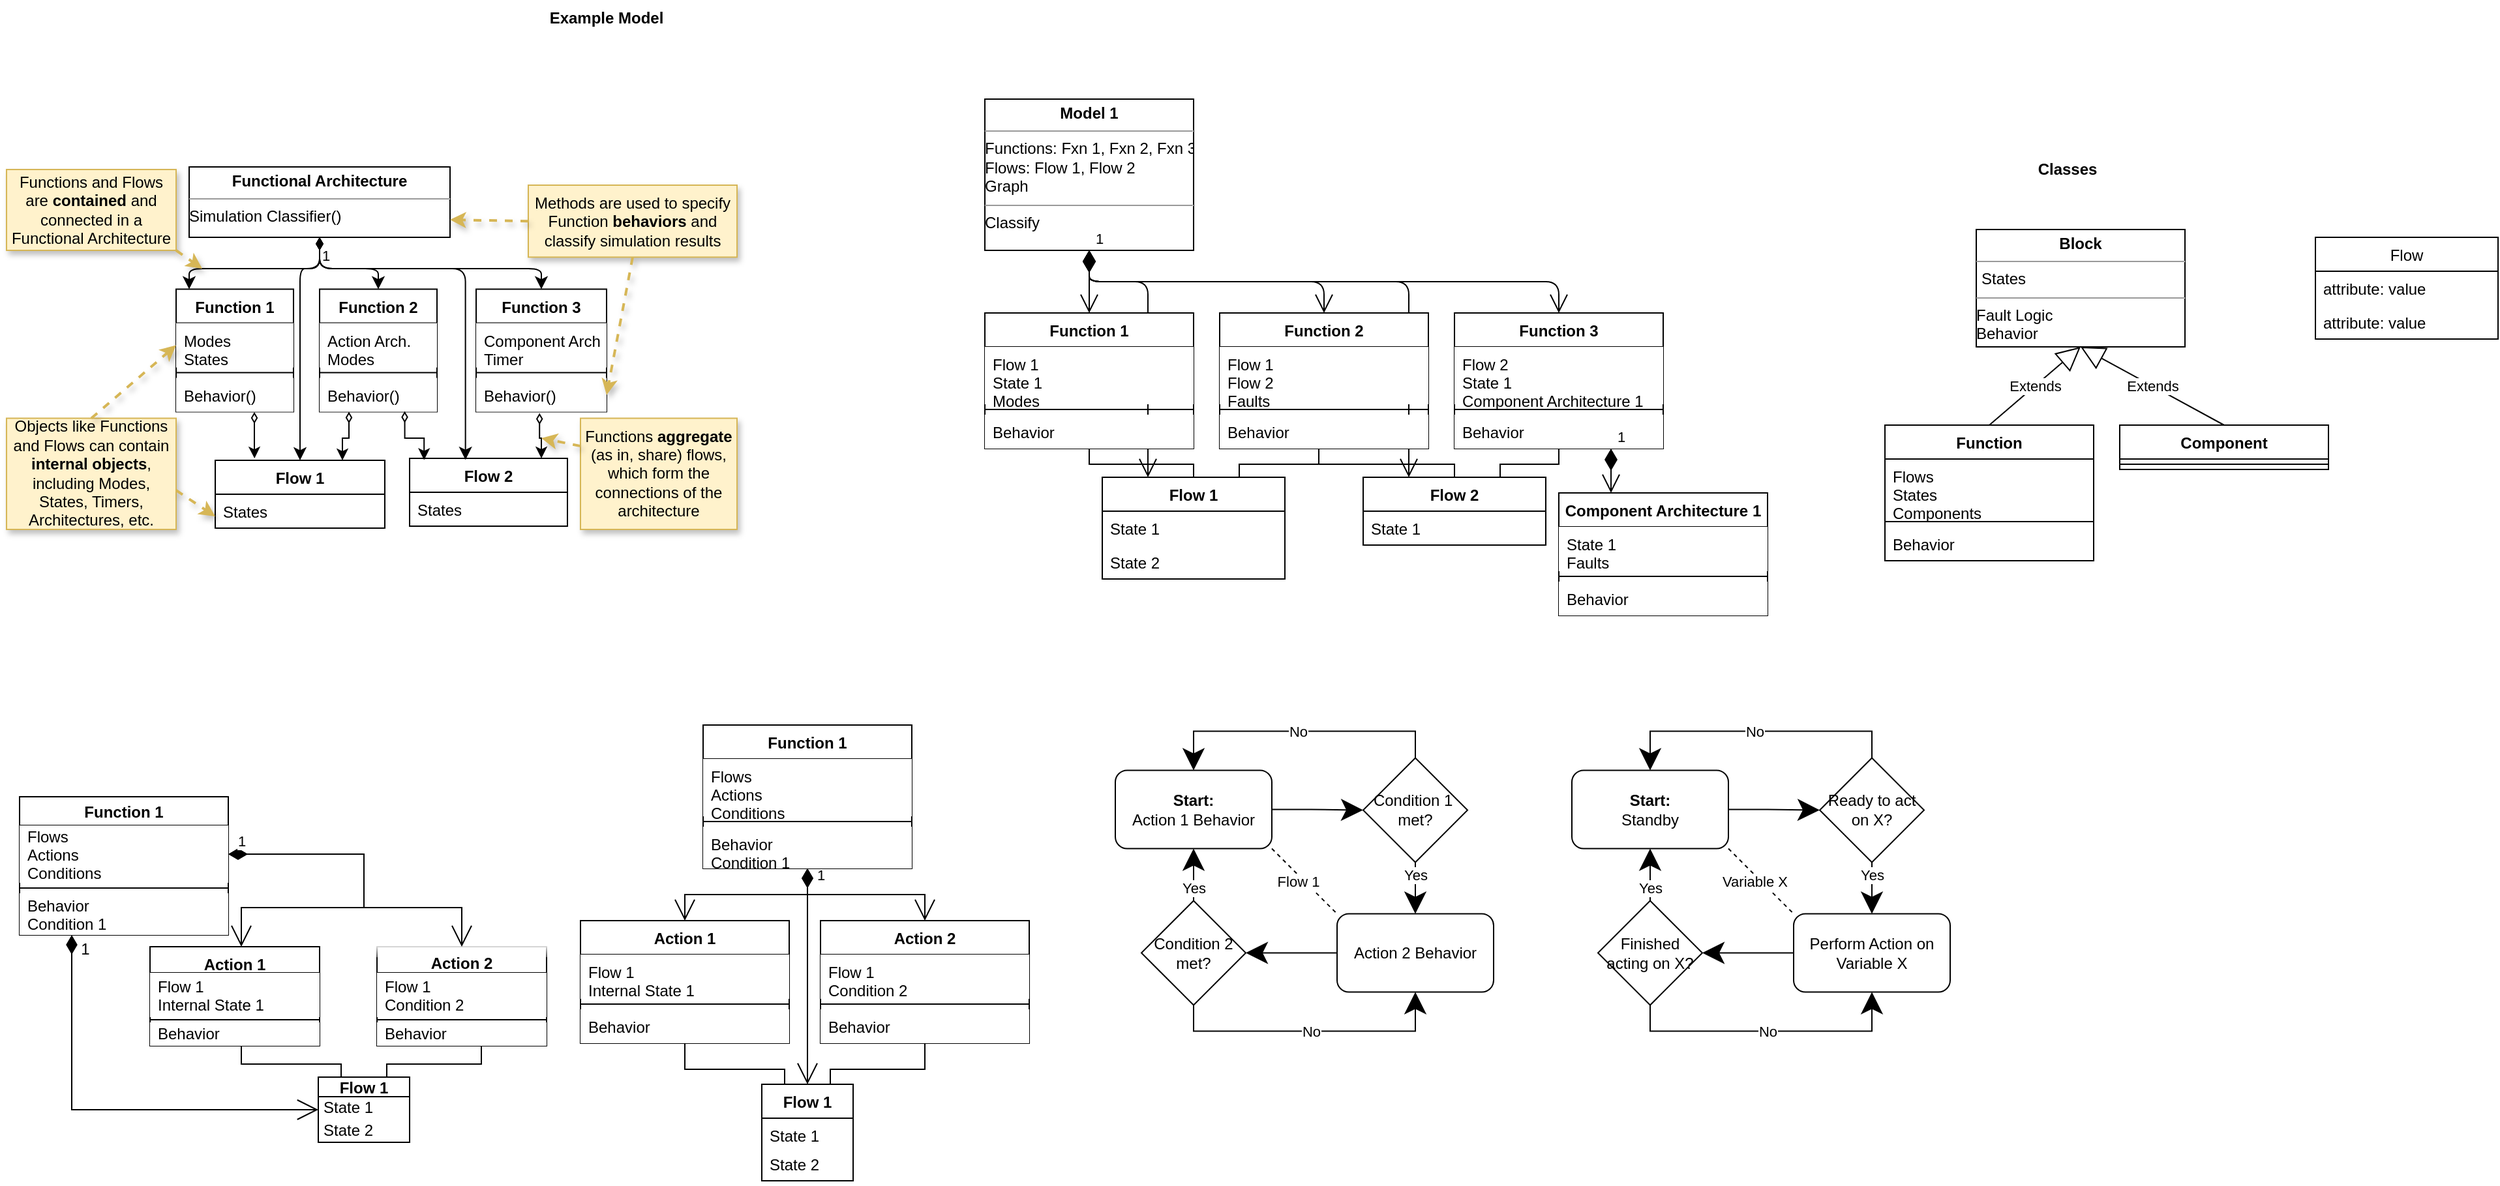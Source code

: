 <mxfile version="24.2.5" type="device" pages="7">
  <diagram id="C5RBs43oDa-KdzZeNtuy" name="classes">
    <mxGraphModel dx="3531" dy="629" grid="1" gridSize="10" guides="1" tooltips="1" connect="1" arrows="1" fold="1" page="1" pageScale="1" pageWidth="827" pageHeight="1169" math="0" shadow="0">
      <root>
        <mxCell id="WIyWlLk6GJQsqaUBKTNV-0" />
        <mxCell id="WIyWlLk6GJQsqaUBKTNV-1" parent="WIyWlLk6GJQsqaUBKTNV-0" />
        <mxCell id="dVzayVj5xU6MvuxrRmlc-0" value="Function" style="swimlane;fontStyle=1;align=center;verticalAlign=top;childLayout=stackLayout;horizontal=1;startSize=26;horizontalStack=0;resizeParent=1;resizeParentMax=0;resizeLast=0;collapsible=1;marginBottom=0;" parent="WIyWlLk6GJQsqaUBKTNV-1" vertex="1">
          <mxGeometry x="-1020" y="570" width="160" height="104" as="geometry" />
        </mxCell>
        <mxCell id="dVzayVj5xU6MvuxrRmlc-1" value="Flows&#xa;States&#xa;Components&#xa;&#xa;" style="text;strokeColor=none;fillColor=none;align=left;verticalAlign=top;spacingLeft=4;spacingRight=4;overflow=hidden;rotatable=0;points=[[0,0.5],[1,0.5]];portConstraint=eastwest;" parent="dVzayVj5xU6MvuxrRmlc-0" vertex="1">
          <mxGeometry y="26" width="160" height="44" as="geometry" />
        </mxCell>
        <mxCell id="dVzayVj5xU6MvuxrRmlc-2" value="" style="line;strokeWidth=1;fillColor=none;align=left;verticalAlign=middle;spacingTop=-1;spacingLeft=3;spacingRight=3;rotatable=0;labelPosition=right;points=[];portConstraint=eastwest;" parent="dVzayVj5xU6MvuxrRmlc-0" vertex="1">
          <mxGeometry y="70" width="160" height="8" as="geometry" />
        </mxCell>
        <mxCell id="dVzayVj5xU6MvuxrRmlc-3" value="Behavior" style="text;strokeColor=none;fillColor=none;align=left;verticalAlign=top;spacingLeft=4;spacingRight=4;overflow=hidden;rotatable=0;points=[[0,0.5],[1,0.5]];portConstraint=eastwest;" parent="dVzayVj5xU6MvuxrRmlc-0" vertex="1">
          <mxGeometry y="78" width="160" height="26" as="geometry" />
        </mxCell>
        <mxCell id="dVzayVj5xU6MvuxrRmlc-18" value="Component" style="swimlane;fontStyle=1;align=center;verticalAlign=top;childLayout=stackLayout;horizontal=1;startSize=26;horizontalStack=0;resizeParent=1;resizeParentMax=0;resizeLast=0;collapsible=1;marginBottom=0;" parent="WIyWlLk6GJQsqaUBKTNV-1" vertex="1">
          <mxGeometry x="-840" y="570" width="160" height="34" as="geometry" />
        </mxCell>
        <mxCell id="dVzayVj5xU6MvuxrRmlc-20" value="" style="line;strokeWidth=1;fillColor=none;align=left;verticalAlign=middle;spacingTop=-1;spacingLeft=3;spacingRight=3;rotatable=0;labelPosition=right;points=[];portConstraint=eastwest;" parent="dVzayVj5xU6MvuxrRmlc-18" vertex="1">
          <mxGeometry y="26" width="160" height="8" as="geometry" />
        </mxCell>
        <mxCell id="dVzayVj5xU6MvuxrRmlc-22" value="&lt;p style=&quot;margin: 0px ; margin-top: 4px ; text-align: center&quot;&gt;&lt;b&gt;Block&lt;/b&gt;&lt;/p&gt;&lt;hr size=&quot;1&quot;&gt;&lt;p style=&quot;margin: 0px ; margin-left: 4px&quot;&gt;States&lt;/p&gt;&lt;hr size=&quot;1&quot;&gt;&lt;div&gt;Fault Logic&lt;/div&gt;&lt;div&gt;Behavior&lt;br&gt;&lt;/div&gt;" style="verticalAlign=top;align=left;overflow=fill;fontSize=12;fontFamily=Helvetica;html=1;" parent="WIyWlLk6GJQsqaUBKTNV-1" vertex="1">
          <mxGeometry x="-950" y="420" width="160" height="90" as="geometry" />
        </mxCell>
        <mxCell id="dVzayVj5xU6MvuxrRmlc-23" value="Extends" style="endArrow=block;endSize=16;endFill=0;html=1;entryX=0.5;entryY=1;entryDx=0;entryDy=0;exitX=0.5;exitY=0;exitDx=0;exitDy=0;" parent="WIyWlLk6GJQsqaUBKTNV-1" source="dVzayVj5xU6MvuxrRmlc-0" target="dVzayVj5xU6MvuxrRmlc-22" edge="1">
          <mxGeometry width="160" relative="1" as="geometry">
            <mxPoint x="-1230" y="730" as="sourcePoint" />
            <mxPoint x="-1070" y="730" as="targetPoint" />
          </mxGeometry>
        </mxCell>
        <mxCell id="dVzayVj5xU6MvuxrRmlc-24" value="Extends" style="endArrow=block;endSize=16;endFill=0;html=1;exitX=0.5;exitY=0;exitDx=0;exitDy=0;" parent="WIyWlLk6GJQsqaUBKTNV-1" source="dVzayVj5xU6MvuxrRmlc-18" edge="1">
          <mxGeometry width="160" relative="1" as="geometry">
            <mxPoint x="-780" y="700" as="sourcePoint" />
            <mxPoint x="-870" y="510" as="targetPoint" />
          </mxGeometry>
        </mxCell>
        <mxCell id="dVzayVj5xU6MvuxrRmlc-36" value="Flow" style="swimlane;fontStyle=0;childLayout=stackLayout;horizontal=1;startSize=26;fillColor=none;horizontalStack=0;resizeParent=1;resizeParentMax=0;resizeLast=0;collapsible=1;marginBottom=0;" parent="WIyWlLk6GJQsqaUBKTNV-1" vertex="1">
          <mxGeometry x="-690" y="426" width="140" height="78" as="geometry" />
        </mxCell>
        <mxCell id="dVzayVj5xU6MvuxrRmlc-37" value="attribute: value" style="text;strokeColor=none;fillColor=none;align=left;verticalAlign=top;spacingLeft=4;spacingRight=4;overflow=hidden;rotatable=0;points=[[0,0.5],[1,0.5]];portConstraint=eastwest;" parent="dVzayVj5xU6MvuxrRmlc-36" vertex="1">
          <mxGeometry y="26" width="140" height="26" as="geometry" />
        </mxCell>
        <mxCell id="dVzayVj5xU6MvuxrRmlc-38" value="attribute: value" style="text;strokeColor=none;fillColor=none;align=left;verticalAlign=top;spacingLeft=4;spacingRight=4;overflow=hidden;rotatable=0;points=[[0,0.5],[1,0.5]];portConstraint=eastwest;" parent="dVzayVj5xU6MvuxrRmlc-36" vertex="1">
          <mxGeometry y="52" width="140" height="26" as="geometry" />
        </mxCell>
        <mxCell id="dVzayVj5xU6MvuxrRmlc-59" value="Classes" style="text;align=center;fontStyle=1;verticalAlign=middle;spacingLeft=3;spacingRight=3;strokeColor=none;rotatable=0;points=[[0,0.5],[1,0.5]];portConstraint=eastwest;" parent="WIyWlLk6GJQsqaUBKTNV-1" vertex="1">
          <mxGeometry x="-920" y="360" width="80" height="26" as="geometry" />
        </mxCell>
        <mxCell id="dVzayVj5xU6MvuxrRmlc-61" value="Example Model" style="text;align=center;fontStyle=1;verticalAlign=middle;spacingLeft=3;spacingRight=3;strokeColor=none;rotatable=0;points=[[0,0.5],[1,0.5]];portConstraint=eastwest;" parent="WIyWlLk6GJQsqaUBKTNV-1" vertex="1">
          <mxGeometry x="-2040" y="244" width="80" height="26" as="geometry" />
        </mxCell>
        <mxCell id="Qn_HAJLpTQh7VFzgQRCg-0" value="1" style="endArrow=open;html=1;endSize=12;startArrow=diamondThin;startSize=14;startFill=1;edgeStyle=orthogonalEdgeStyle;align=left;verticalAlign=bottom;strokeColor=#000000;exitX=0.5;exitY=1;exitDx=0;exitDy=0;entryX=0.25;entryY=0;entryDx=0;entryDy=0;" parent="WIyWlLk6GJQsqaUBKTNV-1" source="Qn_HAJLpTQh7VFzgQRCg-11" target="Qn_HAJLpTQh7VFzgQRCg-4" edge="1">
          <mxGeometry x="-1" y="3" relative="1" as="geometry">
            <mxPoint x="-1620" y="424" as="sourcePoint" />
            <mxPoint x="-1260" y="494" as="targetPoint" />
            <Array as="points">
              <mxPoint x="-1630" y="460" />
              <mxPoint x="-1585" y="460" />
            </Array>
          </mxGeometry>
        </mxCell>
        <mxCell id="Qn_HAJLpTQh7VFzgQRCg-1" value="1" style="endArrow=open;html=1;endSize=12;startArrow=diamondThin;startSize=14;startFill=1;edgeStyle=orthogonalEdgeStyle;align=left;verticalAlign=bottom;strokeColor=#000000;exitX=0.5;exitY=1;exitDx=0;exitDy=0;entryX=0.25;entryY=0;entryDx=0;entryDy=0;" parent="WIyWlLk6GJQsqaUBKTNV-1" source="Qn_HAJLpTQh7VFzgQRCg-11" target="Qn_HAJLpTQh7VFzgQRCg-9" edge="1">
          <mxGeometry x="-1" y="3" relative="1" as="geometry">
            <mxPoint x="-1443" y="350" as="sourcePoint" />
            <mxPoint x="-1283" y="350" as="targetPoint" />
            <Array as="points">
              <mxPoint x="-1630" y="460" />
              <mxPoint x="-1385" y="460" />
            </Array>
          </mxGeometry>
        </mxCell>
        <mxCell id="Qn_HAJLpTQh7VFzgQRCg-2" style="edgeStyle=orthogonalEdgeStyle;rounded=0;orthogonalLoop=1;jettySize=auto;html=1;exitX=0.5;exitY=0;exitDx=0;exitDy=0;strokeColor=#000000;endArrow=none;endFill=0;" parent="WIyWlLk6GJQsqaUBKTNV-1" source="Qn_HAJLpTQh7VFzgQRCg-4" edge="1">
          <mxGeometry relative="1" as="geometry">
            <mxPoint x="-1630" y="564" as="targetPoint" />
            <Array as="points">
              <mxPoint x="-1550" y="600" />
              <mxPoint x="-1630" y="600" />
            </Array>
          </mxGeometry>
        </mxCell>
        <mxCell id="Qn_HAJLpTQh7VFzgQRCg-3" style="edgeStyle=orthogonalEdgeStyle;rounded=0;orthogonalLoop=1;jettySize=auto;html=1;exitX=0.75;exitY=0;exitDx=0;exitDy=0;entryX=0.5;entryY=1;entryDx=0;entryDy=0;endArrow=none;endFill=0;strokeColor=#000000;" parent="WIyWlLk6GJQsqaUBKTNV-1" source="Qn_HAJLpTQh7VFzgQRCg-4" edge="1">
          <mxGeometry relative="1" as="geometry">
            <mxPoint x="-1454" y="564" as="targetPoint" />
            <Array as="points">
              <mxPoint x="-1515" y="600" />
              <mxPoint x="-1454" y="600" />
            </Array>
          </mxGeometry>
        </mxCell>
        <mxCell id="Qn_HAJLpTQh7VFzgQRCg-4" value="Flow 1" style="swimlane;fontStyle=1;childLayout=stackLayout;horizontal=1;startSize=26;fillColor=none;horizontalStack=0;resizeParent=1;resizeParentMax=0;resizeLast=0;collapsible=1;marginBottom=0;" parent="WIyWlLk6GJQsqaUBKTNV-1" vertex="1">
          <mxGeometry x="-1620" y="610" width="140" height="78" as="geometry" />
        </mxCell>
        <mxCell id="Qn_HAJLpTQh7VFzgQRCg-5" value="State 1" style="text;strokeColor=none;fillColor=none;align=left;verticalAlign=top;spacingLeft=4;spacingRight=4;overflow=hidden;rotatable=0;points=[[0,0.5],[1,0.5]];portConstraint=eastwest;" parent="Qn_HAJLpTQh7VFzgQRCg-4" vertex="1">
          <mxGeometry y="26" width="140" height="26" as="geometry" />
        </mxCell>
        <mxCell id="Qn_HAJLpTQh7VFzgQRCg-6" value="State 2" style="text;strokeColor=none;fillColor=none;align=left;verticalAlign=top;spacingLeft=4;spacingRight=4;overflow=hidden;rotatable=0;points=[[0,0.5],[1,0.5]];portConstraint=eastwest;" parent="Qn_HAJLpTQh7VFzgQRCg-4" vertex="1">
          <mxGeometry y="52" width="140" height="26" as="geometry" />
        </mxCell>
        <mxCell id="Qn_HAJLpTQh7VFzgQRCg-7" style="edgeStyle=orthogonalEdgeStyle;rounded=0;orthogonalLoop=1;jettySize=auto;html=1;exitX=0.5;exitY=0;exitDx=0;exitDy=0;endArrow=none;endFill=0;strokeColor=#000000;" parent="WIyWlLk6GJQsqaUBKTNV-1" source="Qn_HAJLpTQh7VFzgQRCg-9" edge="1">
          <mxGeometry relative="1" as="geometry">
            <mxPoint x="-1454" y="564" as="targetPoint" />
            <Array as="points">
              <mxPoint x="-1350" y="600" />
              <mxPoint x="-1454" y="600" />
            </Array>
          </mxGeometry>
        </mxCell>
        <mxCell id="Qn_HAJLpTQh7VFzgQRCg-8" style="edgeStyle=orthogonalEdgeStyle;rounded=0;orthogonalLoop=1;jettySize=auto;html=1;exitX=0.75;exitY=0;exitDx=0;exitDy=0;endArrow=none;endFill=0;strokeColor=#000000;" parent="WIyWlLk6GJQsqaUBKTNV-1" source="Qn_HAJLpTQh7VFzgQRCg-9" edge="1">
          <mxGeometry relative="1" as="geometry">
            <mxPoint x="-1270" y="564" as="targetPoint" />
            <Array as="points">
              <mxPoint x="-1315" y="600" />
              <mxPoint x="-1270" y="600" />
            </Array>
          </mxGeometry>
        </mxCell>
        <mxCell id="Qn_HAJLpTQh7VFzgQRCg-9" value="Flow 2" style="swimlane;fontStyle=1;childLayout=stackLayout;horizontal=1;startSize=26;fillColor=none;horizontalStack=0;resizeParent=1;resizeParentMax=0;resizeLast=0;collapsible=1;marginBottom=0;" parent="WIyWlLk6GJQsqaUBKTNV-1" vertex="1">
          <mxGeometry x="-1420" y="610" width="140" height="52" as="geometry" />
        </mxCell>
        <mxCell id="Qn_HAJLpTQh7VFzgQRCg-10" value="State 1" style="text;strokeColor=none;fillColor=none;align=left;verticalAlign=top;spacingLeft=4;spacingRight=4;overflow=hidden;rotatable=0;points=[[0,0.5],[1,0.5]];portConstraint=eastwest;" parent="Qn_HAJLpTQh7VFzgQRCg-9" vertex="1">
          <mxGeometry y="26" width="140" height="26" as="geometry" />
        </mxCell>
        <mxCell id="Qn_HAJLpTQh7VFzgQRCg-11" value="&lt;p style=&quot;margin: 0px ; margin-top: 4px ; text-align: center&quot;&gt;&lt;b&gt;Model 1&lt;br&gt;&lt;/b&gt;&lt;/p&gt;&lt;hr size=&quot;1&quot;&gt;&lt;div&gt;Functions: Fxn 1, Fxn 2, Fxn 3&lt;br&gt;&lt;/div&gt;&lt;div&gt;Flows: Flow 1, Flow 2&lt;br&gt;&lt;/div&gt;&lt;div&gt;Graph&lt;br&gt;&lt;/div&gt;&lt;hr size=&quot;1&quot;&gt;Classify" style="verticalAlign=top;align=left;overflow=fill;fontSize=12;fontFamily=Helvetica;html=1;" parent="WIyWlLk6GJQsqaUBKTNV-1" vertex="1">
          <mxGeometry x="-1710" y="320" width="160" height="116" as="geometry" />
        </mxCell>
        <mxCell id="Qn_HAJLpTQh7VFzgQRCg-12" value="1" style="endArrow=open;html=1;endSize=12;startArrow=diamondThin;startSize=14;startFill=1;edgeStyle=orthogonalEdgeStyle;align=left;verticalAlign=bottom;strokeColor=#000000;exitX=0.5;exitY=1;exitDx=0;exitDy=0;entryX=0.5;entryY=0;entryDx=0;entryDy=0;" parent="WIyWlLk6GJQsqaUBKTNV-1" source="Qn_HAJLpTQh7VFzgQRCg-11" edge="1">
          <mxGeometry x="-1" y="3" relative="1" as="geometry">
            <mxPoint x="-1730" y="464" as="sourcePoint" />
            <mxPoint x="-1630" y="484" as="targetPoint" />
          </mxGeometry>
        </mxCell>
        <mxCell id="Qn_HAJLpTQh7VFzgQRCg-13" value="1" style="endArrow=open;html=1;endSize=12;startArrow=diamondThin;startSize=14;startFill=1;edgeStyle=orthogonalEdgeStyle;align=left;verticalAlign=bottom;strokeColor=#000000;exitX=0.5;exitY=1;exitDx=0;exitDy=0;entryX=0.5;entryY=0;entryDx=0;entryDy=0;" parent="WIyWlLk6GJQsqaUBKTNV-1" source="Qn_HAJLpTQh7VFzgQRCg-11" target="Qn_HAJLpTQh7VFzgQRCg-23" edge="1">
          <mxGeometry x="-1" y="3" relative="1" as="geometry">
            <mxPoint x="-1423" y="370" as="sourcePoint" />
            <mxPoint x="-1270" y="484" as="targetPoint" />
          </mxGeometry>
        </mxCell>
        <mxCell id="Qn_HAJLpTQh7VFzgQRCg-14" value="1" style="endArrow=open;html=1;endSize=12;startArrow=diamondThin;startSize=14;startFill=1;edgeStyle=orthogonalEdgeStyle;align=left;verticalAlign=bottom;strokeColor=#000000;exitX=0.5;exitY=1;exitDx=0;exitDy=0;entryX=0.5;entryY=0;entryDx=0;entryDy=0;" parent="WIyWlLk6GJQsqaUBKTNV-1" source="Qn_HAJLpTQh7VFzgQRCg-11" target="Qn_HAJLpTQh7VFzgQRCg-15" edge="1">
          <mxGeometry x="-1" y="3" relative="1" as="geometry">
            <mxPoint x="-1453" y="414" as="sourcePoint" />
            <mxPoint x="-1454" y="484" as="targetPoint" />
          </mxGeometry>
        </mxCell>
        <mxCell id="Qn_HAJLpTQh7VFzgQRCg-15" value="Function 2" style="swimlane;fontStyle=1;align=center;verticalAlign=top;childLayout=stackLayout;horizontal=1;startSize=26;horizontalStack=0;resizeParent=1;resizeParentMax=0;resizeLast=0;collapsible=1;marginBottom=0;" parent="WIyWlLk6GJQsqaUBKTNV-1" vertex="1">
          <mxGeometry x="-1530" y="484" width="160" height="104" as="geometry" />
        </mxCell>
        <mxCell id="Qn_HAJLpTQh7VFzgQRCg-16" value="Flow 1&#xa;Flow 2&#xa;Faults&#xa;&#xa;" style="text;strokeColor=none;fillColor=#ffffff;align=left;verticalAlign=top;spacingLeft=4;spacingRight=4;overflow=hidden;rotatable=0;points=[[0,0.5],[1,0.5]];portConstraint=eastwest;" parent="Qn_HAJLpTQh7VFzgQRCg-15" vertex="1">
          <mxGeometry y="26" width="160" height="44" as="geometry" />
        </mxCell>
        <mxCell id="Qn_HAJLpTQh7VFzgQRCg-17" value="" style="line;strokeWidth=1;fillColor=none;align=left;verticalAlign=middle;spacingTop=-1;spacingLeft=3;spacingRight=3;rotatable=0;labelPosition=right;points=[];portConstraint=eastwest;" parent="Qn_HAJLpTQh7VFzgQRCg-15" vertex="1">
          <mxGeometry y="70" width="160" height="8" as="geometry" />
        </mxCell>
        <mxCell id="Qn_HAJLpTQh7VFzgQRCg-18" value="Behavior" style="text;strokeColor=none;fillColor=#ffffff;align=left;verticalAlign=top;spacingLeft=4;spacingRight=4;overflow=hidden;rotatable=0;points=[[0,0.5],[1,0.5]];portConstraint=eastwest;" parent="Qn_HAJLpTQh7VFzgQRCg-15" vertex="1">
          <mxGeometry y="78" width="160" height="26" as="geometry" />
        </mxCell>
        <mxCell id="Qn_HAJLpTQh7VFzgQRCg-19" value="Function 1" style="swimlane;fontStyle=1;align=center;verticalAlign=top;childLayout=stackLayout;horizontal=1;startSize=26;horizontalStack=0;resizeParent=1;resizeParentMax=0;resizeLast=0;collapsible=1;marginBottom=0;" parent="WIyWlLk6GJQsqaUBKTNV-1" vertex="1">
          <mxGeometry x="-1710" y="484" width="160" height="104" as="geometry" />
        </mxCell>
        <mxCell id="Qn_HAJLpTQh7VFzgQRCg-20" value="Flow 1&#xa;State 1&#xa;Modes&#xa;&#xa;&#xa;" style="text;strokeColor=none;fillColor=#ffffff;align=left;verticalAlign=top;spacingLeft=4;spacingRight=4;overflow=hidden;rotatable=0;points=[[0,0.5],[1,0.5]];portConstraint=eastwest;" parent="Qn_HAJLpTQh7VFzgQRCg-19" vertex="1">
          <mxGeometry y="26" width="160" height="44" as="geometry" />
        </mxCell>
        <mxCell id="Qn_HAJLpTQh7VFzgQRCg-21" value="" style="line;strokeWidth=1;fillColor=none;align=left;verticalAlign=middle;spacingTop=-1;spacingLeft=3;spacingRight=3;rotatable=0;labelPosition=right;points=[];portConstraint=eastwest;" parent="Qn_HAJLpTQh7VFzgQRCg-19" vertex="1">
          <mxGeometry y="70" width="160" height="8" as="geometry" />
        </mxCell>
        <mxCell id="Qn_HAJLpTQh7VFzgQRCg-22" value="Behavior" style="text;strokeColor=none;fillColor=#ffffff;align=left;verticalAlign=top;spacingLeft=4;spacingRight=4;overflow=hidden;rotatable=0;points=[[0,0.5],[1,0.5]];portConstraint=eastwest;" parent="Qn_HAJLpTQh7VFzgQRCg-19" vertex="1">
          <mxGeometry y="78" width="160" height="26" as="geometry" />
        </mxCell>
        <mxCell id="Qn_HAJLpTQh7VFzgQRCg-23" value="Function 3" style="swimlane;fontStyle=1;align=center;verticalAlign=top;childLayout=stackLayout;horizontal=1;startSize=26;horizontalStack=0;resizeParent=1;resizeParentMax=0;resizeLast=0;collapsible=1;marginBottom=0;" parent="WIyWlLk6GJQsqaUBKTNV-1" vertex="1">
          <mxGeometry x="-1350" y="484" width="160" height="104" as="geometry" />
        </mxCell>
        <mxCell id="Qn_HAJLpTQh7VFzgQRCg-24" value="Flow 2&#xa;State 1&#xa;Component Architecture 1&#xa;&#xa;&#xa;" style="text;strokeColor=none;fillColor=#ffffff;align=left;verticalAlign=top;spacingLeft=4;spacingRight=4;overflow=hidden;rotatable=0;points=[[0,0.5],[1,0.5]];portConstraint=eastwest;" parent="Qn_HAJLpTQh7VFzgQRCg-23" vertex="1">
          <mxGeometry y="26" width="160" height="44" as="geometry" />
        </mxCell>
        <mxCell id="Qn_HAJLpTQh7VFzgQRCg-25" value="" style="line;strokeWidth=1;fillColor=none;align=left;verticalAlign=middle;spacingTop=-1;spacingLeft=3;spacingRight=3;rotatable=0;labelPosition=right;points=[];portConstraint=eastwest;" parent="Qn_HAJLpTQh7VFzgQRCg-23" vertex="1">
          <mxGeometry y="70" width="160" height="8" as="geometry" />
        </mxCell>
        <mxCell id="Qn_HAJLpTQh7VFzgQRCg-26" value="Behavior" style="text;strokeColor=none;fillColor=#ffffff;align=left;verticalAlign=top;spacingLeft=4;spacingRight=4;overflow=hidden;rotatable=0;points=[[0,0.5],[1,0.5]];portConstraint=eastwest;" parent="Qn_HAJLpTQh7VFzgQRCg-23" vertex="1">
          <mxGeometry y="78" width="160" height="26" as="geometry" />
        </mxCell>
        <mxCell id="Qn_HAJLpTQh7VFzgQRCg-27" value="Component Architecture 1" style="swimlane;fontStyle=1;align=center;verticalAlign=top;childLayout=stackLayout;horizontal=1;startSize=26;horizontalStack=0;resizeParent=1;resizeParentMax=0;resizeLast=0;collapsible=1;marginBottom=0;" parent="WIyWlLk6GJQsqaUBKTNV-1" vertex="1">
          <mxGeometry x="-1270" y="622" width="160" height="94" as="geometry" />
        </mxCell>
        <mxCell id="Qn_HAJLpTQh7VFzgQRCg-28" value="State 1&#xa;Faults&#xa;" style="text;strokeColor=none;fillColor=#ffffff;align=left;verticalAlign=top;spacingLeft=4;spacingRight=4;overflow=hidden;rotatable=0;points=[[0,0.5],[1,0.5]];portConstraint=eastwest;" parent="Qn_HAJLpTQh7VFzgQRCg-27" vertex="1">
          <mxGeometry y="26" width="160" height="34" as="geometry" />
        </mxCell>
        <mxCell id="Qn_HAJLpTQh7VFzgQRCg-29" value="" style="line;strokeWidth=1;fillColor=none;align=left;verticalAlign=middle;spacingTop=-1;spacingLeft=3;spacingRight=3;rotatable=0;labelPosition=right;points=[];portConstraint=eastwest;" parent="Qn_HAJLpTQh7VFzgQRCg-27" vertex="1">
          <mxGeometry y="60" width="160" height="8" as="geometry" />
        </mxCell>
        <mxCell id="Qn_HAJLpTQh7VFzgQRCg-30" value="Behavior" style="text;strokeColor=none;fillColor=#ffffff;align=left;verticalAlign=top;spacingLeft=4;spacingRight=4;overflow=hidden;rotatable=0;points=[[0,0.5],[1,0.5]];portConstraint=eastwest;" parent="Qn_HAJLpTQh7VFzgQRCg-27" vertex="1">
          <mxGeometry y="68" width="160" height="26" as="geometry" />
        </mxCell>
        <mxCell id="Qn_HAJLpTQh7VFzgQRCg-31" value="1" style="endArrow=open;html=1;endSize=12;startArrow=diamondThin;startSize=14;startFill=1;edgeStyle=orthogonalEdgeStyle;align=left;verticalAlign=bottom;strokeColor=#000000;exitX=0.75;exitY=1;exitDx=0;exitDy=0;entryX=0.25;entryY=0;entryDx=0;entryDy=0;" parent="WIyWlLk6GJQsqaUBKTNV-1" source="Qn_HAJLpTQh7VFzgQRCg-23" target="Qn_HAJLpTQh7VFzgQRCg-27" edge="1">
          <mxGeometry x="-1" y="3" relative="1" as="geometry">
            <mxPoint x="-1080" y="590" as="sourcePoint" />
            <mxPoint x="-1210" y="630" as="targetPoint" />
          </mxGeometry>
        </mxCell>
        <mxCell id="8qk-cJSNbLqJqNR_4F8q-35" style="edgeStyle=orthogonalEdgeStyle;rounded=0;orthogonalLoop=1;jettySize=auto;html=1;exitX=0.5;exitY=1;exitDx=0;exitDy=0;entryX=0.75;entryY=0;entryDx=0;entryDy=0;startArrow=none;startFill=0;startSize=12;endArrow=none;endFill=0;endSize=14;" parent="WIyWlLk6GJQsqaUBKTNV-1" source="8qk-cJSNbLqJqNR_4F8q-2" target="8qk-cJSNbLqJqNR_4F8q-14" edge="1">
          <mxGeometry relative="1" as="geometry" />
        </mxCell>
        <mxCell id="8qk-cJSNbLqJqNR_4F8q-2" value="Action 2" style="swimlane;fontStyle=1;align=center;verticalAlign=top;childLayout=stackLayout;horizontal=1;startSize=26;horizontalStack=0;resizeParent=1;resizeParentMax=0;resizeLast=0;collapsible=1;marginBottom=0;" parent="WIyWlLk6GJQsqaUBKTNV-1" vertex="1">
          <mxGeometry x="-1836" y="950" width="160" height="94" as="geometry" />
        </mxCell>
        <mxCell id="8qk-cJSNbLqJqNR_4F8q-3" value="Flow 1&#xa;Condition 2" style="text;strokeColor=none;fillColor=#ffffff;align=left;verticalAlign=top;spacingLeft=4;spacingRight=4;overflow=hidden;rotatable=0;points=[[0,0.5],[1,0.5]];portConstraint=eastwest;" parent="8qk-cJSNbLqJqNR_4F8q-2" vertex="1">
          <mxGeometry y="26" width="160" height="34" as="geometry" />
        </mxCell>
        <mxCell id="8qk-cJSNbLqJqNR_4F8q-4" value="" style="line;strokeWidth=1;fillColor=none;align=left;verticalAlign=middle;spacingTop=-1;spacingLeft=3;spacingRight=3;rotatable=0;labelPosition=right;points=[];portConstraint=eastwest;" parent="8qk-cJSNbLqJqNR_4F8q-2" vertex="1">
          <mxGeometry y="60" width="160" height="8" as="geometry" />
        </mxCell>
        <mxCell id="8qk-cJSNbLqJqNR_4F8q-5" value="Behavior" style="text;strokeColor=none;fillColor=#ffffff;align=left;verticalAlign=top;spacingLeft=4;spacingRight=4;overflow=hidden;rotatable=0;points=[[0,0.5],[1,0.5]];portConstraint=eastwest;" parent="8qk-cJSNbLqJqNR_4F8q-2" vertex="1">
          <mxGeometry y="68" width="160" height="26" as="geometry" />
        </mxCell>
        <mxCell id="8qk-cJSNbLqJqNR_4F8q-34" style="edgeStyle=orthogonalEdgeStyle;rounded=0;orthogonalLoop=1;jettySize=auto;html=1;exitX=0.5;exitY=1;exitDx=0;exitDy=0;entryX=0.25;entryY=0;entryDx=0;entryDy=0;startArrow=none;startFill=0;startSize=12;endArrow=none;endFill=0;endSize=14;" parent="WIyWlLk6GJQsqaUBKTNV-1" source="8qk-cJSNbLqJqNR_4F8q-6" target="8qk-cJSNbLqJqNR_4F8q-14" edge="1">
          <mxGeometry relative="1" as="geometry" />
        </mxCell>
        <mxCell id="8qk-cJSNbLqJqNR_4F8q-6" value="Action 1" style="swimlane;fontStyle=1;align=center;verticalAlign=top;childLayout=stackLayout;horizontal=1;startSize=26;horizontalStack=0;resizeParent=1;resizeParentMax=0;resizeLast=0;collapsible=1;marginBottom=0;" parent="WIyWlLk6GJQsqaUBKTNV-1" vertex="1">
          <mxGeometry x="-2020" y="950" width="160" height="94" as="geometry" />
        </mxCell>
        <mxCell id="8qk-cJSNbLqJqNR_4F8q-7" value="Flow 1&#xa;Internal State 1" style="text;strokeColor=none;fillColor=#ffffff;align=left;verticalAlign=top;spacingLeft=4;spacingRight=4;overflow=hidden;rotatable=0;points=[[0,0.5],[1,0.5]];portConstraint=eastwest;" parent="8qk-cJSNbLqJqNR_4F8q-6" vertex="1">
          <mxGeometry y="26" width="160" height="34" as="geometry" />
        </mxCell>
        <mxCell id="8qk-cJSNbLqJqNR_4F8q-8" value="" style="line;strokeWidth=1;fillColor=none;align=left;verticalAlign=middle;spacingTop=-1;spacingLeft=3;spacingRight=3;rotatable=0;labelPosition=right;points=[];portConstraint=eastwest;" parent="8qk-cJSNbLqJqNR_4F8q-6" vertex="1">
          <mxGeometry y="60" width="160" height="8" as="geometry" />
        </mxCell>
        <mxCell id="8qk-cJSNbLqJqNR_4F8q-9" value="Behavior" style="text;strokeColor=none;fillColor=#ffffff;align=left;verticalAlign=top;spacingLeft=4;spacingRight=4;overflow=hidden;rotatable=0;points=[[0,0.5],[1,0.5]];portConstraint=eastwest;" parent="8qk-cJSNbLqJqNR_4F8q-6" vertex="1">
          <mxGeometry y="68" width="160" height="26" as="geometry" />
        </mxCell>
        <mxCell id="8qk-cJSNbLqJqNR_4F8q-30" style="edgeStyle=orthogonalEdgeStyle;rounded=0;orthogonalLoop=1;jettySize=auto;html=1;exitX=0.5;exitY=1;exitDx=0;exitDy=0;startArrow=diamondThin;startFill=1;startSize=12;endArrow=open;endFill=0;endSize=14;" parent="WIyWlLk6GJQsqaUBKTNV-1" source="8qk-cJSNbLqJqNR_4F8q-10" target="8qk-cJSNbLqJqNR_4F8q-6" edge="1">
          <mxGeometry relative="1" as="geometry">
            <Array as="points">
              <mxPoint x="-1846" y="910" />
              <mxPoint x="-1846" y="930" />
              <mxPoint x="-1940" y="930" />
            </Array>
          </mxGeometry>
        </mxCell>
        <mxCell id="8qk-cJSNbLqJqNR_4F8q-31" value="1" style="edgeStyle=orthogonalEdgeStyle;rounded=0;orthogonalLoop=1;jettySize=auto;html=1;exitX=0.5;exitY=1;exitDx=0;exitDy=0;entryX=0.5;entryY=0;entryDx=0;entryDy=0;startArrow=diamondThin;startFill=1;startSize=12;endArrow=open;endFill=0;endSize=14;" parent="WIyWlLk6GJQsqaUBKTNV-1" source="8qk-cJSNbLqJqNR_4F8q-10" target="8qk-cJSNbLqJqNR_4F8q-2" edge="1">
          <mxGeometry x="-0.92" y="10" relative="1" as="geometry">
            <Array as="points">
              <mxPoint x="-1846" y="910" />
              <mxPoint x="-1846" y="930" />
              <mxPoint x="-1756" y="930" />
            </Array>
            <mxPoint as="offset" />
          </mxGeometry>
        </mxCell>
        <mxCell id="8qk-cJSNbLqJqNR_4F8q-33" style="edgeStyle=orthogonalEdgeStyle;rounded=0;orthogonalLoop=1;jettySize=auto;html=1;exitX=0.5;exitY=1;exitDx=0;exitDy=0;startArrow=diamondThin;startFill=1;startSize=12;endArrow=open;endFill=0;endSize=14;" parent="WIyWlLk6GJQsqaUBKTNV-1" source="8qk-cJSNbLqJqNR_4F8q-10" target="8qk-cJSNbLqJqNR_4F8q-14" edge="1">
          <mxGeometry relative="1" as="geometry">
            <Array as="points">
              <mxPoint x="-1846" y="910" />
            </Array>
          </mxGeometry>
        </mxCell>
        <mxCell id="8qk-cJSNbLqJqNR_4F8q-10" value="Function 1" style="swimlane;fontStyle=1;align=center;verticalAlign=top;childLayout=stackLayout;horizontal=1;startSize=26;horizontalStack=0;resizeParent=1;resizeParentMax=0;resizeLast=0;collapsible=1;marginBottom=0;" parent="WIyWlLk6GJQsqaUBKTNV-1" vertex="1">
          <mxGeometry x="-1926" y="800" width="160" height="110" as="geometry" />
        </mxCell>
        <mxCell id="8qk-cJSNbLqJqNR_4F8q-11" value="Flows&#xa;Actions&#xa;Conditions" style="text;strokeColor=none;fillColor=#ffffff;align=left;verticalAlign=top;spacingLeft=4;spacingRight=4;overflow=hidden;rotatable=0;points=[[0,0.5],[1,0.5]];portConstraint=eastwest;" parent="8qk-cJSNbLqJqNR_4F8q-10" vertex="1">
          <mxGeometry y="26" width="160" height="44" as="geometry" />
        </mxCell>
        <mxCell id="8qk-cJSNbLqJqNR_4F8q-12" value="" style="line;strokeWidth=1;fillColor=none;align=left;verticalAlign=middle;spacingTop=-1;spacingLeft=3;spacingRight=3;rotatable=0;labelPosition=right;points=[];portConstraint=eastwest;" parent="8qk-cJSNbLqJqNR_4F8q-10" vertex="1">
          <mxGeometry y="70" width="160" height="8" as="geometry" />
        </mxCell>
        <mxCell id="8qk-cJSNbLqJqNR_4F8q-13" value="Behavior&#xa;Condition 1" style="text;strokeColor=none;fillColor=#ffffff;align=left;verticalAlign=top;spacingLeft=4;spacingRight=4;overflow=hidden;rotatable=0;points=[[0,0.5],[1,0.5]];portConstraint=eastwest;" parent="8qk-cJSNbLqJqNR_4F8q-10" vertex="1">
          <mxGeometry y="78" width="160" height="32" as="geometry" />
        </mxCell>
        <mxCell id="8qk-cJSNbLqJqNR_4F8q-14" value="Flow 1" style="swimlane;fontStyle=1;childLayout=stackLayout;horizontal=1;startSize=26;fillColor=none;horizontalStack=0;resizeParent=1;resizeParentMax=0;resizeLast=0;collapsible=1;marginBottom=0;" parent="WIyWlLk6GJQsqaUBKTNV-1" vertex="1">
          <mxGeometry x="-1881" y="1075.5" width="70" height="74" as="geometry" />
        </mxCell>
        <mxCell id="8qk-cJSNbLqJqNR_4F8q-15" value="State 1" style="text;strokeColor=none;fillColor=none;align=left;verticalAlign=top;spacingLeft=4;spacingRight=4;overflow=hidden;rotatable=0;points=[[0,0.5],[1,0.5]];portConstraint=eastwest;" parent="8qk-cJSNbLqJqNR_4F8q-14" vertex="1">
          <mxGeometry y="26" width="70" height="22" as="geometry" />
        </mxCell>
        <mxCell id="8qk-cJSNbLqJqNR_4F8q-16" value="State 2" style="text;strokeColor=none;fillColor=none;align=left;verticalAlign=top;spacingLeft=4;spacingRight=4;overflow=hidden;rotatable=0;points=[[0,0.5],[1,0.5]];portConstraint=eastwest;" parent="8qk-cJSNbLqJqNR_4F8q-14" vertex="1">
          <mxGeometry y="48" width="70" height="26" as="geometry" />
        </mxCell>
        <mxCell id="8qk-cJSNbLqJqNR_4F8q-50" style="edgeStyle=orthogonalEdgeStyle;rounded=0;orthogonalLoop=1;jettySize=auto;html=1;exitX=1;exitY=0.5;exitDx=0;exitDy=0;startArrow=none;startFill=0;startSize=12;endArrow=classic;endFill=1;endSize=14;entryX=0;entryY=0.5;entryDx=0;entryDy=0;" parent="WIyWlLk6GJQsqaUBKTNV-1" source="8qk-cJSNbLqJqNR_4F8q-48" target="8qk-cJSNbLqJqNR_4F8q-54" edge="1">
          <mxGeometry relative="1" as="geometry" />
        </mxCell>
        <mxCell id="8qk-cJSNbLqJqNR_4F8q-63" style="rounded=0;orthogonalLoop=1;jettySize=auto;html=1;exitX=1;exitY=1;exitDx=0;exitDy=0;entryX=0;entryY=0;entryDx=0;entryDy=0;startArrow=none;startFill=0;startSize=12;endArrow=none;endFill=0;endSize=14;dashed=1;" parent="WIyWlLk6GJQsqaUBKTNV-1" source="8qk-cJSNbLqJqNR_4F8q-48" target="8qk-cJSNbLqJqNR_4F8q-49" edge="1">
          <mxGeometry relative="1" as="geometry" />
        </mxCell>
        <mxCell id="8qk-cJSNbLqJqNR_4F8q-64" value="Flow 1" style="edgeLabel;html=1;align=center;verticalAlign=middle;resizable=0;points=[];" parent="8qk-cJSNbLqJqNR_4F8q-63" vertex="1" connectable="0">
          <mxGeometry x="-0.36" y="-3" relative="1" as="geometry">
            <mxPoint x="5.86" y="6.62" as="offset" />
          </mxGeometry>
        </mxCell>
        <mxCell id="8qk-cJSNbLqJqNR_4F8q-48" value="&lt;b&gt;Start:&lt;br&gt;&lt;/b&gt;Action 1 Behavior" style="rounded=1;whiteSpace=wrap;html=1;" parent="WIyWlLk6GJQsqaUBKTNV-1" vertex="1">
          <mxGeometry x="-1610" y="834.75" width="120" height="60" as="geometry" />
        </mxCell>
        <mxCell id="8qk-cJSNbLqJqNR_4F8q-61" style="edgeStyle=orthogonalEdgeStyle;rounded=0;orthogonalLoop=1;jettySize=auto;html=1;exitX=0;exitY=0.5;exitDx=0;exitDy=0;entryX=1;entryY=0.5;entryDx=0;entryDy=0;startArrow=none;startFill=0;startSize=12;endArrow=classic;endFill=1;endSize=14;" parent="WIyWlLk6GJQsqaUBKTNV-1" source="8qk-cJSNbLqJqNR_4F8q-49" target="8qk-cJSNbLqJqNR_4F8q-57" edge="1">
          <mxGeometry relative="1" as="geometry" />
        </mxCell>
        <mxCell id="8qk-cJSNbLqJqNR_4F8q-49" value="Action 2 Behavior" style="rounded=1;whiteSpace=wrap;html=1;" parent="WIyWlLk6GJQsqaUBKTNV-1" vertex="1">
          <mxGeometry x="-1440" y="944.75" width="120" height="60" as="geometry" />
        </mxCell>
        <mxCell id="8qk-cJSNbLqJqNR_4F8q-55" value="Yes" style="edgeStyle=orthogonalEdgeStyle;rounded=0;orthogonalLoop=1;jettySize=auto;html=1;exitX=0.5;exitY=1;exitDx=0;exitDy=0;startArrow=none;startFill=0;startSize=12;endArrow=classic;endFill=1;endSize=14;" parent="WIyWlLk6GJQsqaUBKTNV-1" source="8qk-cJSNbLqJqNR_4F8q-54" target="8qk-cJSNbLqJqNR_4F8q-49" edge="1">
          <mxGeometry relative="1" as="geometry" />
        </mxCell>
        <mxCell id="8qk-cJSNbLqJqNR_4F8q-56" value="No" style="edgeStyle=orthogonalEdgeStyle;rounded=0;orthogonalLoop=1;jettySize=auto;html=1;exitX=0.5;exitY=0;exitDx=0;exitDy=0;entryX=0.5;entryY=0;entryDx=0;entryDy=0;startArrow=none;startFill=0;startSize=12;endArrow=classic;endFill=1;endSize=14;" parent="WIyWlLk6GJQsqaUBKTNV-1" source="8qk-cJSNbLqJqNR_4F8q-54" target="8qk-cJSNbLqJqNR_4F8q-48" edge="1">
          <mxGeometry relative="1" as="geometry" />
        </mxCell>
        <mxCell id="8qk-cJSNbLqJqNR_4F8q-54" value="Condition 1&amp;nbsp;&lt;br&gt;met?" style="rhombus;whiteSpace=wrap;html=1;" parent="WIyWlLk6GJQsqaUBKTNV-1" vertex="1">
          <mxGeometry x="-1420" y="825.25" width="80" height="80" as="geometry" />
        </mxCell>
        <mxCell id="8qk-cJSNbLqJqNR_4F8q-59" value="No" style="edgeStyle=orthogonalEdgeStyle;rounded=0;orthogonalLoop=1;jettySize=auto;html=1;exitX=0.5;exitY=1;exitDx=0;exitDy=0;entryX=0.5;entryY=1;entryDx=0;entryDy=0;startArrow=none;startFill=0;startSize=12;endArrow=classic;endFill=1;endSize=14;" parent="WIyWlLk6GJQsqaUBKTNV-1" source="8qk-cJSNbLqJqNR_4F8q-57" target="8qk-cJSNbLqJqNR_4F8q-49" edge="1">
          <mxGeometry relative="1" as="geometry" />
        </mxCell>
        <mxCell id="8qk-cJSNbLqJqNR_4F8q-60" value="Yes" style="edgeStyle=orthogonalEdgeStyle;rounded=0;orthogonalLoop=1;jettySize=auto;html=1;exitX=0.5;exitY=0;exitDx=0;exitDy=0;entryX=0.5;entryY=1;entryDx=0;entryDy=0;startArrow=none;startFill=0;startSize=12;endArrow=classic;endFill=1;endSize=14;" parent="WIyWlLk6GJQsqaUBKTNV-1" source="8qk-cJSNbLqJqNR_4F8q-57" target="8qk-cJSNbLqJqNR_4F8q-48" edge="1">
          <mxGeometry x="-0.5" relative="1" as="geometry">
            <mxPoint as="offset" />
          </mxGeometry>
        </mxCell>
        <mxCell id="8qk-cJSNbLqJqNR_4F8q-57" value="Condition 2&lt;br&gt;met?" style="rhombus;whiteSpace=wrap;html=1;" parent="WIyWlLk6GJQsqaUBKTNV-1" vertex="1">
          <mxGeometry x="-1590" y="934.75" width="80" height="80" as="geometry" />
        </mxCell>
        <mxCell id="8qk-cJSNbLqJqNR_4F8q-65" style="edgeStyle=orthogonalEdgeStyle;rounded=0;orthogonalLoop=1;jettySize=auto;html=1;exitX=1;exitY=0.5;exitDx=0;exitDy=0;startArrow=none;startFill=0;startSize=12;endArrow=classic;endFill=1;endSize=14;entryX=0;entryY=0.5;entryDx=0;entryDy=0;" parent="WIyWlLk6GJQsqaUBKTNV-1" source="8qk-cJSNbLqJqNR_4F8q-68" target="8qk-cJSNbLqJqNR_4F8q-73" edge="1">
          <mxGeometry relative="1" as="geometry" />
        </mxCell>
        <mxCell id="8qk-cJSNbLqJqNR_4F8q-66" style="rounded=0;orthogonalLoop=1;jettySize=auto;html=1;exitX=1;exitY=1;exitDx=0;exitDy=0;entryX=0;entryY=0;entryDx=0;entryDy=0;startArrow=none;startFill=0;startSize=12;endArrow=none;endFill=0;endSize=14;dashed=1;" parent="WIyWlLk6GJQsqaUBKTNV-1" source="8qk-cJSNbLqJqNR_4F8q-68" target="8qk-cJSNbLqJqNR_4F8q-70" edge="1">
          <mxGeometry relative="1" as="geometry" />
        </mxCell>
        <mxCell id="8qk-cJSNbLqJqNR_4F8q-67" value="Variable X" style="edgeLabel;html=1;align=center;verticalAlign=middle;resizable=0;points=[];" parent="8qk-cJSNbLqJqNR_4F8q-66" vertex="1" connectable="0">
          <mxGeometry x="-0.36" y="-3" relative="1" as="geometry">
            <mxPoint x="5.86" y="6.62" as="offset" />
          </mxGeometry>
        </mxCell>
        <mxCell id="8qk-cJSNbLqJqNR_4F8q-68" value="&lt;b&gt;Start:&lt;br&gt;&lt;/b&gt;Standby" style="rounded=1;whiteSpace=wrap;html=1;" parent="WIyWlLk6GJQsqaUBKTNV-1" vertex="1">
          <mxGeometry x="-1260" y="834.75" width="120" height="60" as="geometry" />
        </mxCell>
        <mxCell id="8qk-cJSNbLqJqNR_4F8q-69" style="edgeStyle=orthogonalEdgeStyle;rounded=0;orthogonalLoop=1;jettySize=auto;html=1;exitX=0;exitY=0.5;exitDx=0;exitDy=0;entryX=1;entryY=0.5;entryDx=0;entryDy=0;startArrow=none;startFill=0;startSize=12;endArrow=classic;endFill=1;endSize=14;" parent="WIyWlLk6GJQsqaUBKTNV-1" source="8qk-cJSNbLqJqNR_4F8q-70" target="8qk-cJSNbLqJqNR_4F8q-76" edge="1">
          <mxGeometry relative="1" as="geometry" />
        </mxCell>
        <mxCell id="8qk-cJSNbLqJqNR_4F8q-70" value="Perform Action on Variable X" style="rounded=1;whiteSpace=wrap;html=1;" parent="WIyWlLk6GJQsqaUBKTNV-1" vertex="1">
          <mxGeometry x="-1090" y="944.75" width="120" height="60" as="geometry" />
        </mxCell>
        <mxCell id="8qk-cJSNbLqJqNR_4F8q-71" value="Yes" style="edgeStyle=orthogonalEdgeStyle;rounded=0;orthogonalLoop=1;jettySize=auto;html=1;exitX=0.5;exitY=1;exitDx=0;exitDy=0;startArrow=none;startFill=0;startSize=12;endArrow=classic;endFill=1;endSize=14;" parent="WIyWlLk6GJQsqaUBKTNV-1" source="8qk-cJSNbLqJqNR_4F8q-73" target="8qk-cJSNbLqJqNR_4F8q-70" edge="1">
          <mxGeometry relative="1" as="geometry" />
        </mxCell>
        <mxCell id="8qk-cJSNbLqJqNR_4F8q-72" value="No" style="edgeStyle=orthogonalEdgeStyle;rounded=0;orthogonalLoop=1;jettySize=auto;html=1;exitX=0.5;exitY=0;exitDx=0;exitDy=0;entryX=0.5;entryY=0;entryDx=0;entryDy=0;startArrow=none;startFill=0;startSize=12;endArrow=classic;endFill=1;endSize=14;" parent="WIyWlLk6GJQsqaUBKTNV-1" source="8qk-cJSNbLqJqNR_4F8q-73" target="8qk-cJSNbLqJqNR_4F8q-68" edge="1">
          <mxGeometry relative="1" as="geometry" />
        </mxCell>
        <mxCell id="8qk-cJSNbLqJqNR_4F8q-73" value="Ready to act on X?" style="rhombus;whiteSpace=wrap;html=1;" parent="WIyWlLk6GJQsqaUBKTNV-1" vertex="1">
          <mxGeometry x="-1070" y="825.25" width="80" height="80" as="geometry" />
        </mxCell>
        <mxCell id="8qk-cJSNbLqJqNR_4F8q-74" value="No" style="edgeStyle=orthogonalEdgeStyle;rounded=0;orthogonalLoop=1;jettySize=auto;html=1;exitX=0.5;exitY=1;exitDx=0;exitDy=0;entryX=0.5;entryY=1;entryDx=0;entryDy=0;startArrow=none;startFill=0;startSize=12;endArrow=classic;endFill=1;endSize=14;" parent="WIyWlLk6GJQsqaUBKTNV-1" source="8qk-cJSNbLqJqNR_4F8q-76" target="8qk-cJSNbLqJqNR_4F8q-70" edge="1">
          <mxGeometry relative="1" as="geometry" />
        </mxCell>
        <mxCell id="8qk-cJSNbLqJqNR_4F8q-75" value="Yes" style="edgeStyle=orthogonalEdgeStyle;rounded=0;orthogonalLoop=1;jettySize=auto;html=1;exitX=0.5;exitY=0;exitDx=0;exitDy=0;entryX=0.5;entryY=1;entryDx=0;entryDy=0;startArrow=none;startFill=0;startSize=12;endArrow=classic;endFill=1;endSize=14;" parent="WIyWlLk6GJQsqaUBKTNV-1" source="8qk-cJSNbLqJqNR_4F8q-76" target="8qk-cJSNbLqJqNR_4F8q-68" edge="1">
          <mxGeometry x="-0.5" relative="1" as="geometry">
            <mxPoint as="offset" />
          </mxGeometry>
        </mxCell>
        <mxCell id="8qk-cJSNbLqJqNR_4F8q-76" value="Finished acting on X?" style="rhombus;whiteSpace=wrap;html=1;" parent="WIyWlLk6GJQsqaUBKTNV-1" vertex="1">
          <mxGeometry x="-1240" y="934.75" width="80" height="80" as="geometry" />
        </mxCell>
        <mxCell id="mPkNGm3PWvCxfsGEusJu-0" style="edgeStyle=orthogonalEdgeStyle;rounded=0;orthogonalLoop=1;jettySize=auto;html=1;exitX=0.5;exitY=1;exitDx=0;exitDy=0;entryX=0.75;entryY=0;entryDx=0;entryDy=0;startArrow=none;startFill=0;startSize=12;endArrow=none;endFill=0;endSize=14;" parent="WIyWlLk6GJQsqaUBKTNV-1" source="mPkNGm3PWvCxfsGEusJu-1" target="mPkNGm3PWvCxfsGEusJu-17" edge="1">
          <mxGeometry relative="1" as="geometry">
            <Array as="points">
              <mxPoint x="-2096" y="1060" />
              <mxPoint x="-2169" y="1060" />
            </Array>
          </mxGeometry>
        </mxCell>
        <mxCell id="mPkNGm3PWvCxfsGEusJu-1" value="Action 2" style="swimlane;fontStyle=1;align=center;verticalAlign=top;childLayout=stackLayout;horizontal=1;startSize=20;horizontalStack=0;resizeParent=1;resizeParentMax=0;resizeLast=0;collapsible=1;marginBottom=0;spacing=1;glass=1;" parent="WIyWlLk6GJQsqaUBKTNV-1" vertex="1">
          <mxGeometry x="-2176" y="970" width="130" height="76" as="geometry" />
        </mxCell>
        <mxCell id="mPkNGm3PWvCxfsGEusJu-2" value="Flow 1&#xa;Condition 2" style="text;strokeColor=none;fillColor=#ffffff;align=left;verticalAlign=middle;spacingLeft=4;spacingRight=4;overflow=hidden;rotatable=0;points=[[0,0.5],[1,0.5]];portConstraint=eastwest;" parent="mPkNGm3PWvCxfsGEusJu-1" vertex="1">
          <mxGeometry y="20" width="130" height="34" as="geometry" />
        </mxCell>
        <mxCell id="mPkNGm3PWvCxfsGEusJu-3" value="" style="line;strokeWidth=1;fillColor=none;align=left;verticalAlign=middle;spacingTop=-1;spacingLeft=3;spacingRight=3;rotatable=0;labelPosition=right;points=[];portConstraint=eastwest;" parent="mPkNGm3PWvCxfsGEusJu-1" vertex="1">
          <mxGeometry y="54" width="130" height="4" as="geometry" />
        </mxCell>
        <mxCell id="mPkNGm3PWvCxfsGEusJu-4" value="Behavior" style="text;strokeColor=none;fillColor=#ffffff;align=left;verticalAlign=bottom;spacingLeft=4;spacingRight=4;overflow=hidden;rotatable=0;points=[[0,0.5],[1,0.5]];portConstraint=eastwest;" parent="mPkNGm3PWvCxfsGEusJu-1" vertex="1">
          <mxGeometry y="58" width="130" height="18" as="geometry" />
        </mxCell>
        <mxCell id="mPkNGm3PWvCxfsGEusJu-5" style="edgeStyle=orthogonalEdgeStyle;rounded=0;orthogonalLoop=1;jettySize=auto;html=1;exitX=0.5;exitY=1;exitDx=0;exitDy=0;entryX=0.25;entryY=0;entryDx=0;entryDy=0;startArrow=none;startFill=0;startSize=12;endArrow=none;endFill=0;endSize=14;" parent="WIyWlLk6GJQsqaUBKTNV-1" source="mPkNGm3PWvCxfsGEusJu-6" target="mPkNGm3PWvCxfsGEusJu-17" edge="1">
          <mxGeometry relative="1" as="geometry">
            <Array as="points">
              <mxPoint x="-2280" y="1060" />
              <mxPoint x="-2203" y="1060" />
            </Array>
          </mxGeometry>
        </mxCell>
        <mxCell id="mPkNGm3PWvCxfsGEusJu-6" value="Action 1" style="swimlane;fontStyle=1;align=center;verticalAlign=top;childLayout=stackLayout;horizontal=1;startSize=20;horizontalStack=0;resizeParent=1;resizeParentMax=0;resizeLast=0;collapsible=1;marginBottom=0;" parent="WIyWlLk6GJQsqaUBKTNV-1" vertex="1">
          <mxGeometry x="-2350" y="970" width="130" height="76" as="geometry" />
        </mxCell>
        <mxCell id="mPkNGm3PWvCxfsGEusJu-7" value="Flow 1&#xa;Internal State 1" style="text;strokeColor=none;fillColor=#ffffff;align=left;verticalAlign=middle;spacingLeft=4;spacingRight=4;overflow=hidden;rotatable=0;points=[[0,0.5],[1,0.5]];portConstraint=eastwest;" parent="mPkNGm3PWvCxfsGEusJu-6" vertex="1">
          <mxGeometry y="20" width="130" height="34" as="geometry" />
        </mxCell>
        <mxCell id="mPkNGm3PWvCxfsGEusJu-8" value="" style="line;strokeWidth=1;fillColor=none;align=left;verticalAlign=middle;spacingTop=-1;spacingLeft=3;spacingRight=3;rotatable=0;labelPosition=right;points=[];portConstraint=eastwest;" parent="mPkNGm3PWvCxfsGEusJu-6" vertex="1">
          <mxGeometry y="54" width="130" height="4" as="geometry" />
        </mxCell>
        <mxCell id="mPkNGm3PWvCxfsGEusJu-9" value="Behavior" style="text;strokeColor=none;fillColor=#ffffff;align=left;verticalAlign=bottom;spacingLeft=4;spacingRight=4;overflow=hidden;rotatable=0;points=[[0,0.5],[1,0.5]];portConstraint=eastwest;" parent="mPkNGm3PWvCxfsGEusJu-6" vertex="1">
          <mxGeometry y="58" width="130" height="18" as="geometry" />
        </mxCell>
        <mxCell id="mPkNGm3PWvCxfsGEusJu-10" style="edgeStyle=orthogonalEdgeStyle;rounded=0;orthogonalLoop=1;jettySize=auto;html=1;startArrow=diamondThin;startFill=1;startSize=12;endArrow=open;endFill=0;endSize=14;exitX=1;exitY=0.5;exitDx=0;exitDy=0;" parent="WIyWlLk6GJQsqaUBKTNV-1" source="mPkNGm3PWvCxfsGEusJu-14" target="mPkNGm3PWvCxfsGEusJu-6" edge="1">
          <mxGeometry relative="1" as="geometry">
            <Array as="points">
              <mxPoint x="-2186" y="899" />
              <mxPoint x="-2186" y="940" />
              <mxPoint x="-2280" y="940" />
            </Array>
            <mxPoint x="-2150" y="880" as="sourcePoint" />
          </mxGeometry>
        </mxCell>
        <mxCell id="mPkNGm3PWvCxfsGEusJu-11" value="1" style="edgeStyle=orthogonalEdgeStyle;rounded=0;orthogonalLoop=1;jettySize=auto;html=1;entryX=0.5;entryY=0;entryDx=0;entryDy=0;startArrow=diamondThin;startFill=1;startSize=12;endArrow=open;endFill=0;endSize=14;exitX=1;exitY=0.5;exitDx=0;exitDy=0;" parent="WIyWlLk6GJQsqaUBKTNV-1" source="mPkNGm3PWvCxfsGEusJu-14" target="mPkNGm3PWvCxfsGEusJu-1" edge="1">
          <mxGeometry x="-0.92" y="10" relative="1" as="geometry">
            <Array as="points">
              <mxPoint x="-2186" y="899" />
              <mxPoint x="-2186" y="940" />
              <mxPoint x="-2111" y="940" />
            </Array>
            <mxPoint as="offset" />
            <mxPoint x="-2200" y="870" as="sourcePoint" />
          </mxGeometry>
        </mxCell>
        <mxCell id="mPkNGm3PWvCxfsGEusJu-12" style="edgeStyle=orthogonalEdgeStyle;rounded=0;orthogonalLoop=1;jettySize=auto;html=1;startArrow=diamondThin;startFill=1;startSize=12;endArrow=open;endFill=0;endSize=14;exitX=0.25;exitY=1;exitDx=0;exitDy=0;" parent="WIyWlLk6GJQsqaUBKTNV-1" source="mPkNGm3PWvCxfsGEusJu-13" target="mPkNGm3PWvCxfsGEusJu-17" edge="1">
          <mxGeometry relative="1" as="geometry">
            <Array as="points">
              <mxPoint x="-2410" y="1095" />
            </Array>
            <mxPoint x="-2400" y="980" as="sourcePoint" />
          </mxGeometry>
        </mxCell>
        <mxCell id="mPkNGm3PWvCxfsGEusJu-21" value="1" style="edgeLabel;html=1;align=center;verticalAlign=middle;resizable=0;points=[];fontSize=12;" parent="mPkNGm3PWvCxfsGEusJu-12" vertex="1" connectable="0">
          <mxGeometry x="-0.948" y="-2" relative="1" as="geometry">
            <mxPoint x="12" y="1.93" as="offset" />
          </mxGeometry>
        </mxCell>
        <mxCell id="mPkNGm3PWvCxfsGEusJu-13" value="Function 1" style="swimlane;fontStyle=1;align=center;verticalAlign=top;childLayout=stackLayout;horizontal=1;startSize=22;horizontalStack=0;resizeParent=1;resizeParentMax=0;resizeLast=0;collapsible=1;marginBottom=0;spacing=0;" parent="WIyWlLk6GJQsqaUBKTNV-1" vertex="1">
          <mxGeometry x="-2450" y="855" width="160" height="106" as="geometry" />
        </mxCell>
        <mxCell id="mPkNGm3PWvCxfsGEusJu-14" value="Flows&#xa;Actions&#xa;Conditions" style="text;strokeColor=none;fillColor=#ffffff;align=left;verticalAlign=middle;spacingLeft=4;spacingRight=4;overflow=hidden;rotatable=0;points=[[0,0.5],[1,0.5]];portConstraint=eastwest;fontSize=12;" parent="mPkNGm3PWvCxfsGEusJu-13" vertex="1">
          <mxGeometry y="22" width="160" height="44" as="geometry" />
        </mxCell>
        <mxCell id="mPkNGm3PWvCxfsGEusJu-15" value="" style="line;strokeWidth=1;fillColor=none;align=left;verticalAlign=middle;spacingTop=-1;spacingLeft=3;spacingRight=3;rotatable=0;labelPosition=right;points=[];portConstraint=eastwest;" parent="mPkNGm3PWvCxfsGEusJu-13" vertex="1">
          <mxGeometry y="66" width="160" height="8" as="geometry" />
        </mxCell>
        <mxCell id="mPkNGm3PWvCxfsGEusJu-16" value="Behavior&#xa;Condition 1" style="text;strokeColor=none;fillColor=#ffffff;align=left;verticalAlign=middle;spacingLeft=4;spacingRight=4;overflow=hidden;rotatable=0;points=[[0,0.5],[1,0.5]];portConstraint=eastwest;" parent="mPkNGm3PWvCxfsGEusJu-13" vertex="1">
          <mxGeometry y="74" width="160" height="32" as="geometry" />
        </mxCell>
        <mxCell id="mPkNGm3PWvCxfsGEusJu-17" value="Flow 1" style="swimlane;fontStyle=1;childLayout=stackLayout;horizontal=1;startSize=15;fillColor=none;horizontalStack=0;resizeParent=1;resizeParentMax=0;resizeLast=0;collapsible=1;marginBottom=0;spacing=0;" parent="WIyWlLk6GJQsqaUBKTNV-1" vertex="1">
          <mxGeometry x="-2221" y="1070" width="70" height="50" as="geometry" />
        </mxCell>
        <mxCell id="mPkNGm3PWvCxfsGEusJu-18" value="State 1" style="text;strokeColor=none;fillColor=none;align=left;verticalAlign=middle;spacingLeft=4;spacingRight=4;overflow=hidden;rotatable=0;points=[[0,0.5],[1,0.5]];portConstraint=eastwest;spacing=0;" parent="mPkNGm3PWvCxfsGEusJu-17" vertex="1">
          <mxGeometry y="15" width="70" height="15" as="geometry" />
        </mxCell>
        <mxCell id="mPkNGm3PWvCxfsGEusJu-19" value="State 2" style="text;strokeColor=none;fillColor=none;align=left;verticalAlign=middle;spacingLeft=4;spacingRight=4;overflow=hidden;rotatable=0;points=[[0,0.5],[1,0.5]];portConstraint=eastwest;spacing=0;" parent="mPkNGm3PWvCxfsGEusJu-17" vertex="1">
          <mxGeometry y="30" width="70" height="20" as="geometry" />
        </mxCell>
        <mxCell id="uDM0dWEWRE5IqRbeTj0J-0" value="1" style="endArrow=classic;html=1;endSize=7;startArrow=diamondThin;startSize=7;startFill=1;edgeStyle=orthogonalEdgeStyle;align=left;verticalAlign=bottom;strokeColor=#000000;exitX=0.5;exitY=1;exitDx=0;exitDy=0;entryX=0.5;entryY=0;entryDx=0;entryDy=0;endFill=1;" parent="WIyWlLk6GJQsqaUBKTNV-1" source="uDM0dWEWRE5IqRbeTj0J-11" target="uDM0dWEWRE5IqRbeTj0J-4" edge="1">
          <mxGeometry x="-1" y="3" relative="1" as="geometry">
            <mxPoint x="-2310" y="405.81" as="sourcePoint" />
            <mxPoint x="-1950" y="475.81" as="targetPoint" />
            <Array as="points">
              <mxPoint x="-2220" y="450" />
              <mxPoint x="-2235" y="450" />
            </Array>
          </mxGeometry>
        </mxCell>
        <mxCell id="uDM0dWEWRE5IqRbeTj0J-1" value="1" style="endArrow=classic;html=1;endSize=7;startArrow=diamondThin;startSize=7;startFill=1;edgeStyle=orthogonalEdgeStyle;align=left;verticalAlign=bottom;strokeColor=#000000;exitX=0.5;exitY=1;exitDx=0;exitDy=0;entryX=0.354;entryY=0.021;entryDx=0;entryDy=0;entryPerimeter=0;endFill=1;" parent="WIyWlLk6GJQsqaUBKTNV-1" source="uDM0dWEWRE5IqRbeTj0J-11" target="uDM0dWEWRE5IqRbeTj0J-9" edge="1">
          <mxGeometry x="-1" y="3" relative="1" as="geometry">
            <mxPoint x="-2133" y="331.81" as="sourcePoint" />
            <mxPoint x="-1973" y="331.81" as="targetPoint" />
            <Array as="points">
              <mxPoint x="-2220" y="450" />
              <mxPoint x="-2108" y="450" />
            </Array>
          </mxGeometry>
        </mxCell>
        <mxCell id="uDM0dWEWRE5IqRbeTj0J-4" value="Flow 1" style="swimlane;fontStyle=1;childLayout=stackLayout;horizontal=1;startSize=26;fillColor=none;horizontalStack=0;resizeParent=1;resizeParentMax=0;resizeLast=0;collapsible=1;marginBottom=0;" parent="WIyWlLk6GJQsqaUBKTNV-1" vertex="1">
          <mxGeometry x="-2300" y="597" width="130" height="52" as="geometry" />
        </mxCell>
        <mxCell id="uDM0dWEWRE5IqRbeTj0J-5" value="States" style="text;strokeColor=none;fillColor=none;align=left;verticalAlign=top;spacingLeft=4;spacingRight=4;overflow=hidden;rotatable=0;points=[[0,0.5],[1,0.5]];portConstraint=eastwest;" parent="uDM0dWEWRE5IqRbeTj0J-4" vertex="1">
          <mxGeometry y="26" width="130" height="26" as="geometry" />
        </mxCell>
        <mxCell id="uDM0dWEWRE5IqRbeTj0J-9" value="Flow 2" style="swimlane;fontStyle=1;childLayout=stackLayout;horizontal=1;startSize=26;fillColor=none;horizontalStack=0;resizeParent=1;resizeParentMax=0;resizeLast=0;collapsible=1;marginBottom=0;" parent="WIyWlLk6GJQsqaUBKTNV-1" vertex="1">
          <mxGeometry x="-2151" y="595.53" width="121" height="52" as="geometry" />
        </mxCell>
        <mxCell id="uDM0dWEWRE5IqRbeTj0J-10" value="States" style="text;strokeColor=none;fillColor=none;align=left;verticalAlign=top;spacingLeft=4;spacingRight=4;overflow=hidden;rotatable=0;points=[[0,0.5],[1,0.5]];portConstraint=eastwest;" parent="uDM0dWEWRE5IqRbeTj0J-9" vertex="1">
          <mxGeometry y="26" width="121" height="26" as="geometry" />
        </mxCell>
        <mxCell id="uDM0dWEWRE5IqRbeTj0J-11" value="&lt;p style=&quot;margin: 0px ; margin-top: 4px ; text-align: center&quot;&gt;&lt;b&gt;Functional Architecture&lt;br&gt;&lt;/b&gt;&lt;/p&gt;&lt;hr size=&quot;1&quot;&gt;&lt;div&gt;&lt;/div&gt;Simulation Classifier()" style="verticalAlign=top;align=left;overflow=fill;fontSize=12;fontFamily=Helvetica;html=1;" parent="WIyWlLk6GJQsqaUBKTNV-1" vertex="1">
          <mxGeometry x="-2320" y="372" width="200" height="54" as="geometry" />
        </mxCell>
        <mxCell id="uDM0dWEWRE5IqRbeTj0J-12" value="" style="endArrow=classic;html=1;endSize=7;startArrow=diamondThin;startSize=7;startFill=1;edgeStyle=orthogonalEdgeStyle;align=left;verticalAlign=bottom;strokeColor=#000000;exitX=0.5;exitY=1;exitDx=0;exitDy=0;entryX=0.5;entryY=0;entryDx=0;entryDy=0;endFill=1;" parent="WIyWlLk6GJQsqaUBKTNV-1" source="uDM0dWEWRE5IqRbeTj0J-11" edge="1">
          <mxGeometry x="-0.968" y="10" relative="1" as="geometry">
            <mxPoint x="-2420" y="445.81" as="sourcePoint" />
            <mxPoint x="-2320" y="465.81" as="targetPoint" />
            <Array as="points">
              <mxPoint x="-2220" y="450" />
              <mxPoint x="-2320" y="450" />
            </Array>
            <mxPoint as="offset" />
          </mxGeometry>
        </mxCell>
        <mxCell id="uDM0dWEWRE5IqRbeTj0J-13" value="1" style="endArrow=classic;html=1;endSize=7;startArrow=diamondThin;startSize=7;startFill=1;edgeStyle=orthogonalEdgeStyle;align=left;verticalAlign=bottom;strokeColor=#000000;exitX=0.5;exitY=1;exitDx=0;exitDy=0;entryX=0.5;entryY=0;entryDx=0;entryDy=0;endFill=1;" parent="WIyWlLk6GJQsqaUBKTNV-1" source="uDM0dWEWRE5IqRbeTj0J-11" target="uDM0dWEWRE5IqRbeTj0J-23" edge="1">
          <mxGeometry x="-0.786" relative="1" as="geometry">
            <mxPoint x="-2113" y="351.81" as="sourcePoint" />
            <mxPoint x="-1960" y="465.81" as="targetPoint" />
            <Array as="points">
              <mxPoint x="-2220" y="450" />
              <mxPoint x="-2050" y="450" />
            </Array>
            <mxPoint as="offset" />
          </mxGeometry>
        </mxCell>
        <mxCell id="uDM0dWEWRE5IqRbeTj0J-14" value="" style="endArrow=classic;html=1;endSize=7;startArrow=diamondThin;startSize=7;startFill=1;edgeStyle=orthogonalEdgeStyle;align=left;verticalAlign=bottom;strokeColor=#000000;exitX=0.5;exitY=1;exitDx=0;exitDy=0;entryX=0.5;entryY=0;entryDx=0;entryDy=0;endFill=1;" parent="WIyWlLk6GJQsqaUBKTNV-1" source="uDM0dWEWRE5IqRbeTj0J-11" target="uDM0dWEWRE5IqRbeTj0J-15" edge="1">
          <mxGeometry x="-0.307" y="10" relative="1" as="geometry">
            <mxPoint x="-2143" y="395.81" as="sourcePoint" />
            <mxPoint x="-2144" y="465.81" as="targetPoint" />
            <Array as="points">
              <mxPoint x="-2220" y="450" />
              <mxPoint x="-2175" y="450" />
            </Array>
            <mxPoint as="offset" />
          </mxGeometry>
        </mxCell>
        <mxCell id="uDM0dWEWRE5IqRbeTj0J-15" value="Function 2" style="swimlane;fontStyle=1;align=center;verticalAlign=top;childLayout=stackLayout;horizontal=1;startSize=26;horizontalStack=0;resizeParent=1;resizeParentMax=0;resizeLast=0;collapsible=1;marginBottom=0;" parent="WIyWlLk6GJQsqaUBKTNV-1" vertex="1">
          <mxGeometry x="-2220" y="465.81" width="90" height="94" as="geometry" />
        </mxCell>
        <mxCell id="uDM0dWEWRE5IqRbeTj0J-16" value="Action Arch.&#xa;Modes" style="text;strokeColor=none;fillColor=#ffffff;align=left;verticalAlign=top;spacingLeft=4;spacingRight=4;overflow=hidden;rotatable=0;points=[[0,0.5],[1,0.5]];portConstraint=eastwest;" parent="uDM0dWEWRE5IqRbeTj0J-15" vertex="1">
          <mxGeometry y="26" width="90" height="34" as="geometry" />
        </mxCell>
        <mxCell id="uDM0dWEWRE5IqRbeTj0J-17" value="" style="line;strokeWidth=1;fillColor=none;align=left;verticalAlign=middle;spacingTop=-1;spacingLeft=3;spacingRight=3;rotatable=0;labelPosition=right;points=[];portConstraint=eastwest;" parent="uDM0dWEWRE5IqRbeTj0J-15" vertex="1">
          <mxGeometry y="60" width="90" height="8" as="geometry" />
        </mxCell>
        <mxCell id="uDM0dWEWRE5IqRbeTj0J-18" value="Behavior()" style="text;strokeColor=none;fillColor=#ffffff;align=left;verticalAlign=top;spacingLeft=4;spacingRight=4;overflow=hidden;rotatable=0;points=[[0,0.5],[1,0.5]];portConstraint=eastwest;" parent="uDM0dWEWRE5IqRbeTj0J-15" vertex="1">
          <mxGeometry y="68" width="90" height="26" as="geometry" />
        </mxCell>
        <mxCell id="uDM0dWEWRE5IqRbeTj0J-19" value="Function 1" style="swimlane;fontStyle=1;align=center;verticalAlign=top;childLayout=stackLayout;horizontal=1;startSize=26;horizontalStack=0;resizeParent=1;resizeParentMax=0;resizeLast=0;collapsible=1;marginBottom=0;" parent="WIyWlLk6GJQsqaUBKTNV-1" vertex="1">
          <mxGeometry x="-2330" y="465.81" width="90" height="94" as="geometry" />
        </mxCell>
        <mxCell id="uDM0dWEWRE5IqRbeTj0J-20" value="Modes&#xa;States" style="text;strokeColor=none;fillColor=#ffffff;align=left;verticalAlign=top;spacingLeft=4;spacingRight=4;overflow=hidden;rotatable=0;points=[[0,0.5],[1,0.5]];portConstraint=eastwest;" parent="uDM0dWEWRE5IqRbeTj0J-19" vertex="1">
          <mxGeometry y="26" width="90" height="34" as="geometry" />
        </mxCell>
        <mxCell id="uDM0dWEWRE5IqRbeTj0J-21" value="" style="line;strokeWidth=1;fillColor=none;align=left;verticalAlign=middle;spacingTop=-1;spacingLeft=3;spacingRight=3;rotatable=0;labelPosition=right;points=[];portConstraint=eastwest;" parent="uDM0dWEWRE5IqRbeTj0J-19" vertex="1">
          <mxGeometry y="60" width="90" height="8" as="geometry" />
        </mxCell>
        <mxCell id="uDM0dWEWRE5IqRbeTj0J-22" value="Behavior()" style="text;strokeColor=none;fillColor=#ffffff;align=left;verticalAlign=top;spacingLeft=4;spacingRight=4;overflow=hidden;rotatable=0;points=[[0,0.5],[1,0.5]];portConstraint=eastwest;" parent="uDM0dWEWRE5IqRbeTj0J-19" vertex="1">
          <mxGeometry y="68" width="90" height="26" as="geometry" />
        </mxCell>
        <mxCell id="uDM0dWEWRE5IqRbeTj0J-33" style="edgeStyle=orthogonalEdgeStyle;rounded=0;orthogonalLoop=1;jettySize=auto;html=1;exitX=0.486;exitY=1.036;exitDx=0;exitDy=0;entryX=0.835;entryY=-0.001;entryDx=0;entryDy=0;startArrow=diamondThin;startFill=0;entryPerimeter=0;exitPerimeter=0;" parent="WIyWlLk6GJQsqaUBKTNV-1" source="uDM0dWEWRE5IqRbeTj0J-26" target="uDM0dWEWRE5IqRbeTj0J-9" edge="1">
          <mxGeometry relative="1" as="geometry">
            <Array as="points">
              <mxPoint x="-2051" y="580" />
              <mxPoint x="-2050" y="580" />
            </Array>
          </mxGeometry>
        </mxCell>
        <mxCell id="uDM0dWEWRE5IqRbeTj0J-23" value="Function 3" style="swimlane;fontStyle=1;align=center;verticalAlign=top;childLayout=stackLayout;horizontal=1;startSize=26;horizontalStack=0;resizeParent=1;resizeParentMax=0;resizeLast=0;collapsible=1;marginBottom=0;" parent="WIyWlLk6GJQsqaUBKTNV-1" vertex="1">
          <mxGeometry x="-2100" y="465.81" width="100" height="94" as="geometry" />
        </mxCell>
        <mxCell id="uDM0dWEWRE5IqRbeTj0J-24" value="Component Arch.&#xa;Timer" style="text;strokeColor=none;fillColor=#ffffff;align=left;verticalAlign=top;spacingLeft=4;spacingRight=4;overflow=hidden;rotatable=0;points=[[0,0.5],[1,0.5]];portConstraint=eastwest;" parent="uDM0dWEWRE5IqRbeTj0J-23" vertex="1">
          <mxGeometry y="26" width="100" height="34" as="geometry" />
        </mxCell>
        <mxCell id="uDM0dWEWRE5IqRbeTj0J-25" value="" style="line;strokeWidth=1;fillColor=none;align=left;verticalAlign=middle;spacingTop=-1;spacingLeft=3;spacingRight=3;rotatable=0;labelPosition=right;points=[];portConstraint=eastwest;" parent="uDM0dWEWRE5IqRbeTj0J-23" vertex="1">
          <mxGeometry y="60" width="100" height="8" as="geometry" />
        </mxCell>
        <mxCell id="uDM0dWEWRE5IqRbeTj0J-26" value="Behavior()" style="text;strokeColor=none;fillColor=#ffffff;align=left;verticalAlign=top;spacingLeft=4;spacingRight=4;overflow=hidden;rotatable=0;points=[[0,0.5],[1,0.5]];portConstraint=eastwest;" parent="uDM0dWEWRE5IqRbeTj0J-23" vertex="1">
          <mxGeometry y="68" width="100" height="26" as="geometry" />
        </mxCell>
        <mxCell id="uDM0dWEWRE5IqRbeTj0J-34" style="edgeStyle=orthogonalEdgeStyle;rounded=0;orthogonalLoop=1;jettySize=auto;html=1;entryX=0.848;entryY=-0.02;entryDx=0;entryDy=0;startArrow=diamondThin;startFill=0;entryPerimeter=0;" parent="WIyWlLk6GJQsqaUBKTNV-1" edge="1">
          <mxGeometry relative="1" as="geometry">
            <mxPoint x="-2270" y="560" as="sourcePoint" />
            <mxPoint x="-2269.88" y="595.53" as="targetPoint" />
            <Array as="points">
              <mxPoint x="-2269.6" y="586.85" />
            </Array>
          </mxGeometry>
        </mxCell>
        <mxCell id="uDM0dWEWRE5IqRbeTj0J-36" style="edgeStyle=orthogonalEdgeStyle;rounded=0;orthogonalLoop=1;jettySize=auto;html=1;exitX=0.25;exitY=1;exitDx=0;exitDy=0;startArrow=diamondThin;startFill=0;entryX=0.75;entryY=0;entryDx=0;entryDy=0;" parent="WIyWlLk6GJQsqaUBKTNV-1" source="uDM0dWEWRE5IqRbeTj0J-15" target="uDM0dWEWRE5IqRbeTj0J-4" edge="1">
          <mxGeometry relative="1" as="geometry">
            <mxPoint x="-2200" y="575.806" as="sourcePoint" />
            <mxPoint x="-2200" y="600" as="targetPoint" />
            <Array as="points">
              <mxPoint x="-2198" y="580" />
              <mxPoint x="-2202" y="580" />
            </Array>
          </mxGeometry>
        </mxCell>
        <mxCell id="uDM0dWEWRE5IqRbeTj0J-37" style="edgeStyle=orthogonalEdgeStyle;rounded=0;orthogonalLoop=1;jettySize=auto;html=1;entryX=0.848;entryY=-0.02;entryDx=0;entryDy=0;startArrow=diamondThin;startFill=0;entryPerimeter=0;exitX=0.725;exitY=0.984;exitDx=0;exitDy=0;exitPerimeter=0;" parent="WIyWlLk6GJQsqaUBKTNV-1" source="uDM0dWEWRE5IqRbeTj0J-18" edge="1">
          <mxGeometry relative="1" as="geometry">
            <mxPoint x="-2140" y="580" as="sourcePoint" />
            <mxPoint x="-2139.88" y="596.74" as="targetPoint" />
            <Array as="points">
              <mxPoint x="-2155" y="580" />
              <mxPoint x="-2140" y="580" />
            </Array>
          </mxGeometry>
        </mxCell>
        <mxCell id="cNd-J3sapDTFqEQttFMi-0" value="Objects like Functions and Flows can contain &lt;b&gt;internal objects&lt;/b&gt;, including Modes, States, Timers, Architectures, etc." style="text;html=1;align=center;verticalAlign=middle;whiteSpace=wrap;rounded=0;fillColor=#fff2cc;strokeColor=#d6b656;shadow=1;" parent="WIyWlLk6GJQsqaUBKTNV-1" vertex="1">
          <mxGeometry x="-2460" y="564.76" width="130" height="85.24" as="geometry" />
        </mxCell>
        <mxCell id="cNd-J3sapDTFqEQttFMi-1" value="Methods are used to specify Function &lt;b&gt;behaviors&lt;/b&gt; and classify simulation results" style="text;html=1;align=center;verticalAlign=middle;whiteSpace=wrap;rounded=0;fillColor=#fff2cc;strokeColor=#d6b656;shadow=1;" parent="WIyWlLk6GJQsqaUBKTNV-1" vertex="1">
          <mxGeometry x="-2060" y="386" width="160" height="55.19" as="geometry" />
        </mxCell>
        <mxCell id="cNd-J3sapDTFqEQttFMi-2" value="Functions and Flows are &lt;b&gt;contained&lt;/b&gt; and connected in a Functional Architecture" style="text;html=1;align=center;verticalAlign=middle;whiteSpace=wrap;rounded=0;fillColor=#fff2cc;strokeColor=#d6b656;shadow=1;" parent="WIyWlLk6GJQsqaUBKTNV-1" vertex="1">
          <mxGeometry x="-2460" y="374" width="130" height="62" as="geometry" />
        </mxCell>
        <mxCell id="cNd-J3sapDTFqEQttFMi-3" value="Functions &lt;b&gt;aggregate &lt;/b&gt;(as in, share) flows, which form the connections of the architecture" style="text;html=1;align=center;verticalAlign=middle;whiteSpace=wrap;rounded=0;fillColor=#fff2cc;strokeColor=#d6b656;shadow=1;" parent="WIyWlLk6GJQsqaUBKTNV-1" vertex="1">
          <mxGeometry x="-2020" y="564.76" width="120" height="85.24" as="geometry" />
        </mxCell>
        <mxCell id="cNd-J3sapDTFqEQttFMi-5" value="" style="endArrow=classic;html=1;rounded=0;fillColor=#fff2cc;strokeColor=#d6b656;strokeWidth=2;dashed=1;exitX=1;exitY=1;exitDx=0;exitDy=0;shadow=1;" parent="WIyWlLk6GJQsqaUBKTNV-1" source="cNd-J3sapDTFqEQttFMi-2" edge="1">
          <mxGeometry width="50" height="50" relative="1" as="geometry">
            <mxPoint x="-2350" y="556" as="sourcePoint" />
            <mxPoint x="-2310" y="450" as="targetPoint" />
          </mxGeometry>
        </mxCell>
        <mxCell id="cNd-J3sapDTFqEQttFMi-7" value="" style="endArrow=classic;html=1;rounded=0;fillColor=#fff2cc;strokeColor=#d6b656;strokeWidth=2;dashed=1;exitX=0.5;exitY=0;exitDx=0;exitDy=0;entryX=0;entryY=0.5;entryDx=0;entryDy=0;shadow=1;" parent="WIyWlLk6GJQsqaUBKTNV-1" source="cNd-J3sapDTFqEQttFMi-0" target="uDM0dWEWRE5IqRbeTj0J-20" edge="1">
          <mxGeometry width="50" height="50" relative="1" as="geometry">
            <mxPoint x="-2360" y="524" as="sourcePoint" />
            <mxPoint x="-2390" y="548" as="targetPoint" />
          </mxGeometry>
        </mxCell>
        <mxCell id="cNd-J3sapDTFqEQttFMi-8" value="" style="endArrow=classic;html=1;rounded=0;fillColor=#fff2cc;strokeColor=#d6b656;strokeWidth=2;dashed=1;exitX=1;exitY=0.648;exitDx=0;exitDy=0;entryX=0;entryY=0.654;entryDx=0;entryDy=0;entryPerimeter=0;shadow=1;exitPerimeter=0;" parent="WIyWlLk6GJQsqaUBKTNV-1" source="cNd-J3sapDTFqEQttFMi-0" target="uDM0dWEWRE5IqRbeTj0J-5" edge="1">
          <mxGeometry width="50" height="50" relative="1" as="geometry">
            <mxPoint x="-2360" y="524" as="sourcePoint" />
            <mxPoint x="-2390" y="548" as="targetPoint" />
          </mxGeometry>
        </mxCell>
        <mxCell id="cNd-J3sapDTFqEQttFMi-9" value="" style="endArrow=classic;html=1;rounded=0;fillColor=#fff2cc;strokeColor=#d6b656;strokeWidth=2;dashed=1;exitX=0;exitY=0.5;exitDx=0;exitDy=0;entryX=1;entryY=0.75;entryDx=0;entryDy=0;shadow=1;" parent="WIyWlLk6GJQsqaUBKTNV-1" source="cNd-J3sapDTFqEQttFMi-1" target="uDM0dWEWRE5IqRbeTj0J-11" edge="1">
          <mxGeometry width="50" height="50" relative="1" as="geometry">
            <mxPoint x="-2040" y="344" as="sourcePoint" />
            <mxPoint x="-1991" y="436" as="targetPoint" />
          </mxGeometry>
        </mxCell>
        <mxCell id="cNd-J3sapDTFqEQttFMi-10" value="" style="endArrow=classic;html=1;rounded=0;fillColor=#fff2cc;strokeColor=#d6b656;strokeWidth=2;dashed=1;exitX=0.5;exitY=1;exitDx=0;exitDy=0;entryX=1;entryY=0.5;entryDx=0;entryDy=0;shadow=1;" parent="WIyWlLk6GJQsqaUBKTNV-1" source="cNd-J3sapDTFqEQttFMi-1" target="uDM0dWEWRE5IqRbeTj0J-26" edge="1">
          <mxGeometry width="50" height="50" relative="1" as="geometry">
            <mxPoint x="-1960" y="484" as="sourcePoint" />
            <mxPoint x="-1911" y="576" as="targetPoint" />
          </mxGeometry>
        </mxCell>
        <mxCell id="ylZIDd30By4U7gHqeeDY-0" value="" style="endArrow=classic;html=1;rounded=0;fillColor=#fff2cc;strokeColor=#d6b656;strokeWidth=2;dashed=1;exitX=0;exitY=0.25;exitDx=0;exitDy=0;shadow=1;" parent="WIyWlLk6GJQsqaUBKTNV-1" source="cNd-J3sapDTFqEQttFMi-3" edge="1">
          <mxGeometry width="50" height="50" relative="1" as="geometry">
            <mxPoint x="-1890" y="465.81" as="sourcePoint" />
            <mxPoint x="-2050" y="580" as="targetPoint" />
          </mxGeometry>
        </mxCell>
      </root>
    </mxGraphModel>
  </diagram>
  <diagram id="q1fFdW2ooNh6EM7Wj3ag" name="propagation">
    <mxGraphModel dx="1050" dy="629" grid="1" gridSize="10" guides="1" tooltips="1" connect="1" arrows="1" fold="1" page="1" pageScale="1" pageWidth="850" pageHeight="1100" math="0" shadow="0">
      <root>
        <mxCell id="V2-oTagjrPEfOg3vWXkW-0" />
        <mxCell id="V2-oTagjrPEfOg3vWXkW-1" parent="V2-oTagjrPEfOg3vWXkW-0" />
        <mxCell id="Xdm8F4RgwY9G2INrt960-0" value="" style="rounded=0;whiteSpace=wrap;html=1;fontColor=#333333;fillColor=#f5f5f5;strokeColor=#666666;dashed=1;" parent="V2-oTagjrPEfOg3vWXkW-1" vertex="1">
          <mxGeometry x="1090" y="440" width="197.5" height="130" as="geometry" />
        </mxCell>
        <mxCell id="Xdm8F4RgwY9G2INrt960-1" value="Flow 2" style="rounded=0;orthogonalLoop=1;jettySize=auto;html=1;exitX=1;exitY=1;exitDx=0;exitDy=0;entryX=0;entryY=0;entryDx=0;entryDy=0;endArrow=none;endFill=0;fillColor=#f5f5f5;strokeColor=#666666;dashed=1;" parent="V2-oTagjrPEfOg3vWXkW-1" source="Xdm8F4RgwY9G2INrt960-3" target="Xdm8F4RgwY9G2INrt960-4" edge="1">
          <mxGeometry relative="1" as="geometry" />
        </mxCell>
        <mxCell id="Xdm8F4RgwY9G2INrt960-2" value="Flow 1" style="edgeStyle=none;rounded=0;orthogonalLoop=1;jettySize=auto;html=1;exitX=1;exitY=0;exitDx=0;exitDy=0;entryX=0;entryY=0.5;entryDx=0;entryDy=0;endArrow=none;endFill=0;fillColor=#f5f5f5;strokeColor=#666666;dashed=1;" parent="V2-oTagjrPEfOg3vWXkW-1" source="Xdm8F4RgwY9G2INrt960-3" target="Xdm8F4RgwY9G2INrt960-9" edge="1">
          <mxGeometry relative="1" as="geometry" />
        </mxCell>
        <mxCell id="Xdm8F4RgwY9G2INrt960-3" value="Fxn 1" style="ellipse;whiteSpace=wrap;html=1;aspect=fixed;fillColor=#f5f5f5;strokeColor=#666666;fontColor=#333333;dashed=1;" parent="V2-oTagjrPEfOg3vWXkW-1" vertex="1">
          <mxGeometry x="1092.75" y="450" width="44.5" height="44.5" as="geometry" />
        </mxCell>
        <mxCell id="Xdm8F4RgwY9G2INrt960-4" value="Fxn 4" style="ellipse;whiteSpace=wrap;html=1;aspect=fixed;fillColor=#f5f5f5;strokeColor=#666666;fontColor=#333333;dashed=1;" parent="V2-oTagjrPEfOg3vWXkW-1" vertex="1">
          <mxGeometry x="1155" y="520" width="45" height="45" as="geometry" />
        </mxCell>
        <mxCell id="Xdm8F4RgwY9G2INrt960-5" value="Fxn 3" style="ellipse;whiteSpace=wrap;html=1;aspect=fixed;fillColor=#f5f5f5;strokeColor=#666666;fontColor=#333333;dashed=1;" parent="V2-oTagjrPEfOg3vWXkW-1" vertex="1">
          <mxGeometry x="1235" y="490" width="45" height="45" as="geometry" />
        </mxCell>
        <mxCell id="Xdm8F4RgwY9G2INrt960-6" style="edgeStyle=none;rounded=0;orthogonalLoop=1;jettySize=auto;html=1;exitX=1;exitY=1;exitDx=0;exitDy=0;entryX=0;entryY=0;entryDx=0;entryDy=0;endArrow=none;endFill=0;fillColor=#f5f5f5;strokeColor=#666666;dashed=1;" parent="V2-oTagjrPEfOg3vWXkW-1" source="Xdm8F4RgwY9G2INrt960-9" target="Xdm8F4RgwY9G2INrt960-5" edge="1">
          <mxGeometry relative="1" as="geometry" />
        </mxCell>
        <mxCell id="Xdm8F4RgwY9G2INrt960-7" value="Flow 4" style="text;html=1;align=center;verticalAlign=middle;resizable=0;points=[];labelBackgroundColor=#ffffff;" parent="Xdm8F4RgwY9G2INrt960-6" vertex="1" connectable="0">
          <mxGeometry x="-0.288" y="-3" relative="1" as="geometry">
            <mxPoint as="offset" />
          </mxGeometry>
        </mxCell>
        <mxCell id="Xdm8F4RgwY9G2INrt960-8" value="Flow 3" style="edgeStyle=none;rounded=0;orthogonalLoop=1;jettySize=auto;html=1;exitX=0.5;exitY=1;exitDx=0;exitDy=0;endArrow=none;endFill=0;fillColor=#f5f5f5;strokeColor=#666666;dashed=1;" parent="V2-oTagjrPEfOg3vWXkW-1" source="Xdm8F4RgwY9G2INrt960-9" target="Xdm8F4RgwY9G2INrt960-4" edge="1">
          <mxGeometry relative="1" as="geometry" />
        </mxCell>
        <mxCell id="Xdm8F4RgwY9G2INrt960-9" value="Fxn 2" style="ellipse;whiteSpace=wrap;html=1;aspect=fixed;fillColor=#f5f5f5;strokeColor=#666666;fontColor=#333333;dashed=1;" parent="V2-oTagjrPEfOg3vWXkW-1" vertex="1">
          <mxGeometry x="1172.75" y="440" width="45" height="45" as="geometry" />
        </mxCell>
        <mxCell id="Xdm8F4RgwY9G2INrt960-10" value="" style="rounded=0;whiteSpace=wrap;html=1;fontColor=#FF0000;" parent="V2-oTagjrPEfOg3vWXkW-1" vertex="1">
          <mxGeometry x="1230" y="440" width="197.5" height="130" as="geometry" />
        </mxCell>
        <mxCell id="Xdm8F4RgwY9G2INrt960-11" value="adjacent functions updated" style="text;html=1;strokeColor=none;fillColor=none;align=center;verticalAlign=middle;whiteSpace=wrap;rounded=0;fontStyle=1" parent="V2-oTagjrPEfOg3vWXkW-1" vertex="1">
          <mxGeometry x="720" y="332" width="165" height="20" as="geometry" />
        </mxCell>
        <mxCell id="Xdm8F4RgwY9G2INrt960-12" value="&lt;div&gt;new value in function &lt;br&gt;&lt;/div&gt;&lt;div&gt;results in new flow values&lt;br&gt;&lt;/div&gt;" style="text;html=1;strokeColor=none;fillColor=none;align=center;verticalAlign=middle;whiteSpace=wrap;rounded=0;fontStyle=1" parent="V2-oTagjrPEfOg3vWXkW-1" vertex="1">
          <mxGeometry x="520" y="332" width="160" height="20" as="geometry" />
        </mxCell>
        <mxCell id="Xdm8F4RgwY9G2INrt960-13" value="" style="shape=flexArrow;endArrow=classic;html=1;" parent="V2-oTagjrPEfOg3vWXkW-1" edge="1">
          <mxGeometry width="50" height="50" relative="1" as="geometry">
            <mxPoint x="702.25" y="440.41" as="sourcePoint" />
            <mxPoint x="752.25" y="440" as="targetPoint" />
          </mxGeometry>
        </mxCell>
        <mxCell id="Xdm8F4RgwY9G2INrt960-14" value="Flow 2" style="rounded=0;orthogonalLoop=1;jettySize=auto;html=1;exitX=1;exitY=1;exitDx=0;exitDy=0;entryX=0;entryY=0;entryDx=0;entryDy=0;endArrow=none;endFill=0;" parent="V2-oTagjrPEfOg3vWXkW-1" source="Xdm8F4RgwY9G2INrt960-16" target="Xdm8F4RgwY9G2INrt960-17" edge="1">
          <mxGeometry relative="1" as="geometry" />
        </mxCell>
        <mxCell id="Xdm8F4RgwY9G2INrt960-15" value="Flow 1" style="edgeStyle=none;rounded=0;orthogonalLoop=1;jettySize=auto;html=1;exitX=1;exitY=0;exitDx=0;exitDy=0;entryX=0;entryY=0.5;entryDx=0;entryDy=0;endArrow=none;endFill=0;" parent="V2-oTagjrPEfOg3vWXkW-1" source="Xdm8F4RgwY9G2INrt960-16" target="Xdm8F4RgwY9G2INrt960-22" edge="1">
          <mxGeometry relative="1" as="geometry" />
        </mxCell>
        <mxCell id="Xdm8F4RgwY9G2INrt960-16" value="Fxn 1" style="ellipse;whiteSpace=wrap;html=1;aspect=fixed;fillColor=#dae8fc;strokeColor=#6c8ebf;" parent="V2-oTagjrPEfOg3vWXkW-1" vertex="1">
          <mxGeometry x="288.62" y="370" width="44.5" height="44.5" as="geometry" />
        </mxCell>
        <mxCell id="Xdm8F4RgwY9G2INrt960-17" value="Fxn 4" style="ellipse;whiteSpace=wrap;html=1;aspect=fixed;fillColor=#dae8fc;strokeColor=#6c8ebf;" parent="V2-oTagjrPEfOg3vWXkW-1" vertex="1">
          <mxGeometry x="350.87" y="440" width="45" height="45" as="geometry" />
        </mxCell>
        <mxCell id="Xdm8F4RgwY9G2INrt960-18" value="Fxn 3" style="ellipse;whiteSpace=wrap;html=1;aspect=fixed;fillColor=#dae8fc;strokeColor=#6c8ebf;" parent="V2-oTagjrPEfOg3vWXkW-1" vertex="1">
          <mxGeometry x="430.87" y="410" width="45" height="45" as="geometry" />
        </mxCell>
        <mxCell id="Xdm8F4RgwY9G2INrt960-19" style="edgeStyle=none;rounded=0;orthogonalLoop=1;jettySize=auto;html=1;exitX=1;exitY=1;exitDx=0;exitDy=0;entryX=0;entryY=0;entryDx=0;entryDy=0;endArrow=none;endFill=0;" parent="V2-oTagjrPEfOg3vWXkW-1" source="Xdm8F4RgwY9G2INrt960-22" target="Xdm8F4RgwY9G2INrt960-18" edge="1">
          <mxGeometry relative="1" as="geometry" />
        </mxCell>
        <mxCell id="Xdm8F4RgwY9G2INrt960-20" value="Flow 4" style="text;html=1;align=center;verticalAlign=middle;resizable=0;points=[];labelBackgroundColor=#ffffff;" parent="Xdm8F4RgwY9G2INrt960-19" vertex="1" connectable="0">
          <mxGeometry x="-0.288" y="-3" relative="1" as="geometry">
            <mxPoint as="offset" />
          </mxGeometry>
        </mxCell>
        <mxCell id="Xdm8F4RgwY9G2INrt960-21" value="Flow 3" style="edgeStyle=none;rounded=0;orthogonalLoop=1;jettySize=auto;html=1;exitX=0.5;exitY=1;exitDx=0;exitDy=0;endArrow=none;endFill=0;" parent="V2-oTagjrPEfOg3vWXkW-1" source="Xdm8F4RgwY9G2INrt960-22" target="Xdm8F4RgwY9G2INrt960-17" edge="1">
          <mxGeometry relative="1" as="geometry" />
        </mxCell>
        <mxCell id="Xdm8F4RgwY9G2INrt960-22" value="Fxn 2" style="ellipse;whiteSpace=wrap;html=1;aspect=fixed;fillColor=#dae8fc;strokeColor=#6c8ebf;" parent="V2-oTagjrPEfOg3vWXkW-1" vertex="1">
          <mxGeometry x="368.62" y="360" width="45" height="45" as="geometry" />
        </mxCell>
        <mxCell id="Xdm8F4RgwY9G2INrt960-23" value="update all functions" style="text;html=1;strokeColor=none;fillColor=none;align=center;verticalAlign=middle;whiteSpace=wrap;rounded=0;fontStyle=1" parent="V2-oTagjrPEfOg3vWXkW-1" vertex="1">
          <mxGeometry x="290" y="332" width="160" height="20" as="geometry" />
        </mxCell>
        <mxCell id="Xdm8F4RgwY9G2INrt960-24" value="" style="shape=flexArrow;endArrow=classic;html=1;" parent="V2-oTagjrPEfOg3vWXkW-1" edge="1">
          <mxGeometry width="50" height="50" relative="1" as="geometry">
            <mxPoint x="482.25" y="439.49" as="sourcePoint" />
            <mxPoint x="532.25" y="439.08" as="targetPoint" />
          </mxGeometry>
        </mxCell>
        <mxCell id="Xdm8F4RgwY9G2INrt960-25" value="new value in adj function" style="text;html=1;strokeColor=none;fillColor=none;align=center;verticalAlign=middle;whiteSpace=wrap;rounded=0;fontStyle=1" parent="V2-oTagjrPEfOg3vWXkW-1" vertex="1">
          <mxGeometry x="287.5" y="637" width="165" height="20" as="geometry" />
        </mxCell>
        <mxCell id="Xdm8F4RgwY9G2INrt960-26" value="function updated" style="text;html=1;strokeColor=none;fillColor=none;align=center;verticalAlign=middle;whiteSpace=wrap;rounded=0;fontStyle=1" parent="V2-oTagjrPEfOg3vWXkW-1" vertex="1">
          <mxGeometry x="517.5" y="637" width="165" height="20" as="geometry" />
        </mxCell>
        <mxCell id="Xdm8F4RgwY9G2INrt960-27" value="no new values = done" style="text;html=1;align=center;verticalAlign=middle;whiteSpace=wrap;rounded=0;fontStyle=1" parent="V2-oTagjrPEfOg3vWXkW-1" vertex="1">
          <mxGeometry x="730" y="637" width="165" height="20" as="geometry" />
        </mxCell>
        <mxCell id="Xdm8F4RgwY9G2INrt960-28" value="" style="shape=flexArrow;endArrow=classic;html=1;" parent="V2-oTagjrPEfOg3vWXkW-1" edge="1">
          <mxGeometry width="50" height="50" relative="1" as="geometry">
            <mxPoint x="480" y="596.41" as="sourcePoint" />
            <mxPoint x="530" y="596" as="targetPoint" />
          </mxGeometry>
        </mxCell>
        <mxCell id="Xdm8F4RgwY9G2INrt960-29" value="Flow 2" style="rounded=0;orthogonalLoop=1;jettySize=auto;html=1;exitX=1;exitY=1;exitDx=0;exitDy=0;entryX=0;entryY=0;entryDx=0;entryDy=0;endArrow=none;endFill=0;" parent="V2-oTagjrPEfOg3vWXkW-1" source="Xdm8F4RgwY9G2INrt960-31" target="Xdm8F4RgwY9G2INrt960-32" edge="1">
          <mxGeometry relative="1" as="geometry" />
        </mxCell>
        <mxCell id="Xdm8F4RgwY9G2INrt960-30" value="Flow 1" style="edgeStyle=none;rounded=0;orthogonalLoop=1;jettySize=auto;html=1;exitX=1;exitY=0;exitDx=0;exitDy=0;entryX=0;entryY=0.5;entryDx=0;entryDy=0;endArrow=none;endFill=0;fontColor=#FF0000;" parent="V2-oTagjrPEfOg3vWXkW-1" source="Xdm8F4RgwY9G2INrt960-31" target="Xdm8F4RgwY9G2INrt960-37" edge="1">
          <mxGeometry relative="1" as="geometry" />
        </mxCell>
        <mxCell id="Xdm8F4RgwY9G2INrt960-31" value="Fxn 1" style="ellipse;whiteSpace=wrap;html=1;aspect=fixed;" parent="V2-oTagjrPEfOg3vWXkW-1" vertex="1">
          <mxGeometry x="510" y="370" width="44.5" height="44.5" as="geometry" />
        </mxCell>
        <mxCell id="Xdm8F4RgwY9G2INrt960-32" value="Fxn 4" style="ellipse;whiteSpace=wrap;html=1;aspect=fixed;" parent="V2-oTagjrPEfOg3vWXkW-1" vertex="1">
          <mxGeometry x="572.25" y="440" width="45" height="45" as="geometry" />
        </mxCell>
        <mxCell id="Xdm8F4RgwY9G2INrt960-33" value="Fxn 3" style="ellipse;whiteSpace=wrap;html=1;aspect=fixed;" parent="V2-oTagjrPEfOg3vWXkW-1" vertex="1">
          <mxGeometry x="652.25" y="410" width="45" height="45" as="geometry" />
        </mxCell>
        <mxCell id="Xdm8F4RgwY9G2INrt960-34" style="edgeStyle=none;rounded=0;orthogonalLoop=1;jettySize=auto;html=1;exitX=1;exitY=1;exitDx=0;exitDy=0;entryX=0;entryY=0;entryDx=0;entryDy=0;endArrow=none;endFill=0;" parent="V2-oTagjrPEfOg3vWXkW-1" source="Xdm8F4RgwY9G2INrt960-37" target="Xdm8F4RgwY9G2INrt960-33" edge="1">
          <mxGeometry relative="1" as="geometry" />
        </mxCell>
        <mxCell id="Xdm8F4RgwY9G2INrt960-35" value="Flow 4" style="text;html=1;align=center;verticalAlign=middle;resizable=0;points=[];labelBackgroundColor=#ffffff;fontColor=#FF0000;" parent="Xdm8F4RgwY9G2INrt960-34" vertex="1" connectable="0">
          <mxGeometry x="-0.288" y="-3" relative="1" as="geometry">
            <mxPoint as="offset" />
          </mxGeometry>
        </mxCell>
        <mxCell id="Xdm8F4RgwY9G2INrt960-36" value="Flow 3" style="edgeStyle=none;rounded=0;orthogonalLoop=1;jettySize=auto;html=1;exitX=0.5;exitY=1;exitDx=0;exitDy=0;endArrow=none;endFill=0;" parent="V2-oTagjrPEfOg3vWXkW-1" source="Xdm8F4RgwY9G2INrt960-37" target="Xdm8F4RgwY9G2INrt960-32" edge="1">
          <mxGeometry relative="1" as="geometry" />
        </mxCell>
        <mxCell id="Xdm8F4RgwY9G2INrt960-37" value="Fxn 2" style="ellipse;whiteSpace=wrap;html=1;aspect=fixed;fillColor=#f8cecc;strokeColor=#b85450;" parent="V2-oTagjrPEfOg3vWXkW-1" vertex="1">
          <mxGeometry x="590" y="360" width="45" height="45" as="geometry" />
        </mxCell>
        <mxCell id="Xdm8F4RgwY9G2INrt960-38" value="Flow 2" style="rounded=0;orthogonalLoop=1;jettySize=auto;html=1;exitX=1;exitY=1;exitDx=0;exitDy=0;entryX=0;entryY=0;entryDx=0;entryDy=0;endArrow=none;endFill=0;" parent="V2-oTagjrPEfOg3vWXkW-1" source="Xdm8F4RgwY9G2INrt960-40" target="Xdm8F4RgwY9G2INrt960-41" edge="1">
          <mxGeometry relative="1" as="geometry" />
        </mxCell>
        <mxCell id="Xdm8F4RgwY9G2INrt960-39" value="Flow 1" style="edgeStyle=none;rounded=0;orthogonalLoop=1;jettySize=auto;html=1;exitX=1;exitY=0;exitDx=0;exitDy=0;entryX=0;entryY=0.5;entryDx=0;entryDy=0;endArrow=none;endFill=0;" parent="V2-oTagjrPEfOg3vWXkW-1" source="Xdm8F4RgwY9G2INrt960-40" target="Xdm8F4RgwY9G2INrt960-46" edge="1">
          <mxGeometry relative="1" as="geometry" />
        </mxCell>
        <mxCell id="Xdm8F4RgwY9G2INrt960-40" value="Fxn 1" style="ellipse;whiteSpace=wrap;html=1;aspect=fixed;fillColor=#dae8fc;strokeColor=#6c8ebf;" parent="V2-oTagjrPEfOg3vWXkW-1" vertex="1">
          <mxGeometry x="720" y="370" width="44.5" height="44.5" as="geometry" />
        </mxCell>
        <mxCell id="Xdm8F4RgwY9G2INrt960-41" value="Fxn 4" style="ellipse;whiteSpace=wrap;html=1;aspect=fixed;" parent="V2-oTagjrPEfOg3vWXkW-1" vertex="1">
          <mxGeometry x="782.25" y="440" width="45" height="45" as="geometry" />
        </mxCell>
        <mxCell id="Xdm8F4RgwY9G2INrt960-42" value="Fxn 3" style="ellipse;whiteSpace=wrap;html=1;aspect=fixed;fillColor=#dae8fc;strokeColor=#6c8ebf;" parent="V2-oTagjrPEfOg3vWXkW-1" vertex="1">
          <mxGeometry x="862.25" y="410" width="45" height="45" as="geometry" />
        </mxCell>
        <mxCell id="Xdm8F4RgwY9G2INrt960-43" style="edgeStyle=none;rounded=0;orthogonalLoop=1;jettySize=auto;html=1;exitX=1;exitY=1;exitDx=0;exitDy=0;entryX=0;entryY=0;entryDx=0;entryDy=0;endArrow=none;endFill=0;" parent="V2-oTagjrPEfOg3vWXkW-1" source="Xdm8F4RgwY9G2INrt960-46" target="Xdm8F4RgwY9G2INrt960-42" edge="1">
          <mxGeometry relative="1" as="geometry" />
        </mxCell>
        <mxCell id="Xdm8F4RgwY9G2INrt960-44" value="Flow 4" style="text;html=1;align=center;verticalAlign=middle;resizable=0;points=[];labelBackgroundColor=#ffffff;" parent="Xdm8F4RgwY9G2INrt960-43" vertex="1" connectable="0">
          <mxGeometry x="-0.288" y="-3" relative="1" as="geometry">
            <mxPoint as="offset" />
          </mxGeometry>
        </mxCell>
        <mxCell id="Xdm8F4RgwY9G2INrt960-45" value="Flow 3" style="edgeStyle=none;rounded=0;orthogonalLoop=1;jettySize=auto;html=1;exitX=0.5;exitY=1;exitDx=0;exitDy=0;endArrow=none;endFill=0;" parent="V2-oTagjrPEfOg3vWXkW-1" source="Xdm8F4RgwY9G2INrt960-46" target="Xdm8F4RgwY9G2INrt960-41" edge="1">
          <mxGeometry relative="1" as="geometry" />
        </mxCell>
        <mxCell id="Xdm8F4RgwY9G2INrt960-46" value="Fxn 2" style="ellipse;whiteSpace=wrap;html=1;aspect=fixed;fillColor=#dae8fc;strokeColor=#6c8ebf;" parent="V2-oTagjrPEfOg3vWXkW-1" vertex="1">
          <mxGeometry x="800" y="360" width="45" height="45" as="geometry" />
        </mxCell>
        <mxCell id="Xdm8F4RgwY9G2INrt960-47" value="Flow 2" style="rounded=0;orthogonalLoop=1;jettySize=auto;html=1;exitX=1;exitY=1;exitDx=0;exitDy=0;entryX=0;entryY=0;entryDx=0;entryDy=0;endArrow=none;endFill=0;" parent="V2-oTagjrPEfOg3vWXkW-1" source="Xdm8F4RgwY9G2INrt960-49" target="Xdm8F4RgwY9G2INrt960-50" edge="1">
          <mxGeometry relative="1" as="geometry" />
        </mxCell>
        <mxCell id="Xdm8F4RgwY9G2INrt960-48" value="Flow 1" style="edgeStyle=none;rounded=0;orthogonalLoop=1;jettySize=auto;html=1;exitX=1;exitY=0;exitDx=0;exitDy=0;entryX=0;entryY=0.5;entryDx=0;entryDy=0;endArrow=none;endFill=0;" parent="V2-oTagjrPEfOg3vWXkW-1" source="Xdm8F4RgwY9G2INrt960-49" target="Xdm8F4RgwY9G2INrt960-55" edge="1">
          <mxGeometry relative="1" as="geometry" />
        </mxCell>
        <mxCell id="Xdm8F4RgwY9G2INrt960-49" value="Fxn 1" style="ellipse;whiteSpace=wrap;html=1;aspect=fixed;" parent="V2-oTagjrPEfOg3vWXkW-1" vertex="1">
          <mxGeometry x="288.62" y="522" width="44.5" height="44.5" as="geometry" />
        </mxCell>
        <mxCell id="Xdm8F4RgwY9G2INrt960-50" value="Fxn 4" style="ellipse;whiteSpace=wrap;html=1;aspect=fixed;" parent="V2-oTagjrPEfOg3vWXkW-1" vertex="1">
          <mxGeometry x="350.87" y="592" width="45" height="45" as="geometry" />
        </mxCell>
        <mxCell id="Xdm8F4RgwY9G2INrt960-51" value="Fxn 3" style="ellipse;whiteSpace=wrap;html=1;aspect=fixed;fillColor=#f8cecc;strokeColor=#b85450;" parent="V2-oTagjrPEfOg3vWXkW-1" vertex="1">
          <mxGeometry x="430.87" y="562" width="45" height="45" as="geometry" />
        </mxCell>
        <mxCell id="Xdm8F4RgwY9G2INrt960-52" style="edgeStyle=none;rounded=0;orthogonalLoop=1;jettySize=auto;html=1;exitX=1;exitY=1;exitDx=0;exitDy=0;entryX=0;entryY=0;entryDx=0;entryDy=0;endArrow=none;endFill=0;" parent="V2-oTagjrPEfOg3vWXkW-1" source="Xdm8F4RgwY9G2INrt960-55" target="Xdm8F4RgwY9G2INrt960-51" edge="1">
          <mxGeometry relative="1" as="geometry" />
        </mxCell>
        <mxCell id="Xdm8F4RgwY9G2INrt960-53" value="Flow 4" style="text;html=1;align=center;verticalAlign=middle;resizable=0;points=[];labelBackgroundColor=#ffffff;" parent="Xdm8F4RgwY9G2INrt960-52" vertex="1" connectable="0">
          <mxGeometry x="-0.288" y="-3" relative="1" as="geometry">
            <mxPoint as="offset" />
          </mxGeometry>
        </mxCell>
        <mxCell id="Xdm8F4RgwY9G2INrt960-54" value="Flow 3" style="edgeStyle=none;rounded=0;orthogonalLoop=1;jettySize=auto;html=1;exitX=0.5;exitY=1;exitDx=0;exitDy=0;endArrow=none;endFill=0;" parent="V2-oTagjrPEfOg3vWXkW-1" source="Xdm8F4RgwY9G2INrt960-55" target="Xdm8F4RgwY9G2INrt960-50" edge="1">
          <mxGeometry relative="1" as="geometry" />
        </mxCell>
        <mxCell id="Xdm8F4RgwY9G2INrt960-55" value="Fxn 2" style="ellipse;whiteSpace=wrap;html=1;aspect=fixed;" parent="V2-oTagjrPEfOg3vWXkW-1" vertex="1">
          <mxGeometry x="368.62" y="512" width="45" height="45" as="geometry" />
        </mxCell>
        <mxCell id="Xdm8F4RgwY9G2INrt960-56" value="" style="shape=flexArrow;endArrow=classic;html=1;edgeStyle=orthogonalEdgeStyle;width=12;endSize=6;" parent="V2-oTagjrPEfOg3vWXkW-1" edge="1">
          <mxGeometry width="50" height="50" relative="1" as="geometry">
            <mxPoint x="880" y="398" as="sourcePoint" />
            <mxPoint x="310" y="592" as="targetPoint" />
            <Array as="points">
              <mxPoint x="920" y="398" />
              <mxPoint x="920" y="498" />
              <mxPoint x="270" y="498" />
              <mxPoint x="270" y="592" />
            </Array>
          </mxGeometry>
        </mxCell>
        <mxCell id="Xdm8F4RgwY9G2INrt960-57" value="Flow 2" style="rounded=0;orthogonalLoop=1;jettySize=auto;html=1;exitX=1;exitY=1;exitDx=0;exitDy=0;entryX=0;entryY=0;entryDx=0;entryDy=0;endArrow=none;endFill=0;" parent="V2-oTagjrPEfOg3vWXkW-1" source="Xdm8F4RgwY9G2INrt960-59" target="Xdm8F4RgwY9G2INrt960-60" edge="1">
          <mxGeometry relative="1" as="geometry" />
        </mxCell>
        <mxCell id="Xdm8F4RgwY9G2INrt960-58" value="Flow 1" style="edgeStyle=none;rounded=0;orthogonalLoop=1;jettySize=auto;html=1;exitX=1;exitY=0;exitDx=0;exitDy=0;entryX=0;entryY=0.5;entryDx=0;entryDy=0;endArrow=none;endFill=0;" parent="V2-oTagjrPEfOg3vWXkW-1" source="Xdm8F4RgwY9G2INrt960-59" target="Xdm8F4RgwY9G2INrt960-65" edge="1">
          <mxGeometry relative="1" as="geometry" />
        </mxCell>
        <mxCell id="Xdm8F4RgwY9G2INrt960-59" value="Fxn 1" style="ellipse;whiteSpace=wrap;html=1;aspect=fixed;" parent="V2-oTagjrPEfOg3vWXkW-1" vertex="1">
          <mxGeometry x="510" y="522" width="44.5" height="44.5" as="geometry" />
        </mxCell>
        <mxCell id="Xdm8F4RgwY9G2INrt960-60" value="Fxn 4" style="ellipse;whiteSpace=wrap;html=1;aspect=fixed;" parent="V2-oTagjrPEfOg3vWXkW-1" vertex="1">
          <mxGeometry x="572.25" y="592" width="45" height="45" as="geometry" />
        </mxCell>
        <mxCell id="Xdm8F4RgwY9G2INrt960-61" value="Fxn 3" style="ellipse;whiteSpace=wrap;html=1;aspect=fixed;fillColor=#dae8fc;strokeColor=#6c8ebf;" parent="V2-oTagjrPEfOg3vWXkW-1" vertex="1">
          <mxGeometry x="652.25" y="562" width="45" height="45" as="geometry" />
        </mxCell>
        <mxCell id="Xdm8F4RgwY9G2INrt960-62" style="edgeStyle=none;rounded=0;orthogonalLoop=1;jettySize=auto;html=1;exitX=1;exitY=1;exitDx=0;exitDy=0;entryX=0;entryY=0;entryDx=0;entryDy=0;endArrow=none;endFill=0;" parent="V2-oTagjrPEfOg3vWXkW-1" source="Xdm8F4RgwY9G2INrt960-65" target="Xdm8F4RgwY9G2INrt960-61" edge="1">
          <mxGeometry relative="1" as="geometry" />
        </mxCell>
        <mxCell id="Xdm8F4RgwY9G2INrt960-63" value="Flow 4" style="text;html=1;align=center;verticalAlign=middle;resizable=0;points=[];labelBackgroundColor=#ffffff;" parent="Xdm8F4RgwY9G2INrt960-62" vertex="1" connectable="0">
          <mxGeometry x="-0.288" y="-3" relative="1" as="geometry">
            <mxPoint as="offset" />
          </mxGeometry>
        </mxCell>
        <mxCell id="Xdm8F4RgwY9G2INrt960-64" value="Flow 3" style="edgeStyle=none;rounded=0;orthogonalLoop=1;jettySize=auto;html=1;exitX=0.5;exitY=1;exitDx=0;exitDy=0;endArrow=none;endFill=0;" parent="V2-oTagjrPEfOg3vWXkW-1" source="Xdm8F4RgwY9G2INrt960-65" target="Xdm8F4RgwY9G2INrt960-60" edge="1">
          <mxGeometry relative="1" as="geometry" />
        </mxCell>
        <mxCell id="Xdm8F4RgwY9G2INrt960-65" value="Fxn 2" style="ellipse;whiteSpace=wrap;html=1;aspect=fixed;" parent="V2-oTagjrPEfOg3vWXkW-1" vertex="1">
          <mxGeometry x="590" y="512" width="45" height="45" as="geometry" />
        </mxCell>
        <mxCell id="Xdm8F4RgwY9G2INrt960-66" value="Flow 2" style="rounded=0;orthogonalLoop=1;jettySize=auto;html=1;exitX=1;exitY=1;exitDx=0;exitDy=0;entryX=0;entryY=0;entryDx=0;entryDy=0;endArrow=none;endFill=0;" parent="V2-oTagjrPEfOg3vWXkW-1" source="Xdm8F4RgwY9G2INrt960-68" target="Xdm8F4RgwY9G2INrt960-69" edge="1">
          <mxGeometry relative="1" as="geometry" />
        </mxCell>
        <mxCell id="Xdm8F4RgwY9G2INrt960-67" value="Flow 1" style="edgeStyle=none;rounded=0;orthogonalLoop=1;jettySize=auto;html=1;exitX=1;exitY=0;exitDx=0;exitDy=0;entryX=0;entryY=0.5;entryDx=0;entryDy=0;endArrow=none;endFill=0;" parent="V2-oTagjrPEfOg3vWXkW-1" source="Xdm8F4RgwY9G2INrt960-68" target="Xdm8F4RgwY9G2INrt960-74" edge="1">
          <mxGeometry relative="1" as="geometry" />
        </mxCell>
        <mxCell id="Xdm8F4RgwY9G2INrt960-68" value="Fxn 1" style="ellipse;whiteSpace=wrap;html=1;aspect=fixed;" parent="V2-oTagjrPEfOg3vWXkW-1" vertex="1">
          <mxGeometry x="720" y="522" width="44.5" height="44.5" as="geometry" />
        </mxCell>
        <mxCell id="Xdm8F4RgwY9G2INrt960-69" value="Fxn 4" style="ellipse;whiteSpace=wrap;html=1;aspect=fixed;" parent="V2-oTagjrPEfOg3vWXkW-1" vertex="1">
          <mxGeometry x="782.25" y="592" width="45" height="45" as="geometry" />
        </mxCell>
        <mxCell id="Xdm8F4RgwY9G2INrt960-70" value="Fxn 3" style="ellipse;whiteSpace=wrap;html=1;aspect=fixed;" parent="V2-oTagjrPEfOg3vWXkW-1" vertex="1">
          <mxGeometry x="862.25" y="562" width="45" height="45" as="geometry" />
        </mxCell>
        <mxCell id="Xdm8F4RgwY9G2INrt960-71" style="edgeStyle=none;rounded=0;orthogonalLoop=1;jettySize=auto;html=1;exitX=1;exitY=1;exitDx=0;exitDy=0;entryX=0;entryY=0;entryDx=0;entryDy=0;endArrow=none;endFill=0;" parent="V2-oTagjrPEfOg3vWXkW-1" source="Xdm8F4RgwY9G2INrt960-74" target="Xdm8F4RgwY9G2INrt960-70" edge="1">
          <mxGeometry relative="1" as="geometry" />
        </mxCell>
        <mxCell id="Xdm8F4RgwY9G2INrt960-72" value="Flow 4" style="text;html=1;align=center;verticalAlign=middle;resizable=0;points=[];labelBackgroundColor=#ffffff;" parent="Xdm8F4RgwY9G2INrt960-71" vertex="1" connectable="0">
          <mxGeometry x="-0.288" y="-3" relative="1" as="geometry">
            <mxPoint as="offset" />
          </mxGeometry>
        </mxCell>
        <mxCell id="Xdm8F4RgwY9G2INrt960-73" value="Flow 3" style="edgeStyle=none;rounded=0;orthogonalLoop=1;jettySize=auto;html=1;exitX=0.5;exitY=1;exitDx=0;exitDy=0;endArrow=none;endFill=0;" parent="V2-oTagjrPEfOg3vWXkW-1" source="Xdm8F4RgwY9G2INrt960-74" target="Xdm8F4RgwY9G2INrt960-69" edge="1">
          <mxGeometry relative="1" as="geometry" />
        </mxCell>
        <mxCell id="Xdm8F4RgwY9G2INrt960-74" value="Fxn 2" style="ellipse;whiteSpace=wrap;html=1;aspect=fixed;" parent="V2-oTagjrPEfOg3vWXkW-1" vertex="1">
          <mxGeometry x="800" y="512" width="45" height="45" as="geometry" />
        </mxCell>
        <mxCell id="Xdm8F4RgwY9G2INrt960-75" value="" style="shape=flexArrow;endArrow=classic;html=1;" parent="V2-oTagjrPEfOg3vWXkW-1" edge="1">
          <mxGeometry width="50" height="50" relative="1" as="geometry">
            <mxPoint x="697.25" y="596.41" as="sourcePoint" />
            <mxPoint x="747.25" y="596" as="targetPoint" />
          </mxGeometry>
        </mxCell>
        <mxCell id="Xdm8F4RgwY9G2INrt960-76" value="Flow 2" style="rounded=0;orthogonalLoop=1;jettySize=auto;html=1;exitX=1;exitY=1;exitDx=0;exitDy=0;entryX=0;entryY=0;entryDx=0;entryDy=0;endArrow=none;endFill=0;" parent="V2-oTagjrPEfOg3vWXkW-1" source="Xdm8F4RgwY9G2INrt960-78" target="Xdm8F4RgwY9G2INrt960-79" edge="1">
          <mxGeometry relative="1" as="geometry" />
        </mxCell>
        <mxCell id="Xdm8F4RgwY9G2INrt960-77" value="Flow 1" style="edgeStyle=none;rounded=0;orthogonalLoop=1;jettySize=auto;html=1;exitX=1;exitY=0;exitDx=0;exitDy=0;entryX=0;entryY=0.5;entryDx=0;entryDy=0;endArrow=none;endFill=0;" parent="V2-oTagjrPEfOg3vWXkW-1" source="Xdm8F4RgwY9G2INrt960-78" target="Xdm8F4RgwY9G2INrt960-84" edge="1">
          <mxGeometry relative="1" as="geometry" />
        </mxCell>
        <mxCell id="Xdm8F4RgwY9G2INrt960-78" value="Fxn 1" style="ellipse;whiteSpace=wrap;html=1;aspect=fixed;" parent="V2-oTagjrPEfOg3vWXkW-1" vertex="1">
          <mxGeometry x="1232.75" y="450" width="44.5" height="44.5" as="geometry" />
        </mxCell>
        <mxCell id="Xdm8F4RgwY9G2INrt960-79" value="Fxn 4" style="ellipse;whiteSpace=wrap;html=1;aspect=fixed;" parent="V2-oTagjrPEfOg3vWXkW-1" vertex="1">
          <mxGeometry x="1295" y="520" width="45" height="45" as="geometry" />
        </mxCell>
        <mxCell id="Xdm8F4RgwY9G2INrt960-80" value="Fxn 3" style="ellipse;whiteSpace=wrap;html=1;aspect=fixed;" parent="V2-oTagjrPEfOg3vWXkW-1" vertex="1">
          <mxGeometry x="1375" y="490" width="45" height="45" as="geometry" />
        </mxCell>
        <mxCell id="Xdm8F4RgwY9G2INrt960-81" style="edgeStyle=none;rounded=0;orthogonalLoop=1;jettySize=auto;html=1;exitX=1;exitY=1;exitDx=0;exitDy=0;entryX=0;entryY=0;entryDx=0;entryDy=0;endArrow=none;endFill=0;" parent="V2-oTagjrPEfOg3vWXkW-1" source="Xdm8F4RgwY9G2INrt960-84" target="Xdm8F4RgwY9G2INrt960-80" edge="1">
          <mxGeometry relative="1" as="geometry" />
        </mxCell>
        <mxCell id="Xdm8F4RgwY9G2INrt960-82" value="Flow 4" style="text;html=1;align=center;verticalAlign=middle;resizable=0;points=[];labelBackgroundColor=#ffffff;" parent="Xdm8F4RgwY9G2INrt960-81" vertex="1" connectable="0">
          <mxGeometry x="-0.288" y="-3" relative="1" as="geometry">
            <mxPoint as="offset" />
          </mxGeometry>
        </mxCell>
        <mxCell id="Xdm8F4RgwY9G2INrt960-83" value="Flow 3" style="edgeStyle=none;rounded=0;orthogonalLoop=1;jettySize=auto;html=1;exitX=0.5;exitY=1;exitDx=0;exitDy=0;endArrow=none;endFill=0;" parent="V2-oTagjrPEfOg3vWXkW-1" source="Xdm8F4RgwY9G2INrt960-84" target="Xdm8F4RgwY9G2INrt960-79" edge="1">
          <mxGeometry relative="1" as="geometry" />
        </mxCell>
        <mxCell id="Xdm8F4RgwY9G2INrt960-84" value="Fxn 2" style="ellipse;whiteSpace=wrap;html=1;aspect=fixed;" parent="V2-oTagjrPEfOg3vWXkW-1" vertex="1">
          <mxGeometry x="1312.75" y="440" width="45" height="45" as="geometry" />
        </mxCell>
        <mxCell id="Xdm8F4RgwY9G2INrt960-85" value="&lt;b&gt;&lt;font color=&quot;#000000&quot;&gt;Model History&lt;/font&gt;&lt;/b&gt;" style="text;html=1;strokeColor=none;fillColor=none;align=center;verticalAlign=middle;whiteSpace=wrap;rounded=0;fontColor=#FF0000;" parent="V2-oTagjrPEfOg3vWXkW-1" vertex="1">
          <mxGeometry x="1067.5" y="596" width="40" height="20" as="geometry" />
        </mxCell>
        <mxCell id="Xdm8F4RgwY9G2INrt960-86" value="&lt;font color=&quot;#000000&quot;&gt;Faults&lt;/font&gt;" style="rounded=0;whiteSpace=wrap;html=1;fontColor=#FF0000;" parent="V2-oTagjrPEfOg3vWXkW-1" vertex="1">
          <mxGeometry x="1094" y="628.31" width="43" height="24" as="geometry" />
        </mxCell>
        <mxCell id="Xdm8F4RgwY9G2INrt960-87" value="&lt;font color=&quot;#000000&quot;&gt;Value 1&lt;/font&gt;" style="rounded=0;whiteSpace=wrap;html=1;fontColor=#FF0000;" parent="V2-oTagjrPEfOg3vWXkW-1" vertex="1">
          <mxGeometry x="1094" y="652.31" width="43" height="24" as="geometry" />
        </mxCell>
        <mxCell id="Xdm8F4RgwY9G2INrt960-88" value="&lt;div&gt;&lt;sup&gt;&lt;font size=&quot;1&quot;&gt;&lt;b&gt;&lt;font style=&quot;font-size: 15px&quot; color=&quot;#000000&quot;&gt;...&lt;/font&gt;&lt;/b&gt;&lt;/font&gt;&lt;/sup&gt;&lt;/div&gt;" style="rounded=0;whiteSpace=wrap;html=1;fontColor=#FF0000;" parent="V2-oTagjrPEfOg3vWXkW-1" vertex="1">
          <mxGeometry x="1094" y="676.31" width="43" height="24" as="geometry" />
        </mxCell>
        <mxCell id="Xdm8F4RgwY9G2INrt960-89" value="nom" style="rounded=0;whiteSpace=wrap;html=1;fontColor=#000000;" parent="V2-oTagjrPEfOg3vWXkW-1" vertex="1">
          <mxGeometry x="1137" y="628.31" width="30" height="24" as="geometry" />
        </mxCell>
        <mxCell id="Xdm8F4RgwY9G2INrt960-90" value="1" style="rounded=0;whiteSpace=wrap;html=1;fontColor=#000000;" parent="V2-oTagjrPEfOg3vWXkW-1" vertex="1">
          <mxGeometry x="1137" y="652.31" width="30" height="24" as="geometry" />
        </mxCell>
        <mxCell id="Xdm8F4RgwY9G2INrt960-91" value="" style="rounded=0;whiteSpace=wrap;html=1;fontColor=#000000;" parent="V2-oTagjrPEfOg3vWXkW-1" vertex="1">
          <mxGeometry x="1137" y="676.31" width="30" height="24" as="geometry" />
        </mxCell>
        <mxCell id="Xdm8F4RgwY9G2INrt960-92" value="fault" style="rounded=0;whiteSpace=wrap;html=1;fontColor=#FF0000;" parent="V2-oTagjrPEfOg3vWXkW-1" vertex="1">
          <mxGeometry x="1167" y="628.31" width="30" height="24" as="geometry" />
        </mxCell>
        <mxCell id="Xdm8F4RgwY9G2INrt960-93" value="0" style="rounded=0;whiteSpace=wrap;html=1;fontColor=#FF0000;" parent="V2-oTagjrPEfOg3vWXkW-1" vertex="1">
          <mxGeometry x="1167" y="652.31" width="30" height="24" as="geometry" />
        </mxCell>
        <mxCell id="Xdm8F4RgwY9G2INrt960-94" value="" style="rounded=0;whiteSpace=wrap;html=1;fontColor=#000000;" parent="V2-oTagjrPEfOg3vWXkW-1" vertex="1">
          <mxGeometry x="1167" y="676.31" width="30" height="24" as="geometry" />
        </mxCell>
        <mxCell id="Xdm8F4RgwY9G2INrt960-95" value="fault" style="rounded=0;whiteSpace=wrap;html=1;fontColor=#FF0000;" parent="V2-oTagjrPEfOg3vWXkW-1" vertex="1">
          <mxGeometry x="1197" y="628.31" width="30" height="24" as="geometry" />
        </mxCell>
        <mxCell id="Xdm8F4RgwY9G2INrt960-96" value="0" style="rounded=0;whiteSpace=wrap;html=1;fontColor=#FF0000;" parent="V2-oTagjrPEfOg3vWXkW-1" vertex="1">
          <mxGeometry x="1197" y="652.31" width="30" height="24" as="geometry" />
        </mxCell>
        <mxCell id="Xdm8F4RgwY9G2INrt960-97" value="" style="rounded=0;whiteSpace=wrap;html=1;fontColor=#FF0000;" parent="V2-oTagjrPEfOg3vWXkW-1" vertex="1">
          <mxGeometry x="1197" y="676.31" width="30" height="24" as="geometry" />
        </mxCell>
        <mxCell id="Xdm8F4RgwY9G2INrt960-98" value="fault" style="rounded=0;whiteSpace=wrap;html=1;fontColor=#FF0000;" parent="V2-oTagjrPEfOg3vWXkW-1" vertex="1">
          <mxGeometry x="1227" y="628.31" width="30" height="24" as="geometry" />
        </mxCell>
        <mxCell id="Xdm8F4RgwY9G2INrt960-99" value="0" style="rounded=0;whiteSpace=wrap;html=1;fontColor=#FF0000;" parent="V2-oTagjrPEfOg3vWXkW-1" vertex="1">
          <mxGeometry x="1227" y="652.31" width="30" height="24" as="geometry" />
        </mxCell>
        <mxCell id="Xdm8F4RgwY9G2INrt960-100" value="" style="rounded=0;whiteSpace=wrap;html=1;fontColor=#FF0000;" parent="V2-oTagjrPEfOg3vWXkW-1" vertex="1">
          <mxGeometry x="1227" y="676.31" width="30" height="24" as="geometry" />
        </mxCell>
        <mxCell id="Xdm8F4RgwY9G2INrt960-101" value="fault" style="rounded=0;whiteSpace=wrap;html=1;fontColor=#FF0000;" parent="V2-oTagjrPEfOg3vWXkW-1" vertex="1">
          <mxGeometry x="1257" y="628.31" width="30" height="24" as="geometry" />
        </mxCell>
        <mxCell id="Xdm8F4RgwY9G2INrt960-102" value="0" style="rounded=0;whiteSpace=wrap;html=1;fontColor=#FF0000;" parent="V2-oTagjrPEfOg3vWXkW-1" vertex="1">
          <mxGeometry x="1257" y="652.31" width="30" height="24" as="geometry" />
        </mxCell>
        <mxCell id="Xdm8F4RgwY9G2INrt960-103" value="" style="rounded=0;whiteSpace=wrap;html=1;fontColor=#000000;" parent="V2-oTagjrPEfOg3vWXkW-1" vertex="1">
          <mxGeometry x="1257" y="676.31" width="30" height="24" as="geometry" />
        </mxCell>
        <mxCell id="Xdm8F4RgwY9G2INrt960-104" value="fault" style="rounded=0;whiteSpace=wrap;html=1;fontColor=#FF0000;" parent="V2-oTagjrPEfOg3vWXkW-1" vertex="1">
          <mxGeometry x="1287" y="628.31" width="30" height="24" as="geometry" />
        </mxCell>
        <mxCell id="Xdm8F4RgwY9G2INrt960-105" value="0" style="rounded=0;whiteSpace=wrap;html=1;fontColor=#FF0000;" parent="V2-oTagjrPEfOg3vWXkW-1" vertex="1">
          <mxGeometry x="1287" y="652.31" width="30" height="24" as="geometry" />
        </mxCell>
        <mxCell id="Xdm8F4RgwY9G2INrt960-106" value="" style="rounded=0;whiteSpace=wrap;html=1;fontColor=#000000;" parent="V2-oTagjrPEfOg3vWXkW-1" vertex="1">
          <mxGeometry x="1287" y="676.31" width="30" height="24" as="geometry" />
        </mxCell>
        <mxCell id="Xdm8F4RgwY9G2INrt960-107" value="fault" style="rounded=0;whiteSpace=wrap;html=1;fontColor=#FF0000;" parent="V2-oTagjrPEfOg3vWXkW-1" vertex="1">
          <mxGeometry x="1317" y="628.31" width="30" height="24" as="geometry" />
        </mxCell>
        <mxCell id="Xdm8F4RgwY9G2INrt960-108" value="0" style="rounded=0;whiteSpace=wrap;html=1;fontColor=#FF0000;" parent="V2-oTagjrPEfOg3vWXkW-1" vertex="1">
          <mxGeometry x="1317" y="652.31" width="30" height="24" as="geometry" />
        </mxCell>
        <mxCell id="Xdm8F4RgwY9G2INrt960-109" value="" style="rounded=0;whiteSpace=wrap;html=1;fontColor=#000000;" parent="V2-oTagjrPEfOg3vWXkW-1" vertex="1">
          <mxGeometry x="1317" y="676.31" width="30" height="24" as="geometry" />
        </mxCell>
        <mxCell id="Xdm8F4RgwY9G2INrt960-110" value="nom" style="rounded=0;whiteSpace=wrap;html=1;fontColor=#000000;" parent="V2-oTagjrPEfOg3vWXkW-1" vertex="1">
          <mxGeometry x="1347" y="628.31" width="30" height="24" as="geometry" />
        </mxCell>
        <mxCell id="Xdm8F4RgwY9G2INrt960-111" value="1" style="rounded=0;whiteSpace=wrap;html=1;fontColor=#000000;" parent="V2-oTagjrPEfOg3vWXkW-1" vertex="1">
          <mxGeometry x="1347" y="652.31" width="30" height="24" as="geometry" />
        </mxCell>
        <mxCell id="Xdm8F4RgwY9G2INrt960-112" value="" style="rounded=0;whiteSpace=wrap;html=1;fontColor=#000000;" parent="V2-oTagjrPEfOg3vWXkW-1" vertex="1">
          <mxGeometry x="1347" y="676.31" width="30" height="24" as="geometry" />
        </mxCell>
        <mxCell id="Xdm8F4RgwY9G2INrt960-113" value="nom" style="rounded=0;whiteSpace=wrap;html=1;fontColor=#000000;" parent="V2-oTagjrPEfOg3vWXkW-1" vertex="1">
          <mxGeometry x="1377" y="628.31" width="30" height="24" as="geometry" />
        </mxCell>
        <mxCell id="Xdm8F4RgwY9G2INrt960-114" value="1" style="rounded=0;whiteSpace=wrap;html=1;fontColor=#000000;" parent="V2-oTagjrPEfOg3vWXkW-1" vertex="1">
          <mxGeometry x="1377" y="652.31" width="30" height="24" as="geometry" />
        </mxCell>
        <mxCell id="Xdm8F4RgwY9G2INrt960-115" value="" style="rounded=0;whiteSpace=wrap;html=1;fontColor=#000000;" parent="V2-oTagjrPEfOg3vWXkW-1" vertex="1">
          <mxGeometry x="1377" y="676.31" width="30" height="24" as="geometry" />
        </mxCell>
        <mxCell id="Xdm8F4RgwY9G2INrt960-116" value="&lt;font color=&quot;#000000&quot;&gt;Fxn 1:&lt;/font&gt;" style="rounded=0;whiteSpace=wrap;html=1;fontColor=#FF0000;" parent="V2-oTagjrPEfOg3vWXkW-1" vertex="1">
          <mxGeometry x="1047" y="628.31" width="47" height="24" as="geometry" />
        </mxCell>
        <mxCell id="Xdm8F4RgwY9G2INrt960-117" value="&lt;font color=&quot;#000000&quot;&gt;Flow1:&lt;br&gt;&lt;/font&gt;" style="rounded=0;whiteSpace=wrap;html=1;fontColor=#FF0000;" parent="V2-oTagjrPEfOg3vWXkW-1" vertex="1">
          <mxGeometry x="1047" y="652.31" width="47" height="24" as="geometry" />
        </mxCell>
        <mxCell id="Xdm8F4RgwY9G2INrt960-118" value="&lt;div&gt;&lt;sup&gt;&lt;font size=&quot;1&quot;&gt;&lt;b&gt;&lt;font style=&quot;font-size: 15px&quot; color=&quot;#000000&quot;&gt;...&lt;/font&gt;&lt;/b&gt;&lt;/font&gt;&lt;/sup&gt;&lt;/div&gt;" style="rounded=0;whiteSpace=wrap;html=1;fontColor=#FF0000;" parent="V2-oTagjrPEfOg3vWXkW-1" vertex="1">
          <mxGeometry x="1047" y="676.31" width="47" height="24" as="geometry" />
        </mxCell>
        <mxCell id="Xdm8F4RgwY9G2INrt960-119" value="&lt;font color=&quot;#000000&quot;&gt;1&lt;/font&gt;" style="rounded=0;whiteSpace=wrap;html=1;fontColor=#FF0000;" parent="V2-oTagjrPEfOg3vWXkW-1" vertex="1">
          <mxGeometry x="1137" y="330" width="30" height="24" as="geometry" />
        </mxCell>
        <mxCell id="Xdm8F4RgwY9G2INrt960-120" value="&lt;font color=&quot;#000000&quot;&gt;2&lt;/font&gt;" style="rounded=0;whiteSpace=wrap;html=1;fontColor=#FF0000;" parent="V2-oTagjrPEfOg3vWXkW-1" vertex="1">
          <mxGeometry x="1167" y="330" width="30" height="24" as="geometry" />
        </mxCell>
        <mxCell id="Xdm8F4RgwY9G2INrt960-121" value="&lt;font color=&quot;#000000&quot;&gt;3&lt;/font&gt;" style="rounded=0;whiteSpace=wrap;html=1;fontColor=#000000;" parent="V2-oTagjrPEfOg3vWXkW-1" vertex="1">
          <mxGeometry x="1197" y="330" width="30" height="24" as="geometry" />
        </mxCell>
        <mxCell id="Xdm8F4RgwY9G2INrt960-122" value="4" style="rounded=0;whiteSpace=wrap;html=1;fontColor=#000000;" parent="V2-oTagjrPEfOg3vWXkW-1" vertex="1">
          <mxGeometry x="1227" y="330" width="30" height="24" as="geometry" />
        </mxCell>
        <mxCell id="Xdm8F4RgwY9G2INrt960-123" value="5" style="rounded=0;whiteSpace=wrap;html=1;fontColor=#000000;" parent="V2-oTagjrPEfOg3vWXkW-1" vertex="1">
          <mxGeometry x="1257" y="330" width="30" height="24" as="geometry" />
        </mxCell>
        <mxCell id="Xdm8F4RgwY9G2INrt960-124" value="6" style="rounded=0;whiteSpace=wrap;html=1;fontColor=#000000;" parent="V2-oTagjrPEfOg3vWXkW-1" vertex="1">
          <mxGeometry x="1287" y="330" width="30" height="24" as="geometry" />
        </mxCell>
        <mxCell id="Xdm8F4RgwY9G2INrt960-125" value="7" style="rounded=0;whiteSpace=wrap;html=1;fontColor=#000000;" parent="V2-oTagjrPEfOg3vWXkW-1" vertex="1">
          <mxGeometry x="1317" y="330" width="30" height="24" as="geometry" />
        </mxCell>
        <mxCell id="Xdm8F4RgwY9G2INrt960-126" value="&lt;font color=&quot;#000000&quot;&gt;&lt;b&gt;&lt;sup&gt;...&lt;/sup&gt;&lt;/b&gt;&lt;/font&gt;" style="rounded=0;whiteSpace=wrap;html=1;fontColor=#FF0000;" parent="V2-oTagjrPEfOg3vWXkW-1" vertex="1">
          <mxGeometry x="1347" y="330" width="30" height="24" as="geometry" />
        </mxCell>
        <mxCell id="Xdm8F4RgwY9G2INrt960-127" value="&lt;font color=&quot;#000000&quot;&gt;end&lt;/font&gt;" style="rounded=0;whiteSpace=wrap;html=1;fontColor=#FF0000;" parent="V2-oTagjrPEfOg3vWXkW-1" vertex="1">
          <mxGeometry x="1377" y="330" width="30" height="24" as="geometry" />
        </mxCell>
        <mxCell id="Xdm8F4RgwY9G2INrt960-128" value="&lt;b&gt;&lt;font color=&quot;#000000&quot;&gt;Time&lt;/font&gt;&lt;/b&gt;" style="rounded=0;whiteSpace=wrap;html=1;fontColor=#FF0000;" parent="V2-oTagjrPEfOg3vWXkW-1" vertex="1">
          <mxGeometry x="1097" y="330" width="40" height="24" as="geometry" />
        </mxCell>
        <mxCell id="Xdm8F4RgwY9G2INrt960-129" value="" style="pointerEvents=1;shadow=0;dashed=0;html=1;strokeColor=none;fillColor=#4D4D4D;labelPosition=center;verticalLabelPosition=bottom;verticalAlign=top;outlineConnect=0;align=center;shape=mxgraph.office.concepts.clock;fontColor=#000000;" parent="V2-oTagjrPEfOg3vWXkW-1" vertex="1">
          <mxGeometry x="1311.75" y="354" width="40.5" height="38" as="geometry" />
        </mxCell>
        <mxCell id="Xdm8F4RgwY9G2INrt960-130" value="Update model at time" style="shape=flexArrow;endArrow=classic;html=1;fontColor=#000000;" parent="V2-oTagjrPEfOg3vWXkW-1" edge="1">
          <mxGeometry x="-0.495" width="50" height="50" relative="1" as="geometry">
            <mxPoint x="1331.58" y="388.5" as="sourcePoint" />
            <mxPoint x="1332" y="442" as="targetPoint" />
            <mxPoint as="offset" />
          </mxGeometry>
        </mxCell>
        <mxCell id="Xdm8F4RgwY9G2INrt960-131" value="Update history at time" style="shape=flexArrow;endArrow=classic;html=1;fontColor=#000000;entryX=0.5;entryY=0;entryDx=0;entryDy=0;" parent="V2-oTagjrPEfOg3vWXkW-1" edge="1">
          <mxGeometry x="-0.245" width="50" height="50" relative="1" as="geometry">
            <mxPoint x="1331.58" y="570" as="sourcePoint" />
            <mxPoint x="1332" y="628.31" as="targetPoint" />
            <mxPoint as="offset" />
          </mxGeometry>
        </mxCell>
        <mxCell id="Xdm8F4RgwY9G2INrt960-132" value="&lt;div&gt;Iterate &lt;br&gt;&lt;/div&gt;&lt;div&gt;times&lt;/div&gt;" style="shape=flexArrow;endArrow=classic;html=1;fontColor=#000000;exitX=1;exitY=0.5;exitDx=0;exitDy=0;" parent="V2-oTagjrPEfOg3vWXkW-1" source="Xdm8F4RgwY9G2INrt960-133" edge="1">
          <mxGeometry x="-0.121" width="50" height="50" relative="1" as="geometry">
            <mxPoint x="1230" y="373" as="sourcePoint" />
            <mxPoint x="1311.75" y="372.58" as="targetPoint" />
            <mxPoint as="offset" />
          </mxGeometry>
        </mxCell>
        <mxCell id="Xdm8F4RgwY9G2INrt960-133" value="fxn, fault, time" style="rounded=0;whiteSpace=wrap;html=1;" parent="V2-oTagjrPEfOg3vWXkW-1" vertex="1">
          <mxGeometry x="1142" y="360" width="80" height="26" as="geometry" />
        </mxCell>
        <mxCell id="Xdm8F4RgwY9G2INrt960-134" value="Inject fault at time" style="shape=flexArrow;endArrow=classic;html=1;fontColor=#000000;" parent="V2-oTagjrPEfOg3vWXkW-1" edge="1">
          <mxGeometry x="-0.495" width="50" height="50" relative="1" as="geometry">
            <mxPoint x="1180.5" y="386" as="sourcePoint" />
            <mxPoint x="1181" y="440" as="targetPoint" />
            <mxPoint as="offset" />
          </mxGeometry>
        </mxCell>
        <mxCell id="Xdm8F4RgwY9G2INrt960-135" value="" style="shape=flexArrow;endArrow=classic;html=1;fontColor=#000000;entryX=0.5;entryY=0;entryDx=0;entryDy=0;fillColor=#f5f5f5;strokeColor=#666666;dashed=1;" parent="V2-oTagjrPEfOg3vWXkW-1" edge="1">
          <mxGeometry x="-0.245" width="50" height="50" relative="1" as="geometry">
            <mxPoint x="1181.58" y="570" as="sourcePoint" />
            <mxPoint x="1182" y="628.31" as="targetPoint" />
            <mxPoint as="offset" />
          </mxGeometry>
        </mxCell>
        <mxCell id="Xdm8F4RgwY9G2INrt960-136" value="&lt;font size=&quot;1&quot;&gt;&lt;b&gt;&lt;sup style=&quot;font-size: 13px&quot;&gt;&lt;font color=&quot;#000000&quot;&gt;...&lt;/font&gt;&lt;/sup&gt;&lt;/b&gt;&lt;/font&gt;" style="text;html=1;strokeColor=none;fillColor=none;align=center;verticalAlign=middle;whiteSpace=wrap;rounded=0;dashed=1;fontColor=#FF0000;" parent="V2-oTagjrPEfOg3vWXkW-1" vertex="1">
          <mxGeometry x="1220" y="582" width="40" height="20" as="geometry" />
        </mxCell>
        <mxCell id="Xdm8F4RgwY9G2INrt960-137" style="edgeStyle=orthogonalEdgeStyle;rounded=0;orthogonalLoop=1;jettySize=auto;html=1;exitX=0.5;exitY=1;exitDx=0;exitDy=0;entryX=0;entryY=0.5;entryDx=0;entryDy=0;endArrow=none;endFill=0;" parent="V2-oTagjrPEfOg3vWXkW-1" source="Xdm8F4RgwY9G2INrt960-138" target="Xdm8F4RgwY9G2INrt960-142" edge="1">
          <mxGeometry relative="1" as="geometry" />
        </mxCell>
        <mxCell id="Xdm8F4RgwY9G2INrt960-138" value="&lt;b&gt;&lt;font style=&quot;font-size: 16px&quot;&gt;Fxn 1&lt;br&gt;&lt;/font&gt;&lt;/b&gt;" style="rounded=0;whiteSpace=wrap;html=1;" parent="V2-oTagjrPEfOg3vWXkW-1" vertex="1">
          <mxGeometry x="170" y="721.99" width="80" height="40.57" as="geometry" />
        </mxCell>
        <mxCell id="Xdm8F4RgwY9G2INrt960-139" value="&lt;b&gt;&lt;font style=&quot;font-size: 16px&quot;&gt;Fxn 2&lt;/font&gt;&lt;/b&gt;" style="rounded=0;whiteSpace=wrap;html=1;" parent="V2-oTagjrPEfOg3vWXkW-1" vertex="1">
          <mxGeometry x="311" y="722.56" width="80" height="39.44" as="geometry" />
        </mxCell>
        <mxCell id="Xdm8F4RgwY9G2INrt960-140" value="&lt;b&gt;&lt;font style=&quot;font-size: 16px&quot;&gt;Fxn 3&lt;/font&gt;&lt;/b&gt;" style="rounded=0;whiteSpace=wrap;html=1;" parent="V2-oTagjrPEfOg3vWXkW-1" vertex="1">
          <mxGeometry x="450" y="721.43" width="80" height="37.78" as="geometry" />
        </mxCell>
        <mxCell id="Xdm8F4RgwY9G2INrt960-141" style="edgeStyle=orthogonalEdgeStyle;rounded=0;orthogonalLoop=1;jettySize=auto;html=1;exitX=1;exitY=0.5;exitDx=0;exitDy=0;entryX=0.5;entryY=1;entryDx=0;entryDy=0;endArrow=none;endFill=0;" parent="V2-oTagjrPEfOg3vWXkW-1" source="Xdm8F4RgwY9G2INrt960-142" target="Xdm8F4RgwY9G2INrt960-139" edge="1">
          <mxGeometry relative="1" as="geometry" />
        </mxCell>
        <mxCell id="Xdm8F4RgwY9G2INrt960-142" value="&lt;span style=&quot;font-size: 16px;&quot;&gt;&lt;font style=&quot;font-size: 16px;&quot;&gt;Flow 1&lt;/font&gt;&lt;/span&gt;" style="rounded=0;whiteSpace=wrap;html=1;fontStyle=0;fontSize=16;" parent="V2-oTagjrPEfOg3vWXkW-1" vertex="1">
          <mxGeometry x="250" y="785.43" width="80" height="26.57" as="geometry" />
        </mxCell>
        <mxCell id="Xdm8F4RgwY9G2INrt960-143" style="edgeStyle=orthogonalEdgeStyle;rounded=0;orthogonalLoop=1;jettySize=auto;html=1;exitX=0;exitY=0.5;exitDx=0;exitDy=0;endArrow=none;endFill=0;" parent="V2-oTagjrPEfOg3vWXkW-1" source="Xdm8F4RgwY9G2INrt960-145" target="Xdm8F4RgwY9G2INrt960-139" edge="1">
          <mxGeometry relative="1" as="geometry" />
        </mxCell>
        <mxCell id="Xdm8F4RgwY9G2INrt960-144" style="edgeStyle=orthogonalEdgeStyle;rounded=0;orthogonalLoop=1;jettySize=auto;html=1;exitX=1;exitY=0.5;exitDx=0;exitDy=0;entryX=0.5;entryY=1;entryDx=0;entryDy=0;endArrow=none;endFill=0;" parent="V2-oTagjrPEfOg3vWXkW-1" source="Xdm8F4RgwY9G2INrt960-145" target="Xdm8F4RgwY9G2INrt960-140" edge="1">
          <mxGeometry relative="1" as="geometry">
            <Array as="points">
              <mxPoint x="453" y="806" />
              <mxPoint x="490" y="806" />
            </Array>
          </mxGeometry>
        </mxCell>
        <mxCell id="Xdm8F4RgwY9G2INrt960-145" value="&lt;span style=&quot;font-size: 16px;&quot;&gt;&lt;font style=&quot;font-size: 16px;&quot;&gt;Flow 2&lt;/font&gt;&lt;/span&gt;" style="rounded=0;whiteSpace=wrap;html=1;fontStyle=0;fontSize=16;" parent="V2-oTagjrPEfOg3vWXkW-1" vertex="1">
          <mxGeometry x="372.5" y="785.43" width="80" height="26.57" as="geometry" />
        </mxCell>
        <mxCell id="Xdm8F4RgwY9G2INrt960-146" value="" style="shape=flexArrow;endArrow=classic;html=1;" parent="V2-oTagjrPEfOg3vWXkW-1" edge="1">
          <mxGeometry width="50" height="50" relative="1" as="geometry">
            <mxPoint x="255.5" y="743.05" as="sourcePoint" />
            <mxPoint x="305.5" y="742.64" as="targetPoint" />
          </mxGeometry>
        </mxCell>
        <mxCell id="Xdm8F4RgwY9G2INrt960-147" value="" style="shape=flexArrow;endArrow=classic;html=1;" parent="V2-oTagjrPEfOg3vWXkW-1" edge="1">
          <mxGeometry width="50" height="50" relative="1" as="geometry">
            <mxPoint x="395.87" y="740.44" as="sourcePoint" />
            <mxPoint x="445.87" y="740.03" as="targetPoint" />
          </mxGeometry>
        </mxCell>
      </root>
    </mxGraphModel>
  </diagram>
  <diagram id="Dq-6mRgrmGPmmOCeQCoM" name="simulation approaches">
    <mxGraphModel dx="1900" dy="629" grid="1" gridSize="10" guides="1" tooltips="1" connect="1" arrows="1" fold="1" page="1" pageScale="1" pageWidth="850" pageHeight="1100" math="0" shadow="0">
      <root>
        <mxCell id="LmzM99DnBxgx03d4FyQF-0" />
        <mxCell id="LmzM99DnBxgx03d4FyQF-1" parent="LmzM99DnBxgx03d4FyQF-0" />
        <mxCell id="6xW-zKRNYvtWejc253vU-0" value="" style="rounded=0;whiteSpace=wrap;html=1;fillColor=#dae8fc;strokeColor=#6c8ebf;fontFamily=Roboto;fontSource=https%3A%2F%2Ffonts.googleapis.com%2Fcss%3Ffamily%3DRoboto;" parent="LmzM99DnBxgx03d4FyQF-1" vertex="1">
          <mxGeometry x="530" y="597.5" width="130" height="148" as="geometry" />
        </mxCell>
        <mxCell id="6xW-zKRNYvtWejc253vU-1" value="" style="endArrow=none;html=1;entryX=1;entryY=1;entryDx=0;entryDy=0;dashed=1;exitX=1;exitY=1;exitDx=0;exitDy=0;fontFamily=Roboto;fontSource=https%3A%2F%2Ffonts.googleapis.com%2Fcss%3Ffamily%3DRoboto;" parent="LmzM99DnBxgx03d4FyQF-1" source="6xW-zKRNYvtWejc253vU-320" target="6xW-zKRNYvtWejc253vU-374" edge="1">
          <mxGeometry width="50" height="50" relative="1" as="geometry">
            <mxPoint x="710.33" y="777.5" as="sourcePoint" />
            <mxPoint x="680.27" y="742.25" as="targetPoint" />
          </mxGeometry>
        </mxCell>
        <mxCell id="6xW-zKRNYvtWejc253vU-2" value="" style="endArrow=none;html=1;entryX=0;entryY=1;entryDx=0;entryDy=0;dashed=1;exitX=0;exitY=1;exitDx=0;exitDy=0;fontFamily=Roboto;fontSource=https%3A%2F%2Ffonts.googleapis.com%2Fcss%3Ffamily%3DRoboto;" parent="LmzM99DnBxgx03d4FyQF-1" source="6xW-zKRNYvtWejc253vU-320" target="6xW-zKRNYvtWejc253vU-374" edge="1">
          <mxGeometry width="50" height="50" relative="1" as="geometry">
            <mxPoint x="710" y="772.5" as="sourcePoint" />
            <mxPoint x="665.2" y="741.5" as="targetPoint" />
          </mxGeometry>
        </mxCell>
        <mxCell id="6xW-zKRNYvtWejc253vU-3" value="&lt;b&gt;Model Simulation&lt;br&gt;&lt;/b&gt;" style="rounded=0;whiteSpace=wrap;html=1;horizontal=1;verticalAlign=top;fillColor=#d5e8d4;strokeColor=#82b366;fontFamily=Roboto;fontSource=https%3A%2F%2Ffonts.googleapis.com%2Fcss%3Ffamily%3DRoboto;" parent="LmzM99DnBxgx03d4FyQF-1" vertex="1">
          <mxGeometry x="207.5" y="596.87" width="302.5" height="285.63" as="geometry" />
        </mxCell>
        <mxCell id="6xW-zKRNYvtWejc253vU-4" value="&lt;b&gt;Sampling Approach&lt;/b&gt;" style="rounded=0;whiteSpace=wrap;html=1;horizontal=1;verticalAlign=top;fillColor=#dae8fc;strokeColor=#6c8ebf;fontFamily=Roboto;fontSource=https%3A%2F%2Ffonts.googleapis.com%2Fcss%3Ffamily%3DRoboto;" parent="LmzM99DnBxgx03d4FyQF-1" vertex="1">
          <mxGeometry x="70" y="597.5" width="130" height="175" as="geometry" />
        </mxCell>
        <mxCell id="6xW-zKRNYvtWejc253vU-5" value="&lt;b&gt;Model&lt;br&gt;&lt;/b&gt;" style="rounded=0;whiteSpace=wrap;html=1;horizontal=1;verticalAlign=top;fontFamily=Roboto;fontSource=https%3A%2F%2Ffonts.googleapis.com%2Fcss%3Ffamily%3DRoboto;" parent="LmzM99DnBxgx03d4FyQF-1" vertex="1">
          <mxGeometry x="220" y="675" width="280" height="147.5" as="geometry" />
        </mxCell>
        <mxCell id="6xW-zKRNYvtWejc253vU-6" style="edgeStyle=orthogonalEdgeStyle;rounded=0;orthogonalLoop=1;jettySize=auto;html=1;exitX=1;exitY=0.5;exitDx=0;exitDy=0;entryX=0;entryY=0.5;entryDx=0;entryDy=0;endArrow=oval;endFill=1;startArrow=oval;startFill=1;fontFamily=Roboto;fontSource=https%3A%2F%2Ffonts.googleapis.com%2Fcss%3Ffamily%3DRoboto;" parent="LmzM99DnBxgx03d4FyQF-1" source="6xW-zKRNYvtWejc253vU-8" target="6xW-zKRNYvtWejc253vU-316" edge="1">
          <mxGeometry relative="1" as="geometry">
            <Array as="points">
              <mxPoint x="400" y="757" />
              <mxPoint x="400" y="797" />
            </Array>
          </mxGeometry>
        </mxCell>
        <mxCell id="6xW-zKRNYvtWejc253vU-7" style="edgeStyle=orthogonalEdgeStyle;rounded=0;orthogonalLoop=1;jettySize=auto;html=1;exitX=1;exitY=0.5;exitDx=0;exitDy=0;entryX=0;entryY=0.5;entryDx=0;entryDy=0;startArrow=oval;startFill=1;endArrow=oval;endFill=1;fontFamily=Roboto;fontSource=https%3A%2F%2Ffonts.googleapis.com%2Fcss%3Ffamily%3DRoboto;" parent="LmzM99DnBxgx03d4FyQF-1" source="6xW-zKRNYvtWejc253vU-8" target="6xW-zKRNYvtWejc253vU-315" edge="1">
          <mxGeometry relative="1" as="geometry">
            <Array as="points">
              <mxPoint x="400" y="757" />
              <mxPoint x="400" y="715" />
            </Array>
          </mxGeometry>
        </mxCell>
        <mxCell id="6xW-zKRNYvtWejc253vU-8" value="&lt;b&gt;Function 1&lt;br&gt;&lt;br&gt;&lt;br&gt;&lt;br&gt;&lt;br&gt;&lt;br&gt;&lt;br&gt;&lt;br&gt;&lt;/b&gt;" style="rounded=0;whiteSpace=wrap;html=1;fontFamily=Roboto;fontSource=https%3A%2F%2Ffonts.googleapis.com%2Fcss%3Ffamily%3DRoboto;" parent="LmzM99DnBxgx03d4FyQF-1" vertex="1">
          <mxGeometry x="230" y="700" width="140" height="113.5" as="geometry" />
        </mxCell>
        <mxCell id="6xW-zKRNYvtWejc253vU-9" value="" style="rounded=0;whiteSpace=wrap;html=1;fillColor=#dae8fc;strokeColor=#6c8ebf;" parent="LmzM99DnBxgx03d4FyQF-1" vertex="1">
          <mxGeometry x="-450" y="660" width="160" height="120" as="geometry" />
        </mxCell>
        <mxCell id="6xW-zKRNYvtWejc253vU-10" value="" style="rounded=0;whiteSpace=wrap;html=1;fillColor=#ffe6cc;strokeColor=#d79b00;" parent="LmzM99DnBxgx03d4FyQF-1" vertex="1">
          <mxGeometry x="-270" y="600" width="250" height="180" as="geometry" />
        </mxCell>
        <mxCell id="6xW-zKRNYvtWejc253vU-11" value="" style="rounded=0;whiteSpace=wrap;html=1;fillColor=#d5e8d4;strokeColor=#82b366;" parent="LmzM99DnBxgx03d4FyQF-1" vertex="1">
          <mxGeometry x="-450" y="587.5" width="160" height="57.5" as="geometry" />
        </mxCell>
        <mxCell id="6xW-zKRNYvtWejc253vU-12" value="" style="rounded=0;whiteSpace=wrap;html=1;fillColor=#f5f5f5;strokeColor=#666666;fontColor=#333333;" parent="LmzM99DnBxgx03d4FyQF-1" vertex="1">
          <mxGeometry x="-390" y="690" width="30" height="20" as="geometry" />
        </mxCell>
        <mxCell id="6xW-zKRNYvtWejc253vU-13" value="&lt;b&gt;Design 2&lt;/b&gt;" style="rounded=0;whiteSpace=wrap;html=1;horizontal=1;verticalAlign=top;" parent="LmzM99DnBxgx03d4FyQF-1" vertex="1">
          <mxGeometry x="-560" y="290" width="170" height="120" as="geometry" />
        </mxCell>
        <mxCell id="6xW-zKRNYvtWejc253vU-14" value="Difficulty &lt;br&gt;Level 3" style="rounded=0;whiteSpace=wrap;html=1;align=left;fillColor=#dae8fc;strokeColor=#6c8ebf;" parent="LmzM99DnBxgx03d4FyQF-1" vertex="1">
          <mxGeometry x="-560" y="380" width="170" height="30" as="geometry" />
        </mxCell>
        <mxCell id="6xW-zKRNYvtWejc253vU-15" value="" style="endArrow=none;html=1;exitX=0;exitY=1;exitDx=0;exitDy=0;entryX=0;entryY=1;entryDx=0;entryDy=0;dashed=1;" parent="LmzM99DnBxgx03d4FyQF-1" source="6xW-zKRNYvtWejc253vU-17" target="6xW-zKRNYvtWejc253vU-49" edge="1">
          <mxGeometry width="50" height="50" relative="1" as="geometry">
            <mxPoint x="-380" y="440" as="sourcePoint" />
            <mxPoint x="-370" y="405" as="targetPoint" />
          </mxGeometry>
        </mxCell>
        <mxCell id="6xW-zKRNYvtWejc253vU-16" value="&lt;b&gt;Design 1&lt;/b&gt;" style="rounded=0;whiteSpace=wrap;html=1;horizontal=1;verticalAlign=top;" parent="LmzM99DnBxgx03d4FyQF-1" vertex="1">
          <mxGeometry x="-730" y="290" width="170" height="120" as="geometry" />
        </mxCell>
        <mxCell id="6xW-zKRNYvtWejc253vU-17" value="Fault Scenarios" style="rounded=0;whiteSpace=wrap;html=1;horizontal=1;verticalAlign=top;fillColor=#ffe6cc;strokeColor=#d79b00;" parent="LmzM99DnBxgx03d4FyQF-1" vertex="1">
          <mxGeometry x="-520" y="420" width="110" height="100" as="geometry" />
        </mxCell>
        <mxCell id="6xW-zKRNYvtWejc253vU-18" value="&lt;font style=&quot;font-size: 8px&quot;&gt;F1,T1&lt;/font&gt;" style="rounded=0;whiteSpace=wrap;html=1;" parent="LmzM99DnBxgx03d4FyQF-1" vertex="1">
          <mxGeometry x="-510" y="450" width="30" height="20" as="geometry" />
        </mxCell>
        <mxCell id="6xW-zKRNYvtWejc253vU-19" value="&lt;span style=&quot;font-size: 8px&quot;&gt;F1,T2&lt;/span&gt;" style="rounded=0;whiteSpace=wrap;html=1;" parent="LmzM99DnBxgx03d4FyQF-1" vertex="1">
          <mxGeometry x="-480" y="450" width="30" height="20" as="geometry" />
        </mxCell>
        <mxCell id="6xW-zKRNYvtWejc253vU-20" value="&lt;span style=&quot;font-size: 8px&quot;&gt;F1,Tn&lt;/span&gt;" style="rounded=0;whiteSpace=wrap;html=1;" parent="LmzM99DnBxgx03d4FyQF-1" vertex="1">
          <mxGeometry x="-450" y="450" width="30" height="20" as="geometry" />
        </mxCell>
        <mxCell id="6xW-zKRNYvtWejc253vU-21" value="&lt;span style=&quot;font-size: 8px&quot;&gt;F2,T1&lt;/span&gt;" style="rounded=0;whiteSpace=wrap;html=1;" parent="LmzM99DnBxgx03d4FyQF-1" vertex="1">
          <mxGeometry x="-510" y="470" width="30" height="20" as="geometry" />
        </mxCell>
        <mxCell id="6xW-zKRNYvtWejc253vU-22" value="&lt;span style=&quot;font-size: 8px&quot;&gt;F2,T2&lt;/span&gt;" style="rounded=0;whiteSpace=wrap;html=1;" parent="LmzM99DnBxgx03d4FyQF-1" vertex="1">
          <mxGeometry x="-480" y="470" width="30" height="20" as="geometry" />
        </mxCell>
        <mxCell id="6xW-zKRNYvtWejc253vU-23" value="&lt;span style=&quot;font-size: 8px&quot;&gt;F2,Tn&lt;/span&gt;" style="rounded=0;whiteSpace=wrap;html=1;" parent="LmzM99DnBxgx03d4FyQF-1" vertex="1">
          <mxGeometry x="-450" y="470" width="30" height="20" as="geometry" />
        </mxCell>
        <mxCell id="6xW-zKRNYvtWejc253vU-24" value="&lt;span style=&quot;font-size: 8px&quot;&gt;Fn,T1&lt;/span&gt;" style="rounded=0;whiteSpace=wrap;html=1;" parent="LmzM99DnBxgx03d4FyQF-1" vertex="1">
          <mxGeometry x="-510" y="490" width="30" height="20" as="geometry" />
        </mxCell>
        <mxCell id="6xW-zKRNYvtWejc253vU-25" value="&lt;span style=&quot;font-size: 8px&quot;&gt;Fn,T2&lt;/span&gt;" style="rounded=0;whiteSpace=wrap;html=1;" parent="LmzM99DnBxgx03d4FyQF-1" vertex="1">
          <mxGeometry x="-480" y="490" width="30" height="20" as="geometry" />
        </mxCell>
        <mxCell id="6xW-zKRNYvtWejc253vU-26" value="&lt;span style=&quot;font-size: 8px&quot;&gt;Fn,Tn&lt;/span&gt;" style="rounded=0;whiteSpace=wrap;html=1;" parent="LmzM99DnBxgx03d4FyQF-1" vertex="1">
          <mxGeometry x="-450" y="490" width="30" height="20" as="geometry" />
        </mxCell>
        <mxCell id="6xW-zKRNYvtWejc253vU-27" value="Difficulty &lt;br&gt;Level 1" style="rounded=0;whiteSpace=wrap;html=1;align=left;fillColor=#dae8fc;strokeColor=#6c8ebf;" parent="LmzM99DnBxgx03d4FyQF-1" vertex="1">
          <mxGeometry x="-730" y="320" width="170" height="30" as="geometry" />
        </mxCell>
        <mxCell id="6xW-zKRNYvtWejc253vU-28" value="Rep 1" style="rounded=0;whiteSpace=wrap;html=1;fillColor=#ffe6cc;strokeColor=#d79b00;" parent="LmzM99DnBxgx03d4FyQF-1" vertex="1">
          <mxGeometry x="-680" y="325" width="40" height="20" as="geometry" />
        </mxCell>
        <mxCell id="6xW-zKRNYvtWejc253vU-29" value="Rep 2" style="rounded=0;whiteSpace=wrap;html=1;fillColor=#ffe6cc;strokeColor=#d79b00;" parent="LmzM99DnBxgx03d4FyQF-1" vertex="1">
          <mxGeometry x="-640" y="325" width="40" height="20" as="geometry" />
        </mxCell>
        <mxCell id="6xW-zKRNYvtWejc253vU-30" value="Rep n" style="rounded=0;whiteSpace=wrap;html=1;fillColor=#ffe6cc;strokeColor=#d79b00;" parent="LmzM99DnBxgx03d4FyQF-1" vertex="1">
          <mxGeometry x="-600" y="325" width="40" height="20" as="geometry" />
        </mxCell>
        <mxCell id="6xW-zKRNYvtWejc253vU-31" value="Difficulty &lt;br&gt;Level 2" style="rounded=0;whiteSpace=wrap;html=1;align=left;fillColor=#dae8fc;strokeColor=#6c8ebf;" parent="LmzM99DnBxgx03d4FyQF-1" vertex="1">
          <mxGeometry x="-730" y="350" width="170" height="30" as="geometry" />
        </mxCell>
        <mxCell id="6xW-zKRNYvtWejc253vU-32" value="Rep 1" style="rounded=0;whiteSpace=wrap;html=1;fillColor=#ffe6cc;strokeColor=#d79b00;" parent="LmzM99DnBxgx03d4FyQF-1" vertex="1">
          <mxGeometry x="-680" y="355" width="40" height="20" as="geometry" />
        </mxCell>
        <mxCell id="6xW-zKRNYvtWejc253vU-33" value="Rep 2" style="rounded=0;whiteSpace=wrap;html=1;fillColor=#ffe6cc;strokeColor=#d79b00;" parent="LmzM99DnBxgx03d4FyQF-1" vertex="1">
          <mxGeometry x="-640" y="355" width="40" height="20" as="geometry" />
        </mxCell>
        <mxCell id="6xW-zKRNYvtWejc253vU-34" value="Rep n" style="rounded=0;whiteSpace=wrap;html=1;fillColor=#ffe6cc;strokeColor=#d79b00;" parent="LmzM99DnBxgx03d4FyQF-1" vertex="1">
          <mxGeometry x="-600" y="355" width="40" height="20" as="geometry" />
        </mxCell>
        <mxCell id="6xW-zKRNYvtWejc253vU-35" value="Difficulty &lt;br&gt;Level 3" style="rounded=0;whiteSpace=wrap;html=1;align=left;fillColor=#dae8fc;strokeColor=#6c8ebf;" parent="LmzM99DnBxgx03d4FyQF-1" vertex="1">
          <mxGeometry x="-730" y="380" width="170" height="30" as="geometry" />
        </mxCell>
        <mxCell id="6xW-zKRNYvtWejc253vU-36" value="Rep 1" style="rounded=0;whiteSpace=wrap;html=1;fillColor=#ffe6cc;strokeColor=#d79b00;" parent="LmzM99DnBxgx03d4FyQF-1" vertex="1">
          <mxGeometry x="-680" y="385" width="40" height="20" as="geometry" />
        </mxCell>
        <mxCell id="6xW-zKRNYvtWejc253vU-37" value="Rep 2" style="rounded=0;whiteSpace=wrap;html=1;fillColor=#ffe6cc;strokeColor=#d79b00;" parent="LmzM99DnBxgx03d4FyQF-1" vertex="1">
          <mxGeometry x="-640" y="385" width="40" height="20" as="geometry" />
        </mxCell>
        <mxCell id="6xW-zKRNYvtWejc253vU-38" value="Rep n" style="rounded=0;whiteSpace=wrap;html=1;fillColor=#ffe6cc;strokeColor=#d79b00;" parent="LmzM99DnBxgx03d4FyQF-1" vertex="1">
          <mxGeometry x="-600" y="385" width="40" height="20" as="geometry" />
        </mxCell>
        <mxCell id="6xW-zKRNYvtWejc253vU-39" value="Difficulty &lt;br&gt;Level 1" style="rounded=0;whiteSpace=wrap;html=1;align=left;fillColor=#dae8fc;strokeColor=#6c8ebf;" parent="LmzM99DnBxgx03d4FyQF-1" vertex="1">
          <mxGeometry x="-560" y="320" width="170" height="30" as="geometry" />
        </mxCell>
        <mxCell id="6xW-zKRNYvtWejc253vU-40" value="Rep 1" style="rounded=0;whiteSpace=wrap;html=1;fillColor=#ffe6cc;strokeColor=#d79b00;" parent="LmzM99DnBxgx03d4FyQF-1" vertex="1">
          <mxGeometry x="-510" y="325" width="40" height="20" as="geometry" />
        </mxCell>
        <mxCell id="6xW-zKRNYvtWejc253vU-41" value="Rep 2" style="rounded=0;whiteSpace=wrap;html=1;fillColor=#ffe6cc;strokeColor=#d79b00;" parent="LmzM99DnBxgx03d4FyQF-1" vertex="1">
          <mxGeometry x="-470" y="325" width="40" height="20" as="geometry" />
        </mxCell>
        <mxCell id="6xW-zKRNYvtWejc253vU-42" value="Rep n" style="rounded=0;whiteSpace=wrap;html=1;fillColor=#ffe6cc;strokeColor=#d79b00;" parent="LmzM99DnBxgx03d4FyQF-1" vertex="1">
          <mxGeometry x="-430" y="325" width="40" height="20" as="geometry" />
        </mxCell>
        <mxCell id="6xW-zKRNYvtWejc253vU-43" value="Difficulty &lt;br&gt;Level 2" style="rounded=0;whiteSpace=wrap;html=1;align=left;fillColor=#dae8fc;strokeColor=#6c8ebf;" parent="LmzM99DnBxgx03d4FyQF-1" vertex="1">
          <mxGeometry x="-560" y="350" width="170" height="30" as="geometry" />
        </mxCell>
        <mxCell id="6xW-zKRNYvtWejc253vU-44" value="Rep 1" style="rounded=0;whiteSpace=wrap;html=1;fillColor=#ffe6cc;strokeColor=#d79b00;" parent="LmzM99DnBxgx03d4FyQF-1" vertex="1">
          <mxGeometry x="-510" y="355" width="40" height="20" as="geometry" />
        </mxCell>
        <mxCell id="6xW-zKRNYvtWejc253vU-45" value="Rep 2" style="rounded=0;whiteSpace=wrap;html=1;fillColor=#ffe6cc;strokeColor=#d79b00;" parent="LmzM99DnBxgx03d4FyQF-1" vertex="1">
          <mxGeometry x="-470" y="355" width="40" height="20" as="geometry" />
        </mxCell>
        <mxCell id="6xW-zKRNYvtWejc253vU-46" value="Rep n" style="rounded=0;whiteSpace=wrap;html=1;fillColor=#ffe6cc;strokeColor=#d79b00;" parent="LmzM99DnBxgx03d4FyQF-1" vertex="1">
          <mxGeometry x="-430" y="355" width="40" height="20" as="geometry" />
        </mxCell>
        <mxCell id="6xW-zKRNYvtWejc253vU-47" value="Rep 1" style="rounded=0;whiteSpace=wrap;html=1;fillColor=#ffe6cc;strokeColor=#d79b00;" parent="LmzM99DnBxgx03d4FyQF-1" vertex="1">
          <mxGeometry x="-510" y="385" width="40" height="20" as="geometry" />
        </mxCell>
        <mxCell id="6xW-zKRNYvtWejc253vU-48" value="Rep 2" style="rounded=0;whiteSpace=wrap;html=1;fillColor=#ffe6cc;strokeColor=#d79b00;" parent="LmzM99DnBxgx03d4FyQF-1" vertex="1">
          <mxGeometry x="-470" y="385" width="40" height="20" as="geometry" />
        </mxCell>
        <mxCell id="6xW-zKRNYvtWejc253vU-49" value="Rep n" style="rounded=0;whiteSpace=wrap;html=1;fillColor=#ffe6cc;strokeColor=#d79b00;" parent="LmzM99DnBxgx03d4FyQF-1" vertex="1">
          <mxGeometry x="-430" y="385" width="40" height="20" as="geometry" />
        </mxCell>
        <mxCell id="6xW-zKRNYvtWejc253vU-50" value="" style="shape=curlyBracket;whiteSpace=wrap;html=1;rounded=1;rotation=-90;size=0.5;fillColor=#f8cecc;strokeWidth=2;strokeColor=#B3B3B3;" parent="LmzM99DnBxgx03d4FyQF-1" vertex="1">
          <mxGeometry x="-645" y="320" width="20" height="200" as="geometry" />
        </mxCell>
        <mxCell id="6xW-zKRNYvtWejc253vU-51" value="" style="endArrow=none;html=1;exitX=0;exitY=0;exitDx=0;exitDy=0;entryX=0;entryY=0;entryDx=0;entryDy=0;dashed=1;" parent="LmzM99DnBxgx03d4FyQF-1" source="6xW-zKRNYvtWejc253vU-17" target="6xW-zKRNYvtWejc253vU-49" edge="1">
          <mxGeometry width="50" height="50" relative="1" as="geometry">
            <mxPoint x="-360" y="530" as="sourcePoint" />
            <mxPoint x="-310" y="480" as="targetPoint" />
          </mxGeometry>
        </mxCell>
        <mxCell id="6xW-zKRNYvtWejc253vU-52" value="" style="endArrow=none;html=1;exitX=1;exitY=0;exitDx=0;exitDy=0;entryX=1;entryY=0;entryDx=0;entryDy=0;dashed=1;" parent="LmzM99DnBxgx03d4FyQF-1" source="6xW-zKRNYvtWejc253vU-17" target="6xW-zKRNYvtWejc253vU-49" edge="1">
          <mxGeometry width="50" height="50" relative="1" as="geometry">
            <mxPoint x="-380" y="497.5" as="sourcePoint" />
            <mxPoint x="-280" y="462.5" as="targetPoint" />
          </mxGeometry>
        </mxCell>
        <mxCell id="6xW-zKRNYvtWejc253vU-53" value="" style="endArrow=none;html=1;exitX=1;exitY=1;exitDx=0;exitDy=0;entryX=1;entryY=1;entryDx=0;entryDy=0;dashed=1;" parent="LmzM99DnBxgx03d4FyQF-1" source="6xW-zKRNYvtWejc253vU-17" target="6xW-zKRNYvtWejc253vU-49" edge="1">
          <mxGeometry width="50" height="50" relative="1" as="geometry">
            <mxPoint x="-390" y="430" as="sourcePoint" />
            <mxPoint x="-380" y="395" as="targetPoint" />
          </mxGeometry>
        </mxCell>
        <mxCell id="6xW-zKRNYvtWejc253vU-54" value="" style="shape=curlyBracket;whiteSpace=wrap;html=1;rounded=1;rotation=0;size=0.5;fillColor=#f8cecc;strokeWidth=2;strokeColor=#B3B3B3;" parent="LmzM99DnBxgx03d4FyQF-1" vertex="1">
          <mxGeometry x="-540" y="450" width="20" height="60" as="geometry" />
        </mxCell>
        <mxCell id="6xW-zKRNYvtWejc253vU-55" value="&lt;b&gt;Performance Evaluation&lt;/b&gt;" style="text;html=1;strokeColor=none;fillColor=none;align=center;verticalAlign=middle;whiteSpace=wrap;rounded=0;" parent="LmzM99DnBxgx03d4FyQF-1" vertex="1">
          <mxGeometry x="-705" y="430" width="140" height="20" as="geometry" />
        </mxCell>
        <mxCell id="6xW-zKRNYvtWejc253vU-56" value="&lt;b&gt;Resilience &lt;br&gt;Evaluation&lt;/b&gt;" style="text;html=1;strokeColor=none;fillColor=none;align=center;verticalAlign=middle;whiteSpace=wrap;rounded=0;" parent="LmzM99DnBxgx03d4FyQF-1" vertex="1">
          <mxGeometry x="-600" y="470" width="70" height="20" as="geometry" />
        </mxCell>
        <mxCell id="6xW-zKRNYvtWejc253vU-57" value="" style="shape=trapezoid;perimeter=trapezoidPerimeter;whiteSpace=wrap;html=1;fixedSize=1;rotation=-180;size=10;gradientColor=#FF2424;gradientDirection=north;strokeColor=none;" parent="LmzM99DnBxgx03d4FyQF-1" vertex="1">
          <mxGeometry x="-385" y="695" width="25" height="10" as="geometry" />
        </mxCell>
        <mxCell id="6xW-zKRNYvtWejc253vU-58" value="" style="endArrow=none;html=1;strokeColor=#FF0000;entryX=0.604;entryY=0.002;entryDx=0;entryDy=0;entryPerimeter=0;" parent="LmzM99DnBxgx03d4FyQF-1" target="6xW-zKRNYvtWejc253vU-57" edge="1">
          <mxGeometry width="50" height="50" relative="1" as="geometry">
            <mxPoint x="-385" y="695" as="sourcePoint" />
            <mxPoint x="-375" y="715" as="targetPoint" />
          </mxGeometry>
        </mxCell>
        <mxCell id="6xW-zKRNYvtWejc253vU-59" value="" style="endArrow=none;dashed=1;html=1;" parent="LmzM99DnBxgx03d4FyQF-1" edge="1">
          <mxGeometry width="50" height="50" relative="1" as="geometry">
            <mxPoint x="-390" y="695" as="sourcePoint" />
            <mxPoint x="-360" y="695" as="targetPoint" />
          </mxGeometry>
        </mxCell>
        <mxCell id="6xW-zKRNYvtWejc253vU-60" value="" style="endArrow=none;html=1;strokeColor=#FF0000;entryX=0.418;entryY=-0.044;entryDx=0;entryDy=0;entryPerimeter=0;" parent="LmzM99DnBxgx03d4FyQF-1" target="6xW-zKRNYvtWejc253vU-57" edge="1">
          <mxGeometry width="50" height="50" relative="1" as="geometry">
            <mxPoint x="-360" y="695" as="sourcePoint" />
            <mxPoint x="-370" y="715" as="targetPoint" />
          </mxGeometry>
        </mxCell>
        <mxCell id="6xW-zKRNYvtWejc253vU-61" value="" style="endArrow=none;html=1;strokeColor=#FF0000;" parent="LmzM99DnBxgx03d4FyQF-1" edge="1">
          <mxGeometry width="50" height="50" relative="1" as="geometry">
            <mxPoint x="-376" y="705" as="sourcePoint" />
            <mxPoint x="-370" y="705" as="targetPoint" />
            <Array as="points" />
          </mxGeometry>
        </mxCell>
        <mxCell id="6xW-zKRNYvtWejc253vU-62" value="" style="endArrow=none;html=1;entryX=0.604;entryY=0.002;entryDx=0;entryDy=0;entryPerimeter=0;" parent="LmzM99DnBxgx03d4FyQF-1" edge="1">
          <mxGeometry width="50" height="50" relative="1" as="geometry">
            <mxPoint x="-390" y="695" as="sourcePoint" />
            <mxPoint x="-385" y="695" as="targetPoint" />
          </mxGeometry>
        </mxCell>
        <mxCell id="6xW-zKRNYvtWejc253vU-63" value="" style="rounded=0;whiteSpace=wrap;html=1;fillColor=#f5f5f5;strokeColor=#666666;fontColor=#333333;" parent="LmzM99DnBxgx03d4FyQF-1" vertex="1">
          <mxGeometry x="-360" y="690" width="30" height="20" as="geometry" />
        </mxCell>
        <mxCell id="6xW-zKRNYvtWejc253vU-64" value="" style="shape=trapezoid;perimeter=trapezoidPerimeter;whiteSpace=wrap;html=1;fixedSize=1;rotation=-180;size=10;gradientColor=#FF2424;gradientDirection=north;strokeColor=none;" parent="LmzM99DnBxgx03d4FyQF-1" vertex="1">
          <mxGeometry x="-355" y="695" width="25" height="10" as="geometry" />
        </mxCell>
        <mxCell id="6xW-zKRNYvtWejc253vU-65" value="" style="endArrow=none;html=1;strokeColor=#FF0000;entryX=0.604;entryY=0.002;entryDx=0;entryDy=0;entryPerimeter=0;" parent="LmzM99DnBxgx03d4FyQF-1" target="6xW-zKRNYvtWejc253vU-64" edge="1">
          <mxGeometry width="50" height="50" relative="1" as="geometry">
            <mxPoint x="-355" y="695" as="sourcePoint" />
            <mxPoint x="-345" y="715" as="targetPoint" />
          </mxGeometry>
        </mxCell>
        <mxCell id="6xW-zKRNYvtWejc253vU-66" value="" style="endArrow=none;dashed=1;html=1;" parent="LmzM99DnBxgx03d4FyQF-1" edge="1">
          <mxGeometry width="50" height="50" relative="1" as="geometry">
            <mxPoint x="-360" y="695" as="sourcePoint" />
            <mxPoint x="-330" y="695" as="targetPoint" />
          </mxGeometry>
        </mxCell>
        <mxCell id="6xW-zKRNYvtWejc253vU-67" value="" style="endArrow=none;html=1;strokeColor=#FF0000;entryX=0.418;entryY=-0.044;entryDx=0;entryDy=0;entryPerimeter=0;" parent="LmzM99DnBxgx03d4FyQF-1" target="6xW-zKRNYvtWejc253vU-64" edge="1">
          <mxGeometry width="50" height="50" relative="1" as="geometry">
            <mxPoint x="-330" y="695" as="sourcePoint" />
            <mxPoint x="-340" y="715" as="targetPoint" />
          </mxGeometry>
        </mxCell>
        <mxCell id="6xW-zKRNYvtWejc253vU-68" value="" style="endArrow=none;html=1;strokeColor=#FF0000;" parent="LmzM99DnBxgx03d4FyQF-1" edge="1">
          <mxGeometry width="50" height="50" relative="1" as="geometry">
            <mxPoint x="-346" y="705" as="sourcePoint" />
            <mxPoint x="-340" y="705" as="targetPoint" />
            <Array as="points" />
          </mxGeometry>
        </mxCell>
        <mxCell id="6xW-zKRNYvtWejc253vU-69" value="" style="endArrow=none;html=1;entryX=0.604;entryY=0.002;entryDx=0;entryDy=0;entryPerimeter=0;" parent="LmzM99DnBxgx03d4FyQF-1" edge="1">
          <mxGeometry width="50" height="50" relative="1" as="geometry">
            <mxPoint x="-360" y="695" as="sourcePoint" />
            <mxPoint x="-355" y="695" as="targetPoint" />
          </mxGeometry>
        </mxCell>
        <mxCell id="6xW-zKRNYvtWejc253vU-70" value="" style="rounded=0;whiteSpace=wrap;html=1;fillColor=#f5f5f5;strokeColor=#666666;fontColor=#333333;" parent="LmzM99DnBxgx03d4FyQF-1" vertex="1">
          <mxGeometry x="-390" y="710" width="30" height="20" as="geometry" />
        </mxCell>
        <mxCell id="6xW-zKRNYvtWejc253vU-71" value="" style="shape=trapezoid;perimeter=trapezoidPerimeter;whiteSpace=wrap;html=1;fixedSize=1;rotation=-180;size=10;gradientColor=#FF2424;gradientDirection=north;strokeColor=none;" parent="LmzM99DnBxgx03d4FyQF-1" vertex="1">
          <mxGeometry x="-385" y="715" width="25" height="10" as="geometry" />
        </mxCell>
        <mxCell id="6xW-zKRNYvtWejc253vU-72" value="" style="endArrow=none;html=1;strokeColor=#FF0000;entryX=0.604;entryY=0.002;entryDx=0;entryDy=0;entryPerimeter=0;" parent="LmzM99DnBxgx03d4FyQF-1" target="6xW-zKRNYvtWejc253vU-71" edge="1">
          <mxGeometry width="50" height="50" relative="1" as="geometry">
            <mxPoint x="-385" y="715" as="sourcePoint" />
            <mxPoint x="-375" y="735" as="targetPoint" />
          </mxGeometry>
        </mxCell>
        <mxCell id="6xW-zKRNYvtWejc253vU-73" value="" style="endArrow=none;dashed=1;html=1;" parent="LmzM99DnBxgx03d4FyQF-1" edge="1">
          <mxGeometry width="50" height="50" relative="1" as="geometry">
            <mxPoint x="-390" y="715" as="sourcePoint" />
            <mxPoint x="-360" y="715" as="targetPoint" />
          </mxGeometry>
        </mxCell>
        <mxCell id="6xW-zKRNYvtWejc253vU-74" value="" style="endArrow=none;html=1;strokeColor=#FF0000;entryX=0.418;entryY=-0.044;entryDx=0;entryDy=0;entryPerimeter=0;" parent="LmzM99DnBxgx03d4FyQF-1" target="6xW-zKRNYvtWejc253vU-71" edge="1">
          <mxGeometry width="50" height="50" relative="1" as="geometry">
            <mxPoint x="-360" y="715" as="sourcePoint" />
            <mxPoint x="-370" y="735" as="targetPoint" />
          </mxGeometry>
        </mxCell>
        <mxCell id="6xW-zKRNYvtWejc253vU-75" value="" style="endArrow=none;html=1;strokeColor=#FF0000;" parent="LmzM99DnBxgx03d4FyQF-1" edge="1">
          <mxGeometry width="50" height="50" relative="1" as="geometry">
            <mxPoint x="-376" y="725" as="sourcePoint" />
            <mxPoint x="-370" y="725" as="targetPoint" />
            <Array as="points" />
          </mxGeometry>
        </mxCell>
        <mxCell id="6xW-zKRNYvtWejc253vU-76" value="" style="endArrow=none;html=1;entryX=0.604;entryY=0.002;entryDx=0;entryDy=0;entryPerimeter=0;" parent="LmzM99DnBxgx03d4FyQF-1" edge="1">
          <mxGeometry width="50" height="50" relative="1" as="geometry">
            <mxPoint x="-390" y="715" as="sourcePoint" />
            <mxPoint x="-385" y="715" as="targetPoint" />
          </mxGeometry>
        </mxCell>
        <mxCell id="6xW-zKRNYvtWejc253vU-77" value="" style="rounded=0;whiteSpace=wrap;html=1;fillColor=#f5f5f5;strokeColor=#666666;fontColor=#333333;" parent="LmzM99DnBxgx03d4FyQF-1" vertex="1">
          <mxGeometry x="-360" y="710" width="30" height="20" as="geometry" />
        </mxCell>
        <mxCell id="6xW-zKRNYvtWejc253vU-78" value="" style="shape=trapezoid;perimeter=trapezoidPerimeter;whiteSpace=wrap;html=1;fixedSize=1;rotation=-180;size=10;gradientColor=#FF2424;gradientDirection=north;strokeColor=none;" parent="LmzM99DnBxgx03d4FyQF-1" vertex="1">
          <mxGeometry x="-355" y="715" width="25" height="10" as="geometry" />
        </mxCell>
        <mxCell id="6xW-zKRNYvtWejc253vU-79" value="" style="endArrow=none;html=1;strokeColor=#FF0000;entryX=0.604;entryY=0.002;entryDx=0;entryDy=0;entryPerimeter=0;" parent="LmzM99DnBxgx03d4FyQF-1" target="6xW-zKRNYvtWejc253vU-78" edge="1">
          <mxGeometry width="50" height="50" relative="1" as="geometry">
            <mxPoint x="-355" y="715" as="sourcePoint" />
            <mxPoint x="-345" y="735" as="targetPoint" />
          </mxGeometry>
        </mxCell>
        <mxCell id="6xW-zKRNYvtWejc253vU-80" value="" style="endArrow=none;dashed=1;html=1;" parent="LmzM99DnBxgx03d4FyQF-1" edge="1">
          <mxGeometry width="50" height="50" relative="1" as="geometry">
            <mxPoint x="-360" y="715" as="sourcePoint" />
            <mxPoint x="-330" y="715" as="targetPoint" />
          </mxGeometry>
        </mxCell>
        <mxCell id="6xW-zKRNYvtWejc253vU-81" value="" style="endArrow=none;html=1;strokeColor=#FF0000;entryX=0.418;entryY=-0.044;entryDx=0;entryDy=0;entryPerimeter=0;" parent="LmzM99DnBxgx03d4FyQF-1" target="6xW-zKRNYvtWejc253vU-78" edge="1">
          <mxGeometry width="50" height="50" relative="1" as="geometry">
            <mxPoint x="-330" y="715" as="sourcePoint" />
            <mxPoint x="-340" y="735" as="targetPoint" />
          </mxGeometry>
        </mxCell>
        <mxCell id="6xW-zKRNYvtWejc253vU-82" value="" style="endArrow=none;html=1;strokeColor=#FF0000;" parent="LmzM99DnBxgx03d4FyQF-1" edge="1">
          <mxGeometry width="50" height="50" relative="1" as="geometry">
            <mxPoint x="-346" y="725" as="sourcePoint" />
            <mxPoint x="-340" y="725" as="targetPoint" />
            <Array as="points" />
          </mxGeometry>
        </mxCell>
        <mxCell id="6xW-zKRNYvtWejc253vU-83" value="" style="endArrow=none;html=1;entryX=0.604;entryY=0.002;entryDx=0;entryDy=0;entryPerimeter=0;" parent="LmzM99DnBxgx03d4FyQF-1" edge="1">
          <mxGeometry width="50" height="50" relative="1" as="geometry">
            <mxPoint x="-360" y="715" as="sourcePoint" />
            <mxPoint x="-355" y="715" as="targetPoint" />
          </mxGeometry>
        </mxCell>
        <mxCell id="6xW-zKRNYvtWejc253vU-84" value="" style="rounded=0;whiteSpace=wrap;html=1;fillColor=#f5f5f5;strokeColor=#666666;fontColor=#333333;" parent="LmzM99DnBxgx03d4FyQF-1" vertex="1">
          <mxGeometry x="-390" y="730" width="30" height="20" as="geometry" />
        </mxCell>
        <mxCell id="6xW-zKRNYvtWejc253vU-85" value="" style="shape=trapezoid;perimeter=trapezoidPerimeter;whiteSpace=wrap;html=1;fixedSize=1;rotation=-180;size=10;gradientColor=#FF2424;gradientDirection=north;strokeColor=none;" parent="LmzM99DnBxgx03d4FyQF-1" vertex="1">
          <mxGeometry x="-385" y="735" width="25" height="10" as="geometry" />
        </mxCell>
        <mxCell id="6xW-zKRNYvtWejc253vU-86" value="" style="endArrow=none;html=1;strokeColor=#FF0000;entryX=0.604;entryY=0.002;entryDx=0;entryDy=0;entryPerimeter=0;" parent="LmzM99DnBxgx03d4FyQF-1" target="6xW-zKRNYvtWejc253vU-85" edge="1">
          <mxGeometry width="50" height="50" relative="1" as="geometry">
            <mxPoint x="-385" y="735" as="sourcePoint" />
            <mxPoint x="-375" y="755" as="targetPoint" />
          </mxGeometry>
        </mxCell>
        <mxCell id="6xW-zKRNYvtWejc253vU-87" value="" style="endArrow=none;dashed=1;html=1;" parent="LmzM99DnBxgx03d4FyQF-1" edge="1">
          <mxGeometry width="50" height="50" relative="1" as="geometry">
            <mxPoint x="-390" y="735" as="sourcePoint" />
            <mxPoint x="-360" y="735" as="targetPoint" />
          </mxGeometry>
        </mxCell>
        <mxCell id="6xW-zKRNYvtWejc253vU-88" value="" style="endArrow=none;html=1;strokeColor=#FF0000;entryX=0.418;entryY=-0.044;entryDx=0;entryDy=0;entryPerimeter=0;" parent="LmzM99DnBxgx03d4FyQF-1" target="6xW-zKRNYvtWejc253vU-85" edge="1">
          <mxGeometry width="50" height="50" relative="1" as="geometry">
            <mxPoint x="-360" y="735" as="sourcePoint" />
            <mxPoint x="-370" y="755" as="targetPoint" />
          </mxGeometry>
        </mxCell>
        <mxCell id="6xW-zKRNYvtWejc253vU-89" value="" style="endArrow=none;html=1;strokeColor=#FF0000;" parent="LmzM99DnBxgx03d4FyQF-1" edge="1">
          <mxGeometry width="50" height="50" relative="1" as="geometry">
            <mxPoint x="-376" y="745" as="sourcePoint" />
            <mxPoint x="-370" y="745" as="targetPoint" />
            <Array as="points" />
          </mxGeometry>
        </mxCell>
        <mxCell id="6xW-zKRNYvtWejc253vU-90" value="" style="endArrow=none;html=1;entryX=0.604;entryY=0.002;entryDx=0;entryDy=0;entryPerimeter=0;" parent="LmzM99DnBxgx03d4FyQF-1" edge="1">
          <mxGeometry width="50" height="50" relative="1" as="geometry">
            <mxPoint x="-390" y="735" as="sourcePoint" />
            <mxPoint x="-385" y="735" as="targetPoint" />
          </mxGeometry>
        </mxCell>
        <mxCell id="6xW-zKRNYvtWejc253vU-91" value="" style="rounded=0;whiteSpace=wrap;html=1;fillColor=#f5f5f5;strokeColor=#666666;fontColor=#333333;" parent="LmzM99DnBxgx03d4FyQF-1" vertex="1">
          <mxGeometry x="-360" y="730" width="30" height="20" as="geometry" />
        </mxCell>
        <mxCell id="6xW-zKRNYvtWejc253vU-92" value="" style="shape=trapezoid;perimeter=trapezoidPerimeter;whiteSpace=wrap;html=1;fixedSize=1;rotation=-180;size=10;gradientColor=#FF2424;gradientDirection=north;strokeColor=none;" parent="LmzM99DnBxgx03d4FyQF-1" vertex="1">
          <mxGeometry x="-355" y="735" width="25" height="10" as="geometry" />
        </mxCell>
        <mxCell id="6xW-zKRNYvtWejc253vU-93" value="" style="endArrow=none;html=1;strokeColor=#FF0000;entryX=0.604;entryY=0.002;entryDx=0;entryDy=0;entryPerimeter=0;" parent="LmzM99DnBxgx03d4FyQF-1" target="6xW-zKRNYvtWejc253vU-92" edge="1">
          <mxGeometry width="50" height="50" relative="1" as="geometry">
            <mxPoint x="-355" y="735" as="sourcePoint" />
            <mxPoint x="-345" y="755" as="targetPoint" />
          </mxGeometry>
        </mxCell>
        <mxCell id="6xW-zKRNYvtWejc253vU-94" value="" style="endArrow=none;dashed=1;html=1;" parent="LmzM99DnBxgx03d4FyQF-1" edge="1">
          <mxGeometry width="50" height="50" relative="1" as="geometry">
            <mxPoint x="-360" y="735" as="sourcePoint" />
            <mxPoint x="-330" y="735" as="targetPoint" />
          </mxGeometry>
        </mxCell>
        <mxCell id="6xW-zKRNYvtWejc253vU-95" value="" style="endArrow=none;html=1;strokeColor=#FF0000;entryX=0.418;entryY=-0.044;entryDx=0;entryDy=0;entryPerimeter=0;" parent="LmzM99DnBxgx03d4FyQF-1" target="6xW-zKRNYvtWejc253vU-92" edge="1">
          <mxGeometry width="50" height="50" relative="1" as="geometry">
            <mxPoint x="-330" y="735" as="sourcePoint" />
            <mxPoint x="-340" y="755" as="targetPoint" />
          </mxGeometry>
        </mxCell>
        <mxCell id="6xW-zKRNYvtWejc253vU-96" value="" style="endArrow=none;html=1;strokeColor=#FF0000;" parent="LmzM99DnBxgx03d4FyQF-1" edge="1">
          <mxGeometry width="50" height="50" relative="1" as="geometry">
            <mxPoint x="-346" y="745" as="sourcePoint" />
            <mxPoint x="-340" y="745" as="targetPoint" />
            <Array as="points" />
          </mxGeometry>
        </mxCell>
        <mxCell id="6xW-zKRNYvtWejc253vU-97" value="" style="endArrow=none;html=1;entryX=0.604;entryY=0.002;entryDx=0;entryDy=0;entryPerimeter=0;" parent="LmzM99DnBxgx03d4FyQF-1" edge="1">
          <mxGeometry width="50" height="50" relative="1" as="geometry">
            <mxPoint x="-360" y="735" as="sourcePoint" />
            <mxPoint x="-355" y="735" as="targetPoint" />
          </mxGeometry>
        </mxCell>
        <mxCell id="6xW-zKRNYvtWejc253vU-98" value="" style="rounded=0;whiteSpace=wrap;html=1;fillColor=#f5f5f5;strokeColor=#666666;fontColor=#333333;" parent="LmzM99DnBxgx03d4FyQF-1" vertex="1">
          <mxGeometry x="-330" y="730" width="30" height="20" as="geometry" />
        </mxCell>
        <mxCell id="6xW-zKRNYvtWejc253vU-99" value="" style="shape=trapezoid;perimeter=trapezoidPerimeter;whiteSpace=wrap;html=1;fixedSize=1;rotation=-180;size=10;gradientColor=#FF2424;gradientDirection=north;strokeColor=none;" parent="LmzM99DnBxgx03d4FyQF-1" vertex="1">
          <mxGeometry x="-325" y="735" width="25" height="10" as="geometry" />
        </mxCell>
        <mxCell id="6xW-zKRNYvtWejc253vU-100" value="" style="endArrow=none;html=1;strokeColor=#FF0000;entryX=0.604;entryY=0.002;entryDx=0;entryDy=0;entryPerimeter=0;" parent="LmzM99DnBxgx03d4FyQF-1" target="6xW-zKRNYvtWejc253vU-99" edge="1">
          <mxGeometry width="50" height="50" relative="1" as="geometry">
            <mxPoint x="-325" y="735" as="sourcePoint" />
            <mxPoint x="-315" y="755" as="targetPoint" />
          </mxGeometry>
        </mxCell>
        <mxCell id="6xW-zKRNYvtWejc253vU-101" value="" style="endArrow=none;dashed=1;html=1;" parent="LmzM99DnBxgx03d4FyQF-1" edge="1">
          <mxGeometry width="50" height="50" relative="1" as="geometry">
            <mxPoint x="-330" y="735" as="sourcePoint" />
            <mxPoint x="-300" y="735" as="targetPoint" />
          </mxGeometry>
        </mxCell>
        <mxCell id="6xW-zKRNYvtWejc253vU-102" value="" style="endArrow=none;html=1;strokeColor=#FF0000;entryX=0.418;entryY=-0.044;entryDx=0;entryDy=0;entryPerimeter=0;" parent="LmzM99DnBxgx03d4FyQF-1" target="6xW-zKRNYvtWejc253vU-99" edge="1">
          <mxGeometry width="50" height="50" relative="1" as="geometry">
            <mxPoint x="-300" y="735" as="sourcePoint" />
            <mxPoint x="-310" y="755" as="targetPoint" />
          </mxGeometry>
        </mxCell>
        <mxCell id="6xW-zKRNYvtWejc253vU-103" value="" style="endArrow=none;html=1;strokeColor=#FF0000;" parent="LmzM99DnBxgx03d4FyQF-1" edge="1">
          <mxGeometry width="50" height="50" relative="1" as="geometry">
            <mxPoint x="-316" y="745" as="sourcePoint" />
            <mxPoint x="-310" y="745" as="targetPoint" />
            <Array as="points" />
          </mxGeometry>
        </mxCell>
        <mxCell id="6xW-zKRNYvtWejc253vU-104" value="" style="endArrow=none;html=1;entryX=0.604;entryY=0.002;entryDx=0;entryDy=0;entryPerimeter=0;" parent="LmzM99DnBxgx03d4FyQF-1" edge="1">
          <mxGeometry width="50" height="50" relative="1" as="geometry">
            <mxPoint x="-330" y="735" as="sourcePoint" />
            <mxPoint x="-325" y="735" as="targetPoint" />
          </mxGeometry>
        </mxCell>
        <mxCell id="6xW-zKRNYvtWejc253vU-105" value="" style="rounded=0;whiteSpace=wrap;html=1;fillColor=#f5f5f5;strokeColor=#666666;fontColor=#333333;" parent="LmzM99DnBxgx03d4FyQF-1" vertex="1">
          <mxGeometry x="-330" y="710" width="30" height="20" as="geometry" />
        </mxCell>
        <mxCell id="6xW-zKRNYvtWejc253vU-106" value="" style="shape=trapezoid;perimeter=trapezoidPerimeter;whiteSpace=wrap;html=1;fixedSize=1;rotation=-180;size=10;gradientColor=#FF2424;gradientDirection=north;strokeColor=none;" parent="LmzM99DnBxgx03d4FyQF-1" vertex="1">
          <mxGeometry x="-325" y="715" width="25" height="10" as="geometry" />
        </mxCell>
        <mxCell id="6xW-zKRNYvtWejc253vU-107" value="" style="endArrow=none;html=1;strokeColor=#FF0000;entryX=0.604;entryY=0.002;entryDx=0;entryDy=0;entryPerimeter=0;" parent="LmzM99DnBxgx03d4FyQF-1" target="6xW-zKRNYvtWejc253vU-106" edge="1">
          <mxGeometry width="50" height="50" relative="1" as="geometry">
            <mxPoint x="-325" y="715" as="sourcePoint" />
            <mxPoint x="-315" y="735" as="targetPoint" />
          </mxGeometry>
        </mxCell>
        <mxCell id="6xW-zKRNYvtWejc253vU-108" value="" style="endArrow=none;dashed=1;html=1;" parent="LmzM99DnBxgx03d4FyQF-1" edge="1">
          <mxGeometry width="50" height="50" relative="1" as="geometry">
            <mxPoint x="-330" y="715" as="sourcePoint" />
            <mxPoint x="-300" y="715" as="targetPoint" />
          </mxGeometry>
        </mxCell>
        <mxCell id="6xW-zKRNYvtWejc253vU-109" value="" style="endArrow=none;html=1;strokeColor=#FF0000;entryX=0.418;entryY=-0.044;entryDx=0;entryDy=0;entryPerimeter=0;" parent="LmzM99DnBxgx03d4FyQF-1" target="6xW-zKRNYvtWejc253vU-106" edge="1">
          <mxGeometry width="50" height="50" relative="1" as="geometry">
            <mxPoint x="-300" y="715" as="sourcePoint" />
            <mxPoint x="-310" y="735" as="targetPoint" />
          </mxGeometry>
        </mxCell>
        <mxCell id="6xW-zKRNYvtWejc253vU-110" value="" style="endArrow=none;html=1;strokeColor=#FF0000;" parent="LmzM99DnBxgx03d4FyQF-1" edge="1">
          <mxGeometry width="50" height="50" relative="1" as="geometry">
            <mxPoint x="-316" y="725" as="sourcePoint" />
            <mxPoint x="-310" y="725" as="targetPoint" />
            <Array as="points" />
          </mxGeometry>
        </mxCell>
        <mxCell id="6xW-zKRNYvtWejc253vU-111" value="" style="endArrow=none;html=1;entryX=0.604;entryY=0.002;entryDx=0;entryDy=0;entryPerimeter=0;" parent="LmzM99DnBxgx03d4FyQF-1" edge="1">
          <mxGeometry width="50" height="50" relative="1" as="geometry">
            <mxPoint x="-330" y="715" as="sourcePoint" />
            <mxPoint x="-325" y="715" as="targetPoint" />
          </mxGeometry>
        </mxCell>
        <mxCell id="6xW-zKRNYvtWejc253vU-112" value="" style="rounded=0;whiteSpace=wrap;html=1;fillColor=#f5f5f5;strokeColor=#666666;fontColor=#333333;" parent="LmzM99DnBxgx03d4FyQF-1" vertex="1">
          <mxGeometry x="-330" y="690" width="30" height="20" as="geometry" />
        </mxCell>
        <mxCell id="6xW-zKRNYvtWejc253vU-113" value="" style="shape=trapezoid;perimeter=trapezoidPerimeter;whiteSpace=wrap;html=1;fixedSize=1;rotation=-180;size=10;gradientColor=#FF2424;gradientDirection=north;strokeColor=none;" parent="LmzM99DnBxgx03d4FyQF-1" vertex="1">
          <mxGeometry x="-325" y="695" width="25" height="10" as="geometry" />
        </mxCell>
        <mxCell id="6xW-zKRNYvtWejc253vU-114" value="" style="endArrow=none;html=1;strokeColor=#FF0000;entryX=0.604;entryY=0.002;entryDx=0;entryDy=0;entryPerimeter=0;" parent="LmzM99DnBxgx03d4FyQF-1" target="6xW-zKRNYvtWejc253vU-113" edge="1">
          <mxGeometry width="50" height="50" relative="1" as="geometry">
            <mxPoint x="-325" y="695" as="sourcePoint" />
            <mxPoint x="-315" y="715" as="targetPoint" />
          </mxGeometry>
        </mxCell>
        <mxCell id="6xW-zKRNYvtWejc253vU-115" value="" style="endArrow=none;dashed=1;html=1;" parent="LmzM99DnBxgx03d4FyQF-1" edge="1">
          <mxGeometry width="50" height="50" relative="1" as="geometry">
            <mxPoint x="-330" y="695" as="sourcePoint" />
            <mxPoint x="-300" y="695" as="targetPoint" />
          </mxGeometry>
        </mxCell>
        <mxCell id="6xW-zKRNYvtWejc253vU-116" value="" style="endArrow=none;html=1;strokeColor=#FF0000;entryX=0.418;entryY=-0.044;entryDx=0;entryDy=0;entryPerimeter=0;" parent="LmzM99DnBxgx03d4FyQF-1" target="6xW-zKRNYvtWejc253vU-113" edge="1">
          <mxGeometry width="50" height="50" relative="1" as="geometry">
            <mxPoint x="-300" y="695" as="sourcePoint" />
            <mxPoint x="-310" y="715" as="targetPoint" />
          </mxGeometry>
        </mxCell>
        <mxCell id="6xW-zKRNYvtWejc253vU-117" value="" style="endArrow=none;html=1;strokeColor=#FF0000;" parent="LmzM99DnBxgx03d4FyQF-1" edge="1">
          <mxGeometry width="50" height="50" relative="1" as="geometry">
            <mxPoint x="-316" y="705" as="sourcePoint" />
            <mxPoint x="-310" y="705" as="targetPoint" />
            <Array as="points" />
          </mxGeometry>
        </mxCell>
        <mxCell id="6xW-zKRNYvtWejc253vU-118" value="" style="endArrow=none;html=1;entryX=0.604;entryY=0.002;entryDx=0;entryDy=0;entryPerimeter=0;" parent="LmzM99DnBxgx03d4FyQF-1" edge="1">
          <mxGeometry width="50" height="50" relative="1" as="geometry">
            <mxPoint x="-330" y="695" as="sourcePoint" />
            <mxPoint x="-325" y="695" as="targetPoint" />
          </mxGeometry>
        </mxCell>
        <mxCell id="6xW-zKRNYvtWejc253vU-119" value="&lt;font style=&quot;font-size: 10px&quot;&gt;mode 1&lt;/font&gt;" style="text;html=1;strokeColor=none;fillColor=none;align=center;verticalAlign=middle;whiteSpace=wrap;rounded=0;labelBackgroundColor=#DAE8FC;" parent="LmzM99DnBxgx03d4FyQF-1" vertex="1">
          <mxGeometry x="-430" y="695" width="40" height="10" as="geometry" />
        </mxCell>
        <mxCell id="6xW-zKRNYvtWejc253vU-120" value="&lt;font style=&quot;font-size: 9px&quot;&gt;time 3&lt;/font&gt;" style="text;html=1;strokeColor=none;fillColor=none;align=center;verticalAlign=middle;whiteSpace=wrap;rounded=0;" parent="LmzM99DnBxgx03d4FyQF-1" vertex="1">
          <mxGeometry x="-330" y="750" width="30" height="10" as="geometry" />
        </mxCell>
        <mxCell id="6xW-zKRNYvtWejc253vU-121" value="&lt;font style=&quot;font-size: 9px&quot;&gt;time 1&lt;/font&gt;" style="text;html=1;strokeColor=none;fillColor=none;align=center;verticalAlign=middle;whiteSpace=wrap;rounded=0;" parent="LmzM99DnBxgx03d4FyQF-1" vertex="1">
          <mxGeometry x="-390" y="750" width="30" height="10" as="geometry" />
        </mxCell>
        <mxCell id="6xW-zKRNYvtWejc253vU-122" value="&lt;font style=&quot;font-size: 9px&quot;&gt;time 2&lt;/font&gt;" style="text;html=1;strokeColor=none;fillColor=none;align=center;verticalAlign=middle;whiteSpace=wrap;rounded=0;" parent="LmzM99DnBxgx03d4FyQF-1" vertex="1">
          <mxGeometry x="-360" y="750" width="30" height="10" as="geometry" />
        </mxCell>
        <mxCell id="6xW-zKRNYvtWejc253vU-123" value="&lt;font style=&quot;font-size: 10px&quot;&gt;mode 2&lt;/font&gt;" style="text;html=1;strokeColor=none;fillColor=none;align=center;verticalAlign=middle;whiteSpace=wrap;rounded=0;labelBackgroundColor=#DAE8FC;" parent="LmzM99DnBxgx03d4FyQF-1" vertex="1">
          <mxGeometry x="-430" y="715" width="40" height="10" as="geometry" />
        </mxCell>
        <mxCell id="6xW-zKRNYvtWejc253vU-124" value="&lt;font style=&quot;font-size: 10px&quot;&gt;mode 3&lt;/font&gt;" style="text;html=1;strokeColor=none;fillColor=none;align=center;verticalAlign=middle;whiteSpace=wrap;rounded=0;labelBackgroundColor=#DAE8FC;" parent="LmzM99DnBxgx03d4FyQF-1" vertex="1">
          <mxGeometry x="-430" y="735" width="40" height="10" as="geometry" />
        </mxCell>
        <mxCell id="6xW-zKRNYvtWejc253vU-125" value="" style="rounded=0;whiteSpace=wrap;html=1;fillColor=#f5f5f5;strokeColor=#666666;fontColor=#333333;" parent="LmzM99DnBxgx03d4FyQF-1" vertex="1">
          <mxGeometry x="-355" y="620" width="30" height="20" as="geometry" />
        </mxCell>
        <mxCell id="6xW-zKRNYvtWejc253vU-126" value="" style="endArrow=none;dashed=1;html=1;strokeColor=#3333FF;" parent="LmzM99DnBxgx03d4FyQF-1" edge="1">
          <mxGeometry width="50" height="50" relative="1" as="geometry">
            <mxPoint x="-355" y="625" as="sourcePoint" />
            <mxPoint x="-325" y="625" as="targetPoint" />
          </mxGeometry>
        </mxCell>
        <mxCell id="6xW-zKRNYvtWejc253vU-127" value="level 1" style="text;align=center;verticalAlign=middle;rounded=0;glass=0;shadow=0;labelBackgroundColor=none;labelBorderColor=none;fontSize=9;" parent="LmzM99DnBxgx03d4FyQF-1" vertex="1">
          <mxGeometry x="-415" y="605" width="30" height="15" as="geometry" />
        </mxCell>
        <mxCell id="6xW-zKRNYvtWejc253vU-128" value="&lt;font style=&quot;font-size: 11px&quot;&gt;&lt;b&gt;Nominal Scenario Sampling&lt;/b&gt;&lt;/font&gt;" style="text;html=1;strokeColor=none;fillColor=none;align=center;verticalAlign=middle;whiteSpace=wrap;rounded=0;" parent="LmzM99DnBxgx03d4FyQF-1" vertex="1">
          <mxGeometry x="-450" y="587.5" width="160" height="12.5" as="geometry" />
        </mxCell>
        <mxCell id="6xW-zKRNYvtWejc253vU-129" value="" style="rounded=0;whiteSpace=wrap;html=1;fillColor=#f5f5f5;strokeColor=#666666;fontColor=#333333;" parent="LmzM99DnBxgx03d4FyQF-1" vertex="1">
          <mxGeometry x="-385" y="620" width="30" height="20" as="geometry" />
        </mxCell>
        <mxCell id="6xW-zKRNYvtWejc253vU-130" value="" style="endArrow=none;dashed=1;html=1;strokeColor=#3333FF;" parent="LmzM99DnBxgx03d4FyQF-1" edge="1">
          <mxGeometry width="50" height="50" relative="1" as="geometry">
            <mxPoint x="-385" y="629.92" as="sourcePoint" />
            <mxPoint x="-355" y="629.92" as="targetPoint" />
          </mxGeometry>
        </mxCell>
        <mxCell id="6xW-zKRNYvtWejc253vU-131" value="level 2" style="text;align=center;verticalAlign=middle;rounded=0;glass=0;shadow=0;labelBackgroundColor=none;labelBorderColor=none;fontSize=9;" parent="LmzM99DnBxgx03d4FyQF-1" vertex="1">
          <mxGeometry x="-385" y="605" width="30" height="15" as="geometry" />
        </mxCell>
        <mxCell id="6xW-zKRNYvtWejc253vU-132" value="fault scenarios" style="text;align=center;verticalAlign=middle;rounded=0;glass=0;shadow=0;labelBackgroundColor=none;labelBorderColor=none;fontSize=10;" parent="LmzM99DnBxgx03d4FyQF-1" vertex="1">
          <mxGeometry x="-410" y="764" width="120" height="10" as="geometry" />
        </mxCell>
        <mxCell id="6xW-zKRNYvtWejc253vU-133" value="" style="rounded=0;whiteSpace=wrap;html=1;fillColor=#f5f5f5;strokeColor=#666666;fontColor=#333333;" parent="LmzM99DnBxgx03d4FyQF-1" vertex="1">
          <mxGeometry x="-415" y="620" width="30" height="20" as="geometry" />
        </mxCell>
        <mxCell id="6xW-zKRNYvtWejc253vU-134" value="" style="endArrow=none;dashed=1;html=1;strokeColor=#3333FF;" parent="LmzM99DnBxgx03d4FyQF-1" edge="1">
          <mxGeometry width="50" height="50" relative="1" as="geometry">
            <mxPoint x="-415" y="634.84" as="sourcePoint" />
            <mxPoint x="-385" y="634.84" as="targetPoint" />
            <Array as="points">
              <mxPoint x="-395" y="634.84" />
            </Array>
          </mxGeometry>
        </mxCell>
        <mxCell id="6xW-zKRNYvtWejc253vU-135" value="level 3" style="text;align=center;verticalAlign=middle;rounded=0;glass=0;shadow=0;labelBackgroundColor=none;labelBorderColor=none;fontSize=9;" parent="LmzM99DnBxgx03d4FyQF-1" vertex="1">
          <mxGeometry x="-355" y="605" width="30" height="15" as="geometry" />
        </mxCell>
        <mxCell id="6xW-zKRNYvtWejc253vU-136" value="" style="verticalLabelPosition=bottom;verticalAlign=top;html=1;shape=mxgraph.basic.acute_triangle;dx=0.73;rotation=-180;gradientColor=#FF3333;gradientDirection=north;strokeColor=none;" parent="LmzM99DnBxgx03d4FyQF-1" vertex="1">
          <mxGeometry x="-158.5" y="650" width="110" height="75" as="geometry" />
        </mxCell>
        <mxCell id="6xW-zKRNYvtWejc253vU-137" value="" style="curved=1;endArrow=none;html=1;endFill=0;exitX=1;exitY=1;exitDx=0;exitDy=0;strokeWidth=2;" parent="LmzM99DnBxgx03d4FyQF-1" edge="1">
          <mxGeometry width="50" height="50" relative="1" as="geometry">
            <mxPoint x="-158.5" y="650" as="sourcePoint" />
            <mxPoint x="-38.5" y="650" as="targetPoint" />
            <Array as="points">
              <mxPoint x="-148.5" y="660" />
              <mxPoint x="-138.5" y="710" />
              <mxPoint x="-128.5" y="730" />
              <mxPoint x="-88.5" y="680" />
            </Array>
          </mxGeometry>
        </mxCell>
        <mxCell id="6xW-zKRNYvtWejc253vU-138" value="" style="endArrow=none;dashed=1;html=1;exitX=1;exitY=1;exitDx=0;exitDy=0;exitPerimeter=0;strokeColor=#666666;fillColor=#f5f5f5;strokeWidth=2;" parent="LmzM99DnBxgx03d4FyQF-1" source="6xW-zKRNYvtWejc253vU-136" edge="1">
          <mxGeometry width="50" height="50" relative="1" as="geometry">
            <mxPoint x="-98.5" y="720" as="sourcePoint" />
            <mxPoint x="-48.5" y="650" as="targetPoint" />
          </mxGeometry>
        </mxCell>
        <mxCell id="6xW-zKRNYvtWejc253vU-139" value="" style="endArrow=none;html=1;" parent="LmzM99DnBxgx03d4FyQF-1" edge="1">
          <mxGeometry width="50" height="50" relative="1" as="geometry">
            <mxPoint x="-168.5" y="650" as="sourcePoint" />
            <mxPoint x="-158.5" y="650" as="targetPoint" />
          </mxGeometry>
        </mxCell>
        <mxCell id="6xW-zKRNYvtWejc253vU-140" value="&lt;font style=&quot;font-size: 11px&quot;&gt;Event&lt;/font&gt;" style="text;html=1;strokeColor=none;fillColor=none;align=center;verticalAlign=middle;whiteSpace=wrap;rounded=0;" parent="LmzM99DnBxgx03d4FyQF-1" vertex="1">
          <mxGeometry x="-180" y="625" width="40" height="20" as="geometry" />
        </mxCell>
        <mxCell id="6xW-zKRNYvtWejc253vU-141" value="" style="shape=curlyBracket;whiteSpace=wrap;html=1;rounded=1;strokeColor=#666666;fillColor=#f5f5f5;flipH=1;fontColor=#333333;strokeWidth=1;" parent="LmzM99DnBxgx03d4FyQF-1" vertex="1">
          <mxGeometry x="-91" y="650" width="10" height="75" as="geometry" />
        </mxCell>
        <mxCell id="6xW-zKRNYvtWejc253vU-142" value="&lt;font style=&quot;font-size: 11px&quot;&gt;Disruption&lt;br&gt;&lt;/font&gt;&lt;div style=&quot;text-align: left ; font-size: 11px&quot;&gt;&lt;span&gt;&lt;font style=&quot;font-size: 11px&quot;&gt;Level&lt;/font&gt;&lt;/span&gt;&lt;/div&gt;" style="text;html=1;strokeColor=none;fillColor=none;align=center;verticalAlign=middle;whiteSpace=wrap;rounded=0;" parent="LmzM99DnBxgx03d4FyQF-1" vertex="1">
          <mxGeometry x="-91" y="677.5" width="68.75" height="20" as="geometry" />
        </mxCell>
        <mxCell id="6xW-zKRNYvtWejc253vU-143" value="&lt;font style=&quot;font-size: 11px&quot;&gt;Recovery Time&lt;/font&gt;" style="text;html=1;strokeColor=none;fillColor=none;align=center;verticalAlign=middle;whiteSpace=wrap;rounded=0;" parent="LmzM99DnBxgx03d4FyQF-1" vertex="1">
          <mxGeometry x="-131" y="620" width="102.19" height="20" as="geometry" />
        </mxCell>
        <mxCell id="6xW-zKRNYvtWejc253vU-144" value="Total&amp;nbsp;&lt;br&gt;Loss" style="text;html=1;strokeColor=none;fillColor=none;align=center;verticalAlign=middle;whiteSpace=wrap;rounded=0;" parent="LmzM99DnBxgx03d4FyQF-1" vertex="1">
          <mxGeometry x="-131" y="667.5" width="40" height="20" as="geometry" />
        </mxCell>
        <mxCell id="6xW-zKRNYvtWejc253vU-145" value="" style="endArrow=none;html=1;strokeColor=#666666;strokeWidth=1;fillColor=#f5f5f5;dashed=1;" parent="LmzM99DnBxgx03d4FyQF-1" edge="1">
          <mxGeometry width="50" height="50" relative="1" as="geometry">
            <mxPoint x="-190" y="725" as="sourcePoint" />
            <mxPoint x="-70" y="725" as="targetPoint" />
          </mxGeometry>
        </mxCell>
        <mxCell id="6xW-zKRNYvtWejc253vU-146" value="" style="endArrow=none;html=1;strokeColor=#666666;strokeWidth=1;fillColor=#f5f5f5;dashed=1;" parent="LmzM99DnBxgx03d4FyQF-1" edge="1">
          <mxGeometry width="50" height="50" relative="1" as="geometry">
            <mxPoint x="-128.5" y="650" as="sourcePoint" />
            <mxPoint x="-128.5" y="730" as="targetPoint" />
          </mxGeometry>
        </mxCell>
        <mxCell id="6xW-zKRNYvtWejc253vU-147" value="" style="endArrow=none;html=1;strokeWidth=2;strokeColor=#330000;entryX=0.364;entryY=-0.04;entryDx=0;entryDy=0;entryPerimeter=0;" parent="LmzM99DnBxgx03d4FyQF-1" edge="1">
          <mxGeometry width="50" height="50" relative="1" as="geometry">
            <mxPoint x="-203.42" y="760" as="sourcePoint" />
            <mxPoint x="-35.76" y="759.2" as="targetPoint" />
          </mxGeometry>
        </mxCell>
        <mxCell id="6xW-zKRNYvtWejc253vU-148" value="" style="endArrow=none;html=1;strokeWidth=2;strokeColor=#330000;" parent="LmzM99DnBxgx03d4FyQF-1" edge="1">
          <mxGeometry width="50" height="50" relative="1" as="geometry">
            <mxPoint x="-200" y="650" as="sourcePoint" />
            <mxPoint x="-158" y="650" as="targetPoint" />
          </mxGeometry>
        </mxCell>
        <mxCell id="6xW-zKRNYvtWejc253vU-149" value="" style="endArrow=none;html=1;strokeWidth=2;strokeColor=#330000;" parent="LmzM99DnBxgx03d4FyQF-1" edge="1">
          <mxGeometry width="50" height="50" relative="1" as="geometry">
            <mxPoint x="-38.5" y="649.87" as="sourcePoint" />
            <mxPoint x="-30" y="650" as="targetPoint" />
          </mxGeometry>
        </mxCell>
        <mxCell id="6xW-zKRNYvtWejc253vU-150" value="&lt;font style=&quot;font-size: 11px&quot;&gt;Performance&lt;/font&gt;" style="text;html=1;strokeColor=none;fillColor=none;align=center;verticalAlign=middle;whiteSpace=wrap;rounded=0;" parent="LmzM99DnBxgx03d4FyQF-1" vertex="1">
          <mxGeometry x="-245" y="625" width="35" height="20" as="geometry" />
        </mxCell>
        <mxCell id="6xW-zKRNYvtWejc253vU-151" value="" style="endArrow=none;html=1;strokeWidth=2;strokeColor=#330000;" parent="LmzM99DnBxgx03d4FyQF-1" edge="1">
          <mxGeometry width="50" height="50" relative="1" as="geometry">
            <mxPoint x="-201.71" y="725" as="sourcePoint" />
            <mxPoint x="-178.29" y="725" as="targetPoint" />
          </mxGeometry>
        </mxCell>
        <mxCell id="6xW-zKRNYvtWejc253vU-152" value="" style="shape=curlyBracket;whiteSpace=wrap;html=1;rounded=1;strokeColor=#666666;fillColor=#f5f5f5;flipH=1;fontColor=#333333;strokeWidth=1;" parent="LmzM99DnBxgx03d4FyQF-1" vertex="1">
          <mxGeometry x="-91" y="725" width="10" height="35" as="geometry" />
        </mxCell>
        <mxCell id="6xW-zKRNYvtWejc253vU-153" value="&lt;font style=&quot;font-size: 11px&quot;&gt;Robustness&lt;/font&gt;" style="text;html=1;strokeColor=none;fillColor=none;align=center;verticalAlign=middle;whiteSpace=wrap;rounded=0;" parent="LmzM99DnBxgx03d4FyQF-1" vertex="1">
          <mxGeometry x="-83.25" y="730" width="61" height="20" as="geometry" />
        </mxCell>
        <mxCell id="6xW-zKRNYvtWejc253vU-154" value="" style="shape=curlyBracket;whiteSpace=wrap;html=1;rounded=1;strokeColor=#666666;strokeWidth=1;fillColor=#f5f5f5;rotation=90;size=0.5;fontColor=#333333;" parent="LmzM99DnBxgx03d4FyQF-1" vertex="1">
          <mxGeometry x="-91" y="597.5" width="15" height="90" as="geometry" />
        </mxCell>
        <mxCell id="6xW-zKRNYvtWejc253vU-155" value="&lt;font style=&quot;font-size: 11px&quot;&gt;100%&lt;/font&gt;" style="text;html=1;strokeColor=none;fillColor=none;align=center;verticalAlign=middle;whiteSpace=wrap;rounded=0;" parent="LmzM99DnBxgx03d4FyQF-1" vertex="1">
          <mxGeometry x="-235" y="640" width="35" height="20" as="geometry" />
        </mxCell>
        <mxCell id="6xW-zKRNYvtWejc253vU-156" value="&lt;font style=&quot;font-size: 11px&quot;&gt;Min %&lt;/font&gt;" style="text;html=1;strokeColor=none;fillColor=none;align=center;verticalAlign=middle;whiteSpace=wrap;rounded=0;" parent="LmzM99DnBxgx03d4FyQF-1" vertex="1">
          <mxGeometry x="-240" y="710" width="40" height="22.5" as="geometry" />
        </mxCell>
        <mxCell id="6xW-zKRNYvtWejc253vU-157" value="&lt;font style=&quot;font-size: 11px&quot;&gt;0%&lt;/font&gt;" style="text;html=1;strokeColor=none;fillColor=none;align=center;verticalAlign=middle;whiteSpace=wrap;rounded=0;" parent="LmzM99DnBxgx03d4FyQF-1" vertex="1">
          <mxGeometry x="-230" y="750" width="30" height="22.5" as="geometry" />
        </mxCell>
        <mxCell id="6xW-zKRNYvtWejc253vU-158" value="" style="endArrow=none;html=1;strokeWidth=2;strokeColor=#330000;" parent="LmzM99DnBxgx03d4FyQF-1" edge="1">
          <mxGeometry width="50" height="50" relative="1" as="geometry">
            <mxPoint x="-190" y="620" as="sourcePoint" />
            <mxPoint x="-189.58" y="780" as="targetPoint" />
          </mxGeometry>
        </mxCell>
        <mxCell id="6xW-zKRNYvtWejc253vU-159" value="" style="verticalLabelPosition=bottom;verticalAlign=top;html=1;shape=mxgraph.basic.8_point_star;strokeColor=#FF0569;" parent="LmzM99DnBxgx03d4FyQF-1" vertex="1">
          <mxGeometry x="-166.5" y="645" width="13" height="13" as="geometry" />
        </mxCell>
        <mxCell id="6xW-zKRNYvtWejc253vU-160" style="edgeStyle=orthogonalEdgeStyle;rounded=0;orthogonalLoop=1;jettySize=auto;html=1;exitX=0.5;exitY=1;exitDx=0;exitDy=0;endArrow=oval;endFill=1;strokeColor=#6c8ebf;strokeWidth=2;startArrow=none;startFill=0;fillColor=#dae8fc;entryX=0.5;entryY=0;entryDx=0;entryDy=0;" parent="LmzM99DnBxgx03d4FyQF-1" source="6xW-zKRNYvtWejc253vU-129" target="6xW-zKRNYvtWejc253vU-9" edge="1">
          <mxGeometry relative="1" as="geometry">
            <mxPoint x="-290" y="750" as="sourcePoint" />
            <mxPoint x="-375" y="680" as="targetPoint" />
            <Array as="points">
              <mxPoint x="-370" y="650" />
              <mxPoint x="-370" y="650" />
            </Array>
          </mxGeometry>
        </mxCell>
        <mxCell id="6xW-zKRNYvtWejc253vU-161" style="edgeStyle=orthogonalEdgeStyle;rounded=0;orthogonalLoop=1;jettySize=auto;html=1;exitX=1;exitY=0.5;exitDx=0;exitDy=0;entryX=0;entryY=0.5;entryDx=0;entryDy=0;endArrow=oval;endFill=1;strokeColor=#d79b00;strokeWidth=2;startArrow=none;startFill=0;fillColor=#ffe6cc;" parent="LmzM99DnBxgx03d4FyQF-1" source="6xW-zKRNYvtWejc253vU-98" target="6xW-zKRNYvtWejc253vU-10" edge="1">
          <mxGeometry relative="1" as="geometry">
            <Array as="points">
              <mxPoint x="-280" y="740" />
              <mxPoint x="-280" y="690" />
            </Array>
          </mxGeometry>
        </mxCell>
        <mxCell id="6xW-zKRNYvtWejc253vU-162" value="&lt;b&gt;Resilience Triangle&lt;/b&gt;" style="text;html=1;strokeColor=none;fillColor=none;align=center;verticalAlign=middle;whiteSpace=wrap;rounded=0;" parent="LmzM99DnBxgx03d4FyQF-1" vertex="1">
          <mxGeometry x="-198" y="597.5" width="136" height="20" as="geometry" />
        </mxCell>
        <mxCell id="6xW-zKRNYvtWejc253vU-163" value="&lt;b&gt;Fmdtools Fault Sampling&lt;/b&gt;" style="text;html=1;strokeColor=none;fillColor=none;align=center;verticalAlign=middle;whiteSpace=wrap;rounded=0;" parent="LmzM99DnBxgx03d4FyQF-1" vertex="1">
          <mxGeometry x="-447.37" y="660" width="149.75" height="20" as="geometry" />
        </mxCell>
        <mxCell id="6xW-zKRNYvtWejc253vU-164" value="" style="rounded=0;whiteSpace=wrap;html=1;fillColor=#e1d5e7;strokeColor=#9673a6;" parent="LmzM99DnBxgx03d4FyQF-1" vertex="1">
          <mxGeometry x="-670" y="823.75" width="230" height="188.75" as="geometry" />
        </mxCell>
        <mxCell id="6xW-zKRNYvtWejc253vU-165" value="" style="rounded=0;whiteSpace=wrap;html=1;" parent="LmzM99DnBxgx03d4FyQF-1" vertex="1">
          <mxGeometry x="-464" y="882.5" width="20" height="20" as="geometry" />
        </mxCell>
        <mxCell id="6xW-zKRNYvtWejc253vU-166" value="" style="rounded=0;whiteSpace=wrap;html=1;" parent="LmzM99DnBxgx03d4FyQF-1" vertex="1">
          <mxGeometry x="-464" y="902.5" width="20" height="20" as="geometry" />
        </mxCell>
        <mxCell id="6xW-zKRNYvtWejc253vU-167" value="" style="rounded=0;whiteSpace=wrap;html=1;" parent="LmzM99DnBxgx03d4FyQF-1" vertex="1">
          <mxGeometry x="-464" y="862.5" width="20" height="20" as="geometry" />
        </mxCell>
        <mxCell id="6xW-zKRNYvtWejc253vU-168" value="" style="rounded=0;whiteSpace=wrap;html=1;fillColor=#dae8fc;strokeColor=#6c8ebf;" parent="LmzM99DnBxgx03d4FyQF-1" vertex="1">
          <mxGeometry x="-420" y="892.5" width="160" height="120" as="geometry" />
        </mxCell>
        <mxCell id="6xW-zKRNYvtWejc253vU-169" value="" style="rounded=0;whiteSpace=wrap;html=1;fillColor=#ffe6cc;strokeColor=#d79b00;" parent="LmzM99DnBxgx03d4FyQF-1" vertex="1">
          <mxGeometry x="-240" y="820" width="220" height="191.5" as="geometry" />
        </mxCell>
        <mxCell id="6xW-zKRNYvtWejc253vU-170" value="" style="rounded=0;whiteSpace=wrap;html=1;fillColor=#d5e8d4;strokeColor=#82b366;" parent="LmzM99DnBxgx03d4FyQF-1" vertex="1">
          <mxGeometry x="-420" y="820" width="160" height="57.5" as="geometry" />
        </mxCell>
        <mxCell id="6xW-zKRNYvtWejc253vU-171" value="" style="rounded=0;whiteSpace=wrap;html=1;fillColor=#f5f5f5;strokeColor=#666666;fontColor=#333333;" parent="LmzM99DnBxgx03d4FyQF-1" vertex="1">
          <mxGeometry x="-360" y="922.5" width="30" height="20" as="geometry" />
        </mxCell>
        <mxCell id="6xW-zKRNYvtWejc253vU-172" value="" style="shape=trapezoid;perimeter=trapezoidPerimeter;whiteSpace=wrap;html=1;fixedSize=1;rotation=-180;size=10;gradientColor=#FF2424;gradientDirection=north;strokeColor=none;" parent="LmzM99DnBxgx03d4FyQF-1" vertex="1">
          <mxGeometry x="-355" y="927.5" width="25" height="10" as="geometry" />
        </mxCell>
        <mxCell id="6xW-zKRNYvtWejc253vU-173" value="" style="endArrow=none;html=1;strokeColor=#FF0000;entryX=0.604;entryY=0.002;entryDx=0;entryDy=0;entryPerimeter=0;" parent="LmzM99DnBxgx03d4FyQF-1" target="6xW-zKRNYvtWejc253vU-172" edge="1">
          <mxGeometry width="50" height="50" relative="1" as="geometry">
            <mxPoint x="-355" y="927.5" as="sourcePoint" />
            <mxPoint x="-345" y="947.5" as="targetPoint" />
          </mxGeometry>
        </mxCell>
        <mxCell id="6xW-zKRNYvtWejc253vU-174" value="" style="endArrow=none;dashed=1;html=1;" parent="LmzM99DnBxgx03d4FyQF-1" edge="1">
          <mxGeometry width="50" height="50" relative="1" as="geometry">
            <mxPoint x="-360" y="927.5" as="sourcePoint" />
            <mxPoint x="-330" y="927.5" as="targetPoint" />
          </mxGeometry>
        </mxCell>
        <mxCell id="6xW-zKRNYvtWejc253vU-175" value="" style="endArrow=none;html=1;strokeColor=#FF0000;entryX=0.418;entryY=-0.044;entryDx=0;entryDy=0;entryPerimeter=0;" parent="LmzM99DnBxgx03d4FyQF-1" target="6xW-zKRNYvtWejc253vU-172" edge="1">
          <mxGeometry width="50" height="50" relative="1" as="geometry">
            <mxPoint x="-330" y="927.5" as="sourcePoint" />
            <mxPoint x="-340" y="947.5" as="targetPoint" />
          </mxGeometry>
        </mxCell>
        <mxCell id="6xW-zKRNYvtWejc253vU-176" value="" style="endArrow=none;html=1;strokeColor=#FF0000;" parent="LmzM99DnBxgx03d4FyQF-1" edge="1">
          <mxGeometry width="50" height="50" relative="1" as="geometry">
            <mxPoint x="-346" y="937.5" as="sourcePoint" />
            <mxPoint x="-340" y="937.5" as="targetPoint" />
            <Array as="points" />
          </mxGeometry>
        </mxCell>
        <mxCell id="6xW-zKRNYvtWejc253vU-177" value="" style="endArrow=none;html=1;entryX=0.604;entryY=0.002;entryDx=0;entryDy=0;entryPerimeter=0;" parent="LmzM99DnBxgx03d4FyQF-1" edge="1">
          <mxGeometry width="50" height="50" relative="1" as="geometry">
            <mxPoint x="-360" y="927.5" as="sourcePoint" />
            <mxPoint x="-355" y="927.5" as="targetPoint" />
          </mxGeometry>
        </mxCell>
        <mxCell id="6xW-zKRNYvtWejc253vU-178" value="" style="rounded=0;whiteSpace=wrap;html=1;fillColor=#f5f5f5;strokeColor=#666666;fontColor=#333333;" parent="LmzM99DnBxgx03d4FyQF-1" vertex="1">
          <mxGeometry x="-330" y="922.5" width="30" height="20" as="geometry" />
        </mxCell>
        <mxCell id="6xW-zKRNYvtWejc253vU-179" value="" style="shape=trapezoid;perimeter=trapezoidPerimeter;whiteSpace=wrap;html=1;fixedSize=1;rotation=-180;size=10;gradientColor=#FF2424;gradientDirection=north;strokeColor=none;" parent="LmzM99DnBxgx03d4FyQF-1" vertex="1">
          <mxGeometry x="-325" y="927.5" width="25" height="10" as="geometry" />
        </mxCell>
        <mxCell id="6xW-zKRNYvtWejc253vU-180" value="" style="endArrow=none;html=1;strokeColor=#FF0000;entryX=0.604;entryY=0.002;entryDx=0;entryDy=0;entryPerimeter=0;" parent="LmzM99DnBxgx03d4FyQF-1" target="6xW-zKRNYvtWejc253vU-179" edge="1">
          <mxGeometry width="50" height="50" relative="1" as="geometry">
            <mxPoint x="-325" y="927.5" as="sourcePoint" />
            <mxPoint x="-315" y="947.5" as="targetPoint" />
          </mxGeometry>
        </mxCell>
        <mxCell id="6xW-zKRNYvtWejc253vU-181" value="" style="endArrow=none;dashed=1;html=1;" parent="LmzM99DnBxgx03d4FyQF-1" edge="1">
          <mxGeometry width="50" height="50" relative="1" as="geometry">
            <mxPoint x="-330" y="927.5" as="sourcePoint" />
            <mxPoint x="-300" y="927.5" as="targetPoint" />
          </mxGeometry>
        </mxCell>
        <mxCell id="6xW-zKRNYvtWejc253vU-182" value="" style="endArrow=none;html=1;strokeColor=#FF0000;entryX=0.418;entryY=-0.044;entryDx=0;entryDy=0;entryPerimeter=0;" parent="LmzM99DnBxgx03d4FyQF-1" target="6xW-zKRNYvtWejc253vU-179" edge="1">
          <mxGeometry width="50" height="50" relative="1" as="geometry">
            <mxPoint x="-300" y="927.5" as="sourcePoint" />
            <mxPoint x="-310" y="947.5" as="targetPoint" />
          </mxGeometry>
        </mxCell>
        <mxCell id="6xW-zKRNYvtWejc253vU-183" value="" style="endArrow=none;html=1;strokeColor=#FF0000;" parent="LmzM99DnBxgx03d4FyQF-1" edge="1">
          <mxGeometry width="50" height="50" relative="1" as="geometry">
            <mxPoint x="-316" y="937.5" as="sourcePoint" />
            <mxPoint x="-310" y="937.5" as="targetPoint" />
            <Array as="points" />
          </mxGeometry>
        </mxCell>
        <mxCell id="6xW-zKRNYvtWejc253vU-184" value="" style="endArrow=none;html=1;entryX=0.604;entryY=0.002;entryDx=0;entryDy=0;entryPerimeter=0;" parent="LmzM99DnBxgx03d4FyQF-1" edge="1">
          <mxGeometry width="50" height="50" relative="1" as="geometry">
            <mxPoint x="-330" y="927.5" as="sourcePoint" />
            <mxPoint x="-325" y="927.5" as="targetPoint" />
          </mxGeometry>
        </mxCell>
        <mxCell id="6xW-zKRNYvtWejc253vU-185" value="" style="rounded=0;whiteSpace=wrap;html=1;fillColor=#f5f5f5;strokeColor=#666666;fontColor=#333333;" parent="LmzM99DnBxgx03d4FyQF-1" vertex="1">
          <mxGeometry x="-360" y="942.5" width="30" height="20" as="geometry" />
        </mxCell>
        <mxCell id="6xW-zKRNYvtWejc253vU-186" value="" style="shape=trapezoid;perimeter=trapezoidPerimeter;whiteSpace=wrap;html=1;fixedSize=1;rotation=-180;size=10;gradientColor=#FF2424;gradientDirection=north;strokeColor=none;" parent="LmzM99DnBxgx03d4FyQF-1" vertex="1">
          <mxGeometry x="-355" y="947.5" width="25" height="10" as="geometry" />
        </mxCell>
        <mxCell id="6xW-zKRNYvtWejc253vU-187" value="" style="endArrow=none;html=1;strokeColor=#FF0000;entryX=0.604;entryY=0.002;entryDx=0;entryDy=0;entryPerimeter=0;" parent="LmzM99DnBxgx03d4FyQF-1" target="6xW-zKRNYvtWejc253vU-186" edge="1">
          <mxGeometry width="50" height="50" relative="1" as="geometry">
            <mxPoint x="-355" y="947.5" as="sourcePoint" />
            <mxPoint x="-345" y="967.5" as="targetPoint" />
          </mxGeometry>
        </mxCell>
        <mxCell id="6xW-zKRNYvtWejc253vU-188" value="" style="endArrow=none;dashed=1;html=1;" parent="LmzM99DnBxgx03d4FyQF-1" edge="1">
          <mxGeometry width="50" height="50" relative="1" as="geometry">
            <mxPoint x="-360" y="947.5" as="sourcePoint" />
            <mxPoint x="-330" y="947.5" as="targetPoint" />
          </mxGeometry>
        </mxCell>
        <mxCell id="6xW-zKRNYvtWejc253vU-189" value="" style="endArrow=none;html=1;strokeColor=#FF0000;entryX=0.418;entryY=-0.044;entryDx=0;entryDy=0;entryPerimeter=0;" parent="LmzM99DnBxgx03d4FyQF-1" target="6xW-zKRNYvtWejc253vU-186" edge="1">
          <mxGeometry width="50" height="50" relative="1" as="geometry">
            <mxPoint x="-330" y="947.5" as="sourcePoint" />
            <mxPoint x="-340" y="967.5" as="targetPoint" />
          </mxGeometry>
        </mxCell>
        <mxCell id="6xW-zKRNYvtWejc253vU-190" value="" style="endArrow=none;html=1;strokeColor=#FF0000;" parent="LmzM99DnBxgx03d4FyQF-1" edge="1">
          <mxGeometry width="50" height="50" relative="1" as="geometry">
            <mxPoint x="-346" y="957.5" as="sourcePoint" />
            <mxPoint x="-340" y="957.5" as="targetPoint" />
            <Array as="points" />
          </mxGeometry>
        </mxCell>
        <mxCell id="6xW-zKRNYvtWejc253vU-191" value="" style="endArrow=none;html=1;entryX=0.604;entryY=0.002;entryDx=0;entryDy=0;entryPerimeter=0;" parent="LmzM99DnBxgx03d4FyQF-1" edge="1">
          <mxGeometry width="50" height="50" relative="1" as="geometry">
            <mxPoint x="-360" y="947.5" as="sourcePoint" />
            <mxPoint x="-355" y="947.5" as="targetPoint" />
          </mxGeometry>
        </mxCell>
        <mxCell id="6xW-zKRNYvtWejc253vU-192" value="" style="rounded=0;whiteSpace=wrap;html=1;fillColor=#f5f5f5;strokeColor=#666666;fontColor=#333333;" parent="LmzM99DnBxgx03d4FyQF-1" vertex="1">
          <mxGeometry x="-330" y="942.5" width="30" height="20" as="geometry" />
        </mxCell>
        <mxCell id="6xW-zKRNYvtWejc253vU-193" value="" style="shape=trapezoid;perimeter=trapezoidPerimeter;whiteSpace=wrap;html=1;fixedSize=1;rotation=-180;size=10;gradientColor=#FF2424;gradientDirection=north;strokeColor=none;" parent="LmzM99DnBxgx03d4FyQF-1" vertex="1">
          <mxGeometry x="-325" y="947.5" width="25" height="10" as="geometry" />
        </mxCell>
        <mxCell id="6xW-zKRNYvtWejc253vU-194" value="" style="endArrow=none;html=1;strokeColor=#FF0000;entryX=0.604;entryY=0.002;entryDx=0;entryDy=0;entryPerimeter=0;" parent="LmzM99DnBxgx03d4FyQF-1" target="6xW-zKRNYvtWejc253vU-193" edge="1">
          <mxGeometry width="50" height="50" relative="1" as="geometry">
            <mxPoint x="-325" y="947.5" as="sourcePoint" />
            <mxPoint x="-315" y="967.5" as="targetPoint" />
          </mxGeometry>
        </mxCell>
        <mxCell id="6xW-zKRNYvtWejc253vU-195" value="" style="endArrow=none;dashed=1;html=1;" parent="LmzM99DnBxgx03d4FyQF-1" edge="1">
          <mxGeometry width="50" height="50" relative="1" as="geometry">
            <mxPoint x="-330" y="947.5" as="sourcePoint" />
            <mxPoint x="-300" y="947.5" as="targetPoint" />
          </mxGeometry>
        </mxCell>
        <mxCell id="6xW-zKRNYvtWejc253vU-196" value="" style="endArrow=none;html=1;strokeColor=#FF0000;entryX=0.418;entryY=-0.044;entryDx=0;entryDy=0;entryPerimeter=0;" parent="LmzM99DnBxgx03d4FyQF-1" target="6xW-zKRNYvtWejc253vU-193" edge="1">
          <mxGeometry width="50" height="50" relative="1" as="geometry">
            <mxPoint x="-300" y="947.5" as="sourcePoint" />
            <mxPoint x="-310" y="967.5" as="targetPoint" />
          </mxGeometry>
        </mxCell>
        <mxCell id="6xW-zKRNYvtWejc253vU-197" value="" style="endArrow=none;html=1;strokeColor=#FF0000;" parent="LmzM99DnBxgx03d4FyQF-1" edge="1">
          <mxGeometry width="50" height="50" relative="1" as="geometry">
            <mxPoint x="-316" y="957.5" as="sourcePoint" />
            <mxPoint x="-310" y="957.5" as="targetPoint" />
            <Array as="points" />
          </mxGeometry>
        </mxCell>
        <mxCell id="6xW-zKRNYvtWejc253vU-198" value="" style="endArrow=none;html=1;entryX=0.604;entryY=0.002;entryDx=0;entryDy=0;entryPerimeter=0;" parent="LmzM99DnBxgx03d4FyQF-1" edge="1">
          <mxGeometry width="50" height="50" relative="1" as="geometry">
            <mxPoint x="-330" y="947.5" as="sourcePoint" />
            <mxPoint x="-325" y="947.5" as="targetPoint" />
          </mxGeometry>
        </mxCell>
        <mxCell id="6xW-zKRNYvtWejc253vU-199" value="" style="rounded=0;whiteSpace=wrap;html=1;fillColor=#f5f5f5;strokeColor=#666666;fontColor=#333333;" parent="LmzM99DnBxgx03d4FyQF-1" vertex="1">
          <mxGeometry x="-360" y="962.5" width="30" height="20" as="geometry" />
        </mxCell>
        <mxCell id="6xW-zKRNYvtWejc253vU-200" value="" style="shape=trapezoid;perimeter=trapezoidPerimeter;whiteSpace=wrap;html=1;fixedSize=1;rotation=-180;size=10;gradientColor=#FF2424;gradientDirection=north;strokeColor=none;" parent="LmzM99DnBxgx03d4FyQF-1" vertex="1">
          <mxGeometry x="-355" y="967.5" width="25" height="10" as="geometry" />
        </mxCell>
        <mxCell id="6xW-zKRNYvtWejc253vU-201" value="" style="endArrow=none;html=1;strokeColor=#FF0000;entryX=0.604;entryY=0.002;entryDx=0;entryDy=0;entryPerimeter=0;" parent="LmzM99DnBxgx03d4FyQF-1" target="6xW-zKRNYvtWejc253vU-200" edge="1">
          <mxGeometry width="50" height="50" relative="1" as="geometry">
            <mxPoint x="-355" y="967.5" as="sourcePoint" />
            <mxPoint x="-345" y="987.5" as="targetPoint" />
          </mxGeometry>
        </mxCell>
        <mxCell id="6xW-zKRNYvtWejc253vU-202" value="" style="endArrow=none;dashed=1;html=1;" parent="LmzM99DnBxgx03d4FyQF-1" edge="1">
          <mxGeometry width="50" height="50" relative="1" as="geometry">
            <mxPoint x="-360" y="967.5" as="sourcePoint" />
            <mxPoint x="-330" y="967.5" as="targetPoint" />
          </mxGeometry>
        </mxCell>
        <mxCell id="6xW-zKRNYvtWejc253vU-203" value="" style="endArrow=none;html=1;strokeColor=#FF0000;entryX=0.418;entryY=-0.044;entryDx=0;entryDy=0;entryPerimeter=0;" parent="LmzM99DnBxgx03d4FyQF-1" target="6xW-zKRNYvtWejc253vU-200" edge="1">
          <mxGeometry width="50" height="50" relative="1" as="geometry">
            <mxPoint x="-330" y="967.5" as="sourcePoint" />
            <mxPoint x="-340" y="987.5" as="targetPoint" />
          </mxGeometry>
        </mxCell>
        <mxCell id="6xW-zKRNYvtWejc253vU-204" value="" style="endArrow=none;html=1;strokeColor=#FF0000;" parent="LmzM99DnBxgx03d4FyQF-1" edge="1">
          <mxGeometry width="50" height="50" relative="1" as="geometry">
            <mxPoint x="-346" y="977.5" as="sourcePoint" />
            <mxPoint x="-340" y="977.5" as="targetPoint" />
            <Array as="points" />
          </mxGeometry>
        </mxCell>
        <mxCell id="6xW-zKRNYvtWejc253vU-205" value="" style="endArrow=none;html=1;entryX=0.604;entryY=0.002;entryDx=0;entryDy=0;entryPerimeter=0;" parent="LmzM99DnBxgx03d4FyQF-1" edge="1">
          <mxGeometry width="50" height="50" relative="1" as="geometry">
            <mxPoint x="-360" y="967.5" as="sourcePoint" />
            <mxPoint x="-355" y="967.5" as="targetPoint" />
          </mxGeometry>
        </mxCell>
        <mxCell id="6xW-zKRNYvtWejc253vU-206" value="" style="rounded=0;whiteSpace=wrap;html=1;fillColor=#f5f5f5;strokeColor=#666666;fontColor=#333333;" parent="LmzM99DnBxgx03d4FyQF-1" vertex="1">
          <mxGeometry x="-330" y="962.5" width="30" height="20" as="geometry" />
        </mxCell>
        <mxCell id="6xW-zKRNYvtWejc253vU-207" value="" style="shape=trapezoid;perimeter=trapezoidPerimeter;whiteSpace=wrap;html=1;fixedSize=1;rotation=-180;size=10;gradientColor=#FF2424;gradientDirection=north;strokeColor=none;" parent="LmzM99DnBxgx03d4FyQF-1" vertex="1">
          <mxGeometry x="-325" y="967.5" width="25" height="10" as="geometry" />
        </mxCell>
        <mxCell id="6xW-zKRNYvtWejc253vU-208" value="" style="endArrow=none;html=1;strokeColor=#FF0000;entryX=0.604;entryY=0.002;entryDx=0;entryDy=0;entryPerimeter=0;" parent="LmzM99DnBxgx03d4FyQF-1" target="6xW-zKRNYvtWejc253vU-207" edge="1">
          <mxGeometry width="50" height="50" relative="1" as="geometry">
            <mxPoint x="-325" y="967.5" as="sourcePoint" />
            <mxPoint x="-315" y="987.5" as="targetPoint" />
          </mxGeometry>
        </mxCell>
        <mxCell id="6xW-zKRNYvtWejc253vU-209" value="" style="endArrow=none;dashed=1;html=1;" parent="LmzM99DnBxgx03d4FyQF-1" edge="1">
          <mxGeometry width="50" height="50" relative="1" as="geometry">
            <mxPoint x="-330" y="967.5" as="sourcePoint" />
            <mxPoint x="-300" y="967.5" as="targetPoint" />
          </mxGeometry>
        </mxCell>
        <mxCell id="6xW-zKRNYvtWejc253vU-210" value="" style="endArrow=none;html=1;strokeColor=#FF0000;entryX=0.418;entryY=-0.044;entryDx=0;entryDy=0;entryPerimeter=0;" parent="LmzM99DnBxgx03d4FyQF-1" target="6xW-zKRNYvtWejc253vU-207" edge="1">
          <mxGeometry width="50" height="50" relative="1" as="geometry">
            <mxPoint x="-300" y="967.5" as="sourcePoint" />
            <mxPoint x="-310" y="987.5" as="targetPoint" />
          </mxGeometry>
        </mxCell>
        <mxCell id="6xW-zKRNYvtWejc253vU-211" value="" style="endArrow=none;html=1;strokeColor=#FF0000;" parent="LmzM99DnBxgx03d4FyQF-1" edge="1">
          <mxGeometry width="50" height="50" relative="1" as="geometry">
            <mxPoint x="-316" y="977.5" as="sourcePoint" />
            <mxPoint x="-310" y="977.5" as="targetPoint" />
            <Array as="points" />
          </mxGeometry>
        </mxCell>
        <mxCell id="6xW-zKRNYvtWejc253vU-212" value="" style="endArrow=none;html=1;entryX=0.604;entryY=0.002;entryDx=0;entryDy=0;entryPerimeter=0;" parent="LmzM99DnBxgx03d4FyQF-1" edge="1">
          <mxGeometry width="50" height="50" relative="1" as="geometry">
            <mxPoint x="-330" y="967.5" as="sourcePoint" />
            <mxPoint x="-325" y="967.5" as="targetPoint" />
          </mxGeometry>
        </mxCell>
        <mxCell id="6xW-zKRNYvtWejc253vU-213" value="" style="rounded=0;whiteSpace=wrap;html=1;fillColor=#f5f5f5;strokeColor=#666666;fontColor=#333333;" parent="LmzM99DnBxgx03d4FyQF-1" vertex="1">
          <mxGeometry x="-300" y="962.5" width="30" height="20" as="geometry" />
        </mxCell>
        <mxCell id="6xW-zKRNYvtWejc253vU-214" value="" style="shape=trapezoid;perimeter=trapezoidPerimeter;whiteSpace=wrap;html=1;fixedSize=1;rotation=-180;size=10;gradientColor=#FF2424;gradientDirection=north;strokeColor=none;" parent="LmzM99DnBxgx03d4FyQF-1" vertex="1">
          <mxGeometry x="-295" y="967.5" width="25" height="10" as="geometry" />
        </mxCell>
        <mxCell id="6xW-zKRNYvtWejc253vU-215" value="" style="endArrow=none;html=1;strokeColor=#FF0000;entryX=0.604;entryY=0.002;entryDx=0;entryDy=0;entryPerimeter=0;" parent="LmzM99DnBxgx03d4FyQF-1" target="6xW-zKRNYvtWejc253vU-214" edge="1">
          <mxGeometry width="50" height="50" relative="1" as="geometry">
            <mxPoint x="-295" y="967.5" as="sourcePoint" />
            <mxPoint x="-285" y="987.5" as="targetPoint" />
          </mxGeometry>
        </mxCell>
        <mxCell id="6xW-zKRNYvtWejc253vU-216" value="" style="endArrow=none;dashed=1;html=1;" parent="LmzM99DnBxgx03d4FyQF-1" edge="1">
          <mxGeometry width="50" height="50" relative="1" as="geometry">
            <mxPoint x="-300" y="967.5" as="sourcePoint" />
            <mxPoint x="-270" y="967.5" as="targetPoint" />
          </mxGeometry>
        </mxCell>
        <mxCell id="6xW-zKRNYvtWejc253vU-217" value="" style="endArrow=none;html=1;strokeColor=#FF0000;entryX=0.418;entryY=-0.044;entryDx=0;entryDy=0;entryPerimeter=0;" parent="LmzM99DnBxgx03d4FyQF-1" target="6xW-zKRNYvtWejc253vU-214" edge="1">
          <mxGeometry width="50" height="50" relative="1" as="geometry">
            <mxPoint x="-270" y="967.5" as="sourcePoint" />
            <mxPoint x="-280" y="987.5" as="targetPoint" />
          </mxGeometry>
        </mxCell>
        <mxCell id="6xW-zKRNYvtWejc253vU-218" value="" style="endArrow=none;html=1;strokeColor=#FF0000;" parent="LmzM99DnBxgx03d4FyQF-1" edge="1">
          <mxGeometry width="50" height="50" relative="1" as="geometry">
            <mxPoint x="-286" y="977.5" as="sourcePoint" />
            <mxPoint x="-280" y="977.5" as="targetPoint" />
            <Array as="points" />
          </mxGeometry>
        </mxCell>
        <mxCell id="6xW-zKRNYvtWejc253vU-219" value="" style="endArrow=none;html=1;entryX=0.604;entryY=0.002;entryDx=0;entryDy=0;entryPerimeter=0;" parent="LmzM99DnBxgx03d4FyQF-1" edge="1">
          <mxGeometry width="50" height="50" relative="1" as="geometry">
            <mxPoint x="-300" y="967.5" as="sourcePoint" />
            <mxPoint x="-295" y="967.5" as="targetPoint" />
          </mxGeometry>
        </mxCell>
        <mxCell id="6xW-zKRNYvtWejc253vU-220" value="" style="rounded=0;whiteSpace=wrap;html=1;fillColor=#f5f5f5;strokeColor=#666666;fontColor=#333333;" parent="LmzM99DnBxgx03d4FyQF-1" vertex="1">
          <mxGeometry x="-300" y="942.5" width="30" height="20" as="geometry" />
        </mxCell>
        <mxCell id="6xW-zKRNYvtWejc253vU-221" value="" style="shape=trapezoid;perimeter=trapezoidPerimeter;whiteSpace=wrap;html=1;fixedSize=1;rotation=-180;size=10;gradientColor=#FF2424;gradientDirection=north;strokeColor=none;" parent="LmzM99DnBxgx03d4FyQF-1" vertex="1">
          <mxGeometry x="-295" y="947.5" width="25" height="10" as="geometry" />
        </mxCell>
        <mxCell id="6xW-zKRNYvtWejc253vU-222" value="" style="endArrow=none;html=1;strokeColor=#FF0000;entryX=0.604;entryY=0.002;entryDx=0;entryDy=0;entryPerimeter=0;" parent="LmzM99DnBxgx03d4FyQF-1" target="6xW-zKRNYvtWejc253vU-221" edge="1">
          <mxGeometry width="50" height="50" relative="1" as="geometry">
            <mxPoint x="-295" y="947.5" as="sourcePoint" />
            <mxPoint x="-285" y="967.5" as="targetPoint" />
          </mxGeometry>
        </mxCell>
        <mxCell id="6xW-zKRNYvtWejc253vU-223" value="" style="endArrow=none;dashed=1;html=1;" parent="LmzM99DnBxgx03d4FyQF-1" edge="1">
          <mxGeometry width="50" height="50" relative="1" as="geometry">
            <mxPoint x="-300" y="947.5" as="sourcePoint" />
            <mxPoint x="-270" y="947.5" as="targetPoint" />
          </mxGeometry>
        </mxCell>
        <mxCell id="6xW-zKRNYvtWejc253vU-224" value="" style="endArrow=none;html=1;strokeColor=#FF0000;entryX=0.418;entryY=-0.044;entryDx=0;entryDy=0;entryPerimeter=0;" parent="LmzM99DnBxgx03d4FyQF-1" target="6xW-zKRNYvtWejc253vU-221" edge="1">
          <mxGeometry width="50" height="50" relative="1" as="geometry">
            <mxPoint x="-270" y="947.5" as="sourcePoint" />
            <mxPoint x="-280" y="967.5" as="targetPoint" />
          </mxGeometry>
        </mxCell>
        <mxCell id="6xW-zKRNYvtWejc253vU-225" value="" style="endArrow=none;html=1;strokeColor=#FF0000;" parent="LmzM99DnBxgx03d4FyQF-1" edge="1">
          <mxGeometry width="50" height="50" relative="1" as="geometry">
            <mxPoint x="-286" y="957.5" as="sourcePoint" />
            <mxPoint x="-280" y="957.5" as="targetPoint" />
            <Array as="points" />
          </mxGeometry>
        </mxCell>
        <mxCell id="6xW-zKRNYvtWejc253vU-226" value="" style="endArrow=none;html=1;entryX=0.604;entryY=0.002;entryDx=0;entryDy=0;entryPerimeter=0;" parent="LmzM99DnBxgx03d4FyQF-1" edge="1">
          <mxGeometry width="50" height="50" relative="1" as="geometry">
            <mxPoint x="-300" y="947.5" as="sourcePoint" />
            <mxPoint x="-295" y="947.5" as="targetPoint" />
          </mxGeometry>
        </mxCell>
        <mxCell id="6xW-zKRNYvtWejc253vU-227" value="" style="rounded=0;whiteSpace=wrap;html=1;fillColor=#f5f5f5;strokeColor=#666666;fontColor=#333333;" parent="LmzM99DnBxgx03d4FyQF-1" vertex="1">
          <mxGeometry x="-300" y="922.5" width="30" height="20" as="geometry" />
        </mxCell>
        <mxCell id="6xW-zKRNYvtWejc253vU-228" value="" style="shape=trapezoid;perimeter=trapezoidPerimeter;whiteSpace=wrap;html=1;fixedSize=1;rotation=-180;size=10;gradientColor=#FF2424;gradientDirection=north;strokeColor=none;" parent="LmzM99DnBxgx03d4FyQF-1" vertex="1">
          <mxGeometry x="-295" y="927.5" width="25" height="10" as="geometry" />
        </mxCell>
        <mxCell id="6xW-zKRNYvtWejc253vU-229" value="" style="endArrow=none;html=1;strokeColor=#FF0000;entryX=0.604;entryY=0.002;entryDx=0;entryDy=0;entryPerimeter=0;" parent="LmzM99DnBxgx03d4FyQF-1" target="6xW-zKRNYvtWejc253vU-228" edge="1">
          <mxGeometry width="50" height="50" relative="1" as="geometry">
            <mxPoint x="-295" y="927.5" as="sourcePoint" />
            <mxPoint x="-285" y="947.5" as="targetPoint" />
          </mxGeometry>
        </mxCell>
        <mxCell id="6xW-zKRNYvtWejc253vU-230" value="" style="endArrow=none;dashed=1;html=1;" parent="LmzM99DnBxgx03d4FyQF-1" edge="1">
          <mxGeometry width="50" height="50" relative="1" as="geometry">
            <mxPoint x="-300" y="927.5" as="sourcePoint" />
            <mxPoint x="-270" y="927.5" as="targetPoint" />
          </mxGeometry>
        </mxCell>
        <mxCell id="6xW-zKRNYvtWejc253vU-231" value="" style="endArrow=none;html=1;strokeColor=#FF0000;entryX=0.418;entryY=-0.044;entryDx=0;entryDy=0;entryPerimeter=0;" parent="LmzM99DnBxgx03d4FyQF-1" target="6xW-zKRNYvtWejc253vU-228" edge="1">
          <mxGeometry width="50" height="50" relative="1" as="geometry">
            <mxPoint x="-270" y="927.5" as="sourcePoint" />
            <mxPoint x="-280" y="947.5" as="targetPoint" />
          </mxGeometry>
        </mxCell>
        <mxCell id="6xW-zKRNYvtWejc253vU-232" value="" style="endArrow=none;html=1;strokeColor=#FF0000;" parent="LmzM99DnBxgx03d4FyQF-1" edge="1">
          <mxGeometry width="50" height="50" relative="1" as="geometry">
            <mxPoint x="-286" y="937.5" as="sourcePoint" />
            <mxPoint x="-280" y="937.5" as="targetPoint" />
            <Array as="points" />
          </mxGeometry>
        </mxCell>
        <mxCell id="6xW-zKRNYvtWejc253vU-233" value="" style="endArrow=none;html=1;entryX=0.604;entryY=0.002;entryDx=0;entryDy=0;entryPerimeter=0;" parent="LmzM99DnBxgx03d4FyQF-1" edge="1">
          <mxGeometry width="50" height="50" relative="1" as="geometry">
            <mxPoint x="-300" y="927.5" as="sourcePoint" />
            <mxPoint x="-295" y="927.5" as="targetPoint" />
          </mxGeometry>
        </mxCell>
        <mxCell id="6xW-zKRNYvtWejc253vU-234" value="&lt;font style=&quot;font-size: 10px&quot;&gt;mode 1&lt;/font&gt;" style="text;html=1;strokeColor=none;fillColor=none;align=center;verticalAlign=middle;whiteSpace=wrap;rounded=0;labelBackgroundColor=#DAE8FC;" parent="LmzM99DnBxgx03d4FyQF-1" vertex="1">
          <mxGeometry x="-400" y="927.5" width="40" height="10" as="geometry" />
        </mxCell>
        <mxCell id="6xW-zKRNYvtWejc253vU-235" value="&lt;font style=&quot;font-size: 9px&quot;&gt;time 3&lt;/font&gt;" style="text;html=1;strokeColor=none;fillColor=none;align=center;verticalAlign=middle;whiteSpace=wrap;rounded=0;" parent="LmzM99DnBxgx03d4FyQF-1" vertex="1">
          <mxGeometry x="-300" y="982.5" width="30" height="10" as="geometry" />
        </mxCell>
        <mxCell id="6xW-zKRNYvtWejc253vU-236" value="&lt;font style=&quot;font-size: 9px&quot;&gt;time 1&lt;/font&gt;" style="text;html=1;strokeColor=none;fillColor=none;align=center;verticalAlign=middle;whiteSpace=wrap;rounded=0;" parent="LmzM99DnBxgx03d4FyQF-1" vertex="1">
          <mxGeometry x="-360" y="982.5" width="30" height="10" as="geometry" />
        </mxCell>
        <mxCell id="6xW-zKRNYvtWejc253vU-237" value="&lt;font style=&quot;font-size: 9px&quot;&gt;time 2&lt;/font&gt;" style="text;html=1;strokeColor=none;fillColor=none;align=center;verticalAlign=middle;whiteSpace=wrap;rounded=0;" parent="LmzM99DnBxgx03d4FyQF-1" vertex="1">
          <mxGeometry x="-330" y="982.5" width="30" height="10" as="geometry" />
        </mxCell>
        <mxCell id="6xW-zKRNYvtWejc253vU-238" value="&lt;font style=&quot;font-size: 10px&quot;&gt;mode 2&lt;/font&gt;" style="text;html=1;strokeColor=none;fillColor=none;align=center;verticalAlign=middle;whiteSpace=wrap;rounded=0;labelBackgroundColor=#DAE8FC;" parent="LmzM99DnBxgx03d4FyQF-1" vertex="1">
          <mxGeometry x="-400" y="947.5" width="40" height="10" as="geometry" />
        </mxCell>
        <mxCell id="6xW-zKRNYvtWejc253vU-239" value="&lt;font style=&quot;font-size: 10px&quot;&gt;mode 3&lt;/font&gt;" style="text;html=1;strokeColor=none;fillColor=none;align=center;verticalAlign=middle;whiteSpace=wrap;rounded=0;labelBackgroundColor=#DAE8FC;" parent="LmzM99DnBxgx03d4FyQF-1" vertex="1">
          <mxGeometry x="-400" y="967.5" width="40" height="10" as="geometry" />
        </mxCell>
        <mxCell id="6xW-zKRNYvtWejc253vU-240" value="" style="rounded=0;whiteSpace=wrap;html=1;fillColor=#f5f5f5;strokeColor=#666666;fontColor=#333333;" parent="LmzM99DnBxgx03d4FyQF-1" vertex="1">
          <mxGeometry x="-325" y="852.5" width="30" height="20" as="geometry" />
        </mxCell>
        <mxCell id="6xW-zKRNYvtWejc253vU-241" value="" style="endArrow=none;dashed=1;html=1;strokeColor=#3333FF;" parent="LmzM99DnBxgx03d4FyQF-1" edge="1">
          <mxGeometry width="50" height="50" relative="1" as="geometry">
            <mxPoint x="-325" y="857.5" as="sourcePoint" />
            <mxPoint x="-295" y="857.5" as="targetPoint" />
          </mxGeometry>
        </mxCell>
        <mxCell id="6xW-zKRNYvtWejc253vU-242" value="level 1" style="text;align=center;verticalAlign=middle;rounded=0;glass=0;shadow=0;labelBackgroundColor=none;labelBorderColor=none;fontSize=9;" parent="LmzM99DnBxgx03d4FyQF-1" vertex="1">
          <mxGeometry x="-385" y="837.5" width="30" height="15" as="geometry" />
        </mxCell>
        <mxCell id="6xW-zKRNYvtWejc253vU-243" value="&lt;font style=&quot;font-size: 11px&quot;&gt;&lt;b&gt;Nominal Scenario Sampling&lt;/b&gt;&lt;/font&gt;" style="text;html=1;strokeColor=none;fillColor=none;align=center;verticalAlign=middle;whiteSpace=wrap;rounded=0;" parent="LmzM99DnBxgx03d4FyQF-1" vertex="1">
          <mxGeometry x="-420" y="820" width="160" height="12.5" as="geometry" />
        </mxCell>
        <mxCell id="6xW-zKRNYvtWejc253vU-244" value="" style="rounded=0;whiteSpace=wrap;html=1;fillColor=#f5f5f5;strokeColor=#666666;fontColor=#333333;" parent="LmzM99DnBxgx03d4FyQF-1" vertex="1">
          <mxGeometry x="-355" y="852.5" width="30" height="20" as="geometry" />
        </mxCell>
        <mxCell id="6xW-zKRNYvtWejc253vU-245" value="" style="endArrow=none;dashed=1;html=1;strokeColor=#3333FF;" parent="LmzM99DnBxgx03d4FyQF-1" edge="1">
          <mxGeometry width="50" height="50" relative="1" as="geometry">
            <mxPoint x="-355" y="862.42" as="sourcePoint" />
            <mxPoint x="-325" y="862.42" as="targetPoint" />
          </mxGeometry>
        </mxCell>
        <mxCell id="6xW-zKRNYvtWejc253vU-246" value="level 2" style="text;align=center;verticalAlign=middle;rounded=0;glass=0;shadow=0;labelBackgroundColor=none;labelBorderColor=none;fontSize=9;" parent="LmzM99DnBxgx03d4FyQF-1" vertex="1">
          <mxGeometry x="-355" y="837.5" width="30" height="15" as="geometry" />
        </mxCell>
        <mxCell id="6xW-zKRNYvtWejc253vU-247" value="fault scenarios" style="text;align=center;verticalAlign=middle;rounded=0;glass=0;shadow=0;labelBackgroundColor=none;labelBorderColor=none;fontSize=10;" parent="LmzM99DnBxgx03d4FyQF-1" vertex="1">
          <mxGeometry x="-380" y="996.5" width="120" height="10" as="geometry" />
        </mxCell>
        <mxCell id="6xW-zKRNYvtWejc253vU-248" value="" style="rounded=0;whiteSpace=wrap;html=1;fillColor=#f5f5f5;strokeColor=#666666;fontColor=#333333;" parent="LmzM99DnBxgx03d4FyQF-1" vertex="1">
          <mxGeometry x="-385" y="852.5" width="30" height="20" as="geometry" />
        </mxCell>
        <mxCell id="6xW-zKRNYvtWejc253vU-249" value="" style="endArrow=none;dashed=1;html=1;strokeColor=#3333FF;" parent="LmzM99DnBxgx03d4FyQF-1" edge="1">
          <mxGeometry width="50" height="50" relative="1" as="geometry">
            <mxPoint x="-385" y="867.34" as="sourcePoint" />
            <mxPoint x="-355" y="867.34" as="targetPoint" />
            <Array as="points">
              <mxPoint x="-365" y="867.34" />
            </Array>
          </mxGeometry>
        </mxCell>
        <mxCell id="6xW-zKRNYvtWejc253vU-250" value="level 3" style="text;align=center;verticalAlign=middle;rounded=0;glass=0;shadow=0;labelBackgroundColor=none;labelBorderColor=none;fontSize=9;" parent="LmzM99DnBxgx03d4FyQF-1" vertex="1">
          <mxGeometry x="-325" y="837.5" width="30" height="15" as="geometry" />
        </mxCell>
        <mxCell id="6xW-zKRNYvtWejc253vU-251" value="" style="verticalLabelPosition=bottom;verticalAlign=top;html=1;shape=mxgraph.basic.acute_triangle;dx=0.73;rotation=-180;gradientColor=#FF3333;gradientDirection=north;strokeColor=none;" parent="LmzM99DnBxgx03d4FyQF-1" vertex="1">
          <mxGeometry x="-158.5" y="876.5" width="110" height="75" as="geometry" />
        </mxCell>
        <mxCell id="6xW-zKRNYvtWejc253vU-252" value="" style="curved=1;endArrow=none;html=1;endFill=0;exitX=1;exitY=1;exitDx=0;exitDy=0;strokeWidth=2;" parent="LmzM99DnBxgx03d4FyQF-1" edge="1">
          <mxGeometry width="50" height="50" relative="1" as="geometry">
            <mxPoint x="-158.5" y="876.5" as="sourcePoint" />
            <mxPoint x="-38.5" y="876.5" as="targetPoint" />
            <Array as="points">
              <mxPoint x="-148.5" y="886.5" />
              <mxPoint x="-138.5" y="936.5" />
              <mxPoint x="-128.5" y="956.5" />
              <mxPoint x="-88.5" y="906.5" />
            </Array>
          </mxGeometry>
        </mxCell>
        <mxCell id="6xW-zKRNYvtWejc253vU-253" value="" style="endArrow=none;dashed=1;html=1;exitX=1;exitY=1;exitDx=0;exitDy=0;exitPerimeter=0;strokeColor=#666666;fillColor=#f5f5f5;strokeWidth=2;" parent="LmzM99DnBxgx03d4FyQF-1" source="6xW-zKRNYvtWejc253vU-251" edge="1">
          <mxGeometry width="50" height="50" relative="1" as="geometry">
            <mxPoint x="-98.5" y="946.5" as="sourcePoint" />
            <mxPoint x="-48.5" y="876.5" as="targetPoint" />
          </mxGeometry>
        </mxCell>
        <mxCell id="6xW-zKRNYvtWejc253vU-254" value="" style="endArrow=none;html=1;" parent="LmzM99DnBxgx03d4FyQF-1" edge="1">
          <mxGeometry width="50" height="50" relative="1" as="geometry">
            <mxPoint x="-168.5" y="876.5" as="sourcePoint" />
            <mxPoint x="-158.5" y="876.5" as="targetPoint" />
          </mxGeometry>
        </mxCell>
        <mxCell id="6xW-zKRNYvtWejc253vU-255" value="&lt;font style=&quot;font-size: 11px&quot;&gt;Event&lt;/font&gt;" style="text;html=1;strokeColor=none;fillColor=none;align=center;verticalAlign=middle;whiteSpace=wrap;rounded=0;" parent="LmzM99DnBxgx03d4FyQF-1" vertex="1">
          <mxGeometry x="-180" y="851.5" width="40" height="20" as="geometry" />
        </mxCell>
        <mxCell id="6xW-zKRNYvtWejc253vU-256" value="" style="shape=curlyBracket;whiteSpace=wrap;html=1;rounded=1;strokeColor=#666666;fillColor=#f5f5f5;flipH=1;fontColor=#333333;strokeWidth=1;" parent="LmzM99DnBxgx03d4FyQF-1" vertex="1">
          <mxGeometry x="-91" y="876.5" width="10" height="75" as="geometry" />
        </mxCell>
        <mxCell id="6xW-zKRNYvtWejc253vU-257" value="&lt;font style=&quot;font-size: 11px&quot;&gt;Disruption&lt;br&gt;&lt;/font&gt;&lt;div style=&quot;text-align: left ; font-size: 11px&quot;&gt;&lt;span&gt;&lt;font style=&quot;font-size: 11px&quot;&gt;Level&lt;/font&gt;&lt;/span&gt;&lt;/div&gt;" style="text;html=1;strokeColor=none;fillColor=none;align=center;verticalAlign=middle;whiteSpace=wrap;rounded=0;" parent="LmzM99DnBxgx03d4FyQF-1" vertex="1">
          <mxGeometry x="-91" y="904" width="68.75" height="20" as="geometry" />
        </mxCell>
        <mxCell id="6xW-zKRNYvtWejc253vU-258" value="&lt;font style=&quot;font-size: 11px&quot;&gt;Recovery Time&lt;/font&gt;" style="text;html=1;strokeColor=none;fillColor=none;align=center;verticalAlign=middle;whiteSpace=wrap;rounded=0;" parent="LmzM99DnBxgx03d4FyQF-1" vertex="1">
          <mxGeometry x="-131" y="846.5" width="102.19" height="20" as="geometry" />
        </mxCell>
        <mxCell id="6xW-zKRNYvtWejc253vU-259" value="Total&amp;nbsp;&lt;br&gt;Loss" style="text;html=1;strokeColor=none;fillColor=none;align=center;verticalAlign=middle;whiteSpace=wrap;rounded=0;" parent="LmzM99DnBxgx03d4FyQF-1" vertex="1">
          <mxGeometry x="-131" y="894" width="40" height="20" as="geometry" />
        </mxCell>
        <mxCell id="6xW-zKRNYvtWejc253vU-260" value="" style="endArrow=none;html=1;strokeColor=#666666;strokeWidth=1;fillColor=#f5f5f5;dashed=1;" parent="LmzM99DnBxgx03d4FyQF-1" edge="1">
          <mxGeometry width="50" height="50" relative="1" as="geometry">
            <mxPoint x="-190" y="951.5" as="sourcePoint" />
            <mxPoint x="-70" y="951.5" as="targetPoint" />
          </mxGeometry>
        </mxCell>
        <mxCell id="6xW-zKRNYvtWejc253vU-261" value="" style="endArrow=none;html=1;strokeColor=#666666;strokeWidth=1;fillColor=#f5f5f5;dashed=1;" parent="LmzM99DnBxgx03d4FyQF-1" edge="1">
          <mxGeometry width="50" height="50" relative="1" as="geometry">
            <mxPoint x="-128.5" y="876.5" as="sourcePoint" />
            <mxPoint x="-128.5" y="956.5" as="targetPoint" />
          </mxGeometry>
        </mxCell>
        <mxCell id="6xW-zKRNYvtWejc253vU-262" value="" style="endArrow=none;html=1;strokeWidth=2;strokeColor=#330000;entryX=0.364;entryY=-0.04;entryDx=0;entryDy=0;entryPerimeter=0;" parent="LmzM99DnBxgx03d4FyQF-1" edge="1">
          <mxGeometry width="50" height="50" relative="1" as="geometry">
            <mxPoint x="-203.42" y="986.5" as="sourcePoint" />
            <mxPoint x="-35.76" y="985.7" as="targetPoint" />
          </mxGeometry>
        </mxCell>
        <mxCell id="6xW-zKRNYvtWejc253vU-263" value="" style="endArrow=none;html=1;strokeWidth=2;strokeColor=#330000;" parent="LmzM99DnBxgx03d4FyQF-1" edge="1">
          <mxGeometry width="50" height="50" relative="1" as="geometry">
            <mxPoint x="-200" y="876.5" as="sourcePoint" />
            <mxPoint x="-158" y="876.5" as="targetPoint" />
          </mxGeometry>
        </mxCell>
        <mxCell id="6xW-zKRNYvtWejc253vU-264" value="" style="endArrow=none;html=1;strokeWidth=2;strokeColor=#330000;" parent="LmzM99DnBxgx03d4FyQF-1" edge="1">
          <mxGeometry width="50" height="50" relative="1" as="geometry">
            <mxPoint x="-38.5" y="876.37" as="sourcePoint" />
            <mxPoint x="-30" y="876.5" as="targetPoint" />
          </mxGeometry>
        </mxCell>
        <mxCell id="6xW-zKRNYvtWejc253vU-265" value="&lt;font style=&quot;font-size: 11px&quot;&gt;Performance&lt;/font&gt;" style="text;html=1;strokeColor=none;fillColor=none;align=center;verticalAlign=middle;whiteSpace=wrap;rounded=0;" parent="LmzM99DnBxgx03d4FyQF-1" vertex="1">
          <mxGeometry x="-220" y="837.75" width="35" height="20" as="geometry" />
        </mxCell>
        <mxCell id="6xW-zKRNYvtWejc253vU-266" value="" style="endArrow=none;html=1;strokeWidth=2;strokeColor=#330000;" parent="LmzM99DnBxgx03d4FyQF-1" edge="1">
          <mxGeometry width="50" height="50" relative="1" as="geometry">
            <mxPoint x="-201.71" y="951.5" as="sourcePoint" />
            <mxPoint x="-178.29" y="951.5" as="targetPoint" />
          </mxGeometry>
        </mxCell>
        <mxCell id="6xW-zKRNYvtWejc253vU-267" value="" style="shape=curlyBracket;whiteSpace=wrap;html=1;rounded=1;strokeColor=#666666;fillColor=#f5f5f5;flipH=1;fontColor=#333333;strokeWidth=1;" parent="LmzM99DnBxgx03d4FyQF-1" vertex="1">
          <mxGeometry x="-91" y="951.5" width="10" height="35" as="geometry" />
        </mxCell>
        <mxCell id="6xW-zKRNYvtWejc253vU-268" value="&lt;font style=&quot;font-size: 11px&quot;&gt;Robustness&lt;/font&gt;" style="text;html=1;strokeColor=none;fillColor=none;align=center;verticalAlign=middle;whiteSpace=wrap;rounded=0;" parent="LmzM99DnBxgx03d4FyQF-1" vertex="1">
          <mxGeometry x="-83.25" y="956.5" width="61" height="20" as="geometry" />
        </mxCell>
        <mxCell id="6xW-zKRNYvtWejc253vU-269" value="" style="shape=curlyBracket;whiteSpace=wrap;html=1;rounded=1;strokeColor=#666666;strokeWidth=1;fillColor=#f5f5f5;rotation=90;size=0.5;fontColor=#333333;" parent="LmzM99DnBxgx03d4FyQF-1" vertex="1">
          <mxGeometry x="-91" y="824" width="15" height="90" as="geometry" />
        </mxCell>
        <mxCell id="6xW-zKRNYvtWejc253vU-270" value="&lt;font style=&quot;font-size: 11px&quot;&gt;100%&lt;/font&gt;" style="text;html=1;strokeColor=none;fillColor=none;align=center;verticalAlign=middle;whiteSpace=wrap;rounded=0;" parent="LmzM99DnBxgx03d4FyQF-1" vertex="1">
          <mxGeometry x="-235" y="866.5" width="35" height="20" as="geometry" />
        </mxCell>
        <mxCell id="6xW-zKRNYvtWejc253vU-271" value="&lt;font style=&quot;font-size: 11px&quot;&gt;Min %&lt;/font&gt;" style="text;html=1;strokeColor=none;fillColor=none;align=center;verticalAlign=middle;whiteSpace=wrap;rounded=0;" parent="LmzM99DnBxgx03d4FyQF-1" vertex="1">
          <mxGeometry x="-240" y="936.5" width="40" height="22.5" as="geometry" />
        </mxCell>
        <mxCell id="6xW-zKRNYvtWejc253vU-272" value="&lt;font style=&quot;font-size: 11px&quot;&gt;0%&lt;/font&gt;" style="text;html=1;strokeColor=none;fillColor=none;align=center;verticalAlign=middle;whiteSpace=wrap;rounded=0;" parent="LmzM99DnBxgx03d4FyQF-1" vertex="1">
          <mxGeometry x="-230" y="976.5" width="30" height="22.5" as="geometry" />
        </mxCell>
        <mxCell id="6xW-zKRNYvtWejc253vU-273" value="" style="endArrow=none;html=1;strokeWidth=2;strokeColor=#330000;exitX=0.867;exitY=1.146;exitDx=0;exitDy=0;exitPerimeter=0;" parent="LmzM99DnBxgx03d4FyQF-1" source="6xW-zKRNYvtWejc253vU-265" edge="1">
          <mxGeometry width="50" height="50" relative="1" as="geometry">
            <mxPoint x="-190" y="864" as="sourcePoint" />
            <mxPoint x="-189.58" y="1006.5" as="targetPoint" />
          </mxGeometry>
        </mxCell>
        <mxCell id="6xW-zKRNYvtWejc253vU-274" value="" style="verticalLabelPosition=bottom;verticalAlign=top;html=1;shape=mxgraph.basic.8_point_star;strokeColor=#FF0569;" parent="LmzM99DnBxgx03d4FyQF-1" vertex="1">
          <mxGeometry x="-166.5" y="871.5" width="13" height="13" as="geometry" />
        </mxCell>
        <mxCell id="6xW-zKRNYvtWejc253vU-275" style="edgeStyle=orthogonalEdgeStyle;rounded=0;orthogonalLoop=1;jettySize=auto;html=1;exitX=0.5;exitY=1;exitDx=0;exitDy=0;endArrow=oval;endFill=1;strokeColor=#6c8ebf;strokeWidth=2;startArrow=none;startFill=0;fillColor=#dae8fc;entryX=0.5;entryY=0;entryDx=0;entryDy=0;" parent="LmzM99DnBxgx03d4FyQF-1" source="6xW-zKRNYvtWejc253vU-244" target="6xW-zKRNYvtWejc253vU-168" edge="1">
          <mxGeometry relative="1" as="geometry">
            <mxPoint x="-260" y="982.5" as="sourcePoint" />
            <mxPoint x="-345" y="912.5" as="targetPoint" />
            <Array as="points">
              <mxPoint x="-340" y="882.5" />
              <mxPoint x="-340" y="882.5" />
            </Array>
          </mxGeometry>
        </mxCell>
        <mxCell id="6xW-zKRNYvtWejc253vU-276" style="edgeStyle=orthogonalEdgeStyle;rounded=0;orthogonalLoop=1;jettySize=auto;html=1;exitX=1;exitY=0.5;exitDx=0;exitDy=0;entryX=0;entryY=0.5;entryDx=0;entryDy=0;endArrow=oval;endFill=1;strokeColor=#d79b00;strokeWidth=2;startArrow=none;startFill=0;fillColor=#ffe6cc;" parent="LmzM99DnBxgx03d4FyQF-1" source="6xW-zKRNYvtWejc253vU-213" target="6xW-zKRNYvtWejc253vU-169" edge="1">
          <mxGeometry relative="1" as="geometry">
            <Array as="points">
              <mxPoint x="-250" y="973" />
              <mxPoint x="-250" y="923" />
              <mxPoint x="-240" y="923" />
            </Array>
          </mxGeometry>
        </mxCell>
        <mxCell id="6xW-zKRNYvtWejc253vU-277" value="&lt;b&gt;Resilience Triangle&lt;/b&gt;" style="text;html=1;strokeColor=none;fillColor=none;align=center;verticalAlign=middle;whiteSpace=wrap;rounded=0;" parent="LmzM99DnBxgx03d4FyQF-1" vertex="1">
          <mxGeometry x="-198" y="824" width="136" height="20" as="geometry" />
        </mxCell>
        <mxCell id="6xW-zKRNYvtWejc253vU-278" value="&lt;b&gt;&amp;nbsp;Fault Sampling&lt;/b&gt;" style="text;html=1;strokeColor=none;fillColor=none;align=center;verticalAlign=middle;whiteSpace=wrap;rounded=0;" parent="LmzM99DnBxgx03d4FyQF-1" vertex="1">
          <mxGeometry x="-417.37" y="892.5" width="149.75" height="20" as="geometry" />
        </mxCell>
        <mxCell id="6xW-zKRNYvtWejc253vU-279" value="&lt;b&gt;Degradation Modelling&lt;/b&gt;" style="text;html=1;strokeColor=none;fillColor=none;align=center;verticalAlign=middle;whiteSpace=wrap;rounded=0;" parent="LmzM99DnBxgx03d4FyQF-1" vertex="1">
          <mxGeometry x="-633.25" y="822.5" width="149.75" height="20" as="geometry" />
        </mxCell>
        <mxCell id="6xW-zKRNYvtWejc253vU-280" value="" style="endArrow=none;html=1;strokeWidth=2;strokeColor=#330000;entryX=0.364;entryY=-0.04;entryDx=0;entryDy=0;entryPerimeter=0;exitX=1;exitY=0.75;exitDx=0;exitDy=0;" parent="LmzM99DnBxgx03d4FyQF-1" source="6xW-zKRNYvtWejc253vU-286" edge="1">
          <mxGeometry width="50" height="50" relative="1" as="geometry">
            <mxPoint x="-611.17" y="985" as="sourcePoint" />
            <mxPoint x="-443.51" y="984.2" as="targetPoint" />
          </mxGeometry>
        </mxCell>
        <mxCell id="6xW-zKRNYvtWejc253vU-281" value="" style="endArrow=none;html=1;strokeWidth=2;strokeColor=#330000;" parent="LmzM99DnBxgx03d4FyQF-1" edge="1">
          <mxGeometry width="50" height="50" relative="1" as="geometry">
            <mxPoint x="-644" y="873.5" as="sourcePoint" />
            <mxPoint x="-634" y="873.5" as="targetPoint" />
          </mxGeometry>
        </mxCell>
        <mxCell id="6xW-zKRNYvtWejc253vU-282" value="&lt;font style=&quot;font-size: 11px&quot;&gt;Health&lt;/font&gt;" style="text;html=1;strokeColor=none;fillColor=none;align=center;verticalAlign=middle;whiteSpace=wrap;rounded=0;" parent="LmzM99DnBxgx03d4FyQF-1" vertex="1">
          <mxGeometry x="-668.25" y="823.75" width="35" height="20" as="geometry" />
        </mxCell>
        <mxCell id="6xW-zKRNYvtWejc253vU-283" value="" style="endArrow=none;html=1;strokeWidth=2;strokeColor=#330000;" parent="LmzM99DnBxgx03d4FyQF-1" edge="1">
          <mxGeometry width="50" height="50" relative="1" as="geometry">
            <mxPoint x="-644" y="947.5" as="sourcePoint" />
            <mxPoint x="-635.58" y="947.36" as="targetPoint" />
          </mxGeometry>
        </mxCell>
        <mxCell id="6xW-zKRNYvtWejc253vU-284" value="&lt;font style=&quot;font-size: 11px&quot;&gt;100%&lt;/font&gt;" style="text;html=1;strokeColor=none;fillColor=none;align=center;verticalAlign=middle;whiteSpace=wrap;rounded=0;" parent="LmzM99DnBxgx03d4FyQF-1" vertex="1">
          <mxGeometry x="-665.25" y="855" width="25" height="20" as="geometry" />
        </mxCell>
        <mxCell id="6xW-zKRNYvtWejc253vU-285" value="&lt;font style=&quot;font-size: 11px&quot;&gt;Min %&lt;/font&gt;" style="text;html=1;strokeColor=none;fillColor=none;align=center;verticalAlign=middle;whiteSpace=wrap;rounded=0;" parent="LmzM99DnBxgx03d4FyQF-1" vertex="1">
          <mxGeometry x="-670" y="927.5" width="39.5" height="22.5" as="geometry" />
        </mxCell>
        <mxCell id="6xW-zKRNYvtWejc253vU-286" value="&lt;font style=&quot;font-size: 11px&quot;&gt;0%&lt;/font&gt;" style="text;html=1;strokeColor=none;fillColor=none;align=center;verticalAlign=middle;whiteSpace=wrap;rounded=0;" parent="LmzM99DnBxgx03d4FyQF-1" vertex="1">
          <mxGeometry x="-664" y="966.25" width="20" height="22.5" as="geometry" />
        </mxCell>
        <mxCell id="6xW-zKRNYvtWejc253vU-287" value="" style="endArrow=none;html=1;strokeWidth=2;strokeColor=#330000;" parent="LmzM99DnBxgx03d4FyQF-1" edge="1">
          <mxGeometry width="50" height="50" relative="1" as="geometry">
            <mxPoint x="-632.75" y="837.5" as="sourcePoint" />
            <mxPoint x="-632.33" y="997.5" as="targetPoint" />
          </mxGeometry>
        </mxCell>
        <mxCell id="6xW-zKRNYvtWejc253vU-288" value="" style="verticalLabelPosition=bottom;verticalAlign=top;html=1;shape=mxgraph.basic.8_point_star;strokeColor=#FF0569;" parent="LmzM99DnBxgx03d4FyQF-1" vertex="1">
          <mxGeometry x="-512.75" y="950" width="13" height="13" as="geometry" />
        </mxCell>
        <mxCell id="6xW-zKRNYvtWejc253vU-289" value="" style="curved=1;endArrow=none;html=1;dashed=1;strokeColor=#B8B8B8;strokeWidth=2;endFill=0;" parent="LmzM99DnBxgx03d4FyQF-1" edge="1">
          <mxGeometry width="50" height="50" relative="1" as="geometry">
            <mxPoint x="-632.75" y="872.5" as="sourcePoint" />
            <mxPoint x="-482.75" y="922.5" as="targetPoint" />
            <Array as="points">
              <mxPoint x="-612.75" y="872.5" />
              <mxPoint x="-532.75" y="872.5" />
            </Array>
          </mxGeometry>
        </mxCell>
        <mxCell id="6xW-zKRNYvtWejc253vU-290" value="" style="curved=1;endArrow=none;html=1;dashed=1;strokeColor=#B8B8B8;strokeWidth=2;endFill=0;" parent="LmzM99DnBxgx03d4FyQF-1" edge="1">
          <mxGeometry width="50" height="50" relative="1" as="geometry">
            <mxPoint x="-632.75" y="872.5" as="sourcePoint" />
            <mxPoint x="-512.75" y="952.5" as="targetPoint" />
            <Array as="points">
              <mxPoint x="-562.75" y="892.5" />
            </Array>
          </mxGeometry>
        </mxCell>
        <mxCell id="6xW-zKRNYvtWejc253vU-291" value="" style="curved=1;endArrow=none;html=1;strokeWidth=2;endFill=0;" parent="LmzM99DnBxgx03d4FyQF-1" edge="1">
          <mxGeometry width="50" height="50" relative="1" as="geometry">
            <mxPoint x="-632.75" y="872.5" as="sourcePoint" />
            <mxPoint x="-482.75" y="942.5" as="targetPoint" />
            <Array as="points">
              <mxPoint x="-602.75" y="882.5" />
              <mxPoint x="-552.75" y="882.5" />
            </Array>
          </mxGeometry>
        </mxCell>
        <mxCell id="6xW-zKRNYvtWejc253vU-292" value="" style="endArrow=none;html=1;strokeColor=#666666;strokeWidth=1;fillColor=#f5f5f5;dashed=1;" parent="LmzM99DnBxgx03d4FyQF-1" edge="1">
          <mxGeometry width="50" height="50" relative="1" as="geometry">
            <mxPoint x="-632.75" y="947.16" as="sourcePoint" />
            <mxPoint x="-462.75" y="947.5" as="targetPoint" />
          </mxGeometry>
        </mxCell>
        <mxCell id="6xW-zKRNYvtWejc253vU-293" value="" style="endArrow=none;html=1;strokeColor=#666666;strokeWidth=2;fillColor=#f5f5f5;dashed=1;exitX=0.714;exitY=0.299;exitDx=0;exitDy=0;exitPerimeter=0;" parent="LmzM99DnBxgx03d4FyQF-1" edge="1">
          <mxGeometry width="50" height="50" relative="1" as="geometry">
            <mxPoint x="-492.83" y="868.936" as="sourcePoint" />
            <mxPoint x="-492.75" y="982.5" as="targetPoint" />
          </mxGeometry>
        </mxCell>
        <mxCell id="6xW-zKRNYvtWejc253vU-294" value="" style="endArrow=none;html=1;strokeWidth=2;strokeColor=#330000;" parent="LmzM99DnBxgx03d4FyQF-1" edge="1">
          <mxGeometry width="50" height="50" relative="1" as="geometry">
            <mxPoint x="-492.75" y="999" as="sourcePoint" />
            <mxPoint x="-492.75" y="969" as="targetPoint" />
          </mxGeometry>
        </mxCell>
        <mxCell id="6xW-zKRNYvtWejc253vU-295" value="&lt;font style=&quot;font-size: 11px&quot;&gt;Time&lt;/font&gt;" style="text;html=1;strokeColor=none;fillColor=none;align=center;verticalAlign=middle;whiteSpace=wrap;rounded=0;" parent="LmzM99DnBxgx03d4FyQF-1" vertex="1">
          <mxGeometry x="-471.5" y="991.5" width="27.5" height="20" as="geometry" />
        </mxCell>
        <mxCell id="6xW-zKRNYvtWejc253vU-296" value="&lt;font style=&quot;font-size: 11px&quot;&gt;EOL&lt;/font&gt;" style="text;html=1;strokeColor=none;fillColor=none;align=center;verticalAlign=middle;whiteSpace=wrap;rounded=0;" parent="LmzM99DnBxgx03d4FyQF-1" vertex="1">
          <mxGeometry x="-512.75" y="991.5" width="35" height="20" as="geometry" />
        </mxCell>
        <mxCell id="6xW-zKRNYvtWejc253vU-297" value="&lt;font style=&quot;font-size: 11px&quot;&gt;BOL&lt;/font&gt;" style="text;html=1;strokeColor=none;fillColor=none;align=center;verticalAlign=middle;whiteSpace=wrap;rounded=0;" parent="LmzM99DnBxgx03d4FyQF-1" vertex="1">
          <mxGeometry x="-654" y="991.5" width="35" height="20" as="geometry" />
        </mxCell>
        <mxCell id="6xW-zKRNYvtWejc253vU-298" value="" style="endArrow=none;html=1;strokeColor=#666666;strokeWidth=1;fillColor=#f5f5f5;dashed=1;" parent="LmzM99DnBxgx03d4FyQF-1" edge="1">
          <mxGeometry width="50" height="50" relative="1" as="geometry">
            <mxPoint x="-552.92" y="874.5" as="sourcePoint" />
            <mxPoint x="-552.92" y="985" as="targetPoint" />
          </mxGeometry>
        </mxCell>
        <mxCell id="6xW-zKRNYvtWejc253vU-299" value="&lt;font style=&quot;font-size: 11px&quot;&gt;t&lt;sub&gt;1&lt;/sub&gt;&lt;/font&gt;" style="text;html=1;strokeColor=none;fillColor=none;align=center;verticalAlign=middle;whiteSpace=wrap;rounded=0;" parent="LmzM99DnBxgx03d4FyQF-1" vertex="1">
          <mxGeometry x="-565.25" y="985" width="25" height="20" as="geometry" />
        </mxCell>
        <mxCell id="6xW-zKRNYvtWejc253vU-300" value="" style="endArrow=none;html=1;strokeColor=#666666;strokeWidth=1;fillColor=#f5f5f5;dashed=1;exitX=0;exitY=0.5;exitDx=0;exitDy=0;" parent="LmzM99DnBxgx03d4FyQF-1" source="6xW-zKRNYvtWejc253vU-167" edge="1">
          <mxGeometry width="50" height="50" relative="1" as="geometry">
            <mxPoint x="-442.75" y="872.5" as="sourcePoint" />
            <mxPoint x="-582.75" y="872.5" as="targetPoint" />
          </mxGeometry>
        </mxCell>
        <mxCell id="6xW-zKRNYvtWejc253vU-301" value="" style="endArrow=none;html=1;strokeColor=#666666;strokeWidth=1;fillColor=#f5f5f5;dashed=1;" parent="LmzM99DnBxgx03d4FyQF-1" edge="1">
          <mxGeometry width="50" height="50" relative="1" as="geometry">
            <mxPoint x="-464" y="892.5" as="sourcePoint" />
            <mxPoint x="-552.75" y="892.33" as="targetPoint" />
          </mxGeometry>
        </mxCell>
        <mxCell id="6xW-zKRNYvtWejc253vU-302" value="" style="endArrow=none;html=1;strokeColor=#666666;strokeWidth=1;fillColor=#f5f5f5;dashed=1;" parent="LmzM99DnBxgx03d4FyQF-1" edge="1">
          <mxGeometry width="50" height="50" relative="1" as="geometry">
            <mxPoint x="-464" y="914.5" as="sourcePoint" />
            <mxPoint x="-552.75" y="914.67" as="targetPoint" />
          </mxGeometry>
        </mxCell>
        <mxCell id="6xW-zKRNYvtWejc253vU-303" value="&lt;font style=&quot;font-size: 11px&quot;&gt;l&lt;sub&gt;2&lt;/sub&gt;&lt;/font&gt;" style="text;html=1;strokeColor=none;fillColor=none;align=center;verticalAlign=middle;whiteSpace=wrap;rounded=0;" parent="LmzM99DnBxgx03d4FyQF-1" vertex="1">
          <mxGeometry x="-464" y="882.5" width="20" height="20" as="geometry" />
        </mxCell>
        <mxCell id="6xW-zKRNYvtWejc253vU-304" value="&lt;font style=&quot;font-size: 11px&quot;&gt;l&lt;sub&gt;3&lt;/sub&gt;&lt;/font&gt;" style="text;html=1;strokeColor=none;fillColor=none;align=center;verticalAlign=middle;whiteSpace=wrap;rounded=0;" parent="LmzM99DnBxgx03d4FyQF-1" vertex="1">
          <mxGeometry x="-464" y="902.5" width="20" height="20" as="geometry" />
        </mxCell>
        <mxCell id="6xW-zKRNYvtWejc253vU-305" value="&lt;font style=&quot;font-size: 11px&quot;&gt;l&lt;sub&gt;1&lt;/sub&gt;&lt;/font&gt;" style="text;html=1;strokeColor=none;fillColor=none;align=center;verticalAlign=middle;whiteSpace=wrap;rounded=0;" parent="LmzM99DnBxgx03d4FyQF-1" vertex="1">
          <mxGeometry x="-464" y="862.5" width="20" height="20" as="geometry" />
        </mxCell>
        <mxCell id="6xW-zKRNYvtWejc253vU-306" style="edgeStyle=orthogonalEdgeStyle;rounded=0;orthogonalLoop=1;jettySize=auto;html=1;endArrow=oval;endFill=1;strokeColor=#82b366;strokeWidth=2;startArrow=none;startFill=0;fillColor=#d5e8d4;entryX=0;entryY=0.5;entryDx=0;entryDy=0;exitX=1;exitY=0.5;exitDx=0;exitDy=0;" parent="LmzM99DnBxgx03d4FyQF-1" source="6xW-zKRNYvtWejc253vU-303" target="6xW-zKRNYvtWejc253vU-170" edge="1">
          <mxGeometry relative="1" as="geometry">
            <mxPoint x="-341.25" y="863.75" as="sourcePoint" />
            <mxPoint x="-431.25" y="830" as="targetPoint" />
            <Array as="points">
              <mxPoint x="-430" y="892" />
              <mxPoint x="-430" y="849" />
            </Array>
          </mxGeometry>
        </mxCell>
        <mxCell id="6xW-zKRNYvtWejc253vU-307" value="&lt;font style=&quot;font-size: 11px&quot;&gt;Simulation Time&lt;/font&gt;" style="text;html=1;strokeColor=none;fillColor=none;align=center;verticalAlign=middle;whiteSpace=wrap;rounded=0;" parent="LmzM99DnBxgx03d4FyQF-1" vertex="1">
          <mxGeometry x="-120" y="986.5" width="97.75" height="20" as="geometry" />
        </mxCell>
        <mxCell id="6xW-zKRNYvtWejc253vU-308" style="edgeStyle=orthogonalEdgeStyle;rounded=0;orthogonalLoop=1;jettySize=auto;html=1;exitX=1;exitY=0.5;exitDx=0;exitDy=0;fontFamily=Roboto;fontSource=https%3A%2F%2Ffonts.googleapis.com%2Fcss%3Ffamily%3DRoboto;" parent="LmzM99DnBxgx03d4FyQF-1" source="6xW-zKRNYvtWejc253vU-309" target="6xW-zKRNYvtWejc253vU-313" edge="1">
          <mxGeometry relative="1" as="geometry" />
        </mxCell>
        <mxCell id="6xW-zKRNYvtWejc253vU-309" value="Action 1" style="rounded=0;whiteSpace=wrap;html=1;fontFamily=Roboto;fontSource=https%3A%2F%2Ffonts.googleapis.com%2Fcss%3Ffamily%3DRoboto;" parent="LmzM99DnBxgx03d4FyQF-1" vertex="1">
          <mxGeometry x="240" y="717.69" width="50" height="30" as="geometry" />
        </mxCell>
        <mxCell id="6xW-zKRNYvtWejc253vU-310" style="edgeStyle=none;rounded=0;orthogonalLoop=1;jettySize=auto;html=1;exitX=0.25;exitY=0;exitDx=0;exitDy=0;entryX=0.75;entryY=1;entryDx=0;entryDy=0;fontFamily=Roboto;fontSource=https%3A%2F%2Ffonts.googleapis.com%2Fcss%3Ffamily%3DRoboto;" parent="LmzM99DnBxgx03d4FyQF-1" source="6xW-zKRNYvtWejc253vU-311" target="6xW-zKRNYvtWejc253vU-309" edge="1">
          <mxGeometry relative="1" as="geometry" />
        </mxCell>
        <mxCell id="6xW-zKRNYvtWejc253vU-311" value="Action 3" style="rounded=0;whiteSpace=wrap;html=1;fontFamily=Roboto;fontSource=https%3A%2F%2Ffonts.googleapis.com%2Fcss%3Ffamily%3DRoboto;" parent="LmzM99DnBxgx03d4FyQF-1" vertex="1">
          <mxGeometry x="270" y="776" width="60" height="30" as="geometry" />
        </mxCell>
        <mxCell id="6xW-zKRNYvtWejc253vU-312" style="rounded=0;orthogonalLoop=1;jettySize=auto;html=1;exitX=0.25;exitY=1;exitDx=0;exitDy=0;entryX=0.75;entryY=0;entryDx=0;entryDy=0;fontFamily=Roboto;fontSource=https%3A%2F%2Ffonts.googleapis.com%2Fcss%3Ffamily%3DRoboto;" parent="LmzM99DnBxgx03d4FyQF-1" source="6xW-zKRNYvtWejc253vU-313" target="6xW-zKRNYvtWejc253vU-311" edge="1">
          <mxGeometry relative="1" as="geometry" />
        </mxCell>
        <mxCell id="6xW-zKRNYvtWejc253vU-313" value="Action 2" style="rounded=0;whiteSpace=wrap;html=1;fontFamily=Roboto;fontSource=https%3A%2F%2Ffonts.googleapis.com%2Fcss%3Ffamily%3DRoboto;" parent="LmzM99DnBxgx03d4FyQF-1" vertex="1">
          <mxGeometry x="310" y="718.5" width="50" height="30" as="geometry" />
        </mxCell>
        <mxCell id="6xW-zKRNYvtWejc253vU-314" style="edgeStyle=orthogonalEdgeStyle;rounded=0;orthogonalLoop=1;jettySize=auto;html=1;entryX=0.5;entryY=0;entryDx=0;entryDy=0;startArrow=oval;startFill=1;endArrow=oval;endFill=1;fontFamily=Roboto;fontSource=https%3A%2F%2Ffonts.googleapis.com%2Fcss%3Ffamily%3DRoboto;" parent="LmzM99DnBxgx03d4FyQF-1" target="6xW-zKRNYvtWejc253vU-316" edge="1">
          <mxGeometry relative="1" as="geometry">
            <mxPoint x="460" y="730.01" as="sourcePoint" />
          </mxGeometry>
        </mxCell>
        <mxCell id="6xW-zKRNYvtWejc253vU-315" value="&lt;b&gt;Function 2&lt;/b&gt;" style="rounded=0;whiteSpace=wrap;html=1;fontFamily=Roboto;fontSource=https%3A%2F%2Ffonts.googleapis.com%2Fcss%3Ffamily%3DRoboto;" parent="LmzM99DnBxgx03d4FyQF-1" vertex="1">
          <mxGeometry x="420" y="700" width="70" height="30" as="geometry" />
        </mxCell>
        <mxCell id="6xW-zKRNYvtWejc253vU-316" value="&lt;b&gt;Function 3&lt;/b&gt;" style="rounded=0;whiteSpace=wrap;html=1;fontFamily=Roboto;fontSource=https%3A%2F%2Ffonts.googleapis.com%2Fcss%3Ffamily%3DRoboto;" parent="LmzM99DnBxgx03d4FyQF-1" vertex="1">
          <mxGeometry x="420" y="780" width="70" height="33.5" as="geometry" />
        </mxCell>
        <mxCell id="6xW-zKRNYvtWejc253vU-317" value="Flow 1" style="rounded=1;whiteSpace=wrap;html=1;arcSize=50;fontFamily=Roboto;fontSource=https%3A%2F%2Ffonts.googleapis.com%2Fcss%3Ffamily%3DRoboto;" parent="LmzM99DnBxgx03d4FyQF-1" vertex="1">
          <mxGeometry x="380" y="747.69" width="40" height="18.13" as="geometry" />
        </mxCell>
        <mxCell id="6xW-zKRNYvtWejc253vU-318" value="Flow 2" style="rounded=1;whiteSpace=wrap;html=1;arcSize=50;fontFamily=Roboto;fontSource=https%3A%2F%2Ffonts.googleapis.com%2Fcss%3Ffamily%3DRoboto;" parent="LmzM99DnBxgx03d4FyQF-1" vertex="1">
          <mxGeometry x="437.5" y="748.01" width="45" height="17.5" as="geometry" />
        </mxCell>
        <mxCell id="6xW-zKRNYvtWejc253vU-319" value="&lt;b&gt;Simulation Results&lt;/b&gt;" style="text;html=1;strokeColor=none;fillColor=none;align=center;verticalAlign=middle;whiteSpace=wrap;rounded=0;fontFamily=Roboto;fontSource=https%3A%2F%2Ffonts.googleapis.com%2Fcss%3Ffamily%3DRoboto;" parent="LmzM99DnBxgx03d4FyQF-1" vertex="1">
          <mxGeometry x="530" y="597.5" width="130" height="20" as="geometry" />
        </mxCell>
        <mxCell id="6xW-zKRNYvtWejc253vU-320" value="" style="rounded=0;whiteSpace=wrap;html=1;fillColor=#ffe6cc;strokeColor=#d79b00;fontFamily=Roboto;fontSource=https%3A%2F%2Ffonts.googleapis.com%2Fcss%3Ffamily%3DRoboto;" parent="LmzM99DnBxgx03d4FyQF-1" vertex="1">
          <mxGeometry x="515.26" y="756.75" width="144.74" height="125.75" as="geometry" />
        </mxCell>
        <mxCell id="6xW-zKRNYvtWejc253vU-321" value="" style="verticalLabelPosition=bottom;verticalAlign=top;html=1;shape=mxgraph.basic.acute_triangle;dx=0.73;rotation=-180;gradientColor=#FF3333;gradientDirection=north;strokeColor=none;fontFamily=Roboto;fontSource=https%3A%2F%2Ffonts.googleapis.com%2Fcss%3Ffamily%3DRoboto;" parent="LmzM99DnBxgx03d4FyQF-1" vertex="1">
          <mxGeometry x="565.21" y="791.96" width="93.28" height="57.5" as="geometry" />
        </mxCell>
        <mxCell id="6xW-zKRNYvtWejc253vU-322" value="" style="curved=1;endArrow=none;html=1;endFill=0;strokeWidth=2;entryX=0;entryY=1;entryDx=0;entryDy=0;entryPerimeter=0;exitX=1;exitY=1;exitDx=0;exitDy=0;exitPerimeter=0;fontFamily=Roboto;fontSource=https%3A%2F%2Ffonts.googleapis.com%2Fcss%3Ffamily%3DRoboto;" parent="LmzM99DnBxgx03d4FyQF-1" source="6xW-zKRNYvtWejc253vU-321" target="6xW-zKRNYvtWejc253vU-321" edge="1">
          <mxGeometry width="50" height="50" relative="1" as="geometry">
            <mxPoint x="574" y="806.5" as="sourcePoint" />
            <mxPoint x="677.19" y="792.46" as="targetPoint" />
            <Array as="points">
              <mxPoint x="580" y="821.5" />
              <mxPoint x="585.19" y="839.46" />
              <mxPoint x="595.19" y="852.46" />
              <mxPoint x="621.93" y="821.96" />
            </Array>
          </mxGeometry>
        </mxCell>
        <mxCell id="6xW-zKRNYvtWejc253vU-323" value="" style="endArrow=none;dashed=1;html=1;exitX=1;exitY=1;exitDx=0;exitDy=0;exitPerimeter=0;strokeColor=#666666;fillColor=#f5f5f5;strokeWidth=2;fontFamily=Roboto;fontSource=https%3A%2F%2Ffonts.googleapis.com%2Fcss%3Ffamily%3DRoboto;" parent="LmzM99DnBxgx03d4FyQF-1" source="6xW-zKRNYvtWejc253vU-321" edge="1">
          <mxGeometry width="50" height="50" relative="1" as="geometry">
            <mxPoint x="625.21" y="861.96" as="sourcePoint" />
            <mxPoint x="651.93" y="791.96" as="targetPoint" />
          </mxGeometry>
        </mxCell>
        <mxCell id="6xW-zKRNYvtWejc253vU-324" value="" style="endArrow=none;html=1;fontFamily=Roboto;fontSource=https%3A%2F%2Ffonts.googleapis.com%2Fcss%3Ffamily%3DRoboto;" parent="LmzM99DnBxgx03d4FyQF-1" edge="1">
          <mxGeometry width="50" height="50" relative="1" as="geometry">
            <mxPoint x="555.21" y="791.96" as="sourcePoint" />
            <mxPoint x="565.21" y="791.96" as="targetPoint" />
          </mxGeometry>
        </mxCell>
        <mxCell id="6xW-zKRNYvtWejc253vU-325" value="&lt;font style=&quot;font-size: 11px&quot;&gt;Event&lt;/font&gt;" style="text;html=1;strokeColor=none;fillColor=none;align=center;verticalAlign=middle;whiteSpace=wrap;rounded=0;fontFamily=Roboto;fontSource=https%3A%2F%2Ffonts.googleapis.com%2Fcss%3Ffamily%3DRoboto;" parent="LmzM99DnBxgx03d4FyQF-1" vertex="1">
          <mxGeometry x="549.76" y="767.96" width="28.48" height="17.5" as="geometry" />
        </mxCell>
        <mxCell id="6xW-zKRNYvtWejc253vU-326" value="&lt;font style=&quot;background-color: rgb(255 , 255 , 255) ; font-size: 10px&quot;&gt;Disruption&lt;br&gt;&lt;/font&gt;&lt;div style=&quot;text-align: left ; font-size: 10px&quot;&gt;&lt;span style=&quot;background-color: rgb(255 , 255 , 255)&quot;&gt;&lt;font style=&quot;font-size: 10px&quot;&gt;Level&lt;/font&gt;&lt;/span&gt;&lt;/div&gt;" style="text;html=1;strokeColor=none;fillColor=none;align=center;verticalAlign=middle;whiteSpace=wrap;rounded=0;labelBackgroundColor=none;fontFamily=Roboto;fontSource=https%3A%2F%2Ffonts.googleapis.com%2Fcss%3Ffamily%3DRoboto;" parent="LmzM99DnBxgx03d4FyQF-1" vertex="1">
          <mxGeometry x="608.51" y="810.71" width="49.98" height="20" as="geometry" />
        </mxCell>
        <mxCell id="6xW-zKRNYvtWejc253vU-327" value="&lt;font style=&quot;font-size: 10px&quot;&gt;Recovery Time&lt;/font&gt;" style="text;html=1;strokeColor=none;fillColor=none;align=center;verticalAlign=middle;whiteSpace=wrap;rounded=0;fontFamily=Roboto;fontSource=https%3A%2F%2Ffonts.googleapis.com%2Fcss%3Ffamily%3DRoboto;" parent="LmzM99DnBxgx03d4FyQF-1" vertex="1">
          <mxGeometry x="583.85" y="767.96" width="84.48" height="15" as="geometry" />
        </mxCell>
        <mxCell id="6xW-zKRNYvtWejc253vU-328" value="" style="endArrow=none;html=1;strokeColor=#666666;strokeWidth=1;fillColor=#f5f5f5;dashed=1;fontFamily=Roboto;fontSource=https%3A%2F%2Ffonts.googleapis.com%2Fcss%3Ffamily%3DRoboto;" parent="LmzM99DnBxgx03d4FyQF-1" edge="1">
          <mxGeometry width="50" height="50" relative="1" as="geometry">
            <mxPoint x="553.06" y="849.71" as="sourcePoint" />
            <mxPoint x="653.06" y="849.46" as="targetPoint" />
          </mxGeometry>
        </mxCell>
        <mxCell id="6xW-zKRNYvtWejc253vU-329" value="" style="endArrow=none;html=1;strokeColor=#666666;strokeWidth=1;fillColor=#f5f5f5;dashed=1;fontFamily=Roboto;fontSource=https%3A%2F%2Ffonts.googleapis.com%2Fcss%3Ffamily%3DRoboto;" parent="LmzM99DnBxgx03d4FyQF-1" edge="1">
          <mxGeometry width="50" height="50" relative="1" as="geometry">
            <mxPoint x="595.21" y="791.96" as="sourcePoint" />
            <mxPoint x="595.19" y="849.46" as="targetPoint" />
          </mxGeometry>
        </mxCell>
        <mxCell id="6xW-zKRNYvtWejc253vU-330" value="" style="endArrow=none;html=1;strokeWidth=2;strokeColor=#330000;entryX=1;entryY=0;entryDx=0;entryDy=0;fontFamily=Roboto;fontSource=https%3A%2F%2Ffonts.googleapis.com%2Fcss%3Ffamily%3DRoboto;" parent="LmzM99DnBxgx03d4FyQF-1" target="6xW-zKRNYvtWejc253vU-341" edge="1">
          <mxGeometry width="50" height="50" relative="1" as="geometry">
            <mxPoint x="543.21" y="869.46" as="sourcePoint" />
            <mxPoint x="661.93" y="869.46" as="targetPoint" />
          </mxGeometry>
        </mxCell>
        <mxCell id="6xW-zKRNYvtWejc253vU-331" value="" style="endArrow=none;html=1;strokeWidth=2;strokeColor=#330000;fontFamily=Roboto;fontSource=https%3A%2F%2Ffonts.googleapis.com%2Fcss%3Ffamily%3DRoboto;" parent="LmzM99DnBxgx03d4FyQF-1" edge="1">
          <mxGeometry width="50" height="50" relative="1" as="geometry">
            <mxPoint x="543.71" y="792.21" as="sourcePoint" />
            <mxPoint x="565.71" y="791.96" as="targetPoint" />
          </mxGeometry>
        </mxCell>
        <mxCell id="6xW-zKRNYvtWejc253vU-332" value="" style="endArrow=none;html=1;strokeWidth=2;strokeColor=#330000;fontFamily=Roboto;fontSource=https%3A%2F%2Ffonts.googleapis.com%2Fcss%3Ffamily%3DRoboto;" parent="LmzM99DnBxgx03d4FyQF-1" edge="1">
          <mxGeometry width="50" height="50" relative="1" as="geometry">
            <mxPoint x="544" y="849.71" as="sourcePoint" />
            <mxPoint x="543.71" y="849.46" as="targetPoint" />
            <Array as="points">
              <mxPoint x="552" y="849.71" />
            </Array>
          </mxGeometry>
        </mxCell>
        <mxCell id="6xW-zKRNYvtWejc253vU-333" value="" style="shape=curlyBracket;whiteSpace=wrap;html=1;rounded=1;strokeColor=#666666;fillColor=#f5f5f5;flipH=1;fontColor=#333333;strokeWidth=1;fontFamily=Roboto;fontSource=https%3A%2F%2Ffonts.googleapis.com%2Fcss%3Ffamily%3DRoboto;" parent="LmzM99DnBxgx03d4FyQF-1" vertex="1">
          <mxGeometry x="599.56" y="849.46" width="10" height="20" as="geometry" />
        </mxCell>
        <mxCell id="6xW-zKRNYvtWejc253vU-334" value="" style="shape=curlyBracket;whiteSpace=wrap;html=1;rounded=1;strokeColor=#666666;strokeWidth=1;fillColor=#f5f5f5;rotation=90;size=0.5;fontColor=#333333;fontFamily=Roboto;fontSource=https%3A%2F%2Ffonts.googleapis.com%2Fcss%3Ffamily%3DRoboto;" parent="LmzM99DnBxgx03d4FyQF-1" vertex="1">
          <mxGeometry x="619.76" y="756.75" width="12.66" height="59.75" as="geometry" />
        </mxCell>
        <mxCell id="6xW-zKRNYvtWejc253vU-335" value="&lt;font style=&quot;font-size: 10px&quot;&gt;100%&lt;/font&gt;" style="text;html=1;strokeColor=none;fillColor=none;align=center;verticalAlign=middle;whiteSpace=wrap;rounded=0;fontFamily=Roboto;fontSource=https%3A%2F%2Ffonts.googleapis.com%2Fcss%3Ffamily%3DRoboto;" parent="LmzM99DnBxgx03d4FyQF-1" vertex="1">
          <mxGeometry x="517.19" y="797.21" width="31.52" height="7.25" as="geometry" />
        </mxCell>
        <mxCell id="6xW-zKRNYvtWejc253vU-336" value="&lt;font style=&quot;font-size: 10px&quot;&gt;Min %&lt;/font&gt;" style="text;html=1;strokeColor=none;fillColor=none;align=center;verticalAlign=middle;whiteSpace=wrap;rounded=0;fontFamily=Roboto;fontSource=https%3A%2F%2Ffonts.googleapis.com%2Fcss%3Ffamily%3DRoboto;" parent="LmzM99DnBxgx03d4FyQF-1" vertex="1">
          <mxGeometry x="514.69" y="849.46" width="34.02" height="14" as="geometry" />
        </mxCell>
        <mxCell id="6xW-zKRNYvtWejc253vU-337" value="&lt;font style=&quot;font-size: 11px&quot;&gt;0%&lt;/font&gt;" style="text;html=1;strokeColor=none;fillColor=none;align=center;verticalAlign=middle;whiteSpace=wrap;rounded=0;fontFamily=Roboto;fontSource=https%3A%2F%2Ffonts.googleapis.com%2Fcss%3Ffamily%3DRoboto;" parent="LmzM99DnBxgx03d4FyQF-1" vertex="1">
          <mxGeometry x="521.21" y="867.21" width="30" height="12.25" as="geometry" />
        </mxCell>
        <mxCell id="6xW-zKRNYvtWejc253vU-338" value="" style="endArrow=none;html=1;strokeWidth=2;strokeColor=#330000;exitX=0.867;exitY=1.146;exitDx=0;exitDy=0;exitPerimeter=0;fontFamily=Roboto;fontSource=https%3A%2F%2Ffonts.googleapis.com%2Fcss%3Ffamily%3DRoboto;" parent="LmzM99DnBxgx03d4FyQF-1" edge="1">
          <mxGeometry width="50" height="50" relative="1" as="geometry">
            <mxPoint x="548.135" y="775.38" as="sourcePoint" />
            <mxPoint x="548.19" y="879.46" as="targetPoint" />
          </mxGeometry>
        </mxCell>
        <mxCell id="6xW-zKRNYvtWejc253vU-339" value="" style="verticalLabelPosition=bottom;verticalAlign=top;html=1;shape=mxgraph.basic.8_point_star;strokeColor=#FF0569;fontFamily=Roboto;fontSource=https%3A%2F%2Ffonts.googleapis.com%2Fcss%3Ffamily%3DRoboto;" parent="LmzM99DnBxgx03d4FyQF-1" vertex="1">
          <mxGeometry x="557.21" y="786.96" width="13" height="13" as="geometry" />
        </mxCell>
        <mxCell id="6xW-zKRNYvtWejc253vU-340" value="&lt;b&gt;Resilience Triangle&lt;/b&gt;" style="text;html=1;strokeColor=none;fillColor=none;align=center;verticalAlign=middle;whiteSpace=wrap;rounded=0;fontFamily=Roboto;fontSource=https%3A%2F%2Ffonts.googleapis.com%2Fcss%3Ffamily%3DRoboto;" parent="LmzM99DnBxgx03d4FyQF-1" vertex="1">
          <mxGeometry x="520" y="752.5" width="150" height="21.75" as="geometry" />
        </mxCell>
        <mxCell id="6xW-zKRNYvtWejc253vU-341" value="&lt;font style=&quot;font-size: 10px&quot;&gt;time&lt;/font&gt;" style="text;html=1;strokeColor=none;fillColor=none;align=center;verticalAlign=middle;whiteSpace=wrap;rounded=0;fontFamily=Roboto;fontSource=https%3A%2F%2Ffonts.googleapis.com%2Fcss%3Ffamily%3DRoboto;" parent="LmzM99DnBxgx03d4FyQF-1" vertex="1">
          <mxGeometry x="625.79" y="869.46" width="32.7" height="10" as="geometry" />
        </mxCell>
        <mxCell id="6xW-zKRNYvtWejc253vU-342" value="&lt;b&gt;Design 2&lt;br&gt;&lt;br&gt;&lt;/b&gt;" style="rounded=0;whiteSpace=wrap;html=1;horizontal=1;verticalAlign=top;fontFamily=Roboto;fontSource=https%3A%2F%2Ffonts.googleapis.com%2Fcss%3Ffamily%3DRoboto;" parent="LmzM99DnBxgx03d4FyQF-1" vertex="1">
          <mxGeometry x="75" y="695" width="120" height="70" as="geometry" />
        </mxCell>
        <mxCell id="6xW-zKRNYvtWejc253vU-343" value="Sit. 1" style="rounded=0;whiteSpace=wrap;html=1;align=left;fontFamily=Roboto;fontSource=https%3A%2F%2Ffonts.googleapis.com%2Fcss%3Ffamily%3DRoboto;" parent="LmzM99DnBxgx03d4FyQF-1" vertex="1">
          <mxGeometry x="75" y="725" width="120" height="20" as="geometry" />
        </mxCell>
        <mxCell id="6xW-zKRNYvtWejc253vU-344" value="Fault 1" style="rounded=0;whiteSpace=wrap;html=1;fillColor=#ffe6cc;strokeColor=#d79b00;fontFamily=Roboto;fontSource=https%3A%2F%2Ffonts.googleapis.com%2Fcss%3Ffamily%3DRoboto;" parent="LmzM99DnBxgx03d4FyQF-1" vertex="1">
          <mxGeometry x="115" y="725" width="40" height="20" as="geometry" />
        </mxCell>
        <mxCell id="6xW-zKRNYvtWejc253vU-345" value="Sit. 2" style="rounded=0;whiteSpace=wrap;html=1;align=left;fontFamily=Roboto;fontSource=https%3A%2F%2Ffonts.googleapis.com%2Fcss%3Ffamily%3DRoboto;" parent="LmzM99DnBxgx03d4FyQF-1" vertex="1">
          <mxGeometry x="75" y="745" width="120" height="20" as="geometry" />
        </mxCell>
        <mxCell id="6xW-zKRNYvtWejc253vU-346" value="Fault 2" style="rounded=0;whiteSpace=wrap;html=1;fillColor=#ffe6cc;strokeColor=#d79b00;fontFamily=Roboto;fontSource=https%3A%2F%2Ffonts.googleapis.com%2Fcss%3Ffamily%3DRoboto;" parent="LmzM99DnBxgx03d4FyQF-1" vertex="1">
          <mxGeometry x="155" y="725" width="40" height="20" as="geometry" />
        </mxCell>
        <mxCell id="6xW-zKRNYvtWejc253vU-347" value="Fault 1" style="rounded=0;whiteSpace=wrap;html=1;fillColor=#ffe6cc;strokeColor=#d79b00;fontFamily=Roboto;fontSource=https%3A%2F%2Ffonts.googleapis.com%2Fcss%3Ffamily%3DRoboto;" parent="LmzM99DnBxgx03d4FyQF-1" vertex="1">
          <mxGeometry x="115" y="745" width="40" height="20" as="geometry" />
        </mxCell>
        <mxCell id="6xW-zKRNYvtWejc253vU-348" value="Fault 2" style="rounded=0;whiteSpace=wrap;html=1;fillColor=#ffe6cc;strokeColor=#d79b00;fontFamily=Roboto;fontSource=https%3A%2F%2Ffonts.googleapis.com%2Fcss%3Ffamily%3DRoboto;" parent="LmzM99DnBxgx03d4FyQF-1" vertex="1">
          <mxGeometry x="155" y="745" width="40" height="20" as="geometry" />
        </mxCell>
        <mxCell id="6xW-zKRNYvtWejc253vU-349" value="&lt;b&gt;Design 1&lt;br&gt;&lt;br&gt;&lt;/b&gt;" style="rounded=0;whiteSpace=wrap;html=1;horizontal=1;verticalAlign=top;fontFamily=Roboto;fontSource=https%3A%2F%2Ffonts.googleapis.com%2Fcss%3Ffamily%3DRoboto;" parent="LmzM99DnBxgx03d4FyQF-1" vertex="1">
          <mxGeometry x="75" y="625" width="120" height="70" as="geometry" />
        </mxCell>
        <mxCell id="6xW-zKRNYvtWejc253vU-350" value="Sit. 1" style="rounded=0;whiteSpace=wrap;html=1;align=left;fontFamily=Roboto;fontSource=https%3A%2F%2Ffonts.googleapis.com%2Fcss%3Ffamily%3DRoboto;" parent="LmzM99DnBxgx03d4FyQF-1" vertex="1">
          <mxGeometry x="75" y="655" width="120" height="20" as="geometry" />
        </mxCell>
        <mxCell id="6xW-zKRNYvtWejc253vU-351" value="Fault 1" style="rounded=0;whiteSpace=wrap;html=1;fillColor=#ffe6cc;strokeColor=#d79b00;fontFamily=Roboto;fontSource=https%3A%2F%2Ffonts.googleapis.com%2Fcss%3Ffamily%3DRoboto;" parent="LmzM99DnBxgx03d4FyQF-1" vertex="1">
          <mxGeometry x="115" y="655" width="40" height="20" as="geometry" />
        </mxCell>
        <mxCell id="6xW-zKRNYvtWejc253vU-352" value="Sit. 2" style="rounded=0;whiteSpace=wrap;html=1;align=left;fontFamily=Roboto;fontSource=https%3A%2F%2Ffonts.googleapis.com%2Fcss%3Ffamily%3DRoboto;" parent="LmzM99DnBxgx03d4FyQF-1" vertex="1">
          <mxGeometry x="75" y="675" width="120" height="20" as="geometry" />
        </mxCell>
        <mxCell id="6xW-zKRNYvtWejc253vU-353" value="Fault 2" style="rounded=0;whiteSpace=wrap;html=1;fillColor=#ffe6cc;strokeColor=#d79b00;fontFamily=Roboto;fontSource=https%3A%2F%2Ffonts.googleapis.com%2Fcss%3Ffamily%3DRoboto;" parent="LmzM99DnBxgx03d4FyQF-1" vertex="1">
          <mxGeometry x="155" y="655" width="40" height="20" as="geometry" />
        </mxCell>
        <mxCell id="6xW-zKRNYvtWejc253vU-354" value="Fault 1" style="rounded=0;whiteSpace=wrap;html=1;fillColor=#ffe6cc;strokeColor=#d79b00;fontFamily=Roboto;fontSource=https%3A%2F%2Ffonts.googleapis.com%2Fcss%3Ffamily%3DRoboto;" parent="LmzM99DnBxgx03d4FyQF-1" vertex="1">
          <mxGeometry x="115" y="675" width="40" height="20" as="geometry" />
        </mxCell>
        <mxCell id="6xW-zKRNYvtWejc253vU-355" value="Fault 2" style="rounded=0;whiteSpace=wrap;html=1;fillColor=#ffe6cc;strokeColor=#d79b00;fontFamily=Roboto;fontSource=https%3A%2F%2Ffonts.googleapis.com%2Fcss%3Ffamily%3DRoboto;" parent="LmzM99DnBxgx03d4FyQF-1" vertex="1">
          <mxGeometry x="155" y="675" width="40" height="20" as="geometry" />
        </mxCell>
        <mxCell id="6xW-zKRNYvtWejc253vU-356" value="" style="shape=flexArrow;endArrow=classic;html=1;fontColor=#000000;fillColor=#ffffff;fontFamily=Roboto;fontSource=https%3A%2F%2Ffonts.googleapis.com%2Fcss%3Ffamily%3DRoboto;" parent="LmzM99DnBxgx03d4FyQF-1" edge="1">
          <mxGeometry width="50" height="50" relative="1" as="geometry">
            <mxPoint x="485" y="700.19" as="sourcePoint" />
            <mxPoint x="535.2" y="700.69" as="targetPoint" />
          </mxGeometry>
        </mxCell>
        <mxCell id="6xW-zKRNYvtWejc253vU-357" value="&lt;b&gt;Design 2&lt;br&gt;&lt;br&gt;&lt;/b&gt;" style="rounded=0;whiteSpace=wrap;html=1;horizontal=1;verticalAlign=top;fontFamily=Roboto;fontSource=https%3A%2F%2Ffonts.googleapis.com%2Fcss%3Ffamily%3DRoboto;" parent="LmzM99DnBxgx03d4FyQF-1" vertex="1">
          <mxGeometry x="547.83" y="677.5" width="97.37" height="60" as="geometry" />
        </mxCell>
        <mxCell id="6xW-zKRNYvtWejc253vU-358" value="Sit. 1" style="rounded=0;whiteSpace=wrap;html=1;align=left;fontFamily=Roboto;fontSource=https%3A%2F%2Ffonts.googleapis.com%2Fcss%3Ffamily%3DRoboto;" parent="LmzM99DnBxgx03d4FyQF-1" vertex="1">
          <mxGeometry x="547.83" y="701.5" width="87.37" height="20" as="geometry" />
        </mxCell>
        <mxCell id="6xW-zKRNYvtWejc253vU-359" value="Sit. 2" style="rounded=0;whiteSpace=wrap;html=1;align=left;fontFamily=Roboto;fontSource=https%3A%2F%2Ffonts.googleapis.com%2Fcss%3Ffamily%3DRoboto;" parent="LmzM99DnBxgx03d4FyQF-1" vertex="1">
          <mxGeometry x="547.83" y="721.5" width="87.37" height="20" as="geometry" />
        </mxCell>
        <mxCell id="6xW-zKRNYvtWejc253vU-360" value="" style="rounded=0;whiteSpace=wrap;html=1;fillColor=#ffe6cc;strokeColor=#d79b00;fontFamily=Roboto;fontSource=https%3A%2F%2Ffonts.googleapis.com%2Fcss%3Ffamily%3DRoboto;" parent="LmzM99DnBxgx03d4FyQF-1" vertex="1">
          <mxGeometry x="585.2" y="701.5" width="30" height="20" as="geometry" />
        </mxCell>
        <mxCell id="6xW-zKRNYvtWejc253vU-361" value="" style="shape=trapezoid;perimeter=trapezoidPerimeter;whiteSpace=wrap;html=1;fixedSize=1;rotation=-180;size=10;gradientColor=#FF2424;gradientDirection=north;strokeColor=none;fontFamily=Roboto;fontSource=https%3A%2F%2Ffonts.googleapis.com%2Fcss%3Ffamily%3DRoboto;" parent="LmzM99DnBxgx03d4FyQF-1" vertex="1">
          <mxGeometry x="590.2" y="706.5" width="25" height="10" as="geometry" />
        </mxCell>
        <mxCell id="6xW-zKRNYvtWejc253vU-362" value="" style="endArrow=none;html=1;strokeColor=#FF0000;entryX=0.604;entryY=0.002;entryDx=0;entryDy=0;entryPerimeter=0;fontFamily=Roboto;fontSource=https%3A%2F%2Ffonts.googleapis.com%2Fcss%3Ffamily%3DRoboto;" parent="LmzM99DnBxgx03d4FyQF-1" target="6xW-zKRNYvtWejc253vU-361" edge="1">
          <mxGeometry width="50" height="50" relative="1" as="geometry">
            <mxPoint x="590.2" y="706.5" as="sourcePoint" />
            <mxPoint x="600.2" y="726.5" as="targetPoint" />
          </mxGeometry>
        </mxCell>
        <mxCell id="6xW-zKRNYvtWejc253vU-363" value="" style="endArrow=none;dashed=1;html=1;fontFamily=Roboto;fontSource=https%3A%2F%2Ffonts.googleapis.com%2Fcss%3Ffamily%3DRoboto;" parent="LmzM99DnBxgx03d4FyQF-1" edge="1">
          <mxGeometry width="50" height="50" relative="1" as="geometry">
            <mxPoint x="585.2" y="706.5" as="sourcePoint" />
            <mxPoint x="615.2" y="706.5" as="targetPoint" />
          </mxGeometry>
        </mxCell>
        <mxCell id="6xW-zKRNYvtWejc253vU-364" value="" style="endArrow=none;html=1;strokeColor=#FF0000;entryX=0.418;entryY=-0.044;entryDx=0;entryDy=0;entryPerimeter=0;fontFamily=Roboto;fontSource=https%3A%2F%2Ffonts.googleapis.com%2Fcss%3Ffamily%3DRoboto;" parent="LmzM99DnBxgx03d4FyQF-1" target="6xW-zKRNYvtWejc253vU-361" edge="1">
          <mxGeometry width="50" height="50" relative="1" as="geometry">
            <mxPoint x="615.2" y="706.5" as="sourcePoint" />
            <mxPoint x="605.2" y="726.5" as="targetPoint" />
          </mxGeometry>
        </mxCell>
        <mxCell id="6xW-zKRNYvtWejc253vU-365" value="" style="endArrow=none;html=1;strokeColor=#FF0000;fontFamily=Roboto;fontSource=https%3A%2F%2Ffonts.googleapis.com%2Fcss%3Ffamily%3DRoboto;" parent="LmzM99DnBxgx03d4FyQF-1" edge="1">
          <mxGeometry width="50" height="50" relative="1" as="geometry">
            <mxPoint x="599.2" y="716.5" as="sourcePoint" />
            <mxPoint x="605.2" y="716.5" as="targetPoint" />
            <Array as="points" />
          </mxGeometry>
        </mxCell>
        <mxCell id="6xW-zKRNYvtWejc253vU-366" value="" style="endArrow=none;html=1;entryX=0.604;entryY=0.002;entryDx=0;entryDy=0;entryPerimeter=0;fontFamily=Roboto;fontSource=https%3A%2F%2Ffonts.googleapis.com%2Fcss%3Ffamily%3DRoboto;" parent="LmzM99DnBxgx03d4FyQF-1" edge="1">
          <mxGeometry width="50" height="50" relative="1" as="geometry">
            <mxPoint x="585.2" y="706.5" as="sourcePoint" />
            <mxPoint x="590.2" y="706.5" as="targetPoint" />
          </mxGeometry>
        </mxCell>
        <mxCell id="6xW-zKRNYvtWejc253vU-367" value="" style="rounded=0;whiteSpace=wrap;html=1;fillColor=#ffe6cc;strokeColor=#d79b00;fontFamily=Roboto;fontSource=https%3A%2F%2Ffonts.googleapis.com%2Fcss%3Ffamily%3DRoboto;" parent="LmzM99DnBxgx03d4FyQF-1" vertex="1">
          <mxGeometry x="585.2" y="721.5" width="30" height="20" as="geometry" />
        </mxCell>
        <mxCell id="6xW-zKRNYvtWejc253vU-368" value="" style="shape=trapezoid;perimeter=trapezoidPerimeter;whiteSpace=wrap;html=1;fixedSize=1;rotation=-180;size=10;gradientColor=#FF2424;gradientDirection=north;strokeColor=none;fontFamily=Roboto;fontSource=https%3A%2F%2Ffonts.googleapis.com%2Fcss%3Ffamily%3DRoboto;" parent="LmzM99DnBxgx03d4FyQF-1" vertex="1">
          <mxGeometry x="590.2" y="726.5" width="25" height="10" as="geometry" />
        </mxCell>
        <mxCell id="6xW-zKRNYvtWejc253vU-369" value="" style="endArrow=none;html=1;strokeColor=#FF0000;entryX=0.604;entryY=0.002;entryDx=0;entryDy=0;entryPerimeter=0;fontFamily=Roboto;fontSource=https%3A%2F%2Ffonts.googleapis.com%2Fcss%3Ffamily%3DRoboto;" parent="LmzM99DnBxgx03d4FyQF-1" target="6xW-zKRNYvtWejc253vU-368" edge="1">
          <mxGeometry width="50" height="50" relative="1" as="geometry">
            <mxPoint x="590.2" y="726.5" as="sourcePoint" />
            <mxPoint x="600.2" y="746.5" as="targetPoint" />
          </mxGeometry>
        </mxCell>
        <mxCell id="6xW-zKRNYvtWejc253vU-370" value="" style="endArrow=none;dashed=1;html=1;fontFamily=Roboto;fontSource=https%3A%2F%2Ffonts.googleapis.com%2Fcss%3Ffamily%3DRoboto;" parent="LmzM99DnBxgx03d4FyQF-1" edge="1">
          <mxGeometry width="50" height="50" relative="1" as="geometry">
            <mxPoint x="585.2" y="726.5" as="sourcePoint" />
            <mxPoint x="615.2" y="726.5" as="targetPoint" />
          </mxGeometry>
        </mxCell>
        <mxCell id="6xW-zKRNYvtWejc253vU-371" value="" style="endArrow=none;html=1;strokeColor=#FF0000;entryX=0.418;entryY=-0.044;entryDx=0;entryDy=0;entryPerimeter=0;fontFamily=Roboto;fontSource=https%3A%2F%2Ffonts.googleapis.com%2Fcss%3Ffamily%3DRoboto;" parent="LmzM99DnBxgx03d4FyQF-1" target="6xW-zKRNYvtWejc253vU-368" edge="1">
          <mxGeometry width="50" height="50" relative="1" as="geometry">
            <mxPoint x="615.2" y="726.5" as="sourcePoint" />
            <mxPoint x="605.2" y="746.5" as="targetPoint" />
          </mxGeometry>
        </mxCell>
        <mxCell id="6xW-zKRNYvtWejc253vU-372" value="" style="endArrow=none;html=1;strokeColor=#FF0000;fontFamily=Roboto;fontSource=https%3A%2F%2Ffonts.googleapis.com%2Fcss%3Ffamily%3DRoboto;" parent="LmzM99DnBxgx03d4FyQF-1" edge="1">
          <mxGeometry width="50" height="50" relative="1" as="geometry">
            <mxPoint x="599.2" y="736.5" as="sourcePoint" />
            <mxPoint x="605.2" y="736.5" as="targetPoint" />
            <Array as="points" />
          </mxGeometry>
        </mxCell>
        <mxCell id="6xW-zKRNYvtWejc253vU-373" value="" style="endArrow=none;html=1;entryX=0.604;entryY=0.002;entryDx=0;entryDy=0;entryPerimeter=0;fontFamily=Roboto;fontSource=https%3A%2F%2Ffonts.googleapis.com%2Fcss%3Ffamily%3DRoboto;" parent="LmzM99DnBxgx03d4FyQF-1" edge="1">
          <mxGeometry width="50" height="50" relative="1" as="geometry">
            <mxPoint x="585.2" y="726.5" as="sourcePoint" />
            <mxPoint x="590.2" y="726.5" as="targetPoint" />
          </mxGeometry>
        </mxCell>
        <mxCell id="6xW-zKRNYvtWejc253vU-374" value="" style="rounded=0;whiteSpace=wrap;html=1;fillColor=#ffe6cc;strokeColor=#d79b00;fontFamily=Roboto;fontSource=https%3A%2F%2Ffonts.googleapis.com%2Fcss%3Ffamily%3DRoboto;" parent="LmzM99DnBxgx03d4FyQF-1" vertex="1">
          <mxGeometry x="615.2" y="721.5" width="30" height="20" as="geometry" />
        </mxCell>
        <mxCell id="6xW-zKRNYvtWejc253vU-375" value="" style="shape=trapezoid;perimeter=trapezoidPerimeter;whiteSpace=wrap;html=1;fixedSize=1;rotation=-180;size=10;gradientColor=#FF2424;gradientDirection=north;strokeColor=none;fontFamily=Roboto;fontSource=https%3A%2F%2Ffonts.googleapis.com%2Fcss%3Ffamily%3DRoboto;" parent="LmzM99DnBxgx03d4FyQF-1" vertex="1">
          <mxGeometry x="620.2" y="726.5" width="25" height="10" as="geometry" />
        </mxCell>
        <mxCell id="6xW-zKRNYvtWejc253vU-376" value="" style="endArrow=none;html=1;strokeColor=#FF0000;entryX=0.604;entryY=0.002;entryDx=0;entryDy=0;entryPerimeter=0;fontFamily=Roboto;fontSource=https%3A%2F%2Ffonts.googleapis.com%2Fcss%3Ffamily%3DRoboto;" parent="LmzM99DnBxgx03d4FyQF-1" target="6xW-zKRNYvtWejc253vU-375" edge="1">
          <mxGeometry width="50" height="50" relative="1" as="geometry">
            <mxPoint x="620.2" y="726.5" as="sourcePoint" />
            <mxPoint x="630.2" y="746.5" as="targetPoint" />
          </mxGeometry>
        </mxCell>
        <mxCell id="6xW-zKRNYvtWejc253vU-377" value="" style="endArrow=none;dashed=1;html=1;fontFamily=Roboto;fontSource=https%3A%2F%2Ffonts.googleapis.com%2Fcss%3Ffamily%3DRoboto;" parent="LmzM99DnBxgx03d4FyQF-1" edge="1">
          <mxGeometry width="50" height="50" relative="1" as="geometry">
            <mxPoint x="615.2" y="726.5" as="sourcePoint" />
            <mxPoint x="645.2" y="726.5" as="targetPoint" />
          </mxGeometry>
        </mxCell>
        <mxCell id="6xW-zKRNYvtWejc253vU-378" value="" style="endArrow=none;html=1;strokeColor=#FF0000;entryX=0.418;entryY=-0.044;entryDx=0;entryDy=0;entryPerimeter=0;fontFamily=Roboto;fontSource=https%3A%2F%2Ffonts.googleapis.com%2Fcss%3Ffamily%3DRoboto;" parent="LmzM99DnBxgx03d4FyQF-1" target="6xW-zKRNYvtWejc253vU-375" edge="1">
          <mxGeometry width="50" height="50" relative="1" as="geometry">
            <mxPoint x="645.2" y="726.5" as="sourcePoint" />
            <mxPoint x="635.2" y="746.5" as="targetPoint" />
          </mxGeometry>
        </mxCell>
        <mxCell id="6xW-zKRNYvtWejc253vU-379" value="" style="endArrow=none;html=1;strokeColor=#FF0000;fontFamily=Roboto;fontSource=https%3A%2F%2Ffonts.googleapis.com%2Fcss%3Ffamily%3DRoboto;" parent="LmzM99DnBxgx03d4FyQF-1" edge="1">
          <mxGeometry width="50" height="50" relative="1" as="geometry">
            <mxPoint x="629.2" y="736.5" as="sourcePoint" />
            <mxPoint x="635.2" y="736.5" as="targetPoint" />
            <Array as="points" />
          </mxGeometry>
        </mxCell>
        <mxCell id="6xW-zKRNYvtWejc253vU-380" value="" style="endArrow=none;html=1;entryX=0.604;entryY=0.002;entryDx=0;entryDy=0;entryPerimeter=0;fontFamily=Roboto;fontSource=https%3A%2F%2Ffonts.googleapis.com%2Fcss%3Ffamily%3DRoboto;" parent="LmzM99DnBxgx03d4FyQF-1" edge="1">
          <mxGeometry width="50" height="50" relative="1" as="geometry">
            <mxPoint x="615.2" y="726.5" as="sourcePoint" />
            <mxPoint x="620.2" y="726.5" as="targetPoint" />
          </mxGeometry>
        </mxCell>
        <mxCell id="6xW-zKRNYvtWejc253vU-381" value="" style="rounded=0;whiteSpace=wrap;html=1;fillColor=#ffe6cc;strokeColor=#d79b00;fontFamily=Roboto;fontSource=https%3A%2F%2Ffonts.googleapis.com%2Fcss%3Ffamily%3DRoboto;" parent="LmzM99DnBxgx03d4FyQF-1" vertex="1">
          <mxGeometry x="615.2" y="701.5" width="30" height="20" as="geometry" />
        </mxCell>
        <mxCell id="6xW-zKRNYvtWejc253vU-382" value="" style="shape=trapezoid;perimeter=trapezoidPerimeter;whiteSpace=wrap;html=1;fixedSize=1;rotation=-180;size=10;gradientColor=#FF2424;gradientDirection=north;strokeColor=none;fontFamily=Roboto;fontSource=https%3A%2F%2Ffonts.googleapis.com%2Fcss%3Ffamily%3DRoboto;" parent="LmzM99DnBxgx03d4FyQF-1" vertex="1">
          <mxGeometry x="620.2" y="706.5" width="25" height="10" as="geometry" />
        </mxCell>
        <mxCell id="6xW-zKRNYvtWejc253vU-383" value="" style="endArrow=none;html=1;strokeColor=#FF0000;entryX=0.604;entryY=0.002;entryDx=0;entryDy=0;entryPerimeter=0;fontFamily=Roboto;fontSource=https%3A%2F%2Ffonts.googleapis.com%2Fcss%3Ffamily%3DRoboto;" parent="LmzM99DnBxgx03d4FyQF-1" target="6xW-zKRNYvtWejc253vU-382" edge="1">
          <mxGeometry width="50" height="50" relative="1" as="geometry">
            <mxPoint x="620.2" y="706.5" as="sourcePoint" />
            <mxPoint x="630.2" y="726.5" as="targetPoint" />
          </mxGeometry>
        </mxCell>
        <mxCell id="6xW-zKRNYvtWejc253vU-384" value="" style="endArrow=none;dashed=1;html=1;fontFamily=Roboto;fontSource=https%3A%2F%2Ffonts.googleapis.com%2Fcss%3Ffamily%3DRoboto;" parent="LmzM99DnBxgx03d4FyQF-1" edge="1">
          <mxGeometry width="50" height="50" relative="1" as="geometry">
            <mxPoint x="615.2" y="706.5" as="sourcePoint" />
            <mxPoint x="645.2" y="706.5" as="targetPoint" />
          </mxGeometry>
        </mxCell>
        <mxCell id="6xW-zKRNYvtWejc253vU-385" value="" style="endArrow=none;html=1;strokeColor=#FF0000;entryX=0.418;entryY=-0.044;entryDx=0;entryDy=0;entryPerimeter=0;fontFamily=Roboto;fontSource=https%3A%2F%2Ffonts.googleapis.com%2Fcss%3Ffamily%3DRoboto;" parent="LmzM99DnBxgx03d4FyQF-1" target="6xW-zKRNYvtWejc253vU-382" edge="1">
          <mxGeometry width="50" height="50" relative="1" as="geometry">
            <mxPoint x="645.2" y="706.5" as="sourcePoint" />
            <mxPoint x="635.2" y="726.5" as="targetPoint" />
          </mxGeometry>
        </mxCell>
        <mxCell id="6xW-zKRNYvtWejc253vU-386" value="" style="endArrow=none;html=1;strokeColor=#FF0000;fontFamily=Roboto;fontSource=https%3A%2F%2Ffonts.googleapis.com%2Fcss%3Ffamily%3DRoboto;" parent="LmzM99DnBxgx03d4FyQF-1" edge="1">
          <mxGeometry width="50" height="50" relative="1" as="geometry">
            <mxPoint x="629.2" y="716.5" as="sourcePoint" />
            <mxPoint x="635.2" y="716.5" as="targetPoint" />
            <Array as="points" />
          </mxGeometry>
        </mxCell>
        <mxCell id="6xW-zKRNYvtWejc253vU-387" value="" style="endArrow=none;html=1;entryX=0.604;entryY=0.002;entryDx=0;entryDy=0;entryPerimeter=0;fontFamily=Roboto;fontSource=https%3A%2F%2Ffonts.googleapis.com%2Fcss%3Ffamily%3DRoboto;" parent="LmzM99DnBxgx03d4FyQF-1" edge="1">
          <mxGeometry width="50" height="50" relative="1" as="geometry">
            <mxPoint x="615.2" y="706.5" as="sourcePoint" />
            <mxPoint x="620.2" y="706.5" as="targetPoint" />
          </mxGeometry>
        </mxCell>
        <mxCell id="6xW-zKRNYvtWejc253vU-388" value="&lt;b&gt;Design 1&lt;br&gt;&lt;br&gt;&lt;/b&gt;" style="rounded=0;whiteSpace=wrap;html=1;horizontal=1;verticalAlign=top;fontFamily=Roboto;fontSource=https%3A%2F%2Ffonts.googleapis.com%2Fcss%3Ffamily%3DRoboto;" parent="LmzM99DnBxgx03d4FyQF-1" vertex="1">
          <mxGeometry x="547.83" y="615" width="97.37" height="62.5" as="geometry" />
        </mxCell>
        <mxCell id="6xW-zKRNYvtWejc253vU-389" value="Sit. 1" style="rounded=0;whiteSpace=wrap;html=1;align=left;fontFamily=Roboto;fontSource=https%3A%2F%2Ffonts.googleapis.com%2Fcss%3Ffamily%3DRoboto;" parent="LmzM99DnBxgx03d4FyQF-1" vertex="1">
          <mxGeometry x="547.83" y="637.5" width="87.37" height="20" as="geometry" />
        </mxCell>
        <mxCell id="6xW-zKRNYvtWejc253vU-390" value="Sit. 2" style="rounded=0;whiteSpace=wrap;html=1;align=left;fontFamily=Roboto;fontSource=https%3A%2F%2Ffonts.googleapis.com%2Fcss%3Ffamily%3DRoboto;" parent="LmzM99DnBxgx03d4FyQF-1" vertex="1">
          <mxGeometry x="547.83" y="657.5" width="87.37" height="20" as="geometry" />
        </mxCell>
        <mxCell id="6xW-zKRNYvtWejc253vU-391" value="" style="rounded=0;whiteSpace=wrap;html=1;fillColor=#ffe6cc;strokeColor=#d79b00;fontFamily=Roboto;fontSource=https%3A%2F%2Ffonts.googleapis.com%2Fcss%3Ffamily%3DRoboto;" parent="LmzM99DnBxgx03d4FyQF-1" vertex="1">
          <mxGeometry x="585.2" y="637.5" width="30" height="20" as="geometry" />
        </mxCell>
        <mxCell id="6xW-zKRNYvtWejc253vU-392" value="" style="shape=trapezoid;perimeter=trapezoidPerimeter;whiteSpace=wrap;html=1;fixedSize=1;rotation=-180;size=10;gradientColor=#FF2424;gradientDirection=north;strokeColor=none;fontFamily=Roboto;fontSource=https%3A%2F%2Ffonts.googleapis.com%2Fcss%3Ffamily%3DRoboto;" parent="LmzM99DnBxgx03d4FyQF-1" vertex="1">
          <mxGeometry x="590.2" y="642.5" width="25" height="10" as="geometry" />
        </mxCell>
        <mxCell id="6xW-zKRNYvtWejc253vU-393" value="" style="endArrow=none;html=1;strokeColor=#FF0000;entryX=0.604;entryY=0.002;entryDx=0;entryDy=0;entryPerimeter=0;fontFamily=Roboto;fontSource=https%3A%2F%2Ffonts.googleapis.com%2Fcss%3Ffamily%3DRoboto;" parent="LmzM99DnBxgx03d4FyQF-1" target="6xW-zKRNYvtWejc253vU-392" edge="1">
          <mxGeometry width="50" height="50" relative="1" as="geometry">
            <mxPoint x="590.2" y="642.5" as="sourcePoint" />
            <mxPoint x="600.2" y="662.5" as="targetPoint" />
          </mxGeometry>
        </mxCell>
        <mxCell id="6xW-zKRNYvtWejc253vU-394" value="" style="endArrow=none;dashed=1;html=1;fontFamily=Roboto;fontSource=https%3A%2F%2Ffonts.googleapis.com%2Fcss%3Ffamily%3DRoboto;" parent="LmzM99DnBxgx03d4FyQF-1" edge="1">
          <mxGeometry width="50" height="50" relative="1" as="geometry">
            <mxPoint x="585.2" y="642.5" as="sourcePoint" />
            <mxPoint x="615.2" y="642.5" as="targetPoint" />
          </mxGeometry>
        </mxCell>
        <mxCell id="6xW-zKRNYvtWejc253vU-395" value="" style="endArrow=none;html=1;strokeColor=#FF0000;entryX=0.418;entryY=-0.044;entryDx=0;entryDy=0;entryPerimeter=0;fontFamily=Roboto;fontSource=https%3A%2F%2Ffonts.googleapis.com%2Fcss%3Ffamily%3DRoboto;" parent="LmzM99DnBxgx03d4FyQF-1" target="6xW-zKRNYvtWejc253vU-392" edge="1">
          <mxGeometry width="50" height="50" relative="1" as="geometry">
            <mxPoint x="615.2" y="642.5" as="sourcePoint" />
            <mxPoint x="605.2" y="662.5" as="targetPoint" />
          </mxGeometry>
        </mxCell>
        <mxCell id="6xW-zKRNYvtWejc253vU-396" value="" style="endArrow=none;html=1;strokeColor=#FF0000;fontFamily=Roboto;fontSource=https%3A%2F%2Ffonts.googleapis.com%2Fcss%3Ffamily%3DRoboto;" parent="LmzM99DnBxgx03d4FyQF-1" edge="1">
          <mxGeometry width="50" height="50" relative="1" as="geometry">
            <mxPoint x="599.2" y="652.5" as="sourcePoint" />
            <mxPoint x="605.2" y="652.5" as="targetPoint" />
            <Array as="points" />
          </mxGeometry>
        </mxCell>
        <mxCell id="6xW-zKRNYvtWejc253vU-397" value="" style="endArrow=none;html=1;entryX=0.604;entryY=0.002;entryDx=0;entryDy=0;entryPerimeter=0;fontFamily=Roboto;fontSource=https%3A%2F%2Ffonts.googleapis.com%2Fcss%3Ffamily%3DRoboto;" parent="LmzM99DnBxgx03d4FyQF-1" edge="1">
          <mxGeometry width="50" height="50" relative="1" as="geometry">
            <mxPoint x="585.2" y="642.5" as="sourcePoint" />
            <mxPoint x="590.2" y="642.5" as="targetPoint" />
          </mxGeometry>
        </mxCell>
        <mxCell id="6xW-zKRNYvtWejc253vU-398" value="" style="rounded=0;whiteSpace=wrap;html=1;fillColor=#ffe6cc;strokeColor=#d79b00;fontFamily=Roboto;fontSource=https%3A%2F%2Ffonts.googleapis.com%2Fcss%3Ffamily%3DRoboto;" parent="LmzM99DnBxgx03d4FyQF-1" vertex="1">
          <mxGeometry x="585.2" y="657.5" width="30" height="20" as="geometry" />
        </mxCell>
        <mxCell id="6xW-zKRNYvtWejc253vU-399" value="" style="shape=trapezoid;perimeter=trapezoidPerimeter;whiteSpace=wrap;html=1;fixedSize=1;rotation=-180;size=10;gradientColor=#FF2424;gradientDirection=north;strokeColor=none;fontFamily=Roboto;fontSource=https%3A%2F%2Ffonts.googleapis.com%2Fcss%3Ffamily%3DRoboto;" parent="LmzM99DnBxgx03d4FyQF-1" vertex="1">
          <mxGeometry x="590.2" y="662.5" width="25" height="10" as="geometry" />
        </mxCell>
        <mxCell id="6xW-zKRNYvtWejc253vU-400" value="" style="endArrow=none;html=1;strokeColor=#FF0000;entryX=0.604;entryY=0.002;entryDx=0;entryDy=0;entryPerimeter=0;fontFamily=Roboto;fontSource=https%3A%2F%2Ffonts.googleapis.com%2Fcss%3Ffamily%3DRoboto;" parent="LmzM99DnBxgx03d4FyQF-1" target="6xW-zKRNYvtWejc253vU-399" edge="1">
          <mxGeometry width="50" height="50" relative="1" as="geometry">
            <mxPoint x="590.2" y="662.5" as="sourcePoint" />
            <mxPoint x="600.2" y="682.5" as="targetPoint" />
          </mxGeometry>
        </mxCell>
        <mxCell id="6xW-zKRNYvtWejc253vU-401" value="" style="endArrow=none;dashed=1;html=1;fontFamily=Roboto;fontSource=https%3A%2F%2Ffonts.googleapis.com%2Fcss%3Ffamily%3DRoboto;" parent="LmzM99DnBxgx03d4FyQF-1" edge="1">
          <mxGeometry width="50" height="50" relative="1" as="geometry">
            <mxPoint x="585.2" y="662.5" as="sourcePoint" />
            <mxPoint x="615.2" y="662.5" as="targetPoint" />
          </mxGeometry>
        </mxCell>
        <mxCell id="6xW-zKRNYvtWejc253vU-402" value="" style="endArrow=none;html=1;strokeColor=#FF0000;entryX=0.418;entryY=-0.044;entryDx=0;entryDy=0;entryPerimeter=0;fontFamily=Roboto;fontSource=https%3A%2F%2Ffonts.googleapis.com%2Fcss%3Ffamily%3DRoboto;" parent="LmzM99DnBxgx03d4FyQF-1" target="6xW-zKRNYvtWejc253vU-399" edge="1">
          <mxGeometry width="50" height="50" relative="1" as="geometry">
            <mxPoint x="615.2" y="662.5" as="sourcePoint" />
            <mxPoint x="605.2" y="682.5" as="targetPoint" />
          </mxGeometry>
        </mxCell>
        <mxCell id="6xW-zKRNYvtWejc253vU-403" value="" style="endArrow=none;html=1;strokeColor=#FF0000;fontFamily=Roboto;fontSource=https%3A%2F%2Ffonts.googleapis.com%2Fcss%3Ffamily%3DRoboto;" parent="LmzM99DnBxgx03d4FyQF-1" edge="1">
          <mxGeometry width="50" height="50" relative="1" as="geometry">
            <mxPoint x="599.2" y="672.5" as="sourcePoint" />
            <mxPoint x="605.2" y="672.5" as="targetPoint" />
            <Array as="points" />
          </mxGeometry>
        </mxCell>
        <mxCell id="6xW-zKRNYvtWejc253vU-404" value="" style="endArrow=none;html=1;entryX=0.604;entryY=0.002;entryDx=0;entryDy=0;entryPerimeter=0;fontFamily=Roboto;fontSource=https%3A%2F%2Ffonts.googleapis.com%2Fcss%3Ffamily%3DRoboto;" parent="LmzM99DnBxgx03d4FyQF-1" edge="1">
          <mxGeometry width="50" height="50" relative="1" as="geometry">
            <mxPoint x="585.2" y="662.5" as="sourcePoint" />
            <mxPoint x="590.2" y="662.5" as="targetPoint" />
          </mxGeometry>
        </mxCell>
        <mxCell id="6xW-zKRNYvtWejc253vU-405" value="" style="rounded=0;whiteSpace=wrap;html=1;fillColor=#ffe6cc;strokeColor=#d79b00;fontFamily=Roboto;fontSource=https%3A%2F%2Ffonts.googleapis.com%2Fcss%3Ffamily%3DRoboto;" parent="LmzM99DnBxgx03d4FyQF-1" vertex="1">
          <mxGeometry x="615.2" y="657.5" width="30" height="20" as="geometry" />
        </mxCell>
        <mxCell id="6xW-zKRNYvtWejc253vU-406" value="" style="shape=trapezoid;perimeter=trapezoidPerimeter;whiteSpace=wrap;html=1;fixedSize=1;rotation=-180;size=10;gradientColor=#FF2424;gradientDirection=north;strokeColor=none;fontFamily=Roboto;fontSource=https%3A%2F%2Ffonts.googleapis.com%2Fcss%3Ffamily%3DRoboto;" parent="LmzM99DnBxgx03d4FyQF-1" vertex="1">
          <mxGeometry x="620.2" y="662.5" width="25" height="10" as="geometry" />
        </mxCell>
        <mxCell id="6xW-zKRNYvtWejc253vU-407" value="" style="endArrow=none;html=1;strokeColor=#FF0000;entryX=0.604;entryY=0.002;entryDx=0;entryDy=0;entryPerimeter=0;fontFamily=Roboto;fontSource=https%3A%2F%2Ffonts.googleapis.com%2Fcss%3Ffamily%3DRoboto;" parent="LmzM99DnBxgx03d4FyQF-1" target="6xW-zKRNYvtWejc253vU-406" edge="1">
          <mxGeometry width="50" height="50" relative="1" as="geometry">
            <mxPoint x="620.2" y="662.5" as="sourcePoint" />
            <mxPoint x="630.2" y="682.5" as="targetPoint" />
          </mxGeometry>
        </mxCell>
        <mxCell id="6xW-zKRNYvtWejc253vU-408" value="" style="endArrow=none;dashed=1;html=1;fontFamily=Roboto;fontSource=https%3A%2F%2Ffonts.googleapis.com%2Fcss%3Ffamily%3DRoboto;" parent="LmzM99DnBxgx03d4FyQF-1" edge="1">
          <mxGeometry width="50" height="50" relative="1" as="geometry">
            <mxPoint x="615.2" y="662.5" as="sourcePoint" />
            <mxPoint x="645.2" y="662.5" as="targetPoint" />
          </mxGeometry>
        </mxCell>
        <mxCell id="6xW-zKRNYvtWejc253vU-409" value="" style="endArrow=none;html=1;strokeColor=#FF0000;entryX=0.418;entryY=-0.044;entryDx=0;entryDy=0;entryPerimeter=0;fontFamily=Roboto;fontSource=https%3A%2F%2Ffonts.googleapis.com%2Fcss%3Ffamily%3DRoboto;" parent="LmzM99DnBxgx03d4FyQF-1" target="6xW-zKRNYvtWejc253vU-406" edge="1">
          <mxGeometry width="50" height="50" relative="1" as="geometry">
            <mxPoint x="645.2" y="662.5" as="sourcePoint" />
            <mxPoint x="635.2" y="682.5" as="targetPoint" />
          </mxGeometry>
        </mxCell>
        <mxCell id="6xW-zKRNYvtWejc253vU-410" value="" style="endArrow=none;html=1;strokeColor=#FF0000;fontFamily=Roboto;fontSource=https%3A%2F%2Ffonts.googleapis.com%2Fcss%3Ffamily%3DRoboto;" parent="LmzM99DnBxgx03d4FyQF-1" edge="1">
          <mxGeometry width="50" height="50" relative="1" as="geometry">
            <mxPoint x="629.2" y="672.5" as="sourcePoint" />
            <mxPoint x="635.2" y="672.5" as="targetPoint" />
            <Array as="points" />
          </mxGeometry>
        </mxCell>
        <mxCell id="6xW-zKRNYvtWejc253vU-411" value="" style="endArrow=none;html=1;entryX=0.604;entryY=0.002;entryDx=0;entryDy=0;entryPerimeter=0;fontFamily=Roboto;fontSource=https%3A%2F%2Ffonts.googleapis.com%2Fcss%3Ffamily%3DRoboto;" parent="LmzM99DnBxgx03d4FyQF-1" edge="1">
          <mxGeometry width="50" height="50" relative="1" as="geometry">
            <mxPoint x="615.2" y="662.5" as="sourcePoint" />
            <mxPoint x="620.2" y="662.5" as="targetPoint" />
          </mxGeometry>
        </mxCell>
        <mxCell id="6xW-zKRNYvtWejc253vU-412" value="" style="rounded=0;whiteSpace=wrap;html=1;fillColor=#ffe6cc;strokeColor=#d79b00;fontFamily=Roboto;fontSource=https%3A%2F%2Ffonts.googleapis.com%2Fcss%3Ffamily%3DRoboto;" parent="LmzM99DnBxgx03d4FyQF-1" vertex="1">
          <mxGeometry x="615.2" y="637.5" width="30" height="20" as="geometry" />
        </mxCell>
        <mxCell id="6xW-zKRNYvtWejc253vU-413" value="" style="shape=trapezoid;perimeter=trapezoidPerimeter;whiteSpace=wrap;html=1;fixedSize=1;rotation=-180;size=10;gradientColor=#FF2424;gradientDirection=north;strokeColor=none;fontFamily=Roboto;fontSource=https%3A%2F%2Ffonts.googleapis.com%2Fcss%3Ffamily%3DRoboto;" parent="LmzM99DnBxgx03d4FyQF-1" vertex="1">
          <mxGeometry x="620.2" y="642.5" width="25" height="10" as="geometry" />
        </mxCell>
        <mxCell id="6xW-zKRNYvtWejc253vU-414" value="" style="endArrow=none;html=1;strokeColor=#FF0000;entryX=0.604;entryY=0.002;entryDx=0;entryDy=0;entryPerimeter=0;fontFamily=Roboto;fontSource=https%3A%2F%2Ffonts.googleapis.com%2Fcss%3Ffamily%3DRoboto;" parent="LmzM99DnBxgx03d4FyQF-1" target="6xW-zKRNYvtWejc253vU-413" edge="1">
          <mxGeometry width="50" height="50" relative="1" as="geometry">
            <mxPoint x="620.2" y="642.5" as="sourcePoint" />
            <mxPoint x="630.2" y="662.5" as="targetPoint" />
          </mxGeometry>
        </mxCell>
        <mxCell id="6xW-zKRNYvtWejc253vU-415" value="" style="endArrow=none;dashed=1;html=1;fontFamily=Roboto;fontSource=https%3A%2F%2Ffonts.googleapis.com%2Fcss%3Ffamily%3DRoboto;" parent="LmzM99DnBxgx03d4FyQF-1" edge="1">
          <mxGeometry width="50" height="50" relative="1" as="geometry">
            <mxPoint x="615.2" y="642.5" as="sourcePoint" />
            <mxPoint x="645.2" y="642.5" as="targetPoint" />
          </mxGeometry>
        </mxCell>
        <mxCell id="6xW-zKRNYvtWejc253vU-416" value="" style="endArrow=none;html=1;strokeColor=#FF0000;entryX=0.418;entryY=-0.044;entryDx=0;entryDy=0;entryPerimeter=0;fontFamily=Roboto;fontSource=https%3A%2F%2Ffonts.googleapis.com%2Fcss%3Ffamily%3DRoboto;" parent="LmzM99DnBxgx03d4FyQF-1" target="6xW-zKRNYvtWejc253vU-413" edge="1">
          <mxGeometry width="50" height="50" relative="1" as="geometry">
            <mxPoint x="645.2" y="642.5" as="sourcePoint" />
            <mxPoint x="635.2" y="662.5" as="targetPoint" />
          </mxGeometry>
        </mxCell>
        <mxCell id="6xW-zKRNYvtWejc253vU-417" value="" style="endArrow=none;html=1;strokeColor=#FF0000;fontFamily=Roboto;fontSource=https%3A%2F%2Ffonts.googleapis.com%2Fcss%3Ffamily%3DRoboto;" parent="LmzM99DnBxgx03d4FyQF-1" edge="1">
          <mxGeometry width="50" height="50" relative="1" as="geometry">
            <mxPoint x="629.2" y="652.5" as="sourcePoint" />
            <mxPoint x="635.2" y="652.5" as="targetPoint" />
            <Array as="points" />
          </mxGeometry>
        </mxCell>
        <mxCell id="6xW-zKRNYvtWejc253vU-418" value="" style="endArrow=none;html=1;entryX=0.604;entryY=0.002;entryDx=0;entryDy=0;entryPerimeter=0;fontFamily=Roboto;fontSource=https%3A%2F%2Ffonts.googleapis.com%2Fcss%3Ffamily%3DRoboto;" parent="LmzM99DnBxgx03d4FyQF-1" edge="1">
          <mxGeometry width="50" height="50" relative="1" as="geometry">
            <mxPoint x="615.2" y="642.5" as="sourcePoint" />
            <mxPoint x="620.2" y="642.5" as="targetPoint" />
          </mxGeometry>
        </mxCell>
        <mxCell id="6xW-zKRNYvtWejc253vU-419" value="" style="shape=flexArrow;endArrow=classic;html=1;fontColor=#000000;fillColor=#ffffff;fontFamily=Roboto;fontSource=https%3A%2F%2Ffonts.googleapis.com%2Fcss%3Ffamily%3DRoboto;" parent="LmzM99DnBxgx03d4FyQF-1" edge="1">
          <mxGeometry width="50" height="50" relative="1" as="geometry">
            <mxPoint x="180" y="702.25" as="sourcePoint" />
            <mxPoint x="230.2" y="702.75" as="targetPoint" />
          </mxGeometry>
        </mxCell>
        <mxCell id="6xW-zKRNYvtWejc253vU-420" value="" style="endArrow=none;html=1;entryX=1;entryY=0;entryDx=0;entryDy=0;dashed=1;exitX=1;exitY=0;exitDx=0;exitDy=0;fontFamily=Roboto;fontSource=https%3A%2F%2Ffonts.googleapis.com%2Fcss%3Ffamily%3DRoboto;" parent="LmzM99DnBxgx03d4FyQF-1" source="6xW-zKRNYvtWejc253vU-320" target="6xW-zKRNYvtWejc253vU-374" edge="1">
          <mxGeometry width="50" height="50" relative="1" as="geometry">
            <mxPoint x="690" y="763.5" as="sourcePoint" />
            <mxPoint x="880.0" y="595.0" as="targetPoint" />
          </mxGeometry>
        </mxCell>
        <mxCell id="6xW-zKRNYvtWejc253vU-421" value="" style="endArrow=none;html=1;entryX=0;entryY=0;entryDx=0;entryDy=0;dashed=1;exitX=0;exitY=0;exitDx=0;exitDy=0;fontFamily=Roboto;fontSource=https%3A%2F%2Ffonts.googleapis.com%2Fcss%3Ffamily%3DRoboto;" parent="LmzM99DnBxgx03d4FyQF-1" source="6xW-zKRNYvtWejc253vU-320" target="6xW-zKRNYvtWejc253vU-374" edge="1">
          <mxGeometry width="50" height="50" relative="1" as="geometry">
            <mxPoint x="705.26" y="786.75" as="sourcePoint" />
            <mxPoint x="675.2" y="751.5" as="targetPoint" />
          </mxGeometry>
        </mxCell>
        <mxCell id="6xW-zKRNYvtWejc253vU-422" value="&lt;font style=&quot;font-size: 10px&quot;&gt;Robustness&lt;/font&gt;" style="text;html=1;strokeColor=none;fillColor=none;align=center;verticalAlign=middle;whiteSpace=wrap;rounded=0;labelBackgroundColor=#ffffff;fontFamily=Roboto;fontSource=https%3A%2F%2Ffonts.googleapis.com%2Fcss%3Ffamily%3DRoboto;" parent="LmzM99DnBxgx03d4FyQF-1" vertex="1">
          <mxGeometry x="607.71" y="851.96" width="49.98" height="11.5" as="geometry" />
        </mxCell>
        <mxCell id="6xW-zKRNYvtWejc253vU-423" value="" style="shape=curlyBracket;whiteSpace=wrap;html=1;rounded=1;strokeColor=#666666;fillColor=#f5f5f5;flipH=1;fontColor=#333333;strokeWidth=1;size=0.5;fontFamily=Roboto;fontSource=https%3A%2F%2Ffonts.googleapis.com%2Fcss%3Ffamily%3DRoboto;" parent="LmzM99DnBxgx03d4FyQF-1" vertex="1">
          <mxGeometry x="599.56" y="791.96" width="10" height="57.5" as="geometry" />
        </mxCell>
        <mxCell id="6xW-zKRNYvtWejc253vU-424" value="&lt;span style=&quot;font-size: 10px ; background-color: rgb(255 , 255 , 255)&quot;&gt;Loss&lt;/span&gt;" style="text;html=1;strokeColor=none;fillColor=none;align=center;verticalAlign=middle;whiteSpace=wrap;rounded=0;labelBackgroundColor=none;fontFamily=Roboto;fontSource=https%3A%2F%2Ffonts.googleapis.com%2Fcss%3Ffamily%3DRoboto;" parent="LmzM99DnBxgx03d4FyQF-1" vertex="1">
          <mxGeometry x="571.52" y="792.5" width="28.48" height="20" as="geometry" />
        </mxCell>
        <mxCell id="6xW-zKRNYvtWejc253vU-425" value="&lt;font color=&quot;#000000&quot;&gt;1&lt;/font&gt;" style="rounded=0;whiteSpace=wrap;html=1;fontColor=#FF0000;fontFamily=Roboto;fontSource=https%3A%2F%2Ffonts.googleapis.com%2Fcss%3Ffamily%3DRoboto;" parent="LmzM99DnBxgx03d4FyQF-1" vertex="1">
          <mxGeometry x="270" y="631" width="30" height="24" as="geometry" />
        </mxCell>
        <mxCell id="6xW-zKRNYvtWejc253vU-426" value="&lt;font color=&quot;#000000&quot;&gt;2&lt;/font&gt;" style="rounded=0;whiteSpace=wrap;html=1;fontColor=#FF0000;fontFamily=Roboto;fontSource=https%3A%2F%2Ffonts.googleapis.com%2Fcss%3Ffamily%3DRoboto;" parent="LmzM99DnBxgx03d4FyQF-1" vertex="1">
          <mxGeometry x="300" y="631" width="30" height="24" as="geometry" />
        </mxCell>
        <mxCell id="6xW-zKRNYvtWejc253vU-427" value="&lt;font color=&quot;#000000&quot;&gt;3&lt;/font&gt;" style="rounded=0;whiteSpace=wrap;html=1;fontColor=#000000;fontFamily=Roboto;fontSource=https%3A%2F%2Ffonts.googleapis.com%2Fcss%3Ffamily%3DRoboto;" parent="LmzM99DnBxgx03d4FyQF-1" vertex="1">
          <mxGeometry x="330" y="631" width="30" height="24" as="geometry" />
        </mxCell>
        <mxCell id="6xW-zKRNYvtWejc253vU-428" value="4" style="rounded=0;whiteSpace=wrap;html=1;fontColor=#000000;fontFamily=Roboto;fontSource=https%3A%2F%2Ffonts.googleapis.com%2Fcss%3Ffamily%3DRoboto;" parent="LmzM99DnBxgx03d4FyQF-1" vertex="1">
          <mxGeometry x="360" y="631" width="30" height="24" as="geometry" />
        </mxCell>
        <mxCell id="6xW-zKRNYvtWejc253vU-429" value="5" style="rounded=0;whiteSpace=wrap;html=1;fontColor=#000000;fontFamily=Roboto;fontSource=https%3A%2F%2Ffonts.googleapis.com%2Fcss%3Ffamily%3DRoboto;" parent="LmzM99DnBxgx03d4FyQF-1" vertex="1">
          <mxGeometry x="390" y="631" width="30" height="24" as="geometry" />
        </mxCell>
        <mxCell id="6xW-zKRNYvtWejc253vU-430" value="&lt;font color=&quot;#000000&quot;&gt;&lt;b&gt;&lt;sup&gt;...&lt;/sup&gt;&lt;/b&gt;&lt;/font&gt;" style="rounded=0;whiteSpace=wrap;html=1;fontColor=#FF0000;fontFamily=Roboto;fontSource=https%3A%2F%2Ffonts.googleapis.com%2Fcss%3Ffamily%3DRoboto;" parent="LmzM99DnBxgx03d4FyQF-1" vertex="1">
          <mxGeometry x="420" y="631" width="30" height="24" as="geometry" />
        </mxCell>
        <mxCell id="6xW-zKRNYvtWejc253vU-431" value="&lt;font color=&quot;#000000&quot;&gt;end&lt;/font&gt;" style="rounded=0;whiteSpace=wrap;html=1;fontColor=#FF0000;fontFamily=Roboto;fontSource=https%3A%2F%2Ffonts.googleapis.com%2Fcss%3Ffamily%3DRoboto;" parent="LmzM99DnBxgx03d4FyQF-1" vertex="1">
          <mxGeometry x="450" y="631" width="30" height="24" as="geometry" />
        </mxCell>
        <mxCell id="6xW-zKRNYvtWejc253vU-432" value="&lt;b&gt;&lt;font color=&quot;#000000&quot;&gt;Time&lt;/font&gt;&lt;/b&gt;" style="rounded=0;whiteSpace=wrap;html=1;fontColor=#FF0000;fontFamily=Roboto;fontSource=https%3A%2F%2Ffonts.googleapis.com%2Fcss%3Ffamily%3DRoboto;" parent="LmzM99DnBxgx03d4FyQF-1" vertex="1">
          <mxGeometry x="220" y="631" width="50" height="24" as="geometry" />
        </mxCell>
        <mxCell id="6xW-zKRNYvtWejc253vU-433" value="" style="shape=flexArrow;endArrow=classic;html=1;fontColor=#000000;fillColor=#f5f5f5;endWidth=16.489;endSize=7.621;startSize=4;targetPerimeterSpacing=1;strokeWidth=1;width=12.791;strokeColor=#666666;fontFamily=Roboto;fontSource=https%3A%2F%2Ffonts.googleapis.com%2Fcss%3Ffamily%3DRoboto;" parent="LmzM99DnBxgx03d4FyQF-1" edge="1">
          <mxGeometry x="-0.121" width="50" height="50" relative="1" as="geometry">
            <mxPoint x="290" y="643" as="sourcePoint" />
            <mxPoint x="365" y="643" as="targetPoint" />
            <mxPoint as="offset" />
            <Array as="points">
              <mxPoint x="340" y="643" />
            </Array>
          </mxGeometry>
        </mxCell>
        <mxCell id="6xW-zKRNYvtWejc253vU-434" value="" style="shape=flexArrow;endArrow=classic;html=1;fontColor=#000000;fillColor=#ffffff;fontFamily=Roboto;fontSource=https%3A%2F%2Ffonts.googleapis.com%2Fcss%3Ffamily%3DRoboto;" parent="LmzM99DnBxgx03d4FyQF-1" edge="1">
          <mxGeometry width="50" height="50" relative="1" as="geometry">
            <mxPoint x="319.6" y="649" as="sourcePoint" />
            <mxPoint x="320" y="687" as="targetPoint" />
          </mxGeometry>
        </mxCell>
        <mxCell id="6xW-zKRNYvtWejc253vU-435" value="" style="ellipse;whiteSpace=wrap;html=1;rounded=1;labelBackgroundColor=none;fillColor=#ffffff;fontColor=#000000;fontFamily=Roboto;fontSource=https%3A%2F%2Ffonts.googleapis.com%2Fcss%3Ffamily%3DRoboto;" parent="LmzM99DnBxgx03d4FyQF-1" vertex="1">
          <mxGeometry x="300.5" y="623.5" width="40" height="38" as="geometry" />
        </mxCell>
        <mxCell id="6xW-zKRNYvtWejc253vU-436" value="" style="pointerEvents=1;shadow=0;dashed=0;html=1;strokeColor=none;fillColor=#4D4D4D;labelPosition=center;verticalLabelPosition=bottom;verticalAlign=top;outlineConnect=0;align=center;shape=mxgraph.office.concepts.clock;fontColor=#000000;fontFamily=Roboto;fontSource=https%3A%2F%2Ffonts.googleapis.com%2Fcss%3Ffamily%3DRoboto;" parent="LmzM99DnBxgx03d4FyQF-1" vertex="1">
          <mxGeometry x="300" y="622.5" width="40.5" height="40" as="geometry" />
        </mxCell>
        <mxCell id="6xW-zKRNYvtWejc253vU-437" value="&lt;b&gt;&lt;font color=&quot;#000000&quot;&gt;Model History&lt;/font&gt;&lt;/b&gt;" style="rounded=0;whiteSpace=wrap;html=1;fontColor=#FF0000;fontFamily=Roboto;fontSource=https%3A%2F%2Ffonts.googleapis.com%2Fcss%3Ffamily%3DRoboto;" parent="LmzM99DnBxgx03d4FyQF-1" vertex="1">
          <mxGeometry x="220" y="830.71" width="50" height="47.69" as="geometry" />
        </mxCell>
        <mxCell id="6xW-zKRNYvtWejc253vU-438" value="nom" style="rounded=0;whiteSpace=wrap;html=1;fontColor=#000000;fontFamily=Roboto;fontSource=https%3A%2F%2Ffonts.googleapis.com%2Fcss%3Ffamily%3DRoboto;" parent="LmzM99DnBxgx03d4FyQF-1" vertex="1">
          <mxGeometry x="270.0" y="830.71" width="30" height="24" as="geometry" />
        </mxCell>
        <mxCell id="6xW-zKRNYvtWejc253vU-439" value="100" style="rounded=0;whiteSpace=wrap;html=1;fontColor=#000000;fontFamily=Roboto;fontSource=https%3A%2F%2Ffonts.googleapis.com%2Fcss%3Ffamily%3DRoboto;" parent="LmzM99DnBxgx03d4FyQF-1" vertex="1">
          <mxGeometry x="270.0" y="854.71" width="30" height="24" as="geometry" />
        </mxCell>
        <mxCell id="6xW-zKRNYvtWejc253vU-440" value="fault" style="rounded=0;whiteSpace=wrap;html=1;fontColor=#FF0000;fontFamily=Roboto;fontSource=https%3A%2F%2Ffonts.googleapis.com%2Fcss%3Ffamily%3DRoboto;" parent="LmzM99DnBxgx03d4FyQF-1" vertex="1">
          <mxGeometry x="300.0" y="830.71" width="30" height="24" as="geometry" />
        </mxCell>
        <mxCell id="6xW-zKRNYvtWejc253vU-441" value="75" style="rounded=0;whiteSpace=wrap;html=1;fontColor=#FF0000;fontFamily=Roboto;fontSource=https%3A%2F%2Ffonts.googleapis.com%2Fcss%3Ffamily%3DRoboto;" parent="LmzM99DnBxgx03d4FyQF-1" vertex="1">
          <mxGeometry x="300.0" y="854.71" width="30" height="24" as="geometry" />
        </mxCell>
        <mxCell id="6xW-zKRNYvtWejc253vU-442" value="fault" style="rounded=0;whiteSpace=wrap;html=1;fontColor=#FF0000;fontFamily=Roboto;fontSource=https%3A%2F%2Ffonts.googleapis.com%2Fcss%3Ffamily%3DRoboto;" parent="LmzM99DnBxgx03d4FyQF-1" vertex="1">
          <mxGeometry x="330.0" y="830.71" width="30" height="24" as="geometry" />
        </mxCell>
        <mxCell id="6xW-zKRNYvtWejc253vU-443" value="50" style="rounded=0;whiteSpace=wrap;html=1;fontColor=#FF0000;fontFamily=Roboto;fontSource=https%3A%2F%2Ffonts.googleapis.com%2Fcss%3Ffamily%3DRoboto;" parent="LmzM99DnBxgx03d4FyQF-1" vertex="1">
          <mxGeometry x="330.0" y="854.71" width="30" height="24" as="geometry" />
        </mxCell>
        <mxCell id="6xW-zKRNYvtWejc253vU-444" value="fault" style="rounded=0;whiteSpace=wrap;html=1;fontColor=#FF0000;fontFamily=Roboto;fontSource=https%3A%2F%2Ffonts.googleapis.com%2Fcss%3Ffamily%3DRoboto;" parent="LmzM99DnBxgx03d4FyQF-1" vertex="1">
          <mxGeometry x="360.0" y="830.71" width="30" height="24" as="geometry" />
        </mxCell>
        <mxCell id="6xW-zKRNYvtWejc253vU-445" value="60" style="rounded=0;whiteSpace=wrap;html=1;fontColor=#FF0000;fontFamily=Roboto;fontSource=https%3A%2F%2Ffonts.googleapis.com%2Fcss%3Ffamily%3DRoboto;" parent="LmzM99DnBxgx03d4FyQF-1" vertex="1">
          <mxGeometry x="360.0" y="854.71" width="30" height="24" as="geometry" />
        </mxCell>
        <mxCell id="6xW-zKRNYvtWejc253vU-446" value="fault" style="rounded=0;whiteSpace=wrap;html=1;fontColor=#FF0000;fontFamily=Roboto;fontSource=https%3A%2F%2Ffonts.googleapis.com%2Fcss%3Ffamily%3DRoboto;" parent="LmzM99DnBxgx03d4FyQF-1" vertex="1">
          <mxGeometry x="390.0" y="830.71" width="30" height="24" as="geometry" />
        </mxCell>
        <mxCell id="6xW-zKRNYvtWejc253vU-447" value="70" style="rounded=0;whiteSpace=wrap;html=1;fontColor=#FF0000;fontFamily=Roboto;fontSource=https%3A%2F%2Ffonts.googleapis.com%2Fcss%3Ffamily%3DRoboto;" parent="LmzM99DnBxgx03d4FyQF-1" vertex="1">
          <mxGeometry x="390.0" y="854.71" width="30" height="24" as="geometry" />
        </mxCell>
        <mxCell id="6xW-zKRNYvtWejc253vU-448" value="fault" style="rounded=0;whiteSpace=wrap;html=1;fontColor=#FF0000;fontFamily=Roboto;fontSource=https%3A%2F%2Ffonts.googleapis.com%2Fcss%3Ffamily%3DRoboto;" parent="LmzM99DnBxgx03d4FyQF-1" vertex="1">
          <mxGeometry x="420.0" y="830.71" width="30" height="24" as="geometry" />
        </mxCell>
        <mxCell id="6xW-zKRNYvtWejc253vU-449" value="90" style="rounded=0;whiteSpace=wrap;html=1;fontColor=#FF0000;fontFamily=Roboto;fontSource=https%3A%2F%2Ffonts.googleapis.com%2Fcss%3Ffamily%3DRoboto;" parent="LmzM99DnBxgx03d4FyQF-1" vertex="1">
          <mxGeometry x="420.0" y="854.71" width="30" height="24" as="geometry" />
        </mxCell>
        <mxCell id="6xW-zKRNYvtWejc253vU-450" value="nom" style="rounded=0;whiteSpace=wrap;html=1;fontFamily=Roboto;fontSource=https%3A%2F%2Ffonts.googleapis.com%2Fcss%3Ffamily%3DRoboto;" parent="LmzM99DnBxgx03d4FyQF-1" vertex="1">
          <mxGeometry x="450.0" y="830.71" width="30" height="24" as="geometry" />
        </mxCell>
        <mxCell id="6xW-zKRNYvtWejc253vU-451" value="90" style="rounded=0;whiteSpace=wrap;html=1;fontFamily=Roboto;fontSource=https%3A%2F%2Ffonts.googleapis.com%2Fcss%3Ffamily%3DRoboto;" parent="LmzM99DnBxgx03d4FyQF-1" vertex="1">
          <mxGeometry x="450.0" y="854.71" width="30" height="24" as="geometry" />
        </mxCell>
        <mxCell id="6xW-zKRNYvtWejc253vU-452" value="" style="shape=flexArrow;endArrow=classic;html=1;fontColor=#000000;fillColor=#ffffff;fontFamily=Roboto;fontSource=https%3A%2F%2Ffonts.googleapis.com%2Fcss%3Ffamily%3DRoboto;" parent="LmzM99DnBxgx03d4FyQF-1" edge="1">
          <mxGeometry width="50" height="50" relative="1" as="geometry">
            <mxPoint x="319.43" y="810.71" as="sourcePoint" />
            <mxPoint x="319.83" y="848.71" as="targetPoint" />
          </mxGeometry>
        </mxCell>
      </root>
    </mxGraphModel>
  </diagram>
  <diagram id="H5m3DR-6Bk0tI9JmFojF" name="FRDL_Function_Example">
    <mxGraphModel dx="1050" dy="629" grid="1" gridSize="10" guides="1" tooltips="1" connect="1" arrows="1" fold="1" page="1" pageScale="1" pageWidth="850" pageHeight="1100" math="0" shadow="0">
      <root>
        <mxCell id="0" />
        <mxCell id="1" parent="0" />
        <mxCell id="aLvBkako7a0dIW4bgXk6-4" style="edgeStyle=orthogonalEdgeStyle;rounded=0;orthogonalLoop=1;jettySize=auto;html=1;exitX=1;exitY=0.5;exitDx=0;exitDy=0;entryX=0;entryY=0.5;entryDx=0;entryDy=0;endArrow=none;endFill=0;startArrow=diamondThin;startFill=0;" parent="1" source="aLvBkako7a0dIW4bgXk6-1" target="aLvBkako7a0dIW4bgXk6-2" edge="1">
          <mxGeometry relative="1" as="geometry" />
        </mxCell>
        <mxCell id="aLvBkako7a0dIW4bgXk6-6" value="uses" style="edgeLabel;html=1;align=center;verticalAlign=middle;resizable=0;points=[];" parent="aLvBkako7a0dIW4bgXk6-4" vertex="1" connectable="0">
          <mxGeometry x="-0.08" relative="1" as="geometry">
            <mxPoint x="5" as="offset" />
          </mxGeometry>
        </mxCell>
        <mxCell id="aLvBkako7a0dIW4bgXk6-8" style="edgeStyle=orthogonalEdgeStyle;rounded=0;orthogonalLoop=1;jettySize=auto;html=1;exitX=1;exitY=0.25;exitDx=0;exitDy=0;entryX=0;entryY=0.25;entryDx=0;entryDy=0;endArrow=open;endFill=0;dashed=1;" parent="1" source="aLvBkako7a0dIW4bgXk6-1" target="aLvBkako7a0dIW4bgXk6-3" edge="1">
          <mxGeometry relative="1" as="geometry">
            <Array as="points">
              <mxPoint x="340" y="460" />
              <mxPoint x="340" y="430" />
              <mxPoint x="460" y="430" />
              <mxPoint x="460" y="460" />
            </Array>
          </mxGeometry>
        </mxCell>
        <mxCell id="aLvBkako7a0dIW4bgXk6-12" value="next" style="edgeLabel;html=1;align=center;verticalAlign=middle;resizable=0;points=[];" parent="aLvBkako7a0dIW4bgXk6-8" vertex="1" connectable="0">
          <mxGeometry x="-0.098" relative="1" as="geometry">
            <mxPoint x="12" as="offset" />
          </mxGeometry>
        </mxCell>
        <mxCell id="aLvBkako7a0dIW4bgXk6-1" value="&lt;b&gt;ex_fxn1&lt;/b&gt;" style="rounded=0;whiteSpace=wrap;html=1;" parent="1" vertex="1">
          <mxGeometry x="200" y="440" width="120" height="80" as="geometry" />
        </mxCell>
        <mxCell id="aLvBkako7a0dIW4bgXk6-2" value="&lt;b&gt;exfa&lt;/b&gt;" style="ellipse;whiteSpace=wrap;html=1;aspect=fixed;" parent="1" vertex="1">
          <mxGeometry x="360" y="440" width="80" height="80" as="geometry" />
        </mxCell>
        <mxCell id="aLvBkako7a0dIW4bgXk6-5" style="edgeStyle=orthogonalEdgeStyle;rounded=0;orthogonalLoop=1;jettySize=auto;html=1;exitX=0;exitY=0.5;exitDx=0;exitDy=0;endArrow=none;endFill=0;startArrow=diamondThin;startFill=0;" parent="1" source="aLvBkako7a0dIW4bgXk6-3" target="aLvBkako7a0dIW4bgXk6-2" edge="1">
          <mxGeometry relative="1" as="geometry" />
        </mxCell>
        <mxCell id="aLvBkako7a0dIW4bgXk6-7" value="uses" style="edgeLabel;html=1;align=center;verticalAlign=middle;resizable=0;points=[];" parent="aLvBkako7a0dIW4bgXk6-5" vertex="1" connectable="0">
          <mxGeometry x="0.163" y="1" relative="1" as="geometry">
            <mxPoint x="-1" as="offset" />
          </mxGeometry>
        </mxCell>
        <mxCell id="aLvBkako7a0dIW4bgXk6-3" value="&lt;b&gt;ex_fxn2&lt;/b&gt;" style="rounded=0;whiteSpace=wrap;html=1;" parent="1" vertex="1">
          <mxGeometry x="480" y="440" width="120" height="80" as="geometry" />
        </mxCell>
        <mxCell id="aLvBkako7a0dIW4bgXk6-9" value="" style="group" parent="1" vertex="1" connectable="0">
          <mxGeometry x="200" y="440" width="30" height="20" as="geometry" />
        </mxCell>
        <mxCell id="aLvBkako7a0dIW4bgXk6-10" value="0:dt:e" style="shape=offPageConnector;whiteSpace=wrap;html=1;" parent="aLvBkako7a0dIW4bgXk6-9" vertex="1">
          <mxGeometry width="30" height="20" as="geometry" />
        </mxCell>
        <mxCell id="aLvBkako7a0dIW4bgXk6-11" style="edgeStyle=orthogonalEdgeStyle;rounded=0;orthogonalLoop=1;jettySize=auto;html=1;exitX=0;exitY=0;exitDx=0;exitDy=0;entryX=0.75;entryY=0;entryDx=0;entryDy=0;startArrow=baseDash;startFill=0;" parent="aLvBkako7a0dIW4bgXk6-9" edge="1">
          <mxGeometry relative="1" as="geometry">
            <mxPoint x="22.5" as="targetPoint" />
            <Array as="points" />
            <mxPoint as="sourcePoint" />
          </mxGeometry>
        </mxCell>
        <mxCell id="aLvBkako7a0dIW4bgXk6-13" value="" style="group" parent="1" vertex="1" connectable="0">
          <mxGeometry x="480" y="440" width="30" height="20" as="geometry" />
        </mxCell>
        <mxCell id="aLvBkako7a0dIW4bgXk6-14" value="0:dt:e" style="shape=offPageConnector;whiteSpace=wrap;html=1;" parent="aLvBkako7a0dIW4bgXk6-13" vertex="1">
          <mxGeometry width="30" height="20" as="geometry" />
        </mxCell>
        <mxCell id="aLvBkako7a0dIW4bgXk6-15" style="edgeStyle=orthogonalEdgeStyle;rounded=0;orthogonalLoop=1;jettySize=auto;html=1;exitX=0;exitY=0;exitDx=0;exitDy=0;entryX=0.75;entryY=0;entryDx=0;entryDy=0;startArrow=none;startFill=0;endArrow=ERoneToMany;endFill=0;" parent="aLvBkako7a0dIW4bgXk6-13" edge="1">
          <mxGeometry relative="1" as="geometry">
            <mxPoint x="22.5" as="targetPoint" />
            <Array as="points" />
            <mxPoint as="sourcePoint" />
          </mxGeometry>
        </mxCell>
      </root>
    </mxGraphModel>
  </diagram>
  <diagram id="mrvqinpOLskKH4LkH6sW" name="MultiFlow">
    <mxGraphModel dx="724" dy="434" grid="1" gridSize="10" guides="1" tooltips="1" connect="1" arrows="1" fold="1" page="1" pageScale="1" pageWidth="850" pageHeight="1100" math="0" shadow="0">
      <root>
        <mxCell id="0" />
        <mxCell id="1" parent="0" />
        <mxCell id="Wk7tKMBgt01FaLFrRWPR-4" style="edgeStyle=orthogonalEdgeStyle;rounded=0;orthogonalLoop=1;jettySize=auto;html=1;exitX=0.75;exitY=1;exitDx=0;exitDy=0;startArrow=diamondThin;startFill=0;" edge="1" parent="1" source="y5DXoxldpFlG_rM5_rIA-1" target="Wk7tKMBgt01FaLFrRWPR-1">
          <mxGeometry relative="1" as="geometry" />
        </mxCell>
        <mxCell id="Wk7tKMBgt01FaLFrRWPR-10" value="&amp;lt;aggregates&amp;gt;" style="edgeLabel;html=1;align=center;verticalAlign=middle;resizable=0;points=[];fontColor=default;labelBackgroundColor=none;" vertex="1" connectable="0" parent="Wk7tKMBgt01FaLFrRWPR-4">
          <mxGeometry x="0.389" y="1" relative="1" as="geometry">
            <mxPoint x="29" y="-5" as="offset" />
          </mxGeometry>
        </mxCell>
        <mxCell id="y5DXoxldpFlG_rM5_rIA-1" value="Function A" style="rounded=0;whiteSpace=wrap;html=1;" vertex="1" parent="1">
          <mxGeometry x="200" y="130" width="120" height="40" as="geometry" />
        </mxCell>
        <mxCell id="y5DXoxldpFlG_rM5_rIA-2" value="Function B" style="rounded=0;whiteSpace=wrap;html=1;" vertex="1" parent="1">
          <mxGeometry x="340" y="130" width="120" height="40" as="geometry" />
        </mxCell>
        <mxCell id="Wk7tKMBgt01FaLFrRWPR-1" value="Local&lt;div&gt;MultiFlow&amp;nbsp;&lt;span style=&quot;background-color: initial;&quot;&gt;A&lt;/span&gt;&lt;/div&gt;" style="whiteSpace=wrap;html=1;shape=mxgraph.basic.pentagon" vertex="1" parent="1">
          <mxGeometry x="250" y="200" width="80" height="70" as="geometry" />
        </mxCell>
        <mxCell id="Wk7tKMBgt01FaLFrRWPR-2" value="Local&lt;div&gt;MultiFlow&amp;nbsp;&lt;span style=&quot;background-color: initial;&quot;&gt;B&lt;/span&gt;&lt;/div&gt;" style="whiteSpace=wrap;html=1;shape=mxgraph.basic.pentagon" vertex="1" parent="1">
          <mxGeometry x="330" y="200" width="80" height="70" as="geometry" />
        </mxCell>
        <mxCell id="Wk7tKMBgt01FaLFrRWPR-6" style="edgeStyle=orthogonalEdgeStyle;rounded=0;orthogonalLoop=1;jettySize=auto;html=1;exitX=0.5;exitY=0;exitDx=0;exitDy=0;exitPerimeter=0;startArrow=diamondThin;startFill=1;" edge="1" parent="1" source="Wk7tKMBgt01FaLFrRWPR-3" target="Wk7tKMBgt01FaLFrRWPR-1">
          <mxGeometry relative="1" as="geometry" />
        </mxCell>
        <mxCell id="Wk7tKMBgt01FaLFrRWPR-7" style="edgeStyle=orthogonalEdgeStyle;rounded=0;orthogonalLoop=1;jettySize=auto;html=1;exitX=0.5;exitY=0;exitDx=0;exitDy=0;exitPerimeter=0;" edge="1" parent="1" source="Wk7tKMBgt01FaLFrRWPR-3" target="Wk7tKMBgt01FaLFrRWPR-2">
          <mxGeometry relative="1" as="geometry" />
        </mxCell>
        <mxCell id="Wk7tKMBgt01FaLFrRWPR-8" value="&amp;lt;contains&amp;gt;" style="edgeLabel;html=1;align=center;verticalAlign=middle;resizable=0;points=[];" vertex="1" connectable="0" parent="Wk7tKMBgt01FaLFrRWPR-7">
          <mxGeometry x="-0.728" y="1" relative="1" as="geometry">
            <mxPoint x="31" y="2" as="offset" />
          </mxGeometry>
        </mxCell>
        <mxCell id="Wk7tKMBgt01FaLFrRWPR-3" value="Global&lt;div&gt;MultiFlow&lt;/div&gt;&lt;div&gt;Object&lt;/div&gt;" style="whiteSpace=wrap;html=1;shape=mxgraph.basic.pentagon" vertex="1" parent="1">
          <mxGeometry x="290" y="310" width="80" height="70" as="geometry" />
        </mxCell>
        <mxCell id="Wk7tKMBgt01FaLFrRWPR-5" style="edgeStyle=orthogonalEdgeStyle;rounded=0;orthogonalLoop=1;jettySize=auto;html=1;exitX=0.25;exitY=1;exitDx=0;exitDy=0;entryX=0.5;entryY=0;entryDx=0;entryDy=0;entryPerimeter=0;startArrow=diamondThin;startFill=0;" edge="1" parent="1" source="y5DXoxldpFlG_rM5_rIA-2" target="Wk7tKMBgt01FaLFrRWPR-2">
          <mxGeometry relative="1" as="geometry" />
        </mxCell>
        <mxCell id="Wk7tKMBgt01FaLFrRWPR-11" value="&amp;lt;aggregates&amp;gt;" style="edgeLabel;html=1;align=center;verticalAlign=middle;resizable=0;points=[];labelBackgroundColor=none;" vertex="1" connectable="0" parent="Wk7tKMBgt01FaLFrRWPR-5">
          <mxGeometry x="-0.171" y="-2" relative="1" as="geometry">
            <mxPoint x="32" y="-2" as="offset" />
          </mxGeometry>
        </mxCell>
        <mxCell id="Wk7tKMBgt01FaLFrRWPR-9" style="edgeStyle=orthogonalEdgeStyle;rounded=0;orthogonalLoop=1;jettySize=auto;html=1;exitX=0.25;exitY=1;exitDx=0;exitDy=0;entryX=0;entryY=0.365;entryDx=0;entryDy=0;entryPerimeter=0;startArrow=diamondThin;startFill=0;" edge="1" parent="1" source="y5DXoxldpFlG_rM5_rIA-1" target="Wk7tKMBgt01FaLFrRWPR-3">
          <mxGeometry relative="1" as="geometry" />
        </mxCell>
        <mxCell id="Wk7tKMBgt01FaLFrRWPR-12" value="&amp;lt;aggregates&amp;gt;" style="edgeLabel;html=1;align=center;verticalAlign=middle;resizable=0;points=[];" vertex="1" connectable="0" parent="Wk7tKMBgt01FaLFrRWPR-9">
          <mxGeometry x="-0.619" y="-1" relative="1" as="geometry">
            <mxPoint y="-13" as="offset" />
          </mxGeometry>
        </mxCell>
        <mxCell id="Wk7tKMBgt01FaLFrRWPR-15" style="edgeStyle=orthogonalEdgeStyle;rounded=0;orthogonalLoop=1;jettySize=auto;html=1;exitX=0.75;exitY=1;exitDx=0;exitDy=0;entryX=1;entryY=0.365;entryDx=0;entryDy=0;entryPerimeter=0;startArrow=diamondThin;startFill=0;" edge="1" parent="1" source="y5DXoxldpFlG_rM5_rIA-2" target="Wk7tKMBgt01FaLFrRWPR-3">
          <mxGeometry relative="1" as="geometry" />
        </mxCell>
        <mxCell id="Wk7tKMBgt01FaLFrRWPR-16" value="&amp;lt;aggregates&amp;gt;" style="edgeLabel;html=1;align=center;verticalAlign=middle;resizable=0;points=[];" vertex="1" connectable="0" parent="Wk7tKMBgt01FaLFrRWPR-15">
          <mxGeometry x="-0.733" y="2" relative="1" as="geometry">
            <mxPoint x="-2" as="offset" />
          </mxGeometry>
        </mxCell>
        <mxCell id="Wk7tKMBgt01FaLFrRWPR-17" value="Each Agent additionally may have its own local copy of the MultiFlow representing its perception of stimuli" style="rounded=0;whiteSpace=wrap;html=1;fillColor=#fff2cc;strokeColor=#d6b656;shadow=1;" vertex="1" parent="1">
          <mxGeometry x="50" y="220" width="160" height="70" as="geometry" />
        </mxCell>
        <mxCell id="Wk7tKMBgt01FaLFrRWPR-18" value="" style="endArrow=classic;html=1;rounded=0;fillColor=#fff2cc;strokeColor=#d6b656;exitX=1;exitY=0;exitDx=0;exitDy=0;shadow=1;" edge="1" parent="1" source="Wk7tKMBgt01FaLFrRWPR-17">
          <mxGeometry width="50" height="50" relative="1" as="geometry">
            <mxPoint x="240" y="230" as="sourcePoint" />
            <mxPoint x="290" y="200" as="targetPoint" />
          </mxGeometry>
        </mxCell>
        <mxCell id="Wk7tKMBgt01FaLFrRWPR-19" value="The Global MultiFlow object contains each local copy, enabling propagation of properties between local flows" style="rounded=0;whiteSpace=wrap;html=1;fillColor=#fff2cc;strokeColor=#d6b656;shadow=1;" vertex="1" parent="1">
          <mxGeometry x="50" y="300" width="160" height="70" as="geometry" />
        </mxCell>
        <mxCell id="Wk7tKMBgt01FaLFrRWPR-21" value="" style="endArrow=classic;html=1;rounded=0;fillColor=#fff2cc;strokeColor=#d6b656;exitX=1;exitY=0.5;exitDx=0;exitDy=0;shadow=1;" edge="1" parent="1" source="Wk7tKMBgt01FaLFrRWPR-19">
          <mxGeometry width="50" height="50" relative="1" as="geometry">
            <mxPoint x="225" y="330" as="sourcePoint" />
            <mxPoint x="290" y="290" as="targetPoint" />
          </mxGeometry>
        </mxCell>
        <mxCell id="Wk7tKMBgt01FaLFrRWPR-22" value="As with normal flows, each Agent (represented as a&amp;nbsp; Function) may aggregate the global Multiflow object" style="rounded=0;whiteSpace=wrap;html=1;fillColor=#fff2cc;strokeColor=#d6b656;shadow=1;" vertex="1" parent="1">
          <mxGeometry x="50" y="130" width="140" height="80" as="geometry" />
        </mxCell>
        <mxCell id="Wk7tKMBgt01FaLFrRWPR-23" value="" style="endArrow=classic;html=1;rounded=0;fillColor=#fff2cc;strokeColor=#d6b656;exitX=1;exitY=0.5;exitDx=0;exitDy=0;shadow=1;" edge="1" parent="1" source="Wk7tKMBgt01FaLFrRWPR-22">
          <mxGeometry width="50" height="50" relative="1" as="geometry">
            <mxPoint x="230" y="240" as="sourcePoint" />
            <mxPoint x="230" y="190" as="targetPoint" />
          </mxGeometry>
        </mxCell>
      </root>
    </mxGraphModel>
  </diagram>
  <diagram id="uYBK58gpgxZOi654PAc1" name="CommsFlow">
    <mxGraphModel dx="1050" dy="629" grid="1" gridSize="10" guides="1" tooltips="1" connect="1" arrows="1" fold="1" page="1" pageScale="1" pageWidth="850" pageHeight="1100" math="0" shadow="0">
      <root>
        <mxCell id="0" />
        <mxCell id="1" parent="0" />
        <mxCell id="y0FgN40rxw884REwd4NR-1" value="&lt;b&gt;Local CommsFlow A&lt;/b&gt;" style="shape=hexagon;perimeter=hexagonPerimeter2;whiteSpace=wrap;html=1;fixedSize=1;size=15;" vertex="1" parent="1">
          <mxGeometry x="305" y="240" width="240" height="30" as="geometry" />
        </mxCell>
        <mxCell id="y0FgN40rxw884REwd4NR-2" value="In Ports" style="rounded=1;whiteSpace=wrap;html=1;fontStyle=1" vertex="1" parent="1">
          <mxGeometry x="390" y="300" width="100" height="30" as="geometry" />
        </mxCell>
        <mxCell id="y0FgN40rxw884REwd4NR-3" value="Out Ports" style="rounded=1;whiteSpace=wrap;html=1;fontStyle=1" vertex="1" parent="1">
          <mxGeometry x="280" y="300" width="100" height="30" as="geometry" />
        </mxCell>
        <mxCell id="y0FgN40rxw884REwd4NR-28" style="edgeStyle=orthogonalEdgeStyle;rounded=0;orthogonalLoop=1;jettySize=auto;html=1;exitX=0.75;exitY=0.983;exitDx=0;exitDy=0;entryX=0.26;entryY=1.005;entryDx=0;entryDy=0;dashed=1;entryPerimeter=0;exitPerimeter=0;fillColor=#dae8fc;strokeColor=#6c8ebf;strokeWidth=2;" edge="1" parent="1" source="y0FgN40rxw884REwd4NR-4" target="y0FgN40rxw884REwd4NR-19">
          <mxGeometry relative="1" as="geometry">
            <Array as="points">
              <mxPoint x="310" y="410" />
              <mxPoint x="400" y="410" />
            </Array>
          </mxGeometry>
        </mxCell>
        <mxCell id="y0FgN40rxw884REwd4NR-53" value="&amp;lt;sends&amp;gt;" style="edgeLabel;html=1;align=center;verticalAlign=middle;resizable=0;points=[];" vertex="1" connectable="0" parent="y0FgN40rxw884REwd4NR-28">
          <mxGeometry x="-0.85" relative="1" as="geometry">
            <mxPoint x="10" y="-1" as="offset" />
          </mxGeometry>
        </mxCell>
        <mxCell id="y0FgN40rxw884REwd4NR-4" value="&lt;b&gt;In&lt;/b&gt;" style="shape=hexagon;perimeter=hexagonPerimeter2;whiteSpace=wrap;html=1;fixedSize=1;size=10;fillColor=#dae8fc;strokeColor=#6c8ebf;" vertex="1" parent="1">
          <mxGeometry x="280" y="360" width="40" height="20" as="geometry" />
        </mxCell>
        <mxCell id="y0FgN40rxw884REwd4NR-6" value="Received" style="rounded=1;whiteSpace=wrap;html=1;fontStyle=1" vertex="1" parent="1">
          <mxGeometry x="520" y="300" width="70" height="30" as="geometry" />
        </mxCell>
        <mxCell id="y0FgN40rxw884REwd4NR-8" value="Inbox" style="rounded=1;whiteSpace=wrap;html=1;fontStyle=1" vertex="1" parent="1">
          <mxGeometry x="520" y="340" width="70" height="30" as="geometry" />
        </mxCell>
        <mxCell id="y0FgN40rxw884REwd4NR-11" style="edgeStyle=orthogonalEdgeStyle;rounded=0;orthogonalLoop=1;jettySize=auto;html=1;exitX=0.5;exitY=0;exitDx=0;exitDy=0;startArrow=classic;startFill=1;endArrow=diamondThin;endFill=1;entryX=0.156;entryY=1.028;entryDx=0;entryDy=0;entryPerimeter=0;" edge="1" parent="1">
          <mxGeometry relative="1" as="geometry">
            <mxPoint x="439.71" y="298" as="sourcePoint" />
            <mxPoint x="439.71" y="270" as="targetPoint" />
          </mxGeometry>
        </mxCell>
        <mxCell id="y0FgN40rxw884REwd4NR-76" value="&lt;span style=&quot;font-size: 8px;&quot;&gt;&amp;lt;contains&amp;gt;&lt;/span&gt;" style="edgeLabel;html=1;align=center;verticalAlign=middle;resizable=0;points=[];labelBackgroundColor=none;" vertex="1" connectable="0" parent="y0FgN40rxw884REwd4NR-11">
          <mxGeometry x="0.014" y="-1" relative="1" as="geometry">
            <mxPoint x="19" y="-4" as="offset" />
          </mxGeometry>
        </mxCell>
        <mxCell id="y0FgN40rxw884REwd4NR-12" style="edgeStyle=orthogonalEdgeStyle;rounded=0;orthogonalLoop=1;jettySize=auto;html=1;exitX=0;exitY=0.25;exitDx=0;exitDy=0;startArrow=classic;startFill=1;endArrow=diamondThin;endFill=1;entryX=0.813;entryY=1.029;entryDx=0;entryDy=0;entryPerimeter=0;" edge="1" parent="1" source="y0FgN40rxw884REwd4NR-6" target="y0FgN40rxw884REwd4NR-1">
          <mxGeometry relative="1" as="geometry">
            <mxPoint x="510" y="298" as="sourcePoint" />
            <mxPoint x="510" y="270" as="targetPoint" />
          </mxGeometry>
        </mxCell>
        <mxCell id="y0FgN40rxw884REwd4NR-14" style="edgeStyle=orthogonalEdgeStyle;rounded=0;orthogonalLoop=1;jettySize=auto;html=1;exitX=0;exitY=0.5;exitDx=0;exitDy=0;startArrow=classic;startFill=1;endArrow=diamondThin;endFill=1;entryX=0.686;entryY=1.009;entryDx=0;entryDy=0;entryPerimeter=0;" edge="1" parent="1" source="y0FgN40rxw884REwd4NR-8">
          <mxGeometry relative="1" as="geometry">
            <mxPoint x="520" y="307" as="sourcePoint" />
            <mxPoint x="500" y="270" as="targetPoint" />
          </mxGeometry>
        </mxCell>
        <mxCell id="y0FgN40rxw884REwd4NR-77" value="&lt;span style=&quot;font-size: 8px;&quot;&gt;&amp;lt;contains&amp;gt;&lt;/span&gt;" style="edgeLabel;html=1;align=center;verticalAlign=middle;resizable=0;points=[];labelBackgroundColor=none;" vertex="1" connectable="0" parent="y0FgN40rxw884REwd4NR-14">
          <mxGeometry x="0.751" relative="1" as="geometry">
            <mxPoint x="20" as="offset" />
          </mxGeometry>
        </mxCell>
        <mxCell id="y0FgN40rxw884REwd4NR-16" value="&lt;b&gt;B&lt;/b&gt;" style="shape=hexagon;perimeter=hexagonPerimeter2;whiteSpace=wrap;html=1;fixedSize=1;size=10;fillColor=#f8cecc;strokeColor=#b85450;" vertex="1" parent="1">
          <mxGeometry x="340" y="360" width="40" height="20" as="geometry" />
        </mxCell>
        <mxCell id="y0FgN40rxw884REwd4NR-33" style="edgeStyle=orthogonalEdgeStyle;rounded=0;orthogonalLoop=1;jettySize=auto;html=1;exitX=0.744;exitY=1.022;exitDx=0;exitDy=0;entryX=0;entryY=0.25;entryDx=0;entryDy=0;exitPerimeter=0;dashed=1;fillColor=#dae8fc;strokeColor=#6c8ebf;strokeWidth=2;" edge="1" parent="1" source="y0FgN40rxw884REwd4NR-19" target="y0FgN40rxw884REwd4NR-31">
          <mxGeometry relative="1" as="geometry">
            <mxPoint x="414.977" y="400" as="targetPoint" />
            <Array as="points">
              <mxPoint x="420" y="400" />
              <mxPoint x="420" y="408" />
            </Array>
          </mxGeometry>
        </mxCell>
        <mxCell id="y0FgN40rxw884REwd4NR-55" value="&amp;lt;sends&amp;gt;" style="edgeLabel;html=1;align=center;verticalAlign=middle;resizable=0;points=[];" vertex="1" connectable="0" parent="y0FgN40rxw884REwd4NR-33">
          <mxGeometry x="-0.945" y="2" relative="1" as="geometry">
            <mxPoint x="8" as="offset" />
          </mxGeometry>
        </mxCell>
        <mxCell id="y0FgN40rxw884REwd4NR-19" value="&lt;b&gt;Out&lt;/b&gt;" style="shape=hexagon;perimeter=hexagonPerimeter2;whiteSpace=wrap;html=1;fixedSize=1;size=10;fillColor=#dae8fc;strokeColor=#6c8ebf;" vertex="1" parent="1">
          <mxGeometry x="390" y="360" width="40" height="20" as="geometry" />
        </mxCell>
        <mxCell id="y0FgN40rxw884REwd4NR-20" value="&lt;b&gt;B&lt;/b&gt;" style="shape=hexagon;perimeter=hexagonPerimeter2;whiteSpace=wrap;html=1;fixedSize=1;size=10;fillColor=#f8cecc;strokeColor=#b85450;" vertex="1" parent="1">
          <mxGeometry x="450" y="360" width="40" height="20" as="geometry" />
        </mxCell>
        <mxCell id="y0FgN40rxw884REwd4NR-21" style="edgeStyle=orthogonalEdgeStyle;rounded=0;orthogonalLoop=1;jettySize=auto;html=1;exitX=0.5;exitY=0;exitDx=0;exitDy=0;startArrow=classic;startFill=1;endArrow=diamondThin;endFill=1;entryX=0.202;entryY=1.022;entryDx=0;entryDy=0;entryPerimeter=0;" edge="1" parent="1" source="y0FgN40rxw884REwd4NR-4" target="y0FgN40rxw884REwd4NR-3">
          <mxGeometry relative="1" as="geometry">
            <mxPoint x="330" y="397.25" as="sourcePoint" />
            <mxPoint x="310" y="312.25" as="targetPoint" />
          </mxGeometry>
        </mxCell>
        <mxCell id="y0FgN40rxw884REwd4NR-71" value="&lt;font style=&quot;font-size: 8px;&quot;&gt;&amp;lt;contains&amp;gt;&lt;/font&gt;" style="edgeLabel;html=1;align=center;verticalAlign=middle;resizable=0;points=[];labelBackgroundColor=none;" vertex="1" connectable="0" parent="y0FgN40rxw884REwd4NR-21">
          <mxGeometry x="-0.033" y="1" relative="1" as="geometry">
            <mxPoint x="21" y="-6" as="offset" />
          </mxGeometry>
        </mxCell>
        <mxCell id="y0FgN40rxw884REwd4NR-25" style="edgeStyle=orthogonalEdgeStyle;rounded=0;orthogonalLoop=1;jettySize=auto;html=1;exitX=0.5;exitY=0;exitDx=0;exitDy=0;startArrow=classic;startFill=1;endArrow=diamondThin;endFill=1;entryX=0.202;entryY=1.022;entryDx=0;entryDy=0;entryPerimeter=0;" edge="1" parent="1">
          <mxGeometry relative="1" as="geometry">
            <mxPoint x="359.92" y="360" as="sourcePoint" />
            <mxPoint x="359.92" y="331" as="targetPoint" />
          </mxGeometry>
        </mxCell>
        <mxCell id="y0FgN40rxw884REwd4NR-72" value="&lt;span style=&quot;font-size: 8px;&quot;&gt;&amp;lt;contains&amp;gt;&lt;/span&gt;" style="edgeLabel;html=1;align=center;verticalAlign=middle;resizable=0;points=[];labelBackgroundColor=none;" vertex="1" connectable="0" parent="y0FgN40rxw884REwd4NR-25">
          <mxGeometry x="-0.09" y="-1" relative="1" as="geometry">
            <mxPoint x="19" y="-7" as="offset" />
          </mxGeometry>
        </mxCell>
        <mxCell id="y0FgN40rxw884REwd4NR-26" style="edgeStyle=orthogonalEdgeStyle;rounded=0;orthogonalLoop=1;jettySize=auto;html=1;exitX=0.5;exitY=0;exitDx=0;exitDy=0;startArrow=classic;startFill=1;endArrow=diamondThin;endFill=1;entryX=0.202;entryY=1.022;entryDx=0;entryDy=0;entryPerimeter=0;" edge="1" parent="1">
          <mxGeometry relative="1" as="geometry">
            <mxPoint x="409.86" y="359" as="sourcePoint" />
            <mxPoint x="409.86" y="330" as="targetPoint" />
          </mxGeometry>
        </mxCell>
        <mxCell id="y0FgN40rxw884REwd4NR-73" value="&lt;span style=&quot;font-size: 8px;&quot;&gt;&amp;lt;contains&amp;gt;&lt;/span&gt;" style="edgeLabel;html=1;align=center;verticalAlign=middle;resizable=0;points=[];labelBackgroundColor=none;" vertex="1" connectable="0" parent="y0FgN40rxw884REwd4NR-26">
          <mxGeometry x="0.048" y="-1" relative="1" as="geometry">
            <mxPoint x="19" y="-4" as="offset" />
          </mxGeometry>
        </mxCell>
        <mxCell id="y0FgN40rxw884REwd4NR-27" style="edgeStyle=orthogonalEdgeStyle;rounded=0;orthogonalLoop=1;jettySize=auto;html=1;exitX=0.5;exitY=0;exitDx=0;exitDy=0;startArrow=classic;startFill=1;endArrow=diamondThin;endFill=1;entryX=0.202;entryY=1.022;entryDx=0;entryDy=0;entryPerimeter=0;" edge="1" parent="1">
          <mxGeometry relative="1" as="geometry">
            <mxPoint x="469.86" y="359" as="sourcePoint" />
            <mxPoint x="469.86" y="330" as="targetPoint" />
          </mxGeometry>
        </mxCell>
        <mxCell id="y0FgN40rxw884REwd4NR-74" value="&lt;span style=&quot;font-size: 8px;&quot;&gt;&amp;lt;contains&amp;gt;&lt;/span&gt;" style="edgeLabel;html=1;align=center;verticalAlign=middle;resizable=0;points=[];labelBackgroundColor=none;" vertex="1" connectable="0" parent="y0FgN40rxw884REwd4NR-27">
          <mxGeometry x="0.025" relative="1" as="geometry">
            <mxPoint x="20" y="-4" as="offset" />
          </mxGeometry>
        </mxCell>
        <mxCell id="y0FgN40rxw884REwd4NR-29" value="&lt;b&gt;Local CommsFlow B&lt;/b&gt;" style="shape=hexagon;perimeter=hexagonPerimeter2;whiteSpace=wrap;html=1;fixedSize=1;size=10;fillColor=#f8cecc;strokeColor=#b85450;" vertex="1" parent="1">
          <mxGeometry x="630" y="240" width="100" height="30" as="geometry" />
        </mxCell>
        <mxCell id="y0FgN40rxw884REwd4NR-31" value="&lt;b&gt;Other CommsFlow(s)&lt;/b&gt;" style="shape=hexagon;perimeter=hexagonPerimeter2;whiteSpace=wrap;html=1;fixedSize=1;size=10;fillColor=#dae8fc;strokeColor=#6c8ebf;" vertex="1" parent="1">
          <mxGeometry x="630" y="400" width="110" height="30" as="geometry" />
        </mxCell>
        <mxCell id="y0FgN40rxw884REwd4NR-34" style="edgeStyle=orthogonalEdgeStyle;rounded=0;orthogonalLoop=1;jettySize=auto;html=1;exitX=0;exitY=0.75;exitDx=0;exitDy=0;entryX=0.231;entryY=1.044;entryDx=0;entryDy=0;dashed=1;entryPerimeter=0;fillColor=#dae8fc;strokeColor=#6c8ebf;strokeWidth=2;" edge="1" parent="1" source="y0FgN40rxw884REwd4NR-31" target="y0FgN40rxw884REwd4NR-4">
          <mxGeometry relative="1" as="geometry">
            <mxPoint x="610" y="440" as="targetPoint" />
            <mxPoint x="400" y="420" as="sourcePoint" />
          </mxGeometry>
        </mxCell>
        <mxCell id="y0FgN40rxw884REwd4NR-58" value="&amp;lt;sends&amp;gt;" style="edgeLabel;html=1;align=center;verticalAlign=middle;resizable=0;points=[];" vertex="1" connectable="0" parent="y0FgN40rxw884REwd4NR-34">
          <mxGeometry x="-0.858" relative="1" as="geometry">
            <mxPoint x="-17" as="offset" />
          </mxGeometry>
        </mxCell>
        <mxCell id="y0FgN40rxw884REwd4NR-35" style="edgeStyle=orthogonalEdgeStyle;rounded=0;orthogonalLoop=1;jettySize=auto;html=1;exitX=0.731;exitY=1.138;exitDx=0;exitDy=0;entryX=0.267;entryY=1.062;entryDx=0;entryDy=0;dashed=1;entryPerimeter=0;exitPerimeter=0;fillColor=#f8cecc;strokeColor=#b85450;strokeWidth=2;" edge="1" parent="1" source="y0FgN40rxw884REwd4NR-16" target="y0FgN40rxw884REwd4NR-20">
          <mxGeometry relative="1" as="geometry">
            <mxPoint x="350" y="380" as="sourcePoint" />
            <mxPoint x="440" y="380" as="targetPoint" />
            <Array as="points">
              <mxPoint x="369" y="400" />
              <mxPoint x="461" y="400" />
            </Array>
          </mxGeometry>
        </mxCell>
        <mxCell id="y0FgN40rxw884REwd4NR-54" value="&amp;lt;sends&amp;gt;" style="edgeLabel;html=1;align=center;verticalAlign=middle;resizable=0;points=[];" vertex="1" connectable="0" parent="y0FgN40rxw884REwd4NR-35">
          <mxGeometry x="-0.882" y="-2" relative="1" as="geometry">
            <mxPoint x="3" as="offset" />
          </mxGeometry>
        </mxCell>
        <mxCell id="y0FgN40rxw884REwd4NR-36" style="edgeStyle=orthogonalEdgeStyle;rounded=0;orthogonalLoop=1;jettySize=auto;html=1;exitX=0.731;exitY=1.138;exitDx=0;exitDy=0;entryX=0;entryY=0.25;entryDx=0;entryDy=0;dashed=1;exitPerimeter=0;fillColor=#f8cecc;strokeColor=#b85450;strokeWidth=2;" edge="1" parent="1" target="y0FgN40rxw884REwd4NR-29">
          <mxGeometry relative="1" as="geometry">
            <mxPoint x="480" y="382" as="sourcePoint" />
            <mxPoint x="572" y="380" as="targetPoint" />
            <Array as="points">
              <mxPoint x="480" y="399" />
              <mxPoint x="610" y="399" />
              <mxPoint x="610" y="248" />
            </Array>
          </mxGeometry>
        </mxCell>
        <mxCell id="y0FgN40rxw884REwd4NR-56" value="&amp;lt;sends&amp;gt;" style="edgeLabel;html=1;align=center;verticalAlign=middle;resizable=0;points=[];" vertex="1" connectable="0" parent="y0FgN40rxw884REwd4NR-36">
          <mxGeometry x="-0.947" relative="1" as="geometry">
            <mxPoint x="10" as="offset" />
          </mxGeometry>
        </mxCell>
        <mxCell id="y0FgN40rxw884REwd4NR-37" style="edgeStyle=orthogonalEdgeStyle;rounded=0;orthogonalLoop=1;jettySize=auto;html=1;exitX=0;exitY=0.75;exitDx=0;exitDy=0;entryX=0.264;entryY=1.005;entryDx=0;entryDy=0;dashed=1;fillColor=#f8cecc;strokeColor=#b85450;entryPerimeter=0;strokeWidth=2;" edge="1" parent="1" source="y0FgN40rxw884REwd4NR-29" target="y0FgN40rxw884REwd4NR-16">
          <mxGeometry relative="1" as="geometry">
            <mxPoint x="470" y="504" as="sourcePoint" />
            <mxPoint x="625" y="370" as="targetPoint" />
            <Array as="points">
              <mxPoint x="620" y="262" />
              <mxPoint x="620" y="440" />
              <mxPoint x="351" y="440" />
            </Array>
          </mxGeometry>
        </mxCell>
        <mxCell id="y0FgN40rxw884REwd4NR-57" value="&amp;lt;sends&amp;gt;" style="edgeLabel;html=1;align=center;verticalAlign=middle;resizable=0;points=[];" vertex="1" connectable="0" parent="y0FgN40rxw884REwd4NR-37">
          <mxGeometry x="-0.865" y="-1" relative="1" as="geometry">
            <mxPoint x="11" as="offset" />
          </mxGeometry>
        </mxCell>
        <mxCell id="y0FgN40rxw884REwd4NR-38" value="Function A" style="rounded=0;whiteSpace=wrap;html=1;fontStyle=1" vertex="1" parent="1">
          <mxGeometry x="380" y="180" width="90" height="30" as="geometry" />
        </mxCell>
        <mxCell id="y0FgN40rxw884REwd4NR-39" value="Function B" style="rounded=0;whiteSpace=wrap;html=1;fontStyle=1" vertex="1" parent="1">
          <mxGeometry x="642.5" y="180" width="75" height="30" as="geometry" />
        </mxCell>
        <mxCell id="y0FgN40rxw884REwd4NR-40" style="edgeStyle=orthogonalEdgeStyle;rounded=0;orthogonalLoop=1;jettySize=auto;html=1;startArrow=classic;startFill=1;endArrow=diamondThin;endFill=0;entryX=0.5;entryY=1;entryDx=0;entryDy=0;" edge="1" parent="1" source="y0FgN40rxw884REwd4NR-1" target="y0FgN40rxw884REwd4NR-38">
          <mxGeometry relative="1" as="geometry">
            <mxPoint x="450" y="230" as="sourcePoint" />
            <mxPoint x="450" y="200" as="targetPoint" />
          </mxGeometry>
        </mxCell>
        <mxCell id="y0FgN40rxw884REwd4NR-78" value="&lt;span style=&quot;font-size: 8px;&quot;&gt;&amp;lt;aggregates&amp;gt;&lt;/span&gt;" style="edgeLabel;html=1;align=center;verticalAlign=middle;resizable=0;points=[];fontColor=default;labelBackgroundColor=none;" vertex="1" connectable="0" parent="y0FgN40rxw884REwd4NR-40">
          <mxGeometry x="0.461" relative="1" as="geometry">
            <mxPoint x="15" y="-3" as="offset" />
          </mxGeometry>
        </mxCell>
        <mxCell id="y0FgN40rxw884REwd4NR-41" style="edgeStyle=orthogonalEdgeStyle;rounded=0;orthogonalLoop=1;jettySize=auto;html=1;exitX=0.5;exitY=0;exitDx=0;exitDy=0;startArrow=classic;startFill=1;endArrow=diamondThin;endFill=0;entryX=0.5;entryY=1;entryDx=0;entryDy=0;" edge="1" parent="1" source="y0FgN40rxw884REwd4NR-29" target="y0FgN40rxw884REwd4NR-39">
          <mxGeometry relative="1" as="geometry">
            <mxPoint x="704.71" y="250" as="sourcePoint" />
            <mxPoint x="704.71" y="210" as="targetPoint" />
            <Array as="points">
              <mxPoint x="680" y="220" />
              <mxPoint x="680" y="220" />
            </Array>
          </mxGeometry>
        </mxCell>
        <mxCell id="y0FgN40rxw884REwd4NR-79" value="&lt;span style=&quot;font-size: 8px;&quot;&gt;&amp;lt;aggregates&amp;gt;&lt;/span&gt;" style="edgeLabel;html=1;align=center;verticalAlign=middle;resizable=0;points=[];labelBackgroundColor=none;" vertex="1" connectable="0" parent="y0FgN40rxw884REwd4NR-41">
          <mxGeometry x="0.049" y="-1" relative="1" as="geometry">
            <mxPoint x="19" y="-4" as="offset" />
          </mxGeometry>
        </mxCell>
        <mxCell id="y0FgN40rxw884REwd4NR-42" value="&lt;b&gt;Global CommsFlow&lt;/b&gt;" style="shape=hexagon;perimeter=hexagonPerimeter2;whiteSpace=wrap;html=1;fixedSize=1;size=10;" vertex="1" parent="1">
          <mxGeometry x="400" y="450" width="155" height="30" as="geometry" />
        </mxCell>
        <mxCell id="y0FgN40rxw884REwd4NR-44" style="edgeStyle=orthogonalEdgeStyle;rounded=0;orthogonalLoop=1;jettySize=auto;html=1;exitX=0.484;exitY=1.002;exitDx=0;exitDy=0;startArrow=classic;startFill=1;endArrow=diamondThin;endFill=1;entryX=1;entryY=0.25;entryDx=0;entryDy=0;exitPerimeter=0;" edge="1" parent="1" source="y0FgN40rxw884REwd4NR-31" target="y0FgN40rxw884REwd4NR-42">
          <mxGeometry relative="1" as="geometry">
            <mxPoint x="724.81" y="430" as="sourcePoint" />
            <mxPoint x="580.002" y="457.788" as="targetPoint" />
            <Array as="points">
              <mxPoint x="683" y="458" />
            </Array>
          </mxGeometry>
        </mxCell>
        <mxCell id="y0FgN40rxw884REwd4NR-46" style="edgeStyle=orthogonalEdgeStyle;rounded=0;orthogonalLoop=1;jettySize=auto;html=1;exitX=1;exitY=0.5;exitDx=0;exitDy=0;startArrow=classic;startFill=1;endArrow=diamondThin;endFill=1;entryX=1;entryY=0.25;entryDx=0;entryDy=0;" edge="1" parent="1" source="y0FgN40rxw884REwd4NR-29" target="y0FgN40rxw884REwd4NR-42">
          <mxGeometry relative="1" as="geometry">
            <mxPoint x="925" y="440" as="sourcePoint" />
            <mxPoint x="710" y="490" as="targetPoint" />
            <Array as="points">
              <mxPoint x="750" y="255" />
              <mxPoint x="750" y="458" />
            </Array>
          </mxGeometry>
        </mxCell>
        <mxCell id="y0FgN40rxw884REwd4NR-80" value="&lt;span style=&quot;font-size: 8px;&quot;&gt;&amp;lt;contains&amp;gt;&lt;/span&gt;" style="edgeLabel;html=1;align=center;verticalAlign=middle;resizable=0;points=[];labelBackgroundColor=none;" vertex="1" connectable="0" parent="y0FgN40rxw884REwd4NR-46">
          <mxGeometry x="0.902" y="1" relative="1" as="geometry">
            <mxPoint x="9" y="-6" as="offset" />
          </mxGeometry>
        </mxCell>
        <mxCell id="y0FgN40rxw884REwd4NR-47" style="edgeStyle=orthogonalEdgeStyle;rounded=0;orthogonalLoop=1;jettySize=auto;html=1;startArrow=classic;startFill=1;endArrow=diamondThin;endFill=1;exitX=0.287;exitY=-0.007;exitDx=0;exitDy=0;exitPerimeter=0;entryX=0.5;entryY=1;entryDx=0;entryDy=0;" edge="1" parent="1" source="y0FgN40rxw884REwd4NR-1" target="y0FgN40rxw884REwd4NR-42">
          <mxGeometry relative="1" as="geometry">
            <mxPoint x="383.56" y="284.85" as="sourcePoint" />
            <mxPoint x="557.5" y="510" as="targetPoint" />
            <Array as="points">
              <mxPoint x="374" y="160" />
              <mxPoint x="770" y="160" />
              <mxPoint x="770" y="490" />
              <mxPoint x="478" y="490" />
              <mxPoint x="478" y="480" />
            </Array>
          </mxGeometry>
        </mxCell>
        <mxCell id="y0FgN40rxw884REwd4NR-81" value="&lt;span style=&quot;font-size: 8px;&quot;&gt;&amp;lt;contains&amp;gt;&lt;/span&gt;" style="edgeLabel;html=1;align=center;verticalAlign=middle;resizable=0;points=[];labelBackgroundColor=none;" vertex="1" connectable="0" parent="y0FgN40rxw884REwd4NR-47">
          <mxGeometry x="0.952" relative="1" as="geometry">
            <mxPoint x="10" y="-6" as="offset" />
          </mxGeometry>
        </mxCell>
        <mxCell id="y0FgN40rxw884REwd4NR-49" style="edgeStyle=orthogonalEdgeStyle;rounded=0;orthogonalLoop=1;jettySize=auto;html=1;startArrow=classic;startFill=1;endArrow=diamondThin;endFill=0;entryX=0.5;entryY=0;entryDx=0;entryDy=0;" edge="1" parent="1" target="y0FgN40rxw884REwd4NR-38">
          <mxGeometry relative="1" as="geometry">
            <mxPoint x="550" y="472" as="sourcePoint" />
            <mxPoint x="240" y="520" as="targetPoint" />
            <Array as="points">
              <mxPoint x="760" y="472" />
              <mxPoint x="760" y="170" />
              <mxPoint x="425" y="170" />
            </Array>
          </mxGeometry>
        </mxCell>
        <mxCell id="y0FgN40rxw884REwd4NR-83" value="&lt;span style=&quot;font-size: 8px; background-color: rgb(251, 251, 251);&quot;&gt;&amp;lt;aggregates&amp;gt;&lt;/span&gt;" style="edgeLabel;html=1;align=center;verticalAlign=middle;resizable=0;points=[];" vertex="1" connectable="0" parent="y0FgN40rxw884REwd4NR-49">
          <mxGeometry x="0.956" y="-2" relative="1" as="geometry">
            <mxPoint x="26" y="2" as="offset" />
          </mxGeometry>
        </mxCell>
        <mxCell id="y0FgN40rxw884REwd4NR-50" style="edgeStyle=orthogonalEdgeStyle;rounded=0;orthogonalLoop=1;jettySize=auto;html=1;startArrow=diamondThin;startFill=0;endArrow=classic;endFill=1;entryX=1;entryY=0.75;entryDx=0;entryDy=0;exitX=1;exitY=0.5;exitDx=0;exitDy=0;" edge="1" parent="1" source="y0FgN40rxw884REwd4NR-39" target="y0FgN40rxw884REwd4NR-42">
          <mxGeometry relative="1" as="geometry">
            <mxPoint x="840" y="420" as="sourcePoint" />
            <mxPoint x="620" y="540" as="targetPoint" />
            <Array as="points">
              <mxPoint x="760" y="195" />
              <mxPoint x="760" y="472" />
            </Array>
          </mxGeometry>
        </mxCell>
        <mxCell id="y0FgN40rxw884REwd4NR-82" value="&lt;span style=&quot;font-size: 8px;&quot;&gt;&amp;lt;aggregates&amp;gt;&lt;/span&gt;" style="edgeLabel;html=1;align=center;verticalAlign=middle;resizable=0;points=[];labelBackgroundColor=none;" vertex="1" connectable="0" parent="y0FgN40rxw884REwd4NR-50">
          <mxGeometry x="-0.947" y="-1" relative="1" as="geometry">
            <mxPoint x="9" y="7" as="offset" />
          </mxGeometry>
        </mxCell>
        <mxCell id="y0FgN40rxw884REwd4NR-51" value="CommsFlow inherits overall containment and aggregation structure from MultiFlow" style="rounded=0;whiteSpace=wrap;html=1;fillColor=#fff2cc;strokeColor=#d6b656;shadow=1;" vertex="1" parent="1">
          <mxGeometry x="475" y="180" width="160" height="45" as="geometry" />
        </mxCell>
        <mxCell id="y0FgN40rxw884REwd4NR-52" value="&quot;In Ports&quot; and &quot;Out Ports&quot; objects aggregate local CommsFlows, called ports, that enable communications to (out) and from (in) agents" style="rounded=0;whiteSpace=wrap;html=1;fillColor=#fff2cc;strokeColor=#d6b656;shadow=1;" vertex="1" parent="1">
          <mxGeometry x="200" y="160" width="167" height="75" as="geometry" />
        </mxCell>
        <mxCell id="y0FgN40rxw884REwd4NR-59" value="Named ports provide dedicated channels to/from specific agents while &quot;In&quot; and &quot;Out&quot; ports enable communications to/from others" style="rounded=0;whiteSpace=wrap;html=1;fillColor=#fff2cc;strokeColor=#d6b656;shadow=1;" vertex="1" parent="1">
          <mxGeometry x="200" y="430" width="180" height="60" as="geometry" />
        </mxCell>
        <mxCell id="y0FgN40rxw884REwd4NR-60" value="Inbox and Received objects track message arrival to and access by the agent" style="rounded=0;whiteSpace=wrap;html=1;fillColor=#fff2cc;strokeColor=#d6b656;shadow=1;" vertex="1" parent="1">
          <mxGeometry x="630" y="300" width="110" height="70" as="geometry" />
        </mxCell>
        <mxCell id="y0FgN40rxw884REwd4NR-61" style="edgeStyle=orthogonalEdgeStyle;rounded=0;orthogonalLoop=1;jettySize=auto;html=1;exitX=0.5;exitY=0;exitDx=0;exitDy=0;startArrow=classic;startFill=1;endArrow=diamondThin;endFill=1;entryX=0.156;entryY=1.028;entryDx=0;entryDy=0;entryPerimeter=0;" edge="1" parent="1">
          <mxGeometry relative="1" as="geometry">
            <mxPoint x="329.83" y="300" as="sourcePoint" />
            <mxPoint x="329.83" y="272" as="targetPoint" />
          </mxGeometry>
        </mxCell>
        <mxCell id="y0FgN40rxw884REwd4NR-75" value="&lt;span style=&quot;font-size: 8px;&quot;&gt;&amp;lt;contains&amp;gt;&lt;/span&gt;" style="edgeLabel;html=1;align=center;verticalAlign=middle;resizable=0;points=[];labelBackgroundColor=none;" vertex="1" connectable="0" parent="y0FgN40rxw884REwd4NR-61">
          <mxGeometry x="-0.057" y="-1" relative="1" as="geometry">
            <mxPoint x="20" y="-7" as="offset" />
          </mxGeometry>
        </mxCell>
        <mxCell id="y0FgN40rxw884REwd4NR-63" value="" style="endArrow=classic;html=1;rounded=0;fillColor=#fff2cc;strokeColor=#d6b656;strokeWidth=2;exitX=0.25;exitY=0;exitDx=0;exitDy=0;entryX=0;entryY=0.5;entryDx=0;entryDy=0;shadow=1;" edge="1" parent="1" source="y0FgN40rxw884REwd4NR-59" target="y0FgN40rxw884REwd4NR-4">
          <mxGeometry width="50" height="50" relative="1" as="geometry">
            <mxPoint x="180" y="322.5" as="sourcePoint" />
            <mxPoint x="250" y="387.5" as="targetPoint" />
          </mxGeometry>
        </mxCell>
        <mxCell id="y0FgN40rxw884REwd4NR-66" value="" style="endArrow=classic;html=1;rounded=0;fillColor=#fff2cc;strokeColor=#d6b656;strokeWidth=2;exitX=0.5;exitY=1;exitDx=0;exitDy=0;entryX=0;entryY=0;entryDx=0;entryDy=0;shadow=1;" edge="1" parent="1" source="y0FgN40rxw884REwd4NR-52" target="y0FgN40rxw884REwd4NR-3">
          <mxGeometry width="50" height="50" relative="1" as="geometry">
            <mxPoint x="180" y="336" as="sourcePoint" />
            <mxPoint x="254" y="300" as="targetPoint" />
          </mxGeometry>
        </mxCell>
        <mxCell id="y0FgN40rxw884REwd4NR-67" value="" style="endArrow=classic;html=1;rounded=0;fillColor=#fff2cc;strokeColor=#d6b656;strokeWidth=2;exitX=0;exitY=0.5;exitDx=0;exitDy=0;entryX=1;entryY=0.5;entryDx=0;entryDy=0;shadow=1;" edge="1" parent="1" source="y0FgN40rxw884REwd4NR-60" target="y0FgN40rxw884REwd4NR-6">
          <mxGeometry width="50" height="50" relative="1" as="geometry">
            <mxPoint x="670" y="345" as="sourcePoint" />
            <mxPoint x="702" y="380" as="targetPoint" />
          </mxGeometry>
        </mxCell>
        <mxCell id="y0FgN40rxw884REwd4NR-68" value="" style="endArrow=classic;html=1;rounded=0;fillColor=#fff2cc;strokeColor=#d6b656;strokeWidth=2;exitX=0;exitY=0.5;exitDx=0;exitDy=0;entryX=1;entryY=0.5;entryDx=0;entryDy=0;shadow=1;" edge="1" parent="1" source="y0FgN40rxw884REwd4NR-60" target="y0FgN40rxw884REwd4NR-8">
          <mxGeometry width="50" height="50" relative="1" as="geometry">
            <mxPoint x="640" y="320" as="sourcePoint" />
            <mxPoint x="640" y="380" as="targetPoint" />
          </mxGeometry>
        </mxCell>
        <mxCell id="y0FgN40rxw884REwd4NR-70" value="" style="endArrow=classic;html=1;rounded=0;fillColor=#fff2cc;strokeColor=#d6b656;strokeWidth=2;entryX=0.625;entryY=0;entryDx=0;entryDy=0;exitX=0;exitY=1;exitDx=0;exitDy=0;shadow=1;" edge="1" parent="1" source="y0FgN40rxw884REwd4NR-51" target="y0FgN40rxw884REwd4NR-1">
          <mxGeometry width="50" height="50" relative="1" as="geometry">
            <mxPoint x="600" y="100" as="sourcePoint" />
            <mxPoint x="630" y="155" as="targetPoint" />
          </mxGeometry>
        </mxCell>
      </root>
    </mxGraphModel>
  </diagram>
  <diagram id="3_3giENW3H9W0rBJATVI" name="DSA_Framework">
    <mxGraphModel dx="500" dy="300" grid="1" gridSize="10" guides="1" tooltips="1" connect="1" arrows="1" fold="1" page="1" pageScale="1" pageWidth="850" pageHeight="1100" math="0" shadow="0">
      <root>
        <mxCell id="0" />
        <mxCell id="1" parent="0" />
        <mxCell id="7VHPpWLbpz7FQO6H4r3A-1" value="" style="whiteSpace=wrap;html=1;fillColor=#d5e8d4;strokeColor=#82b366;" parent="1" vertex="1">
          <mxGeometry x="330" y="250" width="160" height="270" as="geometry" />
        </mxCell>
        <mxCell id="7VHPpWLbpz7FQO6H4r3A-2" value="" style="rounded=0;whiteSpace=wrap;html=1;verticalAlign=middle;fillColor=#f5f5f5;fontColor=#333333;strokeColor=#666666;" parent="1" vertex="1">
          <mxGeometry x="386" y="354" width="80" height="70" as="geometry" />
        </mxCell>
        <mxCell id="7VHPpWLbpz7FQO6H4r3A-3" value="" style="rounded=0;whiteSpace=wrap;html=1;verticalAlign=middle;fillColor=#f5f5f5;fontColor=#333333;strokeColor=#666666;" parent="1" vertex="1">
          <mxGeometry x="396" y="364" width="80" height="70" as="geometry" />
        </mxCell>
        <mxCell id="7VHPpWLbpz7FQO6H4r3A-4" value="" style="rounded=0;whiteSpace=wrap;html=1;fillColor=#fff2cc;strokeColor=#d6b656;" parent="1" vertex="1">
          <mxGeometry x="110" y="250" width="220" height="270" as="geometry" />
        </mxCell>
        <mxCell id="7VHPpWLbpz7FQO6H4r3A-5" value="" style="group" parent="1" vertex="1" connectable="0">
          <mxGeometry x="110" y="270" width="160" height="160" as="geometry" />
        </mxCell>
        <mxCell id="7VHPpWLbpz7FQO6H4r3A-6" value="Agent(s)" style="rounded=0;whiteSpace=wrap;html=1;verticalAlign=bottom;fillColor=#f5f5f5;fontColor=#333333;strokeColor=#666666;" parent="7VHPpWLbpz7FQO6H4r3A-5" vertex="1">
          <mxGeometry width="147.692" height="111.429" as="geometry" />
        </mxCell>
        <mxCell id="7VHPpWLbpz7FQO6H4r3A-7" value="Agent(s)" style="rounded=0;whiteSpace=wrap;html=1;verticalAlign=bottom;fillColor=#f5f5f5;fontColor=#333333;strokeColor=#666666;" parent="7VHPpWLbpz7FQO6H4r3A-5" vertex="1">
          <mxGeometry x="6.154" y="9.286" width="147.692" height="111.429" as="geometry" />
        </mxCell>
        <mxCell id="7VHPpWLbpz7FQO6H4r3A-8" value="" style="rounded=0;whiteSpace=wrap;html=1;verticalAlign=bottom;fillColor=#f5f5f5;fontColor=#333333;strokeColor=#666666;fontStyle=1;align=right;" parent="7VHPpWLbpz7FQO6H4r3A-5" vertex="1">
          <mxGeometry x="12.308" y="18.571" width="147.692" height="111.429" as="geometry" />
        </mxCell>
        <mxCell id="7VHPpWLbpz7FQO6H4r3A-9" value="&lt;b&gt;Agent(s)&lt;/b&gt;" style="text;html=1;strokeColor=none;fillColor=#F5F5F5;align=center;verticalAlign=middle;whiteSpace=wrap;rounded=0;" parent="7VHPpWLbpz7FQO6H4r3A-5" vertex="1">
          <mxGeometry x="52.15" y="2" width="60" height="15" as="geometry" />
        </mxCell>
        <mxCell id="7VHPpWLbpz7FQO6H4r3A-10" value="Distributed&lt;br&gt;Understanding" style="ellipse;whiteSpace=wrap;html=1;aspect=fixed;fontStyle=1;fillColor=#dae8fc;strokeColor=#6c8ebf;" parent="7VHPpWLbpz7FQO6H4r3A-5" vertex="1">
          <mxGeometry x="14.37" y="19" width="90" height="90" as="geometry" />
        </mxCell>
        <mxCell id="7VHPpWLbpz7FQO6H4r3A-11" style="rounded=0;orthogonalLoop=1;jettySize=auto;html=1;exitX=0;exitY=0;exitDx=0;exitDy=0;entryX=1;entryY=1;entryDx=0;entryDy=0;" parent="1" source="7VHPpWLbpz7FQO6H4r3A-12" target="7VHPpWLbpz7FQO6H4r3A-10" edge="1">
          <mxGeometry relative="1" as="geometry" />
        </mxCell>
        <mxCell id="7VHPpWLbpz7FQO6H4r3A-12" value="Distributed&lt;br&gt;Stimuli" style="ellipse;whiteSpace=wrap;html=1;aspect=fixed;fontStyle=1;fillColor=#dae8fc;strokeColor=#6c8ebf;" parent="1" vertex="1">
          <mxGeometry x="293" y="429" width="90" height="90" as="geometry" />
        </mxCell>
        <mxCell id="7VHPpWLbpz7FQO6H4r3A-13" style="edgeStyle=orthogonalEdgeStyle;rounded=0;orthogonalLoop=1;jettySize=auto;html=1;exitX=1;exitY=0.5;exitDx=0;exitDy=0;entryX=0.5;entryY=0;entryDx=0;entryDy=0;" parent="1" source="7VHPpWLbpz7FQO6H4r3A-14" target="7VHPpWLbpz7FQO6H4r3A-20" edge="1">
          <mxGeometry relative="1" as="geometry">
            <mxPoint x="389.0" y="348.57" as="sourcePoint" />
            <Array as="points">
              <mxPoint x="446" y="335" />
            </Array>
          </mxGeometry>
        </mxCell>
        <mxCell id="7VHPpWLbpz7FQO6H4r3A-14" value="Distributed&lt;br&gt;Actions" style="ellipse;whiteSpace=wrap;html=1;aspect=fixed;fontStyle=1;fillColor=#dae8fc;strokeColor=#6c8ebf;" parent="1" vertex="1">
          <mxGeometry x="293" y="289.57" width="90" height="90" as="geometry" />
        </mxCell>
        <mxCell id="7VHPpWLbpz7FQO6H4r3A-15" value="Distributed&lt;br&gt;Exchanges" style="ellipse;whiteSpace=wrap;html=1;aspect=fixed;fontStyle=1;fillColor=#dae8fc;strokeColor=#6c8ebf;" parent="1" vertex="1">
          <mxGeometry x="124.37" y="429" width="90" height="90" as="geometry" />
        </mxCell>
        <mxCell id="7VHPpWLbpz7FQO6H4r3A-16" value="" style="endArrow=classic;startArrow=none;html=1;rounded=0;exitX=0;exitY=0.5;exitDx=0;exitDy=0;entryX=1;entryY=0.5;entryDx=0;entryDy=0;endFill=1;startFill=0;dashed=1;" parent="1" source="7VHPpWLbpz7FQO6H4r3A-12" target="7VHPpWLbpz7FQO6H4r3A-15" edge="1">
          <mxGeometry width="50" height="50" relative="1" as="geometry">
            <mxPoint x="200" y="639" as="sourcePoint" />
            <mxPoint x="230" y="469" as="targetPoint" />
          </mxGeometry>
        </mxCell>
        <mxCell id="7VHPpWLbpz7FQO6H4r3A-17" value="&lt;b&gt;Distributed System Control&lt;/b&gt;" style="text;html=1;strokeColor=none;fillColor=none;align=center;verticalAlign=middle;whiteSpace=wrap;rounded=0;" parent="1" vertex="1">
          <mxGeometry x="110" y="250" width="220" height="20" as="geometry" />
        </mxCell>
        <mxCell id="7VHPpWLbpz7FQO6H4r3A-18" value="&lt;b&gt;External Technical System(s) or Environment&lt;/b&gt;" style="text;html=1;strokeColor=none;fillColor=none;align=center;verticalAlign=middle;whiteSpace=wrap;rounded=0;" parent="1" vertex="1">
          <mxGeometry x="330" y="250" width="160" height="30" as="geometry" />
        </mxCell>
        <mxCell id="7VHPpWLbpz7FQO6H4r3A-19" style="edgeStyle=orthogonalEdgeStyle;rounded=0;orthogonalLoop=1;jettySize=auto;html=1;exitX=0.5;exitY=1;exitDx=0;exitDy=0;" parent="1" source="7VHPpWLbpz7FQO6H4r3A-20" target="7VHPpWLbpz7FQO6H4r3A-12" edge="1">
          <mxGeometry relative="1" as="geometry">
            <mxPoint x="446" y="453" as="sourcePoint" />
          </mxGeometry>
        </mxCell>
        <mxCell id="7VHPpWLbpz7FQO6H4r3A-20" value="&lt;div&gt;&lt;b&gt;Controlled Process(es)&lt;/b&gt;&lt;/div&gt;" style="rounded=0;whiteSpace=wrap;html=1;verticalAlign=middle;fillColor=#f5f5f5;fontColor=#333333;strokeColor=#666666;" parent="1" vertex="1">
          <mxGeometry x="406" y="374" width="80" height="70" as="geometry" />
        </mxCell>
        <mxCell id="7VHPpWLbpz7FQO6H4r3A-21" style="edgeStyle=orthogonalEdgeStyle;rounded=0;orthogonalLoop=1;jettySize=auto;html=1;exitX=0.5;exitY=1;exitDx=0;exitDy=0;entryX=0.5;entryY=0;entryDx=0;entryDy=0;startArrow=classic;startFill=1;" parent="1" source="7VHPpWLbpz7FQO6H4r3A-10" target="7VHPpWLbpz7FQO6H4r3A-15" edge="1">
          <mxGeometry relative="1" as="geometry" />
        </mxCell>
        <mxCell id="7VHPpWLbpz7FQO6H4r3A-22" style="edgeStyle=orthogonalEdgeStyle;rounded=0;orthogonalLoop=1;jettySize=auto;html=1;exitX=1;exitY=0.5;exitDx=0;exitDy=0;entryX=0;entryY=0.5;entryDx=0;entryDy=0;" parent="1" source="7VHPpWLbpz7FQO6H4r3A-10" target="7VHPpWLbpz7FQO6H4r3A-14" edge="1">
          <mxGeometry relative="1" as="geometry" />
        </mxCell>
        <mxCell id="SnW_iV2IiotPXZXEagB1-2" value="&lt;b&gt;&lt;i&gt;&lt;font style=&quot;font-size: 12px;&quot;&gt;Communications&lt;/font&gt;&lt;/i&gt;&lt;/b&gt;" style="text;html=1;align=center;verticalAlign=middle;whiteSpace=wrap;rounded=0;rotation=0;fillColor=#FFFFFF;strokeColor=#000000;fontColor=#666666;" parent="1" vertex="1">
          <mxGeometry x="119" y="395" width="100" height="14.25" as="geometry" />
        </mxCell>
        <mxCell id="SnW_iV2IiotPXZXEagB1-4" value="&lt;b&gt;&lt;i&gt;&lt;font style=&quot;font-size: 12px;&quot;&gt;Perception&lt;/font&gt;&lt;/i&gt;&lt;/b&gt;" style="text;html=1;align=center;verticalAlign=middle;whiteSpace=wrap;rounded=0;rotation=36;fillColor=#FFFFFF;strokeColor=#000000;fontColor=#666666;" parent="1" vertex="1">
          <mxGeometry x="222.31" y="397.42" width="68" height="15.15" as="geometry" />
        </mxCell>
      </root>
    </mxGraphModel>
  </diagram>
</mxfile>
